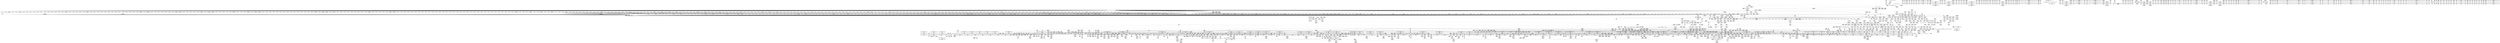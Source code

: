 digraph {
	CE0x50cd280 [shape=record,shape=Mrecord,label="{CE0x50cd280|i32_934|*Constant*|*SummSource*}"]
	CE0x50a2660 [shape=record,shape=Mrecord,label="{CE0x50a2660|selinux_nlmsg_perm:tmp24|security/selinux/hooks.c,4730|*SummSource*}"]
	CE0x50b3590 [shape=record,shape=Mrecord,label="{CE0x50b3590|rcu_read_unlock:call|include/linux/rcupdate.h,933|*SummSource*}"]
	CE0x50ae390 [shape=record,shape=Mrecord,label="{CE0x50ae390|rcu_lock_release:__here|*SummSink*}"]
	CE0x509c020 [shape=record,shape=Mrecord,label="{CE0x509c020|task_sid:bb|*SummSource*}"]
	CE0x4ff67f0 [shape=record,shape=Mrecord,label="{CE0x4ff67f0|720:_i32,_1216:_i8*,_:_CRE_724,728_|Function::selinux_netlink_send&Arg::sk::}"]
	CE0x50731f0 [shape=record,shape=Mrecord,label="{CE0x50731f0|GLOBAL:sock_has_perm|*Constant*|*SummSource*}"]
	CE0x4fc8890 [shape=record,shape=Mrecord,label="{CE0x4fc8890|720:_i32,_1216:_i8*,_:_CRE_210,211_}"]
	CE0x5023d60 [shape=record,shape=Mrecord,label="{CE0x5023d60|720:_i32,_1216:_i8*,_:_CRE_1032,1040_|Function::selinux_netlink_send&Arg::sk::}"]
	CE0x50d5b70 [shape=record,shape=Mrecord,label="{CE0x50d5b70|rcu_read_lock:tmp21|include/linux/rcupdate.h,884|*SummSource*}"]
	CE0x4fe5c70 [shape=record,shape=Mrecord,label="{CE0x4fe5c70|720:_i32,_1216:_i8*,_:_CRE_364,365_}"]
	CE0x4ff1b80 [shape=record,shape=Mrecord,label="{CE0x4ff1b80|720:_i32,_1216:_i8*,_:_CRE_34,35_}"]
	CE0x50a81f0 [shape=record,shape=Mrecord,label="{CE0x50a81f0|selinux_nlmsg_perm:call20|security/selinux/hooks.c,4740}"]
	CE0x50b4c40 [shape=record,shape=Mrecord,label="{CE0x50b4c40|i64*_getelementptr_inbounds_(_11_x_i64_,_11_x_i64_*___llvm_gcov_ctr132,_i64_0,_i64_0)|*Constant*}"]
	CE0x4fff930 [shape=record,shape=Mrecord,label="{CE0x4fff930|720:_i32,_1216:_i8*,_:_CRE_603,604_}"]
	CE0x50ef5f0 [shape=record,shape=Mrecord,label="{CE0x50ef5f0|i64_2|*Constant*}"]
	CE0x50b0640 [shape=record,shape=Mrecord,label="{CE0x50b0640|rcu_read_unlock:do.body|*SummSource*}"]
	CE0x50b48c0 [shape=record,shape=Mrecord,label="{CE0x50b48c0|rcu_lock_acquire:tmp1}"]
	CE0x50e8530 [shape=record,shape=Mrecord,label="{CE0x50e8530|rcu_read_lock:if.then}"]
	CE0x51b5c40 [shape=record,shape=Mrecord,label="{CE0x51b5c40|i64*_getelementptr_inbounds_(_4_x_i64_,_4_x_i64_*___llvm_gcov_ctr129,_i64_0,_i64_0)|*Constant*|*SummSource*}"]
	CE0x504e390 [shape=record,shape=Mrecord,label="{CE0x504e390|sock_has_perm:tmp6|security/selinux/hooks.c,3969|*SummSource*}"]
	CE0x50d7080 [shape=record,shape=Mrecord,label="{CE0x50d7080|rcu_read_unlock:tobool1|include/linux/rcupdate.h,933}"]
	CE0x5052780 [shape=record,shape=Mrecord,label="{CE0x5052780|_call_void_mcount()_#3|*SummSink*}"]
	CE0x4fff0e0 [shape=record,shape=Mrecord,label="{CE0x4fff0e0|720:_i32,_1216:_i8*,_:_CRE_596,597_}"]
	CE0x5029af0 [shape=record,shape=Mrecord,label="{CE0x5029af0|i32_4|*Constant*}"]
	CE0x5097bf0 [shape=record,shape=Mrecord,label="{CE0x5097bf0|8:_%struct.sock*,_:_SCME_42,43_}"]
	CE0x50363c0 [shape=record,shape=Mrecord,label="{CE0x50363c0|i64_10|*Constant*|*SummSink*}"]
	CE0x4fe6d10 [shape=record,shape=Mrecord,label="{CE0x4fe6d10|720:_i32,_1216:_i8*,_:_CRE_378,379_}"]
	CE0x5080350 [shape=record,shape=Mrecord,label="{CE0x5080350|selinux_nlmsg_perm:out}"]
	CE0x4ffcd40 [shape=record,shape=Mrecord,label="{CE0x4ffcd40|720:_i32,_1216:_i8*,_:_CRE_566,567_}"]
	CE0x4ff63a0 [shape=record,shape=Mrecord,label="{CE0x4ff63a0|selinux_netlink_send:skb|Function::selinux_netlink_send&Arg::skb::|*SummSink*}"]
	CE0x4fdaf50 [shape=record,shape=Mrecord,label="{CE0x4fdaf50|720:_i32,_1216:_i8*,_:_CRE_12,16_|Function::selinux_netlink_send&Arg::sk::}"]
	CE0x50266e0 [shape=record,shape=Mrecord,label="{CE0x50266e0|720:_i32,_1216:_i8*,_:_CRE_1184,1192_|Function::selinux_netlink_send&Arg::sk::}"]
	CE0x4fe3eb0 [shape=record,shape=Mrecord,label="{CE0x4fe3eb0|720:_i32,_1216:_i8*,_:_CRE_272,280_|Function::selinux_netlink_send&Arg::sk::}"]
	CE0x50e9560 [shape=record,shape=Mrecord,label="{CE0x50e9560|i64*_getelementptr_inbounds_(_2_x_i64_,_2_x_i64_*___llvm_gcov_ctr131,_i64_0,_i64_1)|*Constant*|*SummSink*}"]
	CE0x50d6760 [shape=record,shape=Mrecord,label="{CE0x50d6760|rcu_read_lock:tmp22|include/linux/rcupdate.h,884|*SummSink*}"]
	CE0x509f300 [shape=record,shape=Mrecord,label="{CE0x509f300|rcu_read_unlock:tmp1}"]
	CE0x5033f30 [shape=record,shape=Mrecord,label="{CE0x5033f30|__rcu_read_unlock:entry|*SummSink*}"]
	CE0x4fcd960 [shape=record,shape=Mrecord,label="{CE0x4fcd960|720:_i32,_1216:_i8*,_:_CRE_112,113_}"]
	CE0x5017a50 [shape=record,shape=Mrecord,label="{CE0x5017a50|720:_i32,_1216:_i8*,_:_CRE_695,696_}"]
	CE0x506b390 [shape=record,shape=Mrecord,label="{CE0x506b390|sock_has_perm:net3|security/selinux/hooks.c,3974|*SummSink*}"]
	CE0x50d29d0 [shape=record,shape=Mrecord,label="{CE0x50d29d0|i8*_getelementptr_inbounds_(_25_x_i8_,_25_x_i8_*_.str45,_i32_0,_i32_0)|*Constant*|*SummSink*}"]
	CE0x51792a0 [shape=record,shape=Mrecord,label="{CE0x51792a0|__preempt_count_sub:val|Function::__preempt_count_sub&Arg::val::}"]
	CE0x50ef370 [shape=record,shape=Mrecord,label="{CE0x50ef370|rcu_read_lock:tobool|include/linux/rcupdate.h,882|*SummSink*}"]
	CE0x50e6ab0 [shape=record,shape=Mrecord,label="{CE0x50e6ab0|rcu_read_lock:tmp4|include/linux/rcupdate.h,882|*SummSource*}"]
	CE0x4fdea50 [shape=record,shape=Mrecord,label="{CE0x4fdea50|720:_i32,_1216:_i8*,_:_CRE_145,146_}"]
	CE0x5032480 [shape=record,shape=Mrecord,label="{CE0x5032480|rcu_read_unlock:tmp22|include/linux/rcupdate.h,935|*SummSink*}"]
	CE0x4fdd990 [shape=record,shape=Mrecord,label="{CE0x4fdd990|i64*_getelementptr_inbounds_(_2_x_i64_,_2_x_i64_*___llvm_gcov_ctr98,_i64_0,_i64_1)|*Constant*}"]
	CE0x5178e70 [shape=record,shape=Mrecord,label="{CE0x5178e70|__preempt_count_sub:entry}"]
	CE0x519a980 [shape=record,shape=Mrecord,label="{CE0x519a980|__preempt_count_add:tmp7|./arch/x86/include/asm/preempt.h,73}"]
	CE0x507ddb0 [shape=record,shape=Mrecord,label="{CE0x507ddb0|i64*_getelementptr_inbounds_(_2_x_i64_,_2_x_i64_*___llvm_gcov_ctr98,_i64_0,_i64_0)|*Constant*|*SummSource*}"]
	CE0x504d540 [shape=record,shape=Mrecord,label="{CE0x504d540|selinux_netlink_send:tmp11|security/selinux/hooks.c,5074}"]
	CE0x4fdb190 [shape=record,shape=Mrecord,label="{CE0x4fdb190|selinux_netlink_send:call|security/selinux/hooks.c,5069|*SummSource*}"]
	CE0x503ac70 [shape=record,shape=Mrecord,label="{CE0x503ac70|selinux_nlmsg_perm:tmp29|security/selinux/hooks.c,4730|*SummSink*}"]
	CE0x5112d10 [shape=record,shape=Mrecord,label="{CE0x5112d10|rcu_read_lock:tmp17|include/linux/rcupdate.h,882|*SummSink*}"]
	CE0x5016c10 [shape=record,shape=Mrecord,label="{CE0x5016c10|720:_i32,_1216:_i8*,_:_CRE_683,684_}"]
	CE0x504e6e0 [shape=record,shape=Mrecord,label="{CE0x504e6e0|_call_void_rcu_lock_acquire(%struct.lockdep_map*_rcu_lock_map)_#10,_!dbg_!27711|include/linux/rcupdate.h,881|*SummSink*}"]
	CE0x4fd41c0 [shape=record,shape=Mrecord,label="{CE0x4fd41c0|720:_i32,_1216:_i8*,_:_CRE_173,174_}"]
	CE0x5177180 [shape=record,shape=Mrecord,label="{CE0x5177180|__preempt_count_sub:tmp|*SummSource*}"]
	CE0x503b940 [shape=record,shape=Mrecord,label="{CE0x503b940|selinux_nlmsg_perm:sclass6|security/selinux/hooks.c,4729|*SummSink*}"]
	CE0x4ff9560 [shape=record,shape=Mrecord,label="{CE0x4ff9560|720:_i32,_1216:_i8*,_:_CRE_456,458_|Function::selinux_netlink_send&Arg::sk::}"]
	CE0x501f4a0 [shape=record,shape=Mrecord,label="{CE0x501f4a0|720:_i32,_1216:_i8*,_:_CRE_852,853_}"]
	CE0x5026de0 [shape=record,shape=Mrecord,label="{CE0x5026de0|720:_i32,_1216:_i8*,_:_CRE_1208,1212_|Function::selinux_netlink_send&Arg::sk::}"]
	CE0x5020410 [shape=record,shape=Mrecord,label="{CE0x5020410|720:_i32,_1216:_i8*,_:_CRE_865,866_}"]
	CE0x4ffe170 [shape=record,shape=Mrecord,label="{CE0x4ffe170|720:_i32,_1216:_i8*,_:_CRE_583,584_}"]
	CE0x5003300 [shape=record,shape=Mrecord,label="{CE0x5003300|i32_59|*Constant*}"]
	CE0x5038830 [shape=record,shape=Mrecord,label="{CE0x5038830|i64_8|*Constant*|*SummSink*}"]
	CE0x501c030 [shape=record,shape=Mrecord,label="{CE0x501c030|720:_i32,_1216:_i8*,_:_CRE_808,809_}"]
	CE0x50e17b0 [shape=record,shape=Mrecord,label="{CE0x50e17b0|task_sid:do.body5|*SummSink*}"]
	CE0x50ec170 [shape=record,shape=Mrecord,label="{CE0x50ec170|task_sid:land.lhs.true|*SummSource*}"]
	CE0x5062250 [shape=record,shape=Mrecord,label="{CE0x5062250|i64*_getelementptr_inbounds_(_13_x_i64_,_13_x_i64_*___llvm_gcov_ctr126,_i64_0,_i64_10)|*Constant*|*SummSource*}"]
	CE0x4ffa2e0 [shape=record,shape=Mrecord,label="{CE0x4ffa2e0|720:_i32,_1216:_i8*,_:_CRE_496,512_|Function::selinux_netlink_send&Arg::sk::}"]
	CE0x5108b80 [shape=record,shape=Mrecord,label="{CE0x5108b80|rcu_read_unlock:tmp1|*SummSink*}"]
	CE0x4fe0360 [shape=record,shape=Mrecord,label="{CE0x4fe0360|720:_i32,_1216:_i8*,_:_CRE_195,196_}"]
	CE0x50215e0 [shape=record,shape=Mrecord,label="{CE0x50215e0|720:_i32,_1216:_i8*,_:_CRE_880,888_|Function::selinux_netlink_send&Arg::sk::}"]
	CE0x5014ad0 [shape=record,shape=Mrecord,label="{CE0x5014ad0|720:_i32,_1216:_i8*,_:_CRE_655,656_}"]
	CE0x5ac4f70 [shape=record,shape=Mrecord,label="{CE0x5ac4f70|720:_i32,_1216:_i8*,_:_CRE_96,97_}"]
	CE0x510e610 [shape=record,shape=Mrecord,label="{CE0x510e610|i64_4|*Constant*}"]
	CE0x4fea950 [shape=record,shape=Mrecord,label="{CE0x4fea950|selinux_netlink_send:return|*SummSink*}"]
	CE0x5173610 [shape=record,shape=Mrecord,label="{CE0x5173610|_call_void___preempt_count_sub(i32_1)_#10,_!dbg_!27715|include/linux/rcupdate.h,244}"]
	CE0x502d3e0 [shape=record,shape=Mrecord,label="{CE0x502d3e0|selinux_nlmsg_perm:if.then2|*SummSource*}"]
	CE0x5050610 [shape=record,shape=Mrecord,label="{CE0x5050610|i64*_getelementptr_inbounds_(_13_x_i64_,_13_x_i64_*___llvm_gcov_ctr126,_i64_0,_i64_0)|*Constant*|*SummSource*}"]
	CE0x50600c0 [shape=record,shape=Mrecord,label="{CE0x50600c0|i64*_getelementptr_inbounds_(_13_x_i64_,_13_x_i64_*___llvm_gcov_ctr126,_i64_0,_i64_9)|*Constant*}"]
	CE0x50cdcf0 [shape=record,shape=Mrecord,label="{CE0x50cdcf0|_call_void_mcount()_#3}"]
	CE0x516c720 [shape=record,shape=Mrecord,label="{CE0x516c720|i64*_getelementptr_inbounds_(_4_x_i64_,_4_x_i64_*___llvm_gcov_ctr133,_i64_0,_i64_3)|*Constant*|*SummSink*}"]
	CE0x5179ac0 [shape=record,shape=Mrecord,label="{CE0x5179ac0|__rcu_read_unlock:do.end|*SummSink*}"]
	CE0x5032020 [shape=record,shape=Mrecord,label="{CE0x5032020|rcu_read_unlock:tmp22|include/linux/rcupdate.h,935|*SummSource*}"]
	CE0x516aad0 [shape=record,shape=Mrecord,label="{CE0x516aad0|i64_1|*Constant*}"]
	CE0x510f5c0 [shape=record,shape=Mrecord,label="{CE0x510f5c0|rcu_read_lock:tmp11|include/linux/rcupdate.h,882|*SummSink*}"]
	CE0x4fef900 [shape=record,shape=Mrecord,label="{CE0x4fef900|selinux_netlink_send:tmp5|security/selinux/hooks.c,5070}"]
	CE0x50bdeb0 [shape=record,shape=Mrecord,label="{CE0x50bdeb0|i64*_getelementptr_inbounds_(_11_x_i64_,_11_x_i64_*___llvm_gcov_ctr132,_i64_0,_i64_8)|*Constant*}"]
	CE0x516fd30 [shape=record,shape=Mrecord,label="{CE0x516fd30|__rcu_read_lock:do.body|*SummSource*}"]
	CE0x5079a70 [shape=record,shape=Mrecord,label="{CE0x5079a70|selinux_nlmsg_perm:perm|security/selinux/hooks.c, 4713|*SummSink*}"]
	CE0x506c390 [shape=record,shape=Mrecord,label="{CE0x506c390|sock_has_perm:sid5|security/selinux/hooks.c,3976|*SummSink*}"]
	CE0x50b4f40 [shape=record,shape=Mrecord,label="{CE0x50b4f40|i64*_getelementptr_inbounds_(_11_x_i64_,_11_x_i64_*___llvm_gcov_ctr132,_i64_0,_i64_0)|*Constant*|*SummSink*}"]
	CE0x502eae0 [shape=record,shape=Mrecord,label="{CE0x502eae0|selinux_nlmsg_perm:cmp|security/selinux/hooks.c,4717|*SummSink*}"]
	CE0x5033380 [shape=record,shape=Mrecord,label="{CE0x5033380|_ret_void,_!dbg_!27717|include/linux/rcupdate.h,424|*SummSource*}"]
	CE0x4feb830 [shape=record,shape=Mrecord,label="{CE0x4feb830|selinux_nlmsg_perm:bf.load|*LoadInst*|security/selinux/hooks.c,4729}"]
	CE0x50da610 [shape=record,shape=Mrecord,label="{CE0x50da610|avc_has_perm:tsid|Function::avc_has_perm&Arg::tsid::}"]
	CE0x4ffeaf0 [shape=record,shape=Mrecord,label="{CE0x4ffeaf0|720:_i32,_1216:_i8*,_:_CRE_591,592_}"]
	CE0x504b0e0 [shape=record,shape=Mrecord,label="{CE0x504b0e0|selinux_nlmsg_perm:sk|Function::selinux_nlmsg_perm&Arg::sk::|*SummSink*}"]
	CE0x51bf370 [shape=record,shape=Mrecord,label="{CE0x51bf370|__preempt_count_sub:tmp2|*SummSink*}"]
	CE0x504a780 [shape=record,shape=Mrecord,label="{CE0x504a780|selinux_nlmsg_perm:entry|*SummSource*}"]
	CE0x503a520 [shape=record,shape=Mrecord,label="{CE0x503a520|i64_11|*Constant*|*SummSource*}"]
	CE0x5013ef0 [shape=record,shape=Mrecord,label="{CE0x5013ef0|720:_i32,_1216:_i8*,_:_CRE_632,640_|Function::selinux_netlink_send&Arg::sk::}"]
	CE0x50b08e0 [shape=record,shape=Mrecord,label="{CE0x50b08e0|__rcu_read_lock:tmp|*SummSource*}"]
	CE0x5073080 [shape=record,shape=Mrecord,label="{CE0x5073080|selinux_nlmsg_perm:call21|security/selinux/hooks.c,4740|*SummSink*}"]
	CE0x50b8640 [shape=record,shape=Mrecord,label="{CE0x50b8640|i64*_getelementptr_inbounds_(_4_x_i64_,_4_x_i64_*___llvm_gcov_ctr130,_i64_0,_i64_0)|*Constant*|*SummSink*}"]
	CE0x4ffce70 [shape=record,shape=Mrecord,label="{CE0x4ffce70|720:_i32,_1216:_i8*,_:_CRE_567,568_}"]
	CE0x502ee50 [shape=record,shape=Mrecord,label="{CE0x502ee50|GLOBAL:rcu_lock_acquire|*Constant*|*SummSource*}"]
	CE0x4fe5ed0 [shape=record,shape=Mrecord,label="{CE0x4fe5ed0|720:_i32,_1216:_i8*,_:_CRE_366,367_}"]
	CE0x4fe3fe0 [shape=record,shape=Mrecord,label="{CE0x4fe3fe0|720:_i32,_1216:_i8*,_:_CRE_280,288_|Function::selinux_netlink_send&Arg::sk::}"]
	CE0x4ff9030 [shape=record,shape=Mrecord,label="{CE0x4ff9030|720:_i32,_1216:_i8*,_:_CRE_440,448_|Function::selinux_netlink_send&Arg::sk::}"]
	CE0x4fd2ff0 [shape=record,shape=Mrecord,label="{CE0x4fd2ff0|720:_i32,_1216:_i8*,_:_CRE_158,159_}"]
	CE0x50ad930 [shape=record,shape=Mrecord,label="{CE0x50ad930|i32_8|*Constant*|*SummSink*}"]
	CE0x50ec2b0 [shape=record,shape=Mrecord,label="{CE0x50ec2b0|_call_void_mcount()_#3|*SummSource*}"]
	CE0x4ff0f20 [shape=record,shape=Mrecord,label="{CE0x4ff0f20|selinux_nlmsg_perm:tmp2|*LoadInst*|security/selinux/hooks.c,4715|*SummSink*}"]
	CE0x503e6e0 [shape=record,shape=Mrecord,label="{CE0x503e6e0|selinux_netlink_send:tmp2|security/selinux/hooks.c,5070|*SummSink*}"]
	"CONST[source:1(input),value:2(dynamic)][purpose:{object}][SrcIdx:6]"
	CE0x5186f80 [shape=record,shape=Mrecord,label="{CE0x5186f80|__rcu_read_lock:bb|*SummSource*}"]
	CE0x50163c0 [shape=record,shape=Mrecord,label="{CE0x50163c0|720:_i32,_1216:_i8*,_:_CRE_676,677_}"]
	CE0x50207a0 [shape=record,shape=Mrecord,label="{CE0x50207a0|720:_i32,_1216:_i8*,_:_CRE_868,869_}"]
	CE0x50386f0 [shape=record,shape=Mrecord,label="{CE0x50386f0|i64_8|*Constant*|*SummSource*}"]
	CE0x510dda0 [shape=record,shape=Mrecord,label="{CE0x510dda0|rcu_read_lock:tobool1|include/linux/rcupdate.h,882}"]
	CE0x4fdeb80 [shape=record,shape=Mrecord,label="{CE0x4fdeb80|720:_i32,_1216:_i8*,_:_CRE_146,147_}"]
	CE0x503e440 [shape=record,shape=Mrecord,label="{CE0x503e440|i64*_getelementptr_inbounds_(_6_x_i64_,_6_x_i64_*___llvm_gcov_ctr324,_i64_0,_i64_3)|*Constant*|*SummSink*}"]
	CE0x501f960 [shape=record,shape=Mrecord,label="{CE0x501f960|720:_i32,_1216:_i8*,_:_CRE_856,857_}"]
	CE0x510c590 [shape=record,shape=Mrecord,label="{CE0x510c590|rcu_read_unlock:tmp4|include/linux/rcupdate.h,933|*SummSource*}"]
	CE0x5105de0 [shape=record,shape=Mrecord,label="{CE0x5105de0|rcu_read_lock:if.end|*SummSink*}"]
	CE0x50a3f00 [shape=record,shape=Mrecord,label="{CE0x50a3f00|i64*_getelementptr_inbounds_(_20_x_i64_,_20_x_i64_*___llvm_gcov_ctr325,_i64_0,_i64_16)|*Constant*}"]
	CE0x4fc7920 [shape=record,shape=Mrecord,label="{CE0x4fc7920|720:_i32,_1216:_i8*,_:_CRE_197,198_}"]
	CE0x5004670 [shape=record,shape=Mrecord,label="{CE0x5004670|i64*_getelementptr_inbounds_(_2_x_i64_,_2_x_i64_*___llvm_gcov_ctr326,_i64_0,_i64_1)|*Constant*}"]
	CE0x50002e0 [shape=record,shape=Mrecord,label="{CE0x50002e0|nlmsg_hdr:entry|*SummSource*}"]
	CE0x50531d0 [shape=record,shape=Mrecord,label="{CE0x50531d0|sock_has_perm:net|security/selinux/hooks.c, 3966|*SummSource*}"]
	CE0x5109a00 [shape=record,shape=Mrecord,label="{CE0x5109a00|rcu_read_lock:tmp6|include/linux/rcupdate.h,882|*SummSink*}"]
	CE0x51a17d0 [shape=record,shape=Mrecord,label="{CE0x51a17d0|__preempt_count_sub:tmp3}"]
	CE0x4ffc9b0 [shape=record,shape=Mrecord,label="{CE0x4ffc9b0|720:_i32,_1216:_i8*,_:_CRE_563,564_}"]
	CE0x4ff18b0 [shape=record,shape=Mrecord,label="{CE0x4ff18b0|720:_i32,_1216:_i8*,_:_CRE_31,32_}"]
	CE0x5029d70 [shape=record,shape=Mrecord,label="{CE0x5029d70|selinux_nlmsg_perm:sclass|security/selinux/hooks.c,4723}"]
	CE0x5054e90 [shape=record,shape=Mrecord,label="{CE0x5054e90|selinux_nlmsg_perm:if.end18|*SummSource*}"]
	CE0x50f1a10 [shape=record,shape=Mrecord,label="{CE0x50f1a10|task_sid:call3|security/selinux/hooks.c,208|*SummSource*}"]
	CE0x50ba940 [shape=record,shape=Mrecord,label="{CE0x50ba940|__preempt_count_add:tmp4|./arch/x86/include/asm/preempt.h,72|*SummSource*}"]
	CE0x4fe6720 [shape=record,shape=Mrecord,label="{CE0x4fe6720|720:_i32,_1216:_i8*,_:_CRE_373,374_}"]
	CE0x507f610 [shape=record,shape=Mrecord,label="{CE0x507f610|COLLAPSED:_GCMRE___llvm_gcov_ctr98_internal_global_2_x_i64_zeroinitializer:_elem_0:default:}"]
	CE0x517b770 [shape=record,shape=Mrecord,label="{CE0x517b770|__preempt_count_sub:bb}"]
	CE0x506ef70 [shape=record,shape=Mrecord,label="{CE0x506ef70|task_sid:entry|*SummSource*}"]
	CE0x50db880 [shape=record,shape=Mrecord,label="{CE0x50db880|_ret_i32_%retval.0,_!dbg_!27728|security/selinux/avc.c,775|*SummSource*}"]
	CE0x5174f30 [shape=record,shape=Mrecord,label="{CE0x5174f30|_call_void_mcount()_#3}"]
	CE0x509bc50 [shape=record,shape=Mrecord,label="{CE0x509bc50|8:_%struct.sock*,_:_SCME_18,20_|*MultipleSource*|security/selinux/hooks.c, 3966|security/selinux/hooks.c,3966|security/selinux/hooks.c,3966}"]
	CE0x50e2a10 [shape=record,shape=Mrecord,label="{CE0x50e2a10|cred_sid:tmp6|security/selinux/hooks.c,197|*SummSink*}"]
	CE0x50b5220 [shape=record,shape=Mrecord,label="{CE0x50b5220|rcu_lock_acquire:tmp2|*SummSource*}"]
	CE0x50e4110 [shape=record,shape=Mrecord,label="{CE0x50e4110|8:_%struct.sock*,_:_SCME_24,25_}"]
	CE0x4ffcfa0 [shape=record,shape=Mrecord,label="{CE0x4ffcfa0|720:_i32,_1216:_i8*,_:_CRE_568,569_}"]
	CE0x50242a0 [shape=record,shape=Mrecord,label="{CE0x50242a0|720:_i32,_1216:_i8*,_:_CRE_1056,1064_|Function::selinux_netlink_send&Arg::sk::}"]
	CE0x503bbe0 [shape=record,shape=Mrecord,label="{CE0x503bbe0|selinux_nlmsg_perm:tmp22|security/selinux/hooks.c,4729}"]
	CE0x50d3b20 [shape=record,shape=Mrecord,label="{CE0x50d3b20|cred_sid:tmp4|*LoadInst*|security/selinux/hooks.c,196|*SummSource*}"]
	CE0x4fddc80 [shape=record,shape=Mrecord,label="{CE0x4fddc80|selinux_netlink_send:if.end|*SummSink*}"]
	CE0x4fe8ac0 [shape=record,shape=Mrecord,label="{CE0x4fe8ac0|720:_i32,_1216:_i8*,_:_CRE_403,404_}"]
	CE0x5025260 [shape=record,shape=Mrecord,label="{CE0x5025260|720:_i32,_1216:_i8*,_:_CRE_1136,1140_|Function::selinux_netlink_send&Arg::sk::}"]
	CE0x4fe64c0 [shape=record,shape=Mrecord,label="{CE0x4fe64c0|720:_i32,_1216:_i8*,_:_CRE_371,372_}"]
	CE0x5052e70 [shape=record,shape=Mrecord,label="{CE0x5052e70|rcu_read_lock:tmp2|*SummSource*}"]
	CE0x503b690 [shape=record,shape=Mrecord,label="{CE0x503b690|selinux_nlmsg_perm:sclass6|security/selinux/hooks.c,4729|*SummSource*}"]
	CE0x5028d80 [shape=record,shape=Mrecord,label="{CE0x5028d80|i64_6|*Constant*|*SummSink*}"]
	CE0x50ba100 [shape=record,shape=Mrecord,label="{CE0x50ba100|i64*_getelementptr_inbounds_(_4_x_i64_,_4_x_i64_*___llvm_gcov_ctr128,_i64_0,_i64_3)|*Constant*}"]
	CE0x4fdde30 [shape=record,shape=Mrecord,label="{CE0x4fdde30|720:_i32,_1216:_i8*,_:_CRE_2,3_}"]
	CE0x4fd1f40 [shape=record,shape=Mrecord,label="{CE0x4fd1f40|720:_i32,_1216:_i8*,_:_CRE_233,234_}"]
	CE0x5003ca0 [shape=record,shape=Mrecord,label="{CE0x5003ca0|selinux_nlmsg_perm:bf.load|*LoadInst*|security/selinux/hooks.c,4729|*SummSource*}"]
	CE0x4fc8500 [shape=record,shape=Mrecord,label="{CE0x4fc8500|720:_i32,_1216:_i8*,_:_CRE_207,208_}"]
	CE0x50d3660 [shape=record,shape=Mrecord,label="{CE0x50d3660|task_sid:task|Function::task_sid&Arg::task::}"]
	CE0x50359b0 [shape=record,shape=Mrecord,label="{CE0x50359b0|selinux_nlmsg_perm:tobool11|security/selinux/hooks.c,4730|*SummSource*}"]
	CE0x501ed80 [shape=record,shape=Mrecord,label="{CE0x501ed80|720:_i32,_1216:_i8*,_:_CRE_846,847_}"]
	CE0x50800b0 [shape=record,shape=Mrecord,label="{CE0x50800b0|_ret_void,_!dbg_!27735|include/linux/rcupdate.h,884|*SummSink*}"]
	CE0x50afe30 [shape=record,shape=Mrecord,label="{CE0x50afe30|rcu_read_unlock:tmp7|include/linux/rcupdate.h,933|*SummSource*}"]
	CE0x5017b80 [shape=record,shape=Mrecord,label="{CE0x5017b80|720:_i32,_1216:_i8*,_:_CRE_696,697_}"]
	CE0x504e810 [shape=record,shape=Mrecord,label="{CE0x504e810|rcu_lock_acquire:entry}"]
	CE0x50a4de0 [shape=record,shape=Mrecord,label="{CE0x50a4de0|selinux_nlmsg_perm:tmp41|security/selinux/hooks.c,4736|*SummSink*}"]
	CE0x5021120 [shape=record,shape=Mrecord,label="{CE0x5021120|720:_i32,_1216:_i8*,_:_CRE_876,877_}"]
	CE0x507f550 [shape=record,shape=Mrecord,label="{CE0x507f550|i64*_getelementptr_inbounds_(_20_x_i64_,_20_x_i64_*___llvm_gcov_ctr325,_i64_0,_i64_0)|*Constant*|*SummSource*}"]
	CE0x50a3340 [shape=record,shape=Mrecord,label="{CE0x50a3340|selinux_nlmsg_perm:tmp27|security/selinux/hooks.c,4730|*SummSource*}"]
	CE0x5020ff0 [shape=record,shape=Mrecord,label="{CE0x5020ff0|720:_i32,_1216:_i8*,_:_CRE_875,876_}"]
	CE0x5186670 [shape=record,shape=Mrecord,label="{CE0x5186670|__rcu_read_lock:bb}"]
	CE0x50e8610 [shape=record,shape=Mrecord,label="{CE0x50e8610|rcu_read_lock:if.then|*SummSource*}"]
	CE0x5025e90 [shape=record,shape=Mrecord,label="{CE0x5025e90|720:_i32,_1216:_i8*,_:_CRE_1159,1160_}"]
	CE0x50be210 [shape=record,shape=Mrecord,label="{CE0x50be210|i64*_getelementptr_inbounds_(_11_x_i64_,_11_x_i64_*___llvm_gcov_ctr132,_i64_0,_i64_8)|*Constant*|*SummSource*}"]
	CE0x4ffdb80 [shape=record,shape=Mrecord,label="{CE0x4ffdb80|720:_i32,_1216:_i8*,_:_CRE_578,579_}"]
	CE0x50e2090 [shape=record,shape=Mrecord,label="{CE0x50e2090|rcu_read_lock:entry|*SummSource*}"]
	CE0x5054620 [shape=record,shape=Mrecord,label="{CE0x5054620|_call_void_mcount()_#3|*SummSource*}"]
	CE0x50ac260 [shape=record,shape=Mrecord,label="{CE0x50ac260|sock_has_perm:tmp12|security/selinux/hooks.c,3970}"]
	CE0x4ff0330 [shape=record,shape=Mrecord,label="{CE0x4ff0330|720:_i32,_1216:_i8*,_:_CRE_37,38_}"]
	CE0x50d4e90 [shape=record,shape=Mrecord,label="{CE0x50d4e90|sock_has_perm:tmp|*SummSink*}"]
	CE0x50e7bb0 [shape=record,shape=Mrecord,label="{CE0x50e7bb0|i64*_getelementptr_inbounds_(_13_x_i64_,_13_x_i64_*___llvm_gcov_ctr126,_i64_0,_i64_0)|*Constant*|*SummSink*}"]
	CE0x5075a00 [shape=record,shape=Mrecord,label="{CE0x5075a00|selinux_nlmsg_perm:err.1|*SummSource*}"]
	CE0x50dbdd0 [shape=record,shape=Mrecord,label="{CE0x50dbdd0|sock_has_perm:retval.0}"]
	CE0x5020b30 [shape=record,shape=Mrecord,label="{CE0x5020b30|720:_i32,_1216:_i8*,_:_CRE_871,872_}"]
	CE0x4fe4920 [shape=record,shape=Mrecord,label="{CE0x4fe4920|720:_i32,_1216:_i8*,_:_CRE_328,336_|Function::selinux_netlink_send&Arg::sk::}"]
	CE0x506f7a0 [shape=record,shape=Mrecord,label="{CE0x506f7a0|selinux_nlmsg_perm:tmp3|security/selinux/hooks.c,4715|*SummSink*}"]
	"CONST[source:0(mediator),value:2(dynamic)][purpose:{subject}][SrcIdx:9]"
	CE0x50776a0 [shape=record,shape=Mrecord,label="{CE0x50776a0|i64_14|*Constant*|*SummSource*}"]
	CE0x510f730 [shape=record,shape=Mrecord,label="{CE0x510f730|rcu_read_lock:tmp12|include/linux/rcupdate.h,882}"]
	CE0x4fc7410 [shape=record,shape=Mrecord,label="{CE0x4fc7410|720:_i32,_1216:_i8*,_:_CRE_193,194_}"]
	CE0x4feab20 [shape=record,shape=Mrecord,label="{CE0x4feab20|selinux_nlmsg_perm:tmp19|security/selinux/hooks.c,4725|*SummSource*}"]
	CE0x4fff800 [shape=record,shape=Mrecord,label="{CE0x4fff800|720:_i32,_1216:_i8*,_:_CRE_602,603_}"]
	CE0x5016620 [shape=record,shape=Mrecord,label="{CE0x5016620|720:_i32,_1216:_i8*,_:_CRE_678,679_}"]
	CE0x5022060 [shape=record,shape=Mrecord,label="{CE0x5022060|720:_i32,_1216:_i8*,_:_CRE_912,920_|Function::selinux_netlink_send&Arg::sk::}"]
	CE0x50b49a0 [shape=record,shape=Mrecord,label="{CE0x50b49a0|rcu_lock_acquire:tmp1|*SummSink*}"]
	CE0x50b7b20 [shape=record,shape=Mrecord,label="{CE0x50b7b20|rcu_read_unlock:tmp8|include/linux/rcupdate.h,933}"]
	CE0x4fd9af0 [shape=record,shape=Mrecord,label="{CE0x4fd9af0|i64*_getelementptr_inbounds_(_20_x_i64_,_20_x_i64_*___llvm_gcov_ctr325,_i64_0,_i64_3)|*Constant*|*SummSink*}"]
	CE0x5104170 [shape=record,shape=Mrecord,label="{CE0x5104170|cred_sid:cred|Function::cred_sid&Arg::cred::|*SummSource*}"]
	CE0x507e9e0 [shape=record,shape=Mrecord,label="{CE0x507e9e0|i64_1|*Constant*}"]
	CE0x4fd8950 [shape=record,shape=Mrecord,label="{CE0x4fd8950|selinux_nlmsg_perm:tmp8|security/selinux/hooks.c,4717}"]
	CE0x50b1920 [shape=record,shape=Mrecord,label="{CE0x50b1920|rcu_read_unlock:tmp5|include/linux/rcupdate.h,933|*SummSink*}"]
	CE0x5066f10 [shape=record,shape=Mrecord,label="{CE0x5066f10|sock_has_perm:u|security/selinux/hooks.c,3973}"]
	CE0x504ba70 [shape=record,shape=Mrecord,label="{CE0x504ba70|_ret_i32_%err.3,_!dbg_!27764|security/selinux/hooks.c,4742|*SummSink*}"]
	CE0x4fef6d0 [shape=record,shape=Mrecord,label="{CE0x4fef6d0|selinux_netlink_send:tmp3|security/selinux/hooks.c,5070}"]
	CE0x50ed010 [shape=record,shape=Mrecord,label="{CE0x50ed010|i64_2|*Constant*}"]
	CE0x5015dd0 [shape=record,shape=Mrecord,label="{CE0x5015dd0|720:_i32,_1216:_i8*,_:_CRE_671,672_}"]
	CE0x51a1f00 [shape=record,shape=Mrecord,label="{CE0x51a1f00|__preempt_count_sub:tmp5|./arch/x86/include/asm/preempt.h,77}"]
	CE0x5189270 [shape=record,shape=Mrecord,label="{CE0x5189270|rcu_lock_acquire:tmp6|*SummSource*}"]
	CE0x4fc72e0 [shape=record,shape=Mrecord,label="{CE0x4fc72e0|720:_i32,_1216:_i8*,_:_CRE_192,193_}"]
	CE0x50405e0 [shape=record,shape=Mrecord,label="{CE0x50405e0|selinux_nlmsg_perm:tmp10|security/selinux/hooks.c,4718|*SummSink*}"]
	CE0x50e53c0 [shape=record,shape=Mrecord,label="{CE0x50e53c0|rcu_read_lock:tmp1|*SummSource*}"]
	CE0x50da550 [shape=record,shape=Mrecord,label="{CE0x50da550|avc_has_perm:ssid|Function::avc_has_perm&Arg::ssid::|*SummSink*}"]
	CE0x503d840 [shape=record,shape=Mrecord,label="{CE0x503d840|i32_0|*Constant*|*SummSink*}"]
	CE0x50ea9c0 [shape=record,shape=Mrecord,label="{CE0x50ea9c0|task_sid:if.end|*SummSource*}"]
	CE0x509daa0 [shape=record,shape=Mrecord,label="{CE0x509daa0|sock_has_perm:cmp|security/selinux/hooks.c,3969}"]
	CE0x51065d0 [shape=record,shape=Mrecord,label="{CE0x51065d0|0:_i8,_:_GCMR_rcu_read_lock.__warned_internal_global_i8_0,_section_.data.unlikely_,_align_1:_elem_0:default:}"]
	CE0x5105cb0 [shape=record,shape=Mrecord,label="{CE0x5105cb0|rcu_read_lock:if.end|*SummSource*}"]
	CE0x4fd4420 [shape=record,shape=Mrecord,label="{CE0x4fd4420|720:_i32,_1216:_i8*,_:_CRE_175,176_}"]
	CE0x5038430 [shape=record,shape=Mrecord,label="{CE0x5038430|i64_8|*Constant*}"]
	CE0x50496f0 [shape=record,shape=Mrecord,label="{CE0x50496f0|selinux_netlink_send:call1|security/selinux/hooks.c,5073|*SummSource*}"]
	CE0x4ff3d40 [shape=record,shape=Mrecord,label="{CE0x4ff3d40|i64_0|*Constant*}"]
	CE0x50ab410 [shape=record,shape=Mrecord,label="{CE0x50ab410|i64*_getelementptr_inbounds_(_11_x_i64_,_11_x_i64_*___llvm_gcov_ctr132,_i64_0,_i64_10)|*Constant*|*SummSink*}"]
	CE0x50eaa70 [shape=record,shape=Mrecord,label="{CE0x50eaa70|i64*_getelementptr_inbounds_(_2_x_i64_,_2_x_i64_*___llvm_gcov_ctr131,_i64_0,_i64_1)|*Constant*}"]
	CE0x507a530 [shape=record,shape=Mrecord,label="{CE0x507a530|selinux_nlmsg_perm:tmp18|security/selinux/hooks.c,4725|*SummSink*}"]
	CE0x4fd9390 [shape=record,shape=Mrecord,label="{CE0x4fd9390|720:_i32,_1216:_i8*,_:_CRE_61,62_}"]
	CE0x50546e0 [shape=record,shape=Mrecord,label="{CE0x50546e0|_call_void_mcount()_#3|*SummSink*}"]
	CE0x50e4d10 [shape=record,shape=Mrecord,label="{CE0x50e4d10|i8_0|*Constant*|*SummSink*}"]
	CE0x50aaf10 [shape=record,shape=Mrecord,label="{CE0x50aaf10|i64*_getelementptr_inbounds_(_11_x_i64_,_11_x_i64_*___llvm_gcov_ctr132,_i64_0,_i64_10)|*Constant*}"]
	CE0x50a5c10 [shape=record,shape=Mrecord,label="{CE0x50a5c10|i64*_getelementptr_inbounds_(_20_x_i64_,_20_x_i64_*___llvm_gcov_ctr325,_i64_0,_i64_17)|*Constant*|*SummSink*}"]
	CE0x50334f0 [shape=record,shape=Mrecord,label="{CE0x50334f0|_ret_void,_!dbg_!27717|include/linux/rcupdate.h,424|*SummSink*}"]
	CE0x501fe20 [shape=record,shape=Mrecord,label="{CE0x501fe20|720:_i32,_1216:_i8*,_:_CRE_860,861_}"]
	CE0x5061ec0 [shape=record,shape=Mrecord,label="{CE0x5061ec0|i64*_getelementptr_inbounds_(_13_x_i64_,_13_x_i64_*___llvm_gcov_ctr126,_i64_0,_i64_10)|*Constant*}"]
	CE0x506ee00 [shape=record,shape=Mrecord,label="{CE0x506ee00|GLOBAL:task_sid|*Constant*|*SummSink*}"]
	CE0x5102560 [shape=record,shape=Mrecord,label="{CE0x5102560|task_sid:tmp27|security/selinux/hooks.c,208}"]
	CE0x5176610 [shape=record,shape=Mrecord,label="{CE0x5176610|__preempt_count_add:bb|*SummSink*}"]
	CE0x516eba0 [shape=record,shape=Mrecord,label="{CE0x516eba0|_call_void_lock_acquire(%struct.lockdep_map*_%map,_i32_0,_i32_0,_i32_2,_i32_0,_%struct.lockdep_map*_null,_i64_ptrtoint_(i8*_blockaddress(_rcu_lock_acquire,_%__here)_to_i64))_#10,_!dbg_!27716|include/linux/rcupdate.h,418|*SummSource*}"]
	CE0x5185fc0 [shape=record,shape=Mrecord,label="{CE0x5185fc0|GLOBAL:lock_acquire|*Constant*|*SummSource*}"]
	CE0x5103c10 [shape=record,shape=Mrecord,label="{CE0x5103c10|cred_sid:entry}"]
	CE0x5039940 [shape=record,shape=Mrecord,label="{CE0x5039940|task_sid:tmp7|security/selinux/hooks.c,208|*SummSink*}"]
	CE0x519d8f0 [shape=record,shape=Mrecord,label="{CE0x519d8f0|void_(i32*,_i32,_i32*)*_asm_addl_$1,_%gs:$0_,_*m,ri,*m,_dirflag_,_fpsr_,_flags_|*SummSink*}"]
	CE0x50709a0 [shape=record,shape=Mrecord,label="{CE0x50709a0|sock_has_perm:perms|Function::sock_has_perm&Arg::perms::}"]
	CE0x503c0d0 [shape=record,shape=Mrecord,label="{CE0x503c0d0|selinux_nlmsg_perm:tmp22|security/selinux/hooks.c,4729|*SummSink*}"]
	CE0x50d45e0 [shape=record,shape=Mrecord,label="{CE0x50d45e0|8:_%struct.sock*,_:_SCME_52,53_}"]
	CE0x5046bf0 [shape=record,shape=Mrecord,label="{CE0x5046bf0|selinux_netlink_send:call1|security/selinux/hooks.c,5073}"]
	CE0x501e660 [shape=record,shape=Mrecord,label="{CE0x501e660|720:_i32,_1216:_i8*,_:_CRE_840,841_}"]
	CE0x501b340 [shape=record,shape=Mrecord,label="{CE0x501b340|selinux_nlmsg_perm:tmp33|security/selinux/hooks.c,4731|*SummSink*}"]
	CE0x4fedef0 [shape=record,shape=Mrecord,label="{CE0x4fedef0|720:_i32,_1216:_i8*,_:_CRE_97,98_}"]
	CE0x4fd9090 [shape=record,shape=Mrecord,label="{CE0x4fd9090|selinux_nlmsg_perm:if.end14|*SummSink*}"]
	CE0x507eac0 [shape=record,shape=Mrecord,label="{CE0x507eac0|selinux_nlmsg_perm:tmp1|*SummSource*}"]
	CE0x4fc6cf0 [shape=record,shape=Mrecord,label="{CE0x4fc6cf0|720:_i32,_1216:_i8*,_:_CRE_180,181_}"]
	CE0x501ac50 [shape=record,shape=Mrecord,label="{CE0x501ac50|selinux_nlmsg_perm:tmp32|security/selinux/hooks.c,4731|*SummSink*}"]
	CE0x4fc8760 [shape=record,shape=Mrecord,label="{CE0x4fc8760|720:_i32,_1216:_i8*,_:_CRE_209,210_}"]
	CE0x5071f60 [shape=record,shape=Mrecord,label="{CE0x5071f60|i64*_getelementptr_inbounds_(_20_x_i64_,_20_x_i64_*___llvm_gcov_ctr325,_i64_0,_i64_19)|*Constant*|*SummSink*}"]
	CE0x50d4100 [shape=record,shape=Mrecord,label="{CE0x50d4100|8:_%struct.sock*,_:_SCME_0,4_|*MultipleSource*|security/selinux/hooks.c, 3966|security/selinux/hooks.c,3966|security/selinux/hooks.c,3966}"]
	CE0x5112c30 [shape=record,shape=Mrecord,label="{CE0x5112c30|rcu_read_lock:tmp17|include/linux/rcupdate.h,882}"]
	CE0x4fd9260 [shape=record,shape=Mrecord,label="{CE0x4fd9260|720:_i32,_1216:_i8*,_:_CRE_75,76_}"]
	CE0x503c7a0 [shape=record,shape=Mrecord,label="{CE0x503c7a0|selinux_netlink_send:tobool|security/selinux/hooks.c,5070|*SummSource*}"]
	CE0x506a270 [shape=record,shape=Mrecord,label="{CE0x506a270|i64*_getelementptr_inbounds_(_2_x_i64_,_2_x_i64_*___llvm_gcov_ctr98,_i64_0,_i64_0)|*Constant*}"]
	CE0x62cc0e0 [shape=record,shape=Mrecord,label="{CE0x62cc0e0|COLLAPSED:_GCMRE___llvm_gcov_ctr324_internal_global_6_x_i64_zeroinitializer:_elem_0:default:}"]
	CE0x5035dc0 [shape=record,shape=Mrecord,label="{CE0x5035dc0|selinux_nlmsg_perm:tobool11|security/selinux/hooks.c,4730|*SummSink*}"]
	CE0x50e3650 [shape=record,shape=Mrecord,label="{CE0x50e3650|sock_has_perm:tmp3|security/selinux/hooks.c,3964|*SummSink*}"]
	CE0x4fdfda0 [shape=record,shape=Mrecord,label="{CE0x4fdfda0|720:_i32,_1216:_i8*,_:_CRE_259,260_}"]
	CE0x50eae60 [shape=record,shape=Mrecord,label="{CE0x50eae60|rcu_read_lock:do.body|*SummSource*}"]
	CE0x50ea000 [shape=record,shape=Mrecord,label="{CE0x50ea000|rcu_read_unlock:tmp3}"]
	CE0x50b4930 [shape=record,shape=Mrecord,label="{CE0x50b4930|rcu_lock_acquire:tmp1|*SummSource*}"]
	CE0x50f0bd0 [shape=record,shape=Mrecord,label="{CE0x50f0bd0|_ret_void,_!dbg_!27719|./arch/x86/include/asm/preempt.h,73|*SummSource*}"]
	CE0x50bc170 [shape=record,shape=Mrecord,label="{CE0x50bc170|_call_void___preempt_count_add(i32_1)_#10,_!dbg_!27711|include/linux/rcupdate.h,239|*SummSink*}"]
	CE0x518e670 [shape=record,shape=Mrecord,label="{CE0x518e670|_call_void_mcount()_#3|*SummSink*}"]
	CE0x5169570 [shape=record,shape=Mrecord,label="{CE0x5169570|_call_void_asm_sideeffect_,_memory_,_dirflag_,_fpsr_,_flags_()_#3,_!dbg_!27711,_!srcloc_!27714|include/linux/rcupdate.h,244}"]
	CE0x4fd22d0 [shape=record,shape=Mrecord,label="{CE0x4fd22d0|720:_i32,_1216:_i8*,_:_CRE_236,237_}"]
	CE0x51041e0 [shape=record,shape=Mrecord,label="{CE0x51041e0|cred_sid:cred|Function::cred_sid&Arg::cred::|*SummSink*}"]
	CE0x5036530 [shape=record,shape=Mrecord,label="{CE0x5036530|selinux_nlmsg_perm:tmp28|security/selinux/hooks.c,4730|*SummSink*}"]
	CE0x5187f60 [shape=record,shape=Mrecord,label="{CE0x5187f60|i64*_getelementptr_inbounds_(_4_x_i64_,_4_x_i64_*___llvm_gcov_ctr130,_i64_0,_i64_3)|*Constant*}"]
	CE0x50ad790 [shape=record,shape=Mrecord,label="{CE0x50ad790|i32_8|*Constant*|*SummSource*}"]
	CE0x4fd75e0 [shape=record,shape=Mrecord,label="{CE0x4fd75e0|720:_i32,_1216:_i8*,_:_CRE_138,139_}"]
	CE0x5016d40 [shape=record,shape=Mrecord,label="{CE0x5016d40|720:_i32,_1216:_i8*,_:_CRE_684,685_}"]
	CE0x50a0c00 [shape=record,shape=Mrecord,label="{CE0x50a0c00|task_sid:tmp8|security/selinux/hooks.c,208|*SummSink*}"]
	CE0x51857b0 [shape=record,shape=Mrecord,label="{CE0x51857b0|__preempt_count_add:tmp5|./arch/x86/include/asm/preempt.h,72|*SummSource*}"]
	CE0x50b72d0 [shape=record,shape=Mrecord,label="{CE0x50b72d0|rcu_read_unlock:if.then}"]
	CE0x4ffb580 [shape=record,shape=Mrecord,label="{CE0x4ffb580|720:_i32,_1216:_i8*,_:_CRE_546,547_}"]
	CE0x505d910 [shape=record,shape=Mrecord,label="{CE0x505d910|task_sid:tmp16|security/selinux/hooks.c,208|*SummSource*}"]
	CE0x4ff4630 [shape=record,shape=Mrecord,label="{CE0x4ff4630|720:_i32,_1216:_i8*,_:_CRE_115,116_}"]
	CE0x510c520 [shape=record,shape=Mrecord,label="{CE0x510c520|rcu_read_unlock:tobool|include/linux/rcupdate.h,933|*SummSink*}"]
	CE0x50024a0 [shape=record,shape=Mrecord,label="{CE0x50024a0|0:_i32,_:_SCRE:_elem_0:default:}"]
	CE0x5186e10 [shape=record,shape=Mrecord,label="{CE0x5186e10|i64*_getelementptr_inbounds_(_4_x_i64_,_4_x_i64_*___llvm_gcov_ctr134,_i64_0,_i64_2)|*Constant*}"]
	CE0x517b700 [shape=record,shape=Mrecord,label="{CE0x517b700|__preempt_count_sub:do.end|*SummSource*}"]
	CE0x50ec030 [shape=record,shape=Mrecord,label="{CE0x50ec030|task_sid:land.lhs.true}"]
	CE0x5182690 [shape=record,shape=Mrecord,label="{CE0x5182690|__preempt_count_add:tmp6|./arch/x86/include/asm/preempt.h,73|*SummSink*}"]
	CE0x510fee0 [shape=record,shape=Mrecord,label="{CE0x510fee0|rcu_read_lock:call3|include/linux/rcupdate.h,882|*SummSource*}"]
	CE0x5166260 [shape=record,shape=Mrecord,label="{CE0x5166260|_call_void_asm_addl_$1,_%gs:$0_,_*m,ri,*m,_dirflag_,_fpsr_,_flags_(i32*___preempt_count,_i32_%val,_i32*___preempt_count)_#3,_!dbg_!27714,_!srcloc_!27717|./arch/x86/include/asm/preempt.h,72|*SummSink*}"]
	CE0x4fd8640 [shape=record,shape=Mrecord,label="{CE0x4fd8640|selinux_nlmsg_perm:tmp7|security/selinux/hooks.c,4717}"]
	CE0x501ff50 [shape=record,shape=Mrecord,label="{CE0x501ff50|720:_i32,_1216:_i8*,_:_CRE_861,862_}"]
	CE0x4fdef10 [shape=record,shape=Mrecord,label="{CE0x4fdef10|720:_i32,_1216:_i8*,_:_CRE_149,150_}"]
	CE0x50e3c10 [shape=record,shape=Mrecord,label="{CE0x50e3c10|sock_has_perm:tmp5|security/selinux/hooks.c,3966}"]
	CE0x50381d0 [shape=record,shape=Mrecord,label="{CE0x50381d0|selinux_nlmsg_perm:tobool9|security/selinux/hooks.c,4730|*SummSource*}"]
	CE0x4ff81f0 [shape=record,shape=Mrecord,label="{CE0x4ff81f0|720:_i32,_1216:_i8*,_:_CRE_416,417_}"]
	CE0x501cd70 [shape=record,shape=Mrecord,label="{CE0x501cd70|720:_i32,_1216:_i8*,_:_CRE_819,820_}"]
	CE0x501c8b0 [shape=record,shape=Mrecord,label="{CE0x501c8b0|720:_i32,_1216:_i8*,_:_CRE_815,816_}"]
	CE0x5105780 [shape=record,shape=Mrecord,label="{CE0x5105780|_ret_void,_!dbg_!27735|include/linux/rcupdate.h,938|*SummSource*}"]
	CE0x5103f50 [shape=record,shape=Mrecord,label="{CE0x5103f50|cred_sid:cred|Function::cred_sid&Arg::cred::}"]
	CE0x502bd30 [shape=record,shape=Mrecord,label="{CE0x502bd30|__rcu_read_lock:entry}"]
	CE0x5169d00 [shape=record,shape=Mrecord,label="{CE0x5169d00|i64*_getelementptr_inbounds_(_4_x_i64_,_4_x_i64_*___llvm_gcov_ctr130,_i64_0,_i64_2)|*Constant*|*SummSink*}"]
	CE0x5065510 [shape=record,shape=Mrecord,label="{CE0x5065510|i8_2|*Constant*}"]
	CE0x504f660 [shape=record,shape=Mrecord,label="{CE0x504f660|task_sid:tmp7|security/selinux/hooks.c,208|*SummSource*}"]
	CE0x5001190 [shape=record,shape=Mrecord,label="{CE0x5001190|selinux_nlmsg_perm:nlmsg_type5|security/selinux/hooks.c,4729|*SummSource*}"]
	CE0x5064530 [shape=record,shape=Mrecord,label="{CE0x5064530|task_sid:tmp21|security/selinux/hooks.c,208|*SummSource*}"]
	CE0x504e8f0 [shape=record,shape=Mrecord,label="{CE0x504e8f0|GLOBAL:rcu_lock_acquire|*Constant*}"]
	CE0x4ff0d00 [shape=record,shape=Mrecord,label="{CE0x4ff0d00|selinux_nlmsg_perm:tmp2|*LoadInst*|security/selinux/hooks.c,4715|*SummSource*}"]
	CE0x505cf00 [shape=record,shape=Mrecord,label="{CE0x505cf00|task_sid:tmp15|security/selinux/hooks.c,208}"]
	CE0x5064e30 [shape=record,shape=Mrecord,label="{CE0x5064e30|sock_has_perm:type|security/selinux/hooks.c,3972|*SummSink*}"]
	CE0x50a35f0 [shape=record,shape=Mrecord,label="{CE0x50a35f0|selinux_nlmsg_perm:call10|security/selinux/hooks.c,4730}"]
	CE0x4fd3970 [shape=record,shape=Mrecord,label="{CE0x4fd3970|720:_i32,_1216:_i8*,_:_CRE_166,167_}"]
	CE0x505e410 [shape=record,shape=Mrecord,label="{CE0x505e410|task_sid:tmp18|security/selinux/hooks.c,208}"]
	CE0x5036cd0 [shape=record,shape=Mrecord,label="{CE0x5036cd0|selinux_nlmsg_perm:tmp31|security/selinux/hooks.c,4730}"]
	CE0x518e570 [shape=record,shape=Mrecord,label="{CE0x518e570|_call_void_mcount()_#3|*SummSource*}"]
	CE0x517a050 [shape=record,shape=Mrecord,label="{CE0x517a050|__preempt_count_add:tmp1}"]
	CE0x4ff74f0 [shape=record,shape=Mrecord,label="{CE0x4ff74f0|720:_i32,_1216:_i8*,_:_CRE_125,126_}"]
	CE0x5025d50 [shape=record,shape=Mrecord,label="{CE0x5025d50|720:_i32,_1216:_i8*,_:_CRE_1158,1159_}"]
	CE0x4fd34b0 [shape=record,shape=Mrecord,label="{CE0x4fd34b0|720:_i32,_1216:_i8*,_:_CRE_162,163_}"]
	CE0x50315d0 [shape=record,shape=Mrecord,label="{CE0x50315d0|rcu_read_lock:tmp4|include/linux/rcupdate.h,882|*SummSink*}"]
	CE0x501ad50 [shape=record,shape=Mrecord,label="{CE0x501ad50|selinux_nlmsg_perm:err.0}"]
	CE0x4fd1490 [shape=record,shape=Mrecord,label="{CE0x4fd1490|720:_i32,_1216:_i8*,_:_CRE_224,225_}"]
	CE0x510cb20 [shape=record,shape=Mrecord,label="{CE0x510cb20|_ret_void,_!dbg_!27717|include/linux/rcupdate.h,419}"]
	CE0x50778a0 [shape=record,shape=Mrecord,label="{CE0x50778a0|selinux_nlmsg_perm:tmp36|security/selinux/hooks.c,4735|*SummSink*}"]
	CE0x5169d90 [shape=record,shape=Mrecord,label="{CE0x5169d90|i64*_getelementptr_inbounds_(_4_x_i64_,_4_x_i64_*___llvm_gcov_ctr133,_i64_0,_i64_1)|*Constant*|*SummSource*}"]
	CE0x4ffb910 [shape=record,shape=Mrecord,label="{CE0x4ffb910|720:_i32,_1216:_i8*,_:_CRE_549,550_}"]
	CE0x4fe78f0 [shape=record,shape=Mrecord,label="{CE0x4fe78f0|720:_i32,_1216:_i8*,_:_CRE_388,389_}"]
	CE0x5051af0 [shape=record,shape=Mrecord,label="{CE0x5051af0|task_sid:tmp1|*SummSource*}"]
	CE0x5005510 [shape=record,shape=Mrecord,label="{CE0x5005510|sock_has_perm:tmp13|security/selinux/hooks.c,3972|*SummSource*}"]
	CE0x5013a90 [shape=record,shape=Mrecord,label="{CE0x5013a90|720:_i32,_1216:_i8*,_:_CRE_616,620_|Function::selinux_netlink_send&Arg::sk::}"]
	CE0x50d8fe0 [shape=record,shape=Mrecord,label="{CE0x50d8fe0|sock_has_perm:tmp9|security/selinux/hooks.c,3969|*SummSink*}"]
	CE0x5023590 [shape=record,shape=Mrecord,label="{CE0x5023590|720:_i32,_1216:_i8*,_:_CRE_1000,1008_|Function::selinux_netlink_send&Arg::sk::}"]
	CE0x5035f00 [shape=record,shape=Mrecord,label="{CE0x5035f00|i64_10|*Constant*}"]
	CE0x4fcf680 [shape=record,shape=Mrecord,label="{CE0x4fcf680|i64_1|*Constant*}"]
	CE0x510fbd0 [shape=record,shape=Mrecord,label="{CE0x510fbd0|rcu_read_lock:call3|include/linux/rcupdate.h,882}"]
	CE0x4fd87e0 [shape=record,shape=Mrecord,label="{CE0x4fd87e0|selinux_nlmsg_perm:tmp7|security/selinux/hooks.c,4717|*SummSink*}"]
	CE0x503aaa0 [shape=record,shape=Mrecord,label="{CE0x503aaa0|selinux_nlmsg_perm:tmp29|security/selinux/hooks.c,4730}"]
	CE0x50a5b10 [shape=record,shape=Mrecord,label="{CE0x50a5b10|i64*_getelementptr_inbounds_(_20_x_i64_,_20_x_i64_*___llvm_gcov_ctr325,_i64_0,_i64_17)|*Constant*|*SummSource*}"]
	CE0x50752a0 [shape=record,shape=Mrecord,label="{CE0x50752a0|selinux_nlmsg_perm:tmp35|security/selinux/hooks.c,4732|*SummSink*}"]
	CE0x4fff6d0 [shape=record,shape=Mrecord,label="{CE0x4fff6d0|720:_i32,_1216:_i8*,_:_CRE_601,602_}"]
	CE0x5000f40 [shape=record,shape=Mrecord,label="{CE0x5000f40|selinux_nlmsg_perm:bf.clear|security/selinux/hooks.c,4729|*SummSink*}"]
	CE0x5039110 [shape=record,shape=Mrecord,label="{CE0x5039110|sock_has_perm:sk_security|security/selinux/hooks.c,3964}"]
	CE0x50b2660 [shape=record,shape=Mrecord,label="{CE0x50b2660|i64*_getelementptr_inbounds_(_4_x_i64_,_4_x_i64_*___llvm_gcov_ctr128,_i64_0,_i64_0)|*Constant*|*SummSink*}"]
	CE0x50608e0 [shape=record,shape=Mrecord,label="{CE0x50608e0|task_sid:tmp18|security/selinux/hooks.c,208|*SummSource*}"]
	CE0x501d5c0 [shape=record,shape=Mrecord,label="{CE0x501d5c0|720:_i32,_1216:_i8*,_:_CRE_826,827_}"]
	CE0x50408c0 [shape=record,shape=Mrecord,label="{CE0x50408c0|selinux_nlmsg_perm:call|security/selinux/hooks.c,4721|*SummSource*}"]
	CE0x503ba70 [shape=record,shape=Mrecord,label="{CE0x503ba70|i8*_getelementptr_inbounds_(_81_x_i8_,_81_x_i8_*_.str70,_i32_0,_i32_0)|*Constant*}"]
	CE0x4fd9480 [shape=record,shape=Mrecord,label="{CE0x4fd9480|720:_i32,_1216:_i8*,_:_CRE_62,63_}"]
	CE0x50ba3d0 [shape=record,shape=Mrecord,label="{CE0x50ba3d0|rcu_read_unlock:if.end}"]
	CE0x5070060 [shape=record,shape=Mrecord,label="{CE0x5070060|_ret_%struct.task_struct*_%tmp4,_!dbg_!27714|./arch/x86/include/asm/current.h,14|*SummSink*}"]
	CE0x4fd6ec0 [shape=record,shape=Mrecord,label="{CE0x4fd6ec0|720:_i32,_1216:_i8*,_:_CRE_132,133_}"]
	CE0x50208d0 [shape=record,shape=Mrecord,label="{CE0x50208d0|720:_i32,_1216:_i8*,_:_CRE_869,870_}"]
	CE0x50b43d0 [shape=record,shape=Mrecord,label="{CE0x50b43d0|rcu_read_unlock:tmp15|include/linux/rcupdate.h,933|*SummSink*}"]
	CE0x5183310 [shape=record,shape=Mrecord,label="{CE0x5183310|i64*_getelementptr_inbounds_(_4_x_i64_,_4_x_i64_*___llvm_gcov_ctr135,_i64_0,_i64_3)|*Constant*|*SummSink*}"]
	CE0x50d7740 [shape=record,shape=Mrecord,label="{CE0x50d7740|i64*_getelementptr_inbounds_(_6_x_i64_,_6_x_i64_*___llvm_gcov_ctr327,_i64_0,_i64_0)|*Constant*|*SummSink*}"]
	CE0x4ff1ee0 [shape=record,shape=Mrecord,label="{CE0x4ff1ee0|i8*_getelementptr_inbounds_(_81_x_i8_,_81_x_i8_*_.str70,_i32_0,_i32_0)|*Constant*|*SummSource*}"]
	CE0x50a3a50 [shape=record,shape=Mrecord,label="{CE0x50a3a50|selinux_nlmsg_perm:call10|security/selinux/hooks.c,4730|*SummSink*}"]
	CE0x4fe9660 [shape=record,shape=Mrecord,label="{CE0x4fe9660|4:_i16,_:_CRE_0,4_|*MultipleSource*|security/selinux/hooks.c,4723|security/selinux/hooks.c,4721}"]
	CE0x5041910 [shape=record,shape=Mrecord,label="{CE0x5041910|4:_i16,_:_CRE_6,8_|*MultipleSource*|security/selinux/hooks.c,4723|security/selinux/hooks.c,4721}"]
	CE0x502b9b0 [shape=record,shape=Mrecord,label="{CE0x502b9b0|selinux_nlmsg_perm:if.then4}"]
	CE0x50aedf0 [shape=record,shape=Mrecord,label="{CE0x50aedf0|rcu_read_unlock:tmp13|include/linux/rcupdate.h,933|*SummSource*}"]
	CE0x4fe8d20 [shape=record,shape=Mrecord,label="{CE0x4fe8d20|720:_i32,_1216:_i8*,_:_CRE_405,406_}"]
	CE0x50ddd30 [shape=record,shape=Mrecord,label="{CE0x50ddd30|task_sid:tobool1|security/selinux/hooks.c,208}"]
	CE0x4fd3aa0 [shape=record,shape=Mrecord,label="{CE0x4fd3aa0|720:_i32,_1216:_i8*,_:_CRE_167,168_}"]
	CE0x50aaaa0 [shape=record,shape=Mrecord,label="{CE0x50aaaa0|rcu_read_unlock:tmp21|include/linux/rcupdate.h,935}"]
	CE0x50dacd0 [shape=record,shape=Mrecord,label="{CE0x50dacd0|avc_has_perm:tclass|Function::avc_has_perm&Arg::tclass::|*SummSink*}"]
	CE0x5029640 [shape=record,shape=Mrecord,label="{CE0x5029640|_ret_%struct.nlmsghdr*_%tmp5,_!dbg_!27714|include/linux/netlink.h,15|*SummSink*}"]
	CE0x50ba9b0 [shape=record,shape=Mrecord,label="{CE0x50ba9b0|__preempt_count_add:tmp4|./arch/x86/include/asm/preempt.h,72|*SummSink*}"]
	CE0x5078230 [shape=record,shape=Mrecord,label="{CE0x5078230|selinux_nlmsg_perm:tmp36|security/selinux/hooks.c,4735|*SummSource*}"]
	CE0x5060f00 [shape=record,shape=Mrecord,label="{CE0x5060f00|task_sid:tmp19|security/selinux/hooks.c,208|*SummSource*}"]
	CE0x5052e00 [shape=record,shape=Mrecord,label="{CE0x5052e00|rcu_read_lock:tmp2}"]
	CE0x4ff6ed0 [shape=record,shape=Mrecord,label="{CE0x4ff6ed0|720:_i32,_1216:_i8*,_:_CRE_744,752_|Function::selinux_netlink_send&Arg::sk::}"]
	CE0x5040850 [shape=record,shape=Mrecord,label="{CE0x5040850|selinux_nlmsg_perm:call|security/selinux/hooks.c,4721}"]
	CE0x4fdca80 [shape=record,shape=Mrecord,label="{CE0x4fdca80|720:_i32,_1216:_i8*,_:_CRE_102,103_}"]
	CE0x516f860 [shape=record,shape=Mrecord,label="{CE0x516f860|rcu_lock_acquire:tmp4|include/linux/rcupdate.h,418|*SummSink*}"]
	CE0x503e9d0 [shape=record,shape=Mrecord,label="{CE0x503e9d0|selinux_nlmsg_perm:if.end14}"]
	CE0x4ffa460 [shape=record,shape=Mrecord,label="{CE0x4ffa460|720:_i32,_1216:_i8*,_:_CRE_512,520_|Function::selinux_netlink_send&Arg::sk::}"]
	CE0x4fd21a0 [shape=record,shape=Mrecord,label="{CE0x4fd21a0|720:_i32,_1216:_i8*,_:_CRE_235,236_}"]
	CE0x50ce340 [shape=record,shape=Mrecord,label="{CE0x50ce340|rcu_read_lock:entry|*SummSink*}"]
	CE0x516cd40 [shape=record,shape=Mrecord,label="{CE0x516cd40|__rcu_read_unlock:bb|*SummSource*}"]
	CE0x502d5e0 [shape=record,shape=Mrecord,label="{CE0x502d5e0|task_sid:do.end|*SummSource*}"]
	CE0x503fdf0 [shape=record,shape=Mrecord,label="{CE0x503fdf0|nlmsg_hdr:tmp2|*SummSource*}"]
	CE0x4fdf310 [shape=record,shape=Mrecord,label="{CE0x4fdf310|720:_i32,_1216:_i8*,_:_CRE_119,120_}"]
	CE0x501e9f0 [shape=record,shape=Mrecord,label="{CE0x501e9f0|720:_i32,_1216:_i8*,_:_CRE_843,844_}"]
	CE0x50e3e00 [shape=record,shape=Mrecord,label="{CE0x50e3e00|sock_has_perm:tmp5|security/selinux/hooks.c,3966|*SummSink*}"]
	CE0x5028760 [shape=record,shape=Mrecord,label="{CE0x5028760|selinux_nlmsg_perm:cmp3|security/selinux/hooks.c,4725|*SummSink*}"]
	CE0x4ff9f50 [shape=record,shape=Mrecord,label="{CE0x4ff9f50|720:_i32,_1216:_i8*,_:_CRE_480,488_|Function::selinux_netlink_send&Arg::sk::}"]
	CE0x510b5b0 [shape=record,shape=Mrecord,label="{CE0x510b5b0|__preempt_count_add:entry|*SummSink*}"]
	CE0x51a61c0 [shape=record,shape=Mrecord,label="{CE0x51a61c0|GLOBAL:__preempt_count|Global_var:__preempt_count|*SummSink*}"]
	CE0x501cb10 [shape=record,shape=Mrecord,label="{CE0x501cb10|720:_i32,_1216:_i8*,_:_CRE_817,818_}"]
	CE0x50b09c0 [shape=record,shape=Mrecord,label="{CE0x50b09c0|i64*_getelementptr_inbounds_(_4_x_i64_,_4_x_i64_*___llvm_gcov_ctr128,_i64_0,_i64_0)|*Constant*|*SummSource*}"]
	CE0x5026110 [shape=record,shape=Mrecord,label="{CE0x5026110|720:_i32,_1216:_i8*,_:_CRE_1164,1168_|Function::selinux_netlink_send&Arg::sk::}"]
	CE0x506faa0 [shape=record,shape=Mrecord,label="{CE0x506faa0|i32_9|*Constant*|*SummSink*}"]
	CE0x509e0a0 [shape=record,shape=Mrecord,label="{CE0x509e0a0|sock_has_perm:cmp|security/selinux/hooks.c,3969|*SummSink*}"]
	CE0x5023230 [shape=record,shape=Mrecord,label="{CE0x5023230|720:_i32,_1216:_i8*,_:_CRE_984,992_|Function::selinux_netlink_send&Arg::sk::}"]
	CE0x5051dd0 [shape=record,shape=Mrecord,label="{CE0x5051dd0|sock_has_perm:cleanup|*SummSink*}"]
	CE0x507a0c0 [shape=record,shape=Mrecord,label="{CE0x507a0c0|selinux_nlmsg_perm:tmp17|security/selinux/hooks.c,4725}"]
	CE0x4fe8e50 [shape=record,shape=Mrecord,label="{CE0x4fe8e50|720:_i32,_1216:_i8*,_:_CRE_406,407_}"]
	CE0x501d950 [shape=record,shape=Mrecord,label="{CE0x501d950|720:_i32,_1216:_i8*,_:_CRE_829,830_}"]
	CE0x5020c60 [shape=record,shape=Mrecord,label="{CE0x5020c60|720:_i32,_1216:_i8*,_:_CRE_872,873_}"]
	CE0x50aa490 [shape=record,shape=Mrecord,label="{CE0x50aa490|rcu_read_unlock:tmp19|include/linux/rcupdate.h,933|*SummSink*}"]
	CE0x507b990 [shape=record,shape=Mrecord,label="{CE0x507b990|i32_0|*Constant*}"]
	CE0x50f0650 [shape=record,shape=Mrecord,label="{CE0x50f0650|GLOBAL:rcu_lock_map|Global_var:rcu_lock_map|*SummSource*}"]
	CE0x5014f90 [shape=record,shape=Mrecord,label="{CE0x5014f90|720:_i32,_1216:_i8*,_:_CRE_659,660_}"]
	CE0x50a0750 [shape=record,shape=Mrecord,label="{CE0x50a0750|sock_has_perm:tmp1}"]
	CE0x4ff7870 [shape=record,shape=Mrecord,label="{CE0x4ff7870|720:_i32,_1216:_i8*,_:_CRE_128,129_}"]
	CE0x50177f0 [shape=record,shape=Mrecord,label="{CE0x50177f0|720:_i32,_1216:_i8*,_:_CRE_693,694_}"]
	CE0x5174300 [shape=record,shape=Mrecord,label="{CE0x5174300|i32_1|*Constant*}"]
	CE0x4fea710 [shape=record,shape=Mrecord,label="{CE0x4fea710|720:_i32,_1216:_i8*,_:_CRE_7,8_}"]
	CE0x50befa0 [shape=record,shape=Mrecord,label="{CE0x50befa0|_call_void_mcount()_#3|*SummSource*}"]
	CE0x4fe71d0 [shape=record,shape=Mrecord,label="{CE0x4fe71d0|720:_i32,_1216:_i8*,_:_CRE_382,383_}"]
	CE0x50e1130 [shape=record,shape=Mrecord,label="{CE0x50e1130|task_sid:tmp4|*LoadInst*|security/selinux/hooks.c,208}"]
	CE0x5106460 [shape=record,shape=Mrecord,label="{CE0x5106460|GLOBAL:rcu_read_lock.__warned|Global_var:rcu_read_lock.__warned|*SummSink*}"]
	"CONST[source:1(input),value:2(dynamic)][purpose:{object}][SrcIdx:7]"
	CE0x50ee220 [shape=record,shape=Mrecord,label="{CE0x50ee220|GLOBAL:__llvm_gcov_ctr126|Global_var:__llvm_gcov_ctr126|*SummSink*}"]
	CE0x4fed190 [shape=record,shape=Mrecord,label="{CE0x4fed190|720:_i32,_1216:_i8*,_:_CRE_74,75_}"]
	CE0x50a5960 [shape=record,shape=Mrecord,label="{CE0x50a5960|selinux_nlmsg_perm:tmp42|security/selinux/hooks.c,4737}"]
	CE0x501be50 [shape=record,shape=Mrecord,label="{CE0x501be50|720:_i32,_1216:_i8*,_:_CRE_800,804_|Function::selinux_netlink_send&Arg::sk::}"]
	CE0x4fcc370 [shape=record,shape=Mrecord,label="{CE0x4fcc370|selinux_netlink_send:bb|*SummSink*}"]
	CE0x5003140 [shape=record,shape=Mrecord,label="{CE0x5003140|selinux_nlmsg_perm:tobool|security/selinux/hooks.c,4724|*SummSink*}"]
	CE0x4fd92d0 [shape=record,shape=Mrecord,label="{CE0x4fd92d0|720:_i32,_1216:_i8*,_:_CRE_60,61_}"]
	CE0x518d260 [shape=record,shape=Mrecord,label="{CE0x518d260|__preempt_count_sub:do.body|*SummSource*}"]
	CE0x503dbc0 [shape=record,shape=Mrecord,label="{CE0x503dbc0|selinux_netlink_send:tmp3|security/selinux/hooks.c,5070|*SummSink*}"]
	CE0x4fe65f0 [shape=record,shape=Mrecord,label="{CE0x4fe65f0|720:_i32,_1216:_i8*,_:_CRE_372,373_}"]
	CE0x50ef660 [shape=record,shape=Mrecord,label="{CE0x50ef660|i64_3|*Constant*}"]
	CE0x4fec740 [shape=record,shape=Mrecord,label="{CE0x4fec740|720:_i32,_1216:_i8*,_:_CRE_59,60_}"]
	CE0x5062aa0 [shape=record,shape=Mrecord,label="{CE0x5062aa0|task_sid:tmp23|security/selinux/hooks.c,208|*SummSink*}"]
	CE0x50eaf30 [shape=record,shape=Mrecord,label="{CE0x50eaf30|rcu_read_lock:do.body|*SummSink*}"]
	CE0x51a5fc0 [shape=record,shape=Mrecord,label="{CE0x51a5fc0|GLOBAL:__preempt_count|Global_var:__preempt_count|*SummSource*}"]
	CE0x50f0ce0 [shape=record,shape=Mrecord,label="{CE0x50f0ce0|__preempt_count_add:val|Function::__preempt_count_add&Arg::val::}"]
	CE0x4fdfb70 [shape=record,shape=Mrecord,label="{CE0x4fdfb70|720:_i32,_1216:_i8*,_:_CRE_257,258_}"]
	CE0x503bf60 [shape=record,shape=Mrecord,label="{CE0x503bf60|selinux_nlmsg_perm:tmp22|security/selinux/hooks.c,4729|*SummSource*}"]
	CE0x50ac9a0 [shape=record,shape=Mrecord,label="{CE0x50ac9a0|i64_0|*Constant*}"]
	CE0x50d92c0 [shape=record,shape=Mrecord,label="{CE0x50d92c0|sock_has_perm:tmp10|security/selinux/hooks.c,3969|*SummSource*}"]
	CE0x5042450 [shape=record,shape=Mrecord,label="{CE0x5042450|GLOBAL:selinux_nlmsg_lookup|*Constant*|*SummSink*}"]
	CE0x502f100 [shape=record,shape=Mrecord,label="{CE0x502f100|selinux_nlmsg_perm:if.end18|*SummSink*}"]
	CE0x4ff55f0 [shape=record,shape=Mrecord,label="{CE0x4ff55f0|720:_i32,_1216:_i8*,_:_CRE_243,244_}"]
	CE0x50190e0 [shape=record,shape=Mrecord,label="{CE0x50190e0|720:_i32,_1216:_i8*,_:_CRE_714,715_}"]
	CE0x5000e60 [shape=record,shape=Mrecord,label="{CE0x5000e60|selinux_nlmsg_perm:bf.clear|security/selinux/hooks.c,4729}"]
	CE0x5171660 [shape=record,shape=Mrecord,label="{CE0x5171660|i64*_getelementptr_inbounds_(_4_x_i64_,_4_x_i64_*___llvm_gcov_ctr134,_i64_0,_i64_1)|*Constant*|*SummSink*}"]
	CE0x502bec0 [shape=record,shape=Mrecord,label="{CE0x502bec0|GLOBAL:__rcu_read_lock|*Constant*|*SummSink*}"]
	CE0x51751f0 [shape=record,shape=Mrecord,label="{CE0x51751f0|_call_void_mcount()_#3|*SummSource*}"]
	CE0x50dc420 [shape=record,shape=Mrecord,label="{CE0x50dc420|i64*_getelementptr_inbounds_(_6_x_i64_,_6_x_i64_*___llvm_gcov_ctr327,_i64_0,_i64_5)|*Constant*|*SummSource*}"]
	CE0x4fff340 [shape=record,shape=Mrecord,label="{CE0x4fff340|720:_i32,_1216:_i8*,_:_CRE_598,599_}"]
	CE0x501b790 [shape=record,shape=Mrecord,label="{CE0x501b790|720:_i32,_1216:_i8*,_:_CRE_772,776_|Function::selinux_netlink_send&Arg::sk::}"]
	CE0x5103ba0 [shape=record,shape=Mrecord,label="{CE0x5103ba0|GLOBAL:cred_sid|*Constant*|*SummSink*}"]
	CE0x507e4e0 [shape=record,shape=Mrecord,label="{CE0x507e4e0|selinux_nlmsg_perm:tmp|*SummSink*}"]
	CE0x50ebb00 [shape=record,shape=Mrecord,label="{CE0x50ebb00|cred_sid:tmp1|*SummSource*}"]
	CE0x5027860 [shape=record,shape=Mrecord,label="{CE0x5027860|720:_i32,_1216:_i8*,_:_CRE_1240,1248_|Function::selinux_netlink_send&Arg::sk::}"]
	CE0x4fd2070 [shape=record,shape=Mrecord,label="{CE0x4fd2070|720:_i32,_1216:_i8*,_:_CRE_234,235_}"]
	CE0x504fd60 [shape=record,shape=Mrecord,label="{CE0x504fd60|cred_sid:tmp5|security/selinux/hooks.c,196|*SummSink*}"]
	CE0x50376d0 [shape=record,shape=Mrecord,label="{CE0x50376d0|i64*_getelementptr_inbounds_(_2_x_i64_,_2_x_i64_*___llvm_gcov_ctr326,_i64_0,_i64_0)|*Constant*|*SummSink*}"]
	CE0x50aa2e0 [shape=record,shape=Mrecord,label="{CE0x50aa2e0|rcu_read_unlock:tmp19|include/linux/rcupdate.h,933}"]
	CE0x4fd1230 [shape=record,shape=Mrecord,label="{CE0x4fd1230|720:_i32,_1216:_i8*,_:_CRE_222,223_}"]
	CE0x50af950 [shape=record,shape=Mrecord,label="{CE0x50af950|i64*_getelementptr_inbounds_(_4_x_i64_,_4_x_i64_*___llvm_gcov_ctr128,_i64_0,_i64_2)|*Constant*}"]
	CE0x501c4c0 [shape=record,shape=Mrecord,label="{CE0x501c4c0|720:_i32,_1216:_i8*,_:_CRE_811,812_}"]
	CE0x5105040 [shape=record,shape=Mrecord,label="{CE0x5105040|GLOBAL:rcu_read_unlock|*Constant*|*SummSource*}"]
	CE0x50b53f0 [shape=record,shape=Mrecord,label="{CE0x50b53f0|rcu_lock_acquire:tmp3}"]
	CE0x50dce80 [shape=record,shape=Mrecord,label="{CE0x50dce80|sock_has_perm:tmp19|security/selinux/hooks.c,3977|*SummSource*}"]
	CE0x51051f0 [shape=record,shape=Mrecord,label="{CE0x51051f0|rcu_read_unlock:entry|*SummSource*}"]
	CE0x50e8c80 [shape=record,shape=Mrecord,label="{CE0x50e8c80|i32_0|*Constant*}"]
	CE0x50538e0 [shape=record,shape=Mrecord,label="{CE0x50538e0|sock_has_perm:if.then|*SummSource*}"]
	CE0x510fa60 [shape=record,shape=Mrecord,label="{CE0x510fa60|rcu_read_lock:tmp12|include/linux/rcupdate.h,882|*SummSink*}"]
	CE0x5039d00 [shape=record,shape=Mrecord,label="{CE0x5039d00|sock_has_perm:if.end|*SummSource*}"]
	CE0x4fde920 [shape=record,shape=Mrecord,label="{CE0x4fde920|720:_i32,_1216:_i8*,_:_CRE_144,145_}"]
	CE0x50bbda0 [shape=record,shape=Mrecord,label="{CE0x50bbda0|GLOBAL:__llvm_gcov_ctr132|Global_var:__llvm_gcov_ctr132|*SummSink*}"]
	CE0x4fe70a0 [shape=record,shape=Mrecord,label="{CE0x4fe70a0|720:_i32,_1216:_i8*,_:_CRE_381,382_}"]
	CE0x50b8750 [shape=record,shape=Mrecord,label="{CE0x50b8750|rcu_lock_acquire:tmp}"]
	CE0x4fdd2d0 [shape=record,shape=Mrecord,label="{CE0x4fdd2d0|720:_i32,_1216:_i8*,_:_CRE_25,26_}"]
	CE0x51075e0 [shape=record,shape=Mrecord,label="{CE0x51075e0|rcu_read_lock:tobool|include/linux/rcupdate.h,882|*SummSource*}"]
	CE0x5051250 [shape=record,shape=Mrecord,label="{CE0x5051250|i32_2|*Constant*}"]
	CE0x50e4480 [shape=record,shape=Mrecord,label="{CE0x50e4480|cred_sid:security|security/selinux/hooks.c,196}"]
	CE0x5173780 [shape=record,shape=Mrecord,label="{CE0x5173780|_call_void___preempt_count_sub(i32_1)_#10,_!dbg_!27715|include/linux/rcupdate.h,244|*SummSource*}"]
	CE0x51a2090 [shape=record,shape=Mrecord,label="{CE0x51a2090|__preempt_count_sub:tmp5|./arch/x86/include/asm/preempt.h,77|*SummSource*}"]
	CE0x5108640 [shape=record,shape=Mrecord,label="{CE0x5108640|GLOBAL:rcu_lock_acquire|*Constant*|*SummSink*}"]
	CE0x502ffb0 [shape=record,shape=Mrecord,label="{CE0x502ffb0|8:_%struct.sock*,_:_SCME_16,18_|*MultipleSource*|security/selinux/hooks.c, 3966|security/selinux/hooks.c,3966|security/selinux/hooks.c,3966}"]
	CE0x50a7920 [shape=record,shape=Mrecord,label="{CE0x50a7920|selinux_nlmsg_perm:tmp45|security/selinux/hooks.c,4740|*SummSource*}"]
	CE0x4ff4880 [shape=record,shape=Mrecord,label="{CE0x4ff4880|720:_i32,_1216:_i8*,_:_CRE_117,118_}"]
	CE0x50233e0 [shape=record,shape=Mrecord,label="{CE0x50233e0|720:_i32,_1216:_i8*,_:_CRE_992,1000_|Function::selinux_netlink_send&Arg::sk::}"]
	CE0x4fe0260 [shape=record,shape=Mrecord,label="{CE0x4fe0260|720:_i32,_1216:_i8*,_:_CRE_263,264_}"]
	CE0x5015450 [shape=record,shape=Mrecord,label="{CE0x5015450|720:_i32,_1216:_i8*,_:_CRE_663,664_}"]
	CE0x5066d60 [shape=record,shape=Mrecord,label="{CE0x5066d60|sock_has_perm:u|security/selinux/hooks.c,3973|*SummSource*}"]
	CE0x4fece10 [shape=record,shape=Mrecord,label="{CE0x4fece10|720:_i32,_1216:_i8*,_:_CRE_65,66_}"]
	CE0x505fb00 [shape=record,shape=Mrecord,label="{CE0x505fb00|i8*_getelementptr_inbounds_(_41_x_i8_,_41_x_i8_*_.str44,_i32_0,_i32_0)|*Constant*}"]
	CE0x5181f90 [shape=record,shape=Mrecord,label="{CE0x5181f90|__rcu_read_unlock:tmp3}"]
	CE0x5020d90 [shape=record,shape=Mrecord,label="{CE0x5020d90|720:_i32,_1216:_i8*,_:_CRE_873,874_}"]
	CE0x5189560 [shape=record,shape=Mrecord,label="{CE0x5189560|rcu_lock_acquire:tmp7}"]
	CE0x5030960 [shape=record,shape=Mrecord,label="{CE0x5030960|i32_16|*Constant*|*SummSource*}"]
	CE0x503a1f0 [shape=record,shape=Mrecord,label="{CE0x503a1f0|nlmsg_hdr:tmp1|*SummSource*}"]
	CE0x5013960 [shape=record,shape=Mrecord,label="{CE0x5013960|720:_i32,_1216:_i8*,_:_CRE_612,616_|Function::selinux_netlink_send&Arg::sk::}"]
	CE0x509ebc0 [shape=record,shape=Mrecord,label="{CE0x509ebc0|task_sid:call3|security/selinux/hooks.c,208}"]
	CE0x5175b00 [shape=record,shape=Mrecord,label="{CE0x5175b00|__rcu_read_unlock:tmp6|include/linux/rcupdate.h,245|*SummSink*}"]
	CE0x50e11a0 [shape=record,shape=Mrecord,label="{CE0x50e11a0|task_sid:real_cred|security/selinux/hooks.c,208}"]
	CE0x4fd49f0 [shape=record,shape=Mrecord,label="{CE0x4fd49f0|selinux_netlink_send:tmp1}"]
	CE0x516ce70 [shape=record,shape=Mrecord,label="{CE0x516ce70|i64*_getelementptr_inbounds_(_4_x_i64_,_4_x_i64_*___llvm_gcov_ctr134,_i64_0,_i64_3)|*Constant*}"]
	CE0x516f0c0 [shape=record,shape=Mrecord,label="{CE0x516f0c0|GLOBAL:lock_acquire|*Constant*}"]
	CE0x5079490 [shape=record,shape=Mrecord,label="{CE0x5079490|_call_void_mcount()_#3|*SummSource*}"]
	CE0x50ed7d0 [shape=record,shape=Mrecord,label="{CE0x50ed7d0|task_sid:do.end6|*SummSink*}"]
	CE0x510ef20 [shape=record,shape=Mrecord,label="{CE0x510ef20|rcu_read_lock:tmp10|include/linux/rcupdate.h,882|*SummSource*}"]
	CE0x50b42a0 [shape=record,shape=Mrecord,label="{CE0x50b42a0|rcu_read_unlock:tmp15|include/linux/rcupdate.h,933|*SummSource*}"]
	CE0x50d5a00 [shape=record,shape=Mrecord,label="{CE0x50d5a00|i64*_getelementptr_inbounds_(_11_x_i64_,_11_x_i64_*___llvm_gcov_ctr127,_i64_0,_i64_10)|*Constant*}"]
	CE0x516eb30 [shape=record,shape=Mrecord,label="{CE0x516eb30|_call_void_lock_acquire(%struct.lockdep_map*_%map,_i32_0,_i32_0,_i32_2,_i32_0,_%struct.lockdep_map*_null,_i64_ptrtoint_(i8*_blockaddress(_rcu_lock_acquire,_%__here)_to_i64))_#10,_!dbg_!27716|include/linux/rcupdate.h,418}"]
	CE0x5027320 [shape=record,shape=Mrecord,label="{CE0x5027320|720:_i32,_1216:_i8*,_:_CRE_1224,1228_|Function::selinux_netlink_send&Arg::sk::}"]
	CE0x510c950 [shape=record,shape=Mrecord,label="{CE0x510c950|rcu_read_lock:call|include/linux/rcupdate.h,882}"]
	CE0x50e6360 [shape=record,shape=Mrecord,label="{CE0x50e6360|task_sid:tmp4|*LoadInst*|security/selinux/hooks.c,208|*SummSource*}"]
	CE0x5176a30 [shape=record,shape=Mrecord,label="{CE0x5176a30|__preempt_count_add:do.end}"]
	CE0x502b940 [shape=record,shape=Mrecord,label="{CE0x502b940|selinux_nlmsg_perm:if.end|*SummSink*}"]
	CE0x50ee910 [shape=record,shape=Mrecord,label="{CE0x50ee910|i64_0|*Constant*}"]
	CE0x4ffb320 [shape=record,shape=Mrecord,label="{CE0x4ffb320|720:_i32,_1216:_i8*,_:_CRE_544,545_}"]
	CE0x5047690 [shape=record,shape=Mrecord,label="{CE0x5047690|selinux_netlink_send:tmp7|security/selinux/hooks.c,5071|*SummSource*}"]
	CE0x5060b70 [shape=record,shape=Mrecord,label="{CE0x5060b70|task_sid:tmp18|security/selinux/hooks.c,208|*SummSink*}"]
	CE0x50429f0 [shape=record,shape=Mrecord,label="{CE0x50429f0|selinux_nlmsg_perm:tmp5|security/selinux/hooks.c,4717|*SummSource*}"]
	CE0x4ff9a40 [shape=record,shape=Mrecord,label="{CE0x4ff9a40|720:_i32,_1216:_i8*,_:_CRE_468,472_|Function::selinux_netlink_send&Arg::sk::}"]
	CE0x5050e30 [shape=record,shape=Mrecord,label="{CE0x5050e30|i64*_getelementptr_inbounds_(_11_x_i64_,_11_x_i64_*___llvm_gcov_ctr132,_i64_0,_i64_1)|*Constant*|*SummSink*}"]
	CE0x50a10b0 [shape=record,shape=Mrecord,label="{CE0x50a10b0|8:_%struct.sock*,_:_SCME_35,36_}"]
	CE0x5108770 [shape=record,shape=Mrecord,label="{CE0x5108770|_call_void_asm_sideeffect_,_memory_,_dirflag_,_fpsr_,_flags_()_#3,_!dbg_!27714,_!srcloc_!27715|include/linux/rcupdate.h,239|*SummSource*}"]
	CE0x4fed960 [shape=record,shape=Mrecord,label="{CE0x4fed960|720:_i32,_1216:_i8*,_:_CRE_19,20_|Function::selinux_netlink_send&Arg::sk::}"]
	CE0x4fe5da0 [shape=record,shape=Mrecord,label="{CE0x4fe5da0|720:_i32,_1216:_i8*,_:_CRE_365,366_}"]
	CE0x50274e0 [shape=record,shape=Mrecord,label="{CE0x50274e0|720:_i32,_1216:_i8*,_:_CRE_1228,1232_|Function::selinux_netlink_send&Arg::sk::}"]
	CE0x4fd4eb0 [shape=record,shape=Mrecord,label="{CE0x4fd4eb0|selinux_nlmsg_perm:sk_security|security/selinux/hooks.c,4715}"]
	CE0x50486c0 [shape=record,shape=Mrecord,label="{CE0x50486c0|i64_4|*Constant*|*SummSink*}"]
	CE0x50048b0 [shape=record,shape=Mrecord,label="{CE0x50048b0|nlmsg_hdr:tmp1|*SummSink*}"]
	CE0x5099f80 [shape=record,shape=Mrecord,label="{CE0x5099f80|i64*_getelementptr_inbounds_(_11_x_i64_,_11_x_i64_*___llvm_gcov_ctr127,_i64_0,_i64_9)|*Constant*|*SummSink*}"]
	CE0x5073470 [shape=record,shape=Mrecord,label="{CE0x5073470|GLOBAL:sock_has_perm|*Constant*|*SummSink*}"]
	CE0x502b2c0 [shape=record,shape=Mrecord,label="{CE0x502b2c0|selinux_nlmsg_perm:if.end19|*SummSink*}"]
	CE0x5108e10 [shape=record,shape=Mrecord,label="{CE0x5108e10|i64*_getelementptr_inbounds_(_11_x_i64_,_11_x_i64_*___llvm_gcov_ctr132,_i64_0,_i64_1)|*Constant*}"]
	CE0x50edca0 [shape=record,shape=Mrecord,label="{CE0x50edca0|cred_sid:tmp|*SummSink*}"]
	CE0x510da00 [shape=record,shape=Mrecord,label="{CE0x510da00|rcu_read_lock:tmp8|include/linux/rcupdate.h,882}"]
	CE0x50a0060 [shape=record,shape=Mrecord,label="{CE0x50a0060|i64_56|*Constant*}"]
	CE0x5169760 [shape=record,shape=Mrecord,label="{CE0x5169760|__rcu_read_unlock:tmp5|include/linux/rcupdate.h,244|*SummSource*}"]
	CE0x4ffba40 [shape=record,shape=Mrecord,label="{CE0x4ffba40|720:_i32,_1216:_i8*,_:_CRE_550,551_}"]
	CE0x50dc870 [shape=record,shape=Mrecord,label="{CE0x50dc870|sock_has_perm:tmp18|security/selinux/hooks.c,3977}"]
	CE0x5060da0 [shape=record,shape=Mrecord,label="{CE0x5060da0|i8_1|*Constant*}"]
	CE0x50b8970 [shape=record,shape=Mrecord,label="{CE0x50b8970|__rcu_read_lock:tmp4|include/linux/rcupdate.h,239}"]
	CE0x5015320 [shape=record,shape=Mrecord,label="{CE0x5015320|720:_i32,_1216:_i8*,_:_CRE_662,663_}"]
	CE0x504bda0 [shape=record,shape=Mrecord,label="{CE0x504bda0|selinux_netlink_send:retval.0}"]
	CE0x50ee3d0 [shape=record,shape=Mrecord,label="{CE0x50ee3d0|rcu_lock_acquire:map|Function::rcu_lock_acquire&Arg::map::}"]
	CE0x50a94b0 [shape=record,shape=Mrecord,label="{CE0x50a94b0|i64*_getelementptr_inbounds_(_2_x_i64_,_2_x_i64_*___llvm_gcov_ctr326,_i64_0,_i64_0)|*Constant*}"]
	CE0x5039680 [shape=record,shape=Mrecord,label="{CE0x5039680|rcu_read_unlock:land.lhs.true2}"]
	CE0x510c000 [shape=record,shape=Mrecord,label="{CE0x510c000|__rcu_read_lock:tmp3|*SummSink*}"]
	CE0x5076fe0 [shape=record,shape=Mrecord,label="{CE0x5076fe0|selinux_nlmsg_perm:cmp15|security/selinux/hooks.c,4735}"]
	CE0x5050ff0 [shape=record,shape=Mrecord,label="{CE0x5050ff0|i32_2|*Constant*|*SummSink*}"]
	CE0x50d3f40 [shape=record,shape=Mrecord,label="{CE0x50d3f40|sock_has_perm:tmp3|security/selinux/hooks.c,3964}"]
	CE0x506d2d0 [shape=record,shape=Mrecord,label="{CE0x506d2d0|sock_has_perm:tmp17|security/selinux/hooks.c,3976}"]
	CE0x5022d80 [shape=record,shape=Mrecord,label="{CE0x5022d80|720:_i32,_1216:_i8*,_:_CRE_970,972_|Function::selinux_netlink_send&Arg::sk::}"]
	CE0x501ab70 [shape=record,shape=Mrecord,label="{CE0x501ab70|i64*_getelementptr_inbounds_(_20_x_i64_,_20_x_i64_*___llvm_gcov_ctr325,_i64_0,_i64_12)|*Constant*|*SummSink*}"]
	CE0x50264d0 [shape=record,shape=Mrecord,label="{CE0x50264d0|720:_i32,_1216:_i8*,_:_CRE_1176,1184_|Function::selinux_netlink_send&Arg::sk::}"]
	CE0x509aef0 [shape=record,shape=Mrecord,label="{CE0x509aef0|GLOBAL:current_task|Global_var:current_task|*SummSource*}"]
	CE0x4ffe9c0 [shape=record,shape=Mrecord,label="{CE0x4ffe9c0|720:_i32,_1216:_i8*,_:_CRE_590,591_}"]
	CE0x503f7a0 [shape=record,shape=Mrecord,label="{CE0x503f7a0|selinux_nlmsg_perm:cmp3|security/selinux/hooks.c,4725|*SummSource*}"]
	CE0x5074dd0 [shape=record,shape=Mrecord,label="{CE0x5074dd0|selinux_nlmsg_perm:tmp35|security/selinux/hooks.c,4732}"]
	CE0x4ffb7e0 [shape=record,shape=Mrecord,label="{CE0x4ffb7e0|720:_i32,_1216:_i8*,_:_CRE_548,549_}"]
	CE0x4ffc030 [shape=record,shape=Mrecord,label="{CE0x4ffc030|720:_i32,_1216:_i8*,_:_CRE_555,556_}"]
	CE0x50145b0 [shape=record,shape=Mrecord,label="{CE0x50145b0|720:_i32,_1216:_i8*,_:_CRE_650,651_}"]
	CE0x5025fd0 [shape=record,shape=Mrecord,label="{CE0x5025fd0|720:_i32,_1216:_i8*,_:_CRE_1160,1162_|Function::selinux_netlink_send&Arg::sk::}"]
	CE0x516ffe0 [shape=record,shape=Mrecord,label="{CE0x516ffe0|__preempt_count_add:tmp2}"]
	CE0x5099e20 [shape=record,shape=Mrecord,label="{CE0x5099e20|i64*_getelementptr_inbounds_(_11_x_i64_,_11_x_i64_*___llvm_gcov_ctr127,_i64_0,_i64_9)|*Constant*|*SummSource*}"]
	CE0x4fd1e10 [shape=record,shape=Mrecord,label="{CE0x4fd1e10|720:_i32,_1216:_i8*,_:_CRE_232,233_}"]
	CE0x510c180 [shape=record,shape=Mrecord,label="{CE0x510c180|GLOBAL:__llvm_gcov_ctr127|Global_var:__llvm_gcov_ctr127|*SummSource*}"]
	CE0x4fddb70 [shape=record,shape=Mrecord,label="{CE0x4fddb70|get_current:tmp1|*SummSink*}"]
	CE0x5018af0 [shape=record,shape=Mrecord,label="{CE0x5018af0|720:_i32,_1216:_i8*,_:_CRE_709,710_}"]
	CE0x51bf300 [shape=record,shape=Mrecord,label="{CE0x51bf300|__preempt_count_sub:tmp2|*SummSource*}"]
	CE0x5048860 [shape=record,shape=Mrecord,label="{CE0x5048860|selinux_nlmsg_perm:tmp13|security/selinux/hooks.c,4724}"]
	CE0x5070ca0 [shape=record,shape=Mrecord,label="{CE0x5070ca0|sock_has_perm:perms|Function::sock_has_perm&Arg::perms::|*SummSink*}"]
	CE0x5018890 [shape=record,shape=Mrecord,label="{CE0x5018890|720:_i32,_1216:_i8*,_:_CRE_707,708_}"]
	CE0x501c390 [shape=record,shape=Mrecord,label="{CE0x501c390|720:_i32,_1216:_i8*,_:_CRE_810,811_}"]
	CE0x4ff0150 [shape=record,shape=Mrecord,label="{CE0x4ff0150|720:_i32,_1216:_i8*,_:_CRE_35,36_}"]
	CE0x50345c0 [shape=record,shape=Mrecord,label="{CE0x50345c0|_ret_void,_!dbg_!27717|include/linux/rcupdate.h,245|*SummSink*}"]
	CE0x51695e0 [shape=record,shape=Mrecord,label="{CE0x51695e0|__rcu_read_unlock:tmp5|include/linux/rcupdate.h,244}"]
	CE0x50d60d0 [shape=record,shape=Mrecord,label="{CE0x50d60d0|rcu_read_lock:tmp22|include/linux/rcupdate.h,884}"]
	CE0x50e80e0 [shape=record,shape=Mrecord,label="{CE0x50e80e0|rcu_read_unlock:tobool|include/linux/rcupdate.h,933|*SummSource*}"]
	CE0x4ffe760 [shape=record,shape=Mrecord,label="{CE0x4ffe760|720:_i32,_1216:_i8*,_:_CRE_588,589_}"]
	CE0x5050890 [shape=record,shape=Mrecord,label="{CE0x5050890|8:_%struct.sock*,_:_SCME_44,45_}"]
	CE0x510d560 [shape=record,shape=Mrecord,label="{CE0x510d560|__rcu_read_lock:tmp6|include/linux/rcupdate.h,240|*SummSource*}"]
	CE0x50bece0 [shape=record,shape=Mrecord,label="{CE0x50bece0|_call_void_mcount()_#3}"]
	CE0x50b39a0 [shape=record,shape=Mrecord,label="{CE0x50b39a0|i64*_getelementptr_inbounds_(_4_x_i64_,_4_x_i64_*___llvm_gcov_ctr128,_i64_0,_i64_3)|*Constant*|*SummSink*}"]
	CE0x5018040 [shape=record,shape=Mrecord,label="{CE0x5018040|720:_i32,_1216:_i8*,_:_CRE_700,701_}"]
	CE0x50189c0 [shape=record,shape=Mrecord,label="{CE0x50189c0|720:_i32,_1216:_i8*,_:_CRE_708,709_}"]
	CE0x507ce80 [shape=record,shape=Mrecord,label="{CE0x507ce80|nlmsg_hdr:tmp5|include/linux/netlink.h,15|*SummSource*}"]
	CE0x5173b10 [shape=record,shape=Mrecord,label="{CE0x5173b10|rcu_lock_release:tmp5|include/linux/rcupdate.h,423|*SummSource*}"]
	CE0x50b3c50 [shape=record,shape=Mrecord,label="{CE0x50b3c50|__rcu_read_lock:tmp6|include/linux/rcupdate.h,240}"]
	CE0x5176270 [shape=record,shape=Mrecord,label="{CE0x5176270|rcu_lock_acquire:__here|*SummSink*}"]
	CE0x509ff30 [shape=record,shape=Mrecord,label="{CE0x509ff30|8:_%struct.sock*,_:_SCME_55,56_}"]
	CE0x4fd86b0 [shape=record,shape=Mrecord,label="{CE0x4fd86b0|selinux_nlmsg_perm:tmp7|security/selinux/hooks.c,4717|*SummSource*}"]
	CE0x5041fb0 [shape=record,shape=Mrecord,label="{CE0x5041fb0|selinux_nlmsg_perm:tmp12|security/selinux/hooks.c,4723}"]
	CE0x5171fe0 [shape=record,shape=Mrecord,label="{CE0x5171fe0|rcu_lock_release:tmp6|*SummSource*}"]
	CE0x5105a40 [shape=record,shape=Mrecord,label="{CE0x5105a40|rcu_read_lock:if.end}"]
	CE0x4fe5b40 [shape=record,shape=Mrecord,label="{CE0x4fe5b40|720:_i32,_1216:_i8*,_:_CRE_363,364_}"]
	CE0x501eeb0 [shape=record,shape=Mrecord,label="{CE0x501eeb0|720:_i32,_1216:_i8*,_:_CRE_847,848_}"]
	CE0x503ed10 [shape=record,shape=Mrecord,label="{CE0x503ed10|selinux_nlmsg_perm:tmp15|security/selinux/hooks.c,4724|*SummSink*}"]
	CE0x50b2760 [shape=record,shape=Mrecord,label="{CE0x50b2760|__rcu_read_unlock:tmp}"]
	CE0x50d5ee0 [shape=record,shape=Mrecord,label="{CE0x50d5ee0|rcu_read_lock:tmp21|include/linux/rcupdate.h,884|*SummSink*}"]
	CE0x50a2fa0 [shape=record,shape=Mrecord,label="{CE0x50a2fa0|selinux_nlmsg_perm:tmp26|security/selinux/hooks.c,4730|*SummSink*}"]
	CE0x510c600 [shape=record,shape=Mrecord,label="{CE0x510c600|rcu_read_unlock:tmp4|include/linux/rcupdate.h,933|*SummSink*}"]
	CE0x5013830 [shape=record,shape=Mrecord,label="{CE0x5013830|720:_i32,_1216:_i8*,_:_CRE_608,612_|Function::selinux_netlink_send&Arg::sk::}"]
	CE0x503a720 [shape=record,shape=Mrecord,label="{CE0x503a720|selinux_nlmsg_perm:tmp28|security/selinux/hooks.c,4730}"]
	CE0x5027a20 [shape=record,shape=Mrecord,label="{CE0x5027a20|720:_i32,_1216:_i8*,_:_CRE_1248,1256_|Function::selinux_netlink_send&Arg::sk::}"]
	CE0x509fb20 [shape=record,shape=Mrecord,label="{CE0x509fb20|_call_void_rcu_read_lock()_#10,_!dbg_!27712|security/selinux/hooks.c,207}"]
	CE0x5168fd0 [shape=record,shape=Mrecord,label="{CE0x5168fd0|rcu_lock_acquire:tmp5|include/linux/rcupdate.h,418|*SummSink*}"]
	CE0x50e1ba0 [shape=record,shape=Mrecord,label="{CE0x50e1ba0|_ret_void,_!dbg_!27717|include/linux/rcupdate.h,240|*SummSink*}"]
	CE0x50343f0 [shape=record,shape=Mrecord,label="{CE0x50343f0|_ret_void,_!dbg_!27717|include/linux/rcupdate.h,245}"]
	CE0x502e1f0 [shape=record,shape=Mrecord,label="{CE0x502e1f0|selinux_nlmsg_perm:if.then|*SummSource*}"]
	CE0x4fdc6b0 [shape=record,shape=Mrecord,label="{CE0x4fdc6b0|selinux_netlink_send:entry|*SummSource*}"]
	CE0x50d4000 [shape=record,shape=Mrecord,label="{CE0x50d4000|sock_has_perm:tmp3|security/selinux/hooks.c,3964|*SummSource*}"]
	"CONST[source:0(mediator),value:2(dynamic)][purpose:{object}][SnkIdx:2]"
	CE0x5018170 [shape=record,shape=Mrecord,label="{CE0x5018170|720:_i32,_1216:_i8*,_:_CRE_701,702_}"]
	CE0x5052710 [shape=record,shape=Mrecord,label="{CE0x5052710|_call_void_mcount()_#3|*SummSource*}"]
	CE0x50483a0 [shape=record,shape=Mrecord,label="{CE0x50483a0|selinux_nlmsg_perm:tmp13|security/selinux/hooks.c,4724|*SummSink*}"]
	CE0x50337d0 [shape=record,shape=Mrecord,label="{CE0x50337d0|_call_void___rcu_read_unlock()_#10,_!dbg_!27734|include/linux/rcupdate.h,937|*SummSink*}"]
	CE0x5026fa0 [shape=record,shape=Mrecord,label="{CE0x5026fa0|720:_i32,_1216:_i8*,_:_CRE_1212,1216_|Function::selinux_netlink_send&Arg::sk::}"]
	CE0x4fed060 [shape=record,shape=Mrecord,label="{CE0x4fed060|720:_i32,_1216:_i8*,_:_CRE_73,74_}"]
	CE0x506c6c0 [shape=record,shape=Mrecord,label="{CE0x506c6c0|avc_has_perm:entry}"]
	CE0x51138f0 [shape=record,shape=Mrecord,label="{CE0x51138f0|i8_1|*Constant*}"]
	CE0x50a9c10 [shape=record,shape=Mrecord,label="{CE0x50a9c10|i64*_getelementptr_inbounds_(_11_x_i64_,_11_x_i64_*___llvm_gcov_ctr132,_i64_0,_i64_9)|*Constant*|*SummSource*}"]
	CE0x5022a20 [shape=record,shape=Mrecord,label="{CE0x5022a20|720:_i32,_1216:_i8*,_:_CRE_964,968_|Function::selinux_netlink_send&Arg::sk::}"]
	CE0x507dd20 [shape=record,shape=Mrecord,label="{CE0x507dd20|_call_void_mcount()_#3|*SummSink*}"]
	CE0x504ea30 [shape=record,shape=Mrecord,label="{CE0x504ea30|_call_void_rcu_lock_acquire(%struct.lockdep_map*_rcu_lock_map)_#10,_!dbg_!27711|include/linux/rcupdate.h,881|*SummSource*}"]
	CE0x5042ef0 [shape=record,shape=Mrecord,label="{CE0x5042ef0|GLOBAL:__llvm_gcov_ctr325|Global_var:__llvm_gcov_ctr325|*SummSink*}"]
	CE0x5022f00 [shape=record,shape=Mrecord,label="{CE0x5022f00|720:_i32,_1216:_i8*,_:_CRE_972,976_|Function::selinux_netlink_send&Arg::sk::}"]
	CE0x5034fc0 [shape=record,shape=Mrecord,label="{CE0x5034fc0|GLOBAL:rcu_lock_release|*Constant*}"]
	CE0x501eb20 [shape=record,shape=Mrecord,label="{CE0x501eb20|720:_i32,_1216:_i8*,_:_CRE_844,845_}"]
	CE0x505fc20 [shape=record,shape=Mrecord,label="{CE0x505fc20|i8*_getelementptr_inbounds_(_41_x_i8_,_41_x_i8_*_.str44,_i32_0,_i32_0)|*Constant*|*SummSink*}"]
	CE0x50aff60 [shape=record,shape=Mrecord,label="{CE0x50aff60|rcu_read_unlock:tmp7|include/linux/rcupdate.h,933|*SummSink*}"]
	CE0x51746e0 [shape=record,shape=Mrecord,label="{CE0x51746e0|GLOBAL:lock_release|*Constant*}"]
	CE0x509eac0 [shape=record,shape=Mrecord,label="{CE0x509eac0|task_sid:tmp12|security/selinux/hooks.c,208|*SummSource*}"]
	CE0x4ff8450 [shape=record,shape=Mrecord,label="{CE0x4ff8450|720:_i32,_1216:_i8*,_:_CRE_418,419_}"]
	CE0x5039bb0 [shape=record,shape=Mrecord,label="{CE0x5039bb0|task_sid:tmp8|security/selinux/hooks.c,208|*SummSource*}"]
	CE0x51789a0 [shape=record,shape=Mrecord,label="{CE0x51789a0|__preempt_count_add:tmp2|*SummSource*}"]
	CE0x502e960 [shape=record,shape=Mrecord,label="{CE0x502e960|i32_16|*Constant*|*SummSink*}"]
	CE0x516d600 [shape=record,shape=Mrecord,label="{CE0x516d600|i64*_getelementptr_inbounds_(_4_x_i64_,_4_x_i64_*___llvm_gcov_ctr134,_i64_0,_i64_1)|*Constant*}"]
	CE0x4fc7860 [shape=record,shape=Mrecord,label="{CE0x4fc7860|720:_i32,_1216:_i8*,_:_CRE_255,256_}"]
	CE0x50e2d60 [shape=record,shape=Mrecord,label="{CE0x50e2d60|task_sid:tobool1|security/selinux/hooks.c,208|*SummSource*}"]
	CE0x4ffc620 [shape=record,shape=Mrecord,label="{CE0x4ffc620|720:_i32,_1216:_i8*,_:_CRE_560,561_}"]
	CE0x5005f70 [shape=record,shape=Mrecord,label="{CE0x5005f70|nlmsg_hdr:tmp3}"]
	CE0x50ee6a0 [shape=record,shape=Mrecord,label="{CE0x50ee6a0|rcu_lock_acquire:map|Function::rcu_lock_acquire&Arg::map::|*SummSink*}"]
	CE0x5070360 [shape=record,shape=Mrecord,label="{CE0x5070360|sock_has_perm:task|Function::sock_has_perm&Arg::task::|*SummSink*}"]
	CE0x5060130 [shape=record,shape=Mrecord,label="{CE0x5060130|i64*_getelementptr_inbounds_(_13_x_i64_,_13_x_i64_*___llvm_gcov_ctr126,_i64_0,_i64_9)|*Constant*|*SummSource*}"]
	CE0x50e12b0 [shape=record,shape=Mrecord,label="{CE0x50e12b0|__rcu_read_lock:entry|*SummSource*}"]
	CE0x4ffc750 [shape=record,shape=Mrecord,label="{CE0x4ffc750|720:_i32,_1216:_i8*,_:_CRE_561,562_}"]
	CE0x502fa00 [shape=record,shape=Mrecord,label="{CE0x502fa00|i64_0|*Constant*}"]
	CE0x5072040 [shape=record,shape=Mrecord,label="{CE0x5072040|selinux_nlmsg_perm:tmp47|security/selinux/hooks.c,4742|*SummSink*}"]
	CE0x5179180 [shape=record,shape=Mrecord,label="{CE0x5179180|_ret_void,_!dbg_!27720|./arch/x86/include/asm/preempt.h,78}"]
	CE0x50b0770 [shape=record,shape=Mrecord,label="{CE0x50b0770|rcu_read_unlock:do.body|*SummSink*}"]
	CE0x50ce6d0 [shape=record,shape=Mrecord,label="{CE0x50ce6d0|_call_void_lockdep_rcu_suspicious(i8*_getelementptr_inbounds_(_25_x_i8_,_25_x_i8_*_.str45,_i32_0,_i32_0),_i32_883,_i8*_getelementptr_inbounds_(_42_x_i8_,_42_x_i8_*_.str46,_i32_0,_i32_0))_#10,_!dbg_!27728|include/linux/rcupdate.h,882}"]
	CE0x4fe09b0 [shape=record,shape=Mrecord,label="{CE0x4fe09b0|selinux_nlmsg_perm:lor.lhs.false|*SummSource*}"]
	CE0x5072130 [shape=record,shape=Mrecord,label="{CE0x5072130|nlmsg_hdr:bb}"]
	CE0x5021eb0 [shape=record,shape=Mrecord,label="{CE0x5021eb0|720:_i32,_1216:_i8*,_:_CRE_904,912_|Function::selinux_netlink_send&Arg::sk::}"]
	CE0x504bbf0 [shape=record,shape=Mrecord,label="{CE0x504bbf0|i64*_getelementptr_inbounds_(_6_x_i64_,_6_x_i64_*___llvm_gcov_ctr324,_i64_0,_i64_5)|*Constant*}"]
	CE0x505eb40 [shape=record,shape=Mrecord,label="{CE0x505eb40|GLOBAL:lockdep_rcu_suspicious|*Constant*|*SummSource*}"]
	CE0x510be40 [shape=record,shape=Mrecord,label="{CE0x510be40|__rcu_read_lock:tmp3}"]
	CE0x51105d0 [shape=record,shape=Mrecord,label="{CE0x51105d0|i64_6|*Constant*}"]
	CE0x5175d40 [shape=record,shape=Mrecord,label="{CE0x5175d40|__preempt_count_add:bb}"]
	CE0x50e7070 [shape=record,shape=Mrecord,label="{CE0x50e7070|cred_sid:tmp2|*SummSink*}"]
	CE0x4ffe3d0 [shape=record,shape=Mrecord,label="{CE0x4ffe3d0|720:_i32,_1216:_i8*,_:_CRE_585,586_}"]
	CE0x4ffc3c0 [shape=record,shape=Mrecord,label="{CE0x4ffc3c0|720:_i32,_1216:_i8*,_:_CRE_558,559_}"]
	CE0x5074a40 [shape=record,shape=Mrecord,label="{CE0x5074a40|selinux_nlmsg_perm:tmp34|security/selinux/hooks.c,4732|*SummSource*}"]
	CE0x50be9a0 [shape=record,shape=Mrecord,label="{CE0x50be9a0|rcu_read_unlock:tmp17|include/linux/rcupdate.h,933|*SummSink*}"]
	CE0x506b1a0 [shape=record,shape=Mrecord,label="{CE0x506b1a0|sock_has_perm:net3|security/selinux/hooks.c,3974}"]
	CE0x502fb80 [shape=record,shape=Mrecord,label="{CE0x502fb80|selinux_nlmsg_perm:tmp5|security/selinux/hooks.c,4717|*SummSink*}"]
	CE0x4fccc10 [shape=record,shape=Mrecord,label="{CE0x4fccc10|GLOBAL:cap_netlink_send|*Constant*}"]
	CE0x50e16c0 [shape=record,shape=Mrecord,label="{CE0x50e16c0|task_sid:do.body5|*SummSource*}"]
	CE0x50736f0 [shape=record,shape=Mrecord,label="{CE0x50736f0|sock_has_perm:entry|*SummSource*}"]
	CE0x504f890 [shape=record,shape=Mrecord,label="{CE0x504f890|8:_%struct.sock*,_:_SCME_32,33_}"]
	CE0x50e52e0 [shape=record,shape=Mrecord,label="{CE0x50e52e0|i64_1|*Constant*}"]
	CE0x504e000 [shape=record,shape=Mrecord,label="{CE0x504e000|sock_has_perm:sid|security/selinux/hooks.c,3969|*SummSource*}"]
	CE0x506fd20 [shape=record,shape=Mrecord,label="{CE0x506fd20|get_current:entry|*SummSink*}"]
	CE0x5035270 [shape=record,shape=Mrecord,label="{CE0x5035270|GLOBAL:rcu_lock_release|*Constant*|*SummSink*}"]
	CE0x509e210 [shape=record,shape=Mrecord,label="{CE0x509e210|i64_2|*Constant*}"]
	CE0x50b7d70 [shape=record,shape=Mrecord,label="{CE0x50b7d70|rcu_lock_release:tmp1|*SummSource*}"]
	"CONST[source:2(external),value:2(dynamic)][purpose:{subject}][SrcIdx:8]"
	CE0x50ebb70 [shape=record,shape=Mrecord,label="{CE0x50ebb70|cred_sid:tmp1|*SummSink*}"]
	CE0x5030370 [shape=record,shape=Mrecord,label="{CE0x5030370|i32_16|*Constant*}"]
	CE0x51b5fa0 [shape=record,shape=Mrecord,label="{CE0x51b5fa0|__preempt_count_add:do.end|*SummSource*}"]
	CE0x506d160 [shape=record,shape=Mrecord,label="{CE0x506d160|sock_has_perm:sclass|security/selinux/hooks.c,3976|*SummSource*}"]
	CE0x5186460 [shape=record,shape=Mrecord,label="{CE0x5186460|i32_2|*Constant*}"]
	CE0x505e340 [shape=record,shape=Mrecord,label="{CE0x505e340|i64*_getelementptr_inbounds_(_13_x_i64_,_13_x_i64_*___llvm_gcov_ctr126,_i64_0,_i64_8)|*Constant*|*SummSink*}"]
	CE0x5170c00 [shape=record,shape=Mrecord,label="{CE0x5170c00|GLOBAL:__preempt_count_sub|*Constant*}"]
	CE0x5020080 [shape=record,shape=Mrecord,label="{CE0x5020080|720:_i32,_1216:_i8*,_:_CRE_862,863_}"]
	CE0x4ff79a0 [shape=record,shape=Mrecord,label="{CE0x4ff79a0|720:_i32,_1216:_i8*,_:_CRE_129,130_}"]
	CE0x507d350 [shape=record,shape=Mrecord,label="{CE0x507d350|selinux_nlmsg_perm:tmp}"]
	CE0x5186290 [shape=record,shape=Mrecord,label="{CE0x5186290|GLOBAL:lock_acquire|*Constant*|*SummSink*}"]
	CE0x4fd1a80 [shape=record,shape=Mrecord,label="{CE0x4fd1a80|720:_i32,_1216:_i8*,_:_CRE_229,230_}"]
	CE0x4fc7f10 [shape=record,shape=Mrecord,label="{CE0x4fc7f10|720:_i32,_1216:_i8*,_:_CRE_202,203_}"]
	CE0x50d9440 [shape=record,shape=Mrecord,label="{CE0x50d9440|sock_has_perm:tmp10|security/selinux/hooks.c,3969|*SummSink*}"]
	CE0x510cc70 [shape=record,shape=Mrecord,label="{CE0x510cc70|_ret_void,_!dbg_!27717|include/linux/rcupdate.h,419|*SummSource*}"]
	CE0x5048260 [shape=record,shape=Mrecord,label="{CE0x5048260|i64_5|*Constant*|*SummSink*}"]
	CE0x5111e10 [shape=record,shape=Mrecord,label="{CE0x5111e10|rcu_read_lock:tmp16|include/linux/rcupdate.h,882}"]
	CE0x50ab080 [shape=record,shape=Mrecord,label="{CE0x50ab080|rcu_read_unlock:tmp21|include/linux/rcupdate.h,935|*SummSource*}"]
	CE0x504b870 [shape=record,shape=Mrecord,label="{CE0x504b870|selinux_nlmsg_perm:skb|Function::selinux_nlmsg_perm&Arg::skb::|*SummSink*}"]
	CE0x50f21d0 [shape=record,shape=Mrecord,label="{CE0x50f21d0|i64_6|*Constant*}"]
	CE0x4fdbd70 [shape=record,shape=Mrecord,label="{CE0x4fdbd70|720:_i32,_1216:_i8*,_:_CRE_39,40_}"]
	CE0x506ce70 [shape=record,shape=Mrecord,label="{CE0x506ce70|i32_4|*Constant*}"]
	CE0x506de60 [shape=record,shape=Mrecord,label="{CE0x506de60|i32_(i32,_i32,_i16,_i32,_%struct.common_audit_data*)*_bitcast_(i32_(i32,_i32,_i16,_i32,_%struct.common_audit_data.495*)*_avc_has_perm_to_i32_(i32,_i32,_i16,_i32,_%struct.common_audit_data*)*)|*Constant*}"]
	CE0x5077630 [shape=record,shape=Mrecord,label="{CE0x5077630|selinux_nlmsg_perm:cmp15|security/selinux/hooks.c,4735|*SummSink*}"]
	CE0x50b8e70 [shape=record,shape=Mrecord,label="{CE0x50b8e70|rcu_read_unlock:tmp10|include/linux/rcupdate.h,933}"]
	CE0x509c330 [shape=record,shape=Mrecord,label="{CE0x509c330|task_sid:task|Function::task_sid&Arg::task::|*SummSource*}"]
	CE0x50739b0 [shape=record,shape=Mrecord,label="{CE0x50739b0|sock_has_perm:task|Function::sock_has_perm&Arg::task::}"]
	CE0x516ba70 [shape=record,shape=Mrecord,label="{CE0x516ba70|i64_ptrtoint_(i8*_blockaddress(_rcu_lock_release,_%__here)_to_i64)|*Constant*}"]
	CE0x5080e30 [shape=record,shape=Mrecord,label="{CE0x5080e30|16:_i32,_24:_i16,_:_CRE_16,20_|*MultipleSource*|*LoadInst*|security/selinux/hooks.c,4715|security/selinux/hooks.c,4715|security/selinux/hooks.c,4723}"]
	CE0x51125c0 [shape=record,shape=Mrecord,label="{CE0x51125c0|i64*_getelementptr_inbounds_(_11_x_i64_,_11_x_i64_*___llvm_gcov_ctr127,_i64_0,_i64_8)|*Constant*|*SummSource*}"]
	CE0x4ff7610 [shape=record,shape=Mrecord,label="{CE0x4ff7610|720:_i32,_1216:_i8*,_:_CRE_126,127_}"]
	CE0x50b1a30 [shape=record,shape=Mrecord,label="{CE0x50b1a30|rcu_read_unlock:tmp6|include/linux/rcupdate.h,933}"]
	CE0x4fd0b10 [shape=record,shape=Mrecord,label="{CE0x4fd0b10|720:_i32,_1216:_i8*,_:_CRE_216,217_}"]
	CE0x50bb200 [shape=record,shape=Mrecord,label="{CE0x50bb200|rcu_lock_acquire:bb|*SummSource*}"]
	CE0x5038f60 [shape=record,shape=Mrecord,label="{CE0x5038f60|nlmsg_hdr:tmp|*SummSink*}"]
	CE0x50bf010 [shape=record,shape=Mrecord,label="{CE0x50bf010|_call_void_mcount()_#3|*SummSink*}"]
	CE0x517a0c0 [shape=record,shape=Mrecord,label="{CE0x517a0c0|__preempt_count_add:tmp1|*SummSource*}"]
	CE0x509be30 [shape=record,shape=Mrecord,label="{CE0x509be30|task_sid:land.lhs.true|*SummSink*}"]
	CE0x5107a80 [shape=record,shape=Mrecord,label="{CE0x5107a80|rcu_read_unlock:tmp2|*SummSink*}"]
	CE0x5048930 [shape=record,shape=Mrecord,label="{CE0x5048930|selinux_nlmsg_perm:tmp13|security/selinux/hooks.c,4724|*SummSource*}"]
	CE0x5111270 [shape=record,shape=Mrecord,label="{CE0x5111270|rcu_read_lock:tmp13|include/linux/rcupdate.h,882|*SummSink*}"]
	CE0x507d0c0 [shape=record,shape=Mrecord,label="{CE0x507d0c0|get_current:bb}"]
	CE0x5176ef0 [shape=record,shape=Mrecord,label="{CE0x5176ef0|_call_void_asm_addl_$1,_%gs:$0_,_*m,ri,*m,_dirflag_,_fpsr_,_flags_(i32*___preempt_count,_i32_%sub,_i32*___preempt_count)_#3,_!dbg_!27717,_!srcloc_!27718|./arch/x86/include/asm/preempt.h,77}"]
	CE0x507b100 [shape=record,shape=Mrecord,label="{CE0x507b100|i32_41|*Constant*|*SummSink*}"]
	CE0x5018fb0 [shape=record,shape=Mrecord,label="{CE0x5018fb0|720:_i32,_1216:_i8*,_:_CRE_713,714_}"]
	CE0x5068b70 [shape=record,shape=Mrecord,label="{CE0x5068b70|cred_sid:security|security/selinux/hooks.c,196|*SummSource*}"]
	CE0x5102a00 [shape=record,shape=Mrecord,label="{CE0x5102a00|task_sid:tmp26|security/selinux/hooks.c,208|*SummSource*}"]
	CE0x510e360 [shape=record,shape=Mrecord,label="{CE0x510e360|i64_5|*Constant*}"]
	CE0x5016750 [shape=record,shape=Mrecord,label="{CE0x5016750|720:_i32,_1216:_i8*,_:_CRE_679,680_}"]
	CE0x50613d0 [shape=record,shape=Mrecord,label="{CE0x50613d0|i8_1|*Constant*|*SummSink*}"]
	CE0x5102bf0 [shape=record,shape=Mrecord,label="{CE0x5102bf0|task_sid:call7|security/selinux/hooks.c,208}"]
	CE0x50e0820 [shape=record,shape=Mrecord,label="{CE0x50e0820|task_sid:tmp6|security/selinux/hooks.c,208|*SummSource*}"]
	CE0x505ddb0 [shape=record,shape=Mrecord,label="{CE0x505ddb0|task_sid:tmp17|security/selinux/hooks.c,208|*SummSink*}"]
	CE0x501b1d0 [shape=record,shape=Mrecord,label="{CE0x501b1d0|selinux_nlmsg_perm:tmp33|security/selinux/hooks.c,4731|*SummSource*}"]
	CE0x518a7e0 [shape=record,shape=Mrecord,label="{CE0x518a7e0|COLLAPSED:_GCMRE___llvm_gcov_ctr135_internal_global_4_x_i64_zeroinitializer:_elem_0:default:}"]
	CE0x509eb30 [shape=record,shape=Mrecord,label="{CE0x509eb30|task_sid:tmp12|security/selinux/hooks.c,208|*SummSink*}"]
	CE0x51095f0 [shape=record,shape=Mrecord,label="{CE0x51095f0|0:_i8,_:_GCMR_rcu_read_unlock.__warned_internal_global_i8_0,_section_.data.unlikely_,_align_1:_elem_0:default:}"]
	CE0x5014780 [shape=record,shape=Mrecord,label="{CE0x5014780|720:_i32,_1216:_i8*,_:_CRE_652,653_}"]
	CE0x4fe7c80 [shape=record,shape=Mrecord,label="{CE0x4fe7c80|720:_i32,_1216:_i8*,_:_CRE_391,392_}"]
	CE0x5077fd0 [shape=record,shape=Mrecord,label="{CE0x5077fd0|i64_15|*Constant*|*SummSink*}"]
	CE0x5001ca0 [shape=record,shape=Mrecord,label="{CE0x5001ca0|selinux_nlmsg_perm:conv|security/selinux/hooks.c,4729}"]
	CE0x504fb30 [shape=record,shape=Mrecord,label="{CE0x504fb30|cred_sid:tmp5|security/selinux/hooks.c,196}"]
	CE0x4ffefb0 [shape=record,shape=Mrecord,label="{CE0x4ffefb0|720:_i32,_1216:_i8*,_:_CRE_595,596_}"]
	CE0x501d6f0 [shape=record,shape=Mrecord,label="{CE0x501d6f0|720:_i32,_1216:_i8*,_:_CRE_827,828_}"]
	CE0x50a4590 [shape=record,shape=Mrecord,label="{CE0x50a4590|i64*_getelementptr_inbounds_(_20_x_i64_,_20_x_i64_*___llvm_gcov_ctr325,_i64_0,_i64_16)|*Constant*|*SummSink*}"]
	CE0x506a7c0 [shape=record,shape=Mrecord,label="{CE0x506a7c0|sock_has_perm:net1|security/selinux/hooks.c,3973}"]
	CE0x50ad010 [shape=record,shape=Mrecord,label="{CE0x50ad010|GLOBAL:__llvm_gcov_ctr327|Global_var:__llvm_gcov_ctr327|*SummSink*}"]
	CE0x5021710 [shape=record,shape=Mrecord,label="{CE0x5021710|720:_i32,_1216:_i8*,_:_CRE_888,892_|Function::selinux_netlink_send&Arg::sk::}"]
	CE0x51122b0 [shape=record,shape=Mrecord,label="{CE0x51122b0|i64*_getelementptr_inbounds_(_11_x_i64_,_11_x_i64_*___llvm_gcov_ctr127,_i64_0,_i64_8)|*Constant*}"]
	CE0x50b4540 [shape=record,shape=Mrecord,label="{CE0x50b4540|rcu_read_unlock:tmp16|include/linux/rcupdate.h,933}"]
	CE0x4fead80 [shape=record,shape=Mrecord,label="{CE0x4fead80|selinux_nlmsg_perm:tmp20|security/selinux/hooks.c,4725}"]
	CE0x50710b0 [shape=record,shape=Mrecord,label="{CE0x50710b0|_ret_i32_%retval.0,_!dbg_!27740|security/selinux/hooks.c,3977|*SummSource*}"]
	CE0x5031bd0 [shape=record,shape=Mrecord,label="{CE0x5031bd0|rcu_read_unlock:tmp18|include/linux/rcupdate.h,933|*SummSource*}"]
	CE0x50a9e00 [shape=record,shape=Mrecord,label="{CE0x50a9e00|i64*_getelementptr_inbounds_(_11_x_i64_,_11_x_i64_*___llvm_gcov_ctr132,_i64_0,_i64_9)|*Constant*|*SummSink*}"]
	CE0x4ffa130 [shape=record,shape=Mrecord,label="{CE0x4ffa130|720:_i32,_1216:_i8*,_:_CRE_488,496_|Function::selinux_netlink_send&Arg::sk::}"]
	CE0x50247e0 [shape=record,shape=Mrecord,label="{CE0x50247e0|720:_i32,_1216:_i8*,_:_CRE_1076,1080_|Function::selinux_netlink_send&Arg::sk::}"]
	CE0x503dd30 [shape=record,shape=Mrecord,label="{CE0x503dd30|i64*_getelementptr_inbounds_(_6_x_i64_,_6_x_i64_*___llvm_gcov_ctr324,_i64_0,_i64_3)|*Constant*}"]
	CE0x50a44e0 [shape=record,shape=Mrecord,label="{CE0x50a44e0|i64*_getelementptr_inbounds_(_20_x_i64_,_20_x_i64_*___llvm_gcov_ctr325,_i64_0,_i64_16)|*Constant*|*SummSource*}"]
	CE0x50714c0 [shape=record,shape=Mrecord,label="{CE0x50714c0|selinux_nlmsg_perm:err.3}"]
	CE0x5027be0 [shape=record,shape=Mrecord,label="{CE0x5027be0|720:_i32,_1216:_i8*,_:_CRE_1256,1264_|Function::selinux_netlink_send&Arg::sk::}"]
	CE0x5001b00 [shape=record,shape=Mrecord,label="{CE0x5001b00|selinux_nlmsg_perm:tmp21|security/selinux/hooks.c,4729|*SummSink*}"]
	CE0x5026250 [shape=record,shape=Mrecord,label="{CE0x5026250|720:_i32,_1216:_i8*,_:_CRE_1168,1176_|Function::selinux_netlink_send&Arg::sk::}"]
	CE0x4fcf730 [shape=record,shape=Mrecord,label="{CE0x4fcf730|i64_1|*Constant*|*SummSource*}"]
	CE0x506d850 [shape=record,shape=Mrecord,label="{CE0x506d850|sock_has_perm:tmp17|security/selinux/hooks.c,3976|*SummSink*}"]
	CE0x509fce0 [shape=record,shape=Mrecord,label="{CE0x509fce0|_call_void_rcu_read_lock()_#10,_!dbg_!27712|security/selinux/hooks.c,207|*SummSink*}"]
	CE0x4ff3c80 [shape=record,shape=Mrecord,label="{CE0x4ff3c80|selinux_netlink_send:call|security/selinux/hooks.c,5069|*SummSink*}"]
	CE0x5015b70 [shape=record,shape=Mrecord,label="{CE0x5015b70|720:_i32,_1216:_i8*,_:_CRE_669,670_}"]
	CE0x5063bb0 [shape=record,shape=Mrecord,label="{CE0x5063bb0|task_sid:tmp25|security/selinux/hooks.c,208|*SummSink*}"]
	CE0x5076bb0 [shape=record,shape=Mrecord,label="{CE0x5076bb0|i32_-2|*Constant*|*SummSink*}"]
	CE0x504ca60 [shape=record,shape=Mrecord,label="{CE0x504ca60|i64*_getelementptr_inbounds_(_6_x_i64_,_6_x_i64_*___llvm_gcov_ctr324,_i64_0,_i64_5)|*Constant*|*SummSource*}"]
	CE0x50acab0 [shape=record,shape=Mrecord,label="{CE0x50acab0|sock_has_perm:tmp7|security/selinux/hooks.c,3969|*SummSink*}"]
	CE0x510c8a0 [shape=record,shape=Mrecord,label="{CE0x510c8a0|GLOBAL:__llvm_gcov_ctr132|Global_var:__llvm_gcov_ctr132}"]
	CE0x50156b0 [shape=record,shape=Mrecord,label="{CE0x50156b0|720:_i32,_1216:_i8*,_:_CRE_665,666_}"]
	CE0x5105890 [shape=record,shape=Mrecord,label="{CE0x5105890|_ret_void,_!dbg_!27735|include/linux/rcupdate.h,938|*SummSink*}"]
	CE0x50b80a0 [shape=record,shape=Mrecord,label="{CE0x50b80a0|i64_1|*Constant*}"]
	CE0x5040340 [shape=record,shape=Mrecord,label="{CE0x5040340|selinux_nlmsg_perm:tmp10|security/selinux/hooks.c,4718}"]
	CE0x5000110 [shape=record,shape=Mrecord,label="{CE0x5000110|nlmsg_hdr:entry}"]
	CE0x503b5b0 [shape=record,shape=Mrecord,label="{CE0x503b5b0|selinux_nlmsg_perm:conv|security/selinux/hooks.c,4729|*SummSink*}"]
	CE0x5046a20 [shape=record,shape=Mrecord,label="{CE0x5046a20|selinux_netlink_send:tmp8|security/selinux/hooks.c,5073|*SummSink*}"]
	CE0x50a6370 [shape=record,shape=Mrecord,label="{CE0x50a6370|selinux_nlmsg_perm:tmp43|security/selinux/hooks.c,4737|*SummSource*}"]
	CE0x502e0c0 [shape=record,shape=Mrecord,label="{CE0x502e0c0|selinux_nlmsg_perm:if.then}"]
	CE0x5066dd0 [shape=record,shape=Mrecord,label="{CE0x5066dd0|i8_2|*Constant*|*SummSink*}"]
	CE0x4fd3380 [shape=record,shape=Mrecord,label="{CE0x4fd3380|720:_i32,_1216:_i8*,_:_CRE_161,162_}"]
	CE0x4fe5330 [shape=record,shape=Mrecord,label="{CE0x4fe5330|720:_i32,_1216:_i8*,_:_CRE_356,357_}"]
	CE0x507c4c0 [shape=record,shape=Mrecord,label="{CE0x507c4c0|selinux_nlmsg_perm:tmp9|security/selinux/hooks.c,4718|*SummSink*}"]
	CE0x506fa10 [shape=record,shape=Mrecord,label="{CE0x506fa10|i32_9|*Constant*|*SummSource*}"]
	CE0x50ea640 [shape=record,shape=Mrecord,label="{CE0x50ea640|task_sid:land.lhs.true2}"]
	CE0x519d5f0 [shape=record,shape=Mrecord,label="{CE0x519d5f0|void_(i32*,_i32,_i32*)*_asm_addl_$1,_%gs:$0_,_*m,ri,*m,_dirflag_,_fpsr_,_flags_|*SummSource*}"]
	CE0x50efe90 [shape=record,shape=Mrecord,label="{CE0x50efe90|i64*_getelementptr_inbounds_(_2_x_i64_,_2_x_i64_*___llvm_gcov_ctr131,_i64_0,_i64_0)|*Constant*|*SummSink*}"]
	CE0x5022510 [shape=record,shape=Mrecord,label="{CE0x5022510|720:_i32,_1216:_i8*,_:_CRE_944,948_|Function::selinux_netlink_send&Arg::sk::}"]
	CE0x5078bf0 [shape=record,shape=Mrecord,label="{CE0x5078bf0|selinux_nlmsg_perm:tmp38|security/selinux/hooks.c,4735|*SummSink*}"]
	CE0x50ef780 [shape=record,shape=Mrecord,label="{CE0x50ef780|task_sid:tmp5|security/selinux/hooks.c,208}"]
	CE0x50df230 [shape=record,shape=Mrecord,label="{CE0x50df230|rcu_read_lock:if.then|*SummSink*}"]
	CE0x50b11d0 [shape=record,shape=Mrecord,label="{CE0x50b11d0|_call_void_mcount()_#3|*SummSource*}"]
	CE0x50411a0 [shape=record,shape=Mrecord,label="{CE0x50411a0|selinux_nlmsg_perm:len|security/selinux/hooks.c,4717|*SummSource*}"]
	CE0x504a870 [shape=record,shape=Mrecord,label="{CE0x504a870|selinux_nlmsg_perm:entry|*SummSink*}"]
	CE0x4ff93b0 [shape=record,shape=Mrecord,label="{CE0x4ff93b0|720:_i32,_1216:_i8*,_:_CRE_452,456_|Function::selinux_netlink_send&Arg::sk::}"]
	CE0x50b2c40 [shape=record,shape=Mrecord,label="{CE0x50b2c40|i64*_getelementptr_inbounds_(_4_x_i64_,_4_x_i64_*___llvm_gcov_ctr128,_i64_0,_i64_1)|*Constant*|*SummSink*}"]
	CE0x503c340 [shape=record,shape=Mrecord,label="{CE0x503c340|selinux_nlmsg_perm:conv7|security/selinux/hooks.c,4729|*SummSource*}"]
	CE0x50ef210 [shape=record,shape=Mrecord,label="{CE0x50ef210|task_sid:tmp9|security/selinux/hooks.c,208|*SummSource*}"]
	CE0x5037040 [shape=record,shape=Mrecord,label="{CE0x5037040|selinux_nlmsg_perm:tmp31|security/selinux/hooks.c,4730|*SummSink*}"]
	CE0x5081850 [shape=record,shape=Mrecord,label="{CE0x5081850|%struct.task_struct*_(%struct.task_struct**)*_asm_movq_%gs:$_1:P_,$0_,_r,im,_dirflag_,_fpsr_,_flags_|*SummSource*}"]
	CE0x504b1f0 [shape=record,shape=Mrecord,label="{CE0x504b1f0|_ret_i32_%err.3,_!dbg_!27764|security/selinux/hooks.c,4742}"]
	CE0x50012d0 [shape=record,shape=Mrecord,label="{CE0x50012d0|selinux_nlmsg_perm:nlmsg_type5|security/selinux/hooks.c,4729|*SummSink*}"]
	CE0x4fd6d90 [shape=record,shape=Mrecord,label="{CE0x4fd6d90|720:_i32,_1216:_i8*,_:_CRE_131,132_}"]
	CE0x5018c20 [shape=record,shape=Mrecord,label="{CE0x5018c20|720:_i32,_1216:_i8*,_:_CRE_710,711_}"]
	CE0x50a3910 [shape=record,shape=Mrecord,label="{CE0x50a3910|selinux_nlmsg_perm:call10|security/selinux/hooks.c,4730|*SummSource*}"]
	CE0x50ae560 [shape=record,shape=Mrecord,label="{CE0x50ae560|rcu_read_unlock:tmp3|*SummSink*}"]
	CE0x516b020 [shape=record,shape=Mrecord,label="{CE0x516b020|i64*_getelementptr_inbounds_(_4_x_i64_,_4_x_i64_*___llvm_gcov_ctr130,_i64_0,_i64_0)|*Constant*}"]
	CE0x50dc950 [shape=record,shape=Mrecord,label="{CE0x50dc950|sock_has_perm:tmp18|security/selinux/hooks.c,3977|*SummSink*}"]
	CE0x50ded80 [shape=record,shape=Mrecord,label="{CE0x50ded80|task_sid:tmp11|security/selinux/hooks.c,208|*SummSink*}"]
	CE0x4fe45f0 [shape=record,shape=Mrecord,label="{CE0x4fe45f0|720:_i32,_1216:_i8*,_:_CRE_312,316_|Function::selinux_netlink_send&Arg::sk::}"]
	CE0x50a7670 [shape=record,shape=Mrecord,label="{CE0x50a7670|selinux_nlmsg_perm:tmp45|security/selinux/hooks.c,4740}"]
	CE0x502f990 [shape=record,shape=Mrecord,label="{CE0x502f990|selinux_nlmsg_perm:cmp|security/selinux/hooks.c,4717}"]
	CE0x5189a70 [shape=record,shape=Mrecord,label="{CE0x5189a70|i64*_getelementptr_inbounds_(_4_x_i64_,_4_x_i64_*___llvm_gcov_ctr135,_i64_0,_i64_3)|*Constant*}"]
	CE0x5037a60 [shape=record,shape=Mrecord,label="{CE0x5037a60|VOIDTB_TE_array:_GCE_.str70_private_unnamed_addr_constant_81_x_i8_c_014SELinux:_unrecognized_netlink_message:_protocol_%hu_nlmsg_type_%hu_sclass_%hu_0A_00_,_align_1:_elem_0:default:}"]
	CE0x5173c80 [shape=record,shape=Mrecord,label="{CE0x5173c80|rcu_lock_release:tmp5|include/linux/rcupdate.h,423|*SummSink*}"]
	CE0x4fe90b0 [shape=record,shape=Mrecord,label="{CE0x4fe90b0|720:_i32,_1216:_i8*,_:_CRE_408,409_}"]
	CE0x50e1f00 [shape=record,shape=Mrecord,label="{CE0x50e1f00|GLOBAL:rcu_read_lock|*Constant*|*SummSource*}"]
	CE0x51118a0 [shape=record,shape=Mrecord,label="{CE0x51118a0|rcu_read_lock:tmp15|include/linux/rcupdate.h,882}"]
	CE0x4febb20 [shape=record,shape=Mrecord,label="{CE0x4febb20|selinux_netlink_send:sk|Function::selinux_netlink_send&Arg::sk::|*SummSource*}"]
	CE0x50d8910 [shape=record,shape=Mrecord,label="{CE0x50d8910|COLLAPSED:_GCMRE_current_task_external_global_%struct.task_struct*:_elem_0:default:}"]
	CE0x5036670 [shape=record,shape=Mrecord,label="{CE0x5036670|i64_11|*Constant*}"]
	CE0x501f700 [shape=record,shape=Mrecord,label="{CE0x501f700|720:_i32,_1216:_i8*,_:_CRE_854,855_}"]
	CE0x50b1350 [shape=record,shape=Mrecord,label="{CE0x50b1350|rcu_read_unlock:call|include/linux/rcupdate.h,933}"]
	CE0x50acd70 [shape=record,shape=Mrecord,label="{CE0x50acd70|sock_has_perm:tmp8|security/selinux/hooks.c,3969}"]
	CE0x4fd6ff0 [shape=record,shape=Mrecord,label="{CE0x4fd6ff0|720:_i32,_1216:_i8*,_:_CRE_133,134_}"]
	CE0x503f340 [shape=record,shape=Mrecord,label="{CE0x503f340|i32_-22|*Constant*|*SummSource*}"]
	CE0x507d240 [shape=record,shape=Mrecord,label="{CE0x507d240|i64*_getelementptr_inbounds_(_20_x_i64_,_20_x_i64_*___llvm_gcov_ctr325,_i64_0,_i64_0)|*Constant*|*SummSink*}"]
	CE0x4fd3120 [shape=record,shape=Mrecord,label="{CE0x4fd3120|720:_i32,_1216:_i8*,_:_CRE_159,160_}"]
	CE0x4ffd920 [shape=record,shape=Mrecord,label="{CE0x4ffd920|720:_i32,_1216:_i8*,_:_CRE_576,577_}"]
	CE0x50519c0 [shape=record,shape=Mrecord,label="{CE0x50519c0|task_sid:tmp1}"]
	CE0x50cddc0 [shape=record,shape=Mrecord,label="{CE0x50cddc0|_call_void_mcount()_#3|*SummSource*}"]
	CE0x4fdbf50 [shape=record,shape=Mrecord,label="{CE0x4fdbf50|720:_i32,_1216:_i8*,_:_CRE_48,56_|Function::selinux_netlink_send&Arg::sk::}"]
	CE0x4ff8320 [shape=record,shape=Mrecord,label="{CE0x4ff8320|720:_i32,_1216:_i8*,_:_CRE_417,418_}"]
	CE0x509c8c0 [shape=record,shape=Mrecord,label="{CE0x509c8c0|COLLAPSED:_GCMRE___llvm_gcov_ctr127_internal_global_11_x_i64_zeroinitializer:_elem_0:default:}"]
	CE0x50e61f0 [shape=record,shape=Mrecord,label="{CE0x50e61f0|_call_void_mcount()_#3}"]
	CE0x510a540 [shape=record,shape=Mrecord,label="{CE0x510a540|rcu_read_lock:tmp7|include/linux/rcupdate.h,882|*SummSource*}"]
	CE0x5170fa0 [shape=record,shape=Mrecord,label="{CE0x5170fa0|GLOBAL:__preempt_count_sub|*Constant*|*SummSink*}"]
	CE0x50b5290 [shape=record,shape=Mrecord,label="{CE0x50b5290|rcu_lock_acquire:tmp2|*SummSink*}"]
	CE0x5035740 [shape=record,shape=Mrecord,label="{CE0x5035740|rcu_lock_release:entry|*SummSink*}"]
	CE0x5014870 [shape=record,shape=Mrecord,label="{CE0x5014870|720:_i32,_1216:_i8*,_:_CRE_653,654_}"]
	CE0x50ab360 [shape=record,shape=Mrecord,label="{CE0x50ab360|i64*_getelementptr_inbounds_(_11_x_i64_,_11_x_i64_*___llvm_gcov_ctr132,_i64_0,_i64_10)|*Constant*|*SummSource*}"]
	CE0x510a440 [shape=record,shape=Mrecord,label="{CE0x510a440|rcu_read_unlock:tmp7|include/linux/rcupdate.h,933}"]
	CE0x5038160 [shape=record,shape=Mrecord,label="{CE0x5038160|selinux_nlmsg_perm:tobool9|security/selinux/hooks.c,4730}"]
	CE0x519cd20 [shape=record,shape=Mrecord,label="{CE0x519cd20|i64_1|*Constant*}"]
	CE0x4ff8dd0 [shape=record,shape=Mrecord,label="{CE0x4ff8dd0|720:_i32,_1216:_i8*,_:_CRE_432,440_|Function::selinux_netlink_send&Arg::sk::}"]
	CE0x5005580 [shape=record,shape=Mrecord,label="{CE0x5005580|sock_has_perm:tmp13|security/selinux/hooks.c,3972|*SummSink*}"]
	CE0x504dec0 [shape=record,shape=Mrecord,label="{CE0x504dec0|sock_has_perm:tmp6|security/selinux/hooks.c,3969}"]
	CE0x50a8510 [shape=record,shape=Mrecord,label="{CE0x50a8510|GLOBAL:get_current|*Constant*|*SummSource*}"]
	CE0x505d300 [shape=record,shape=Mrecord,label="{CE0x505d300|task_sid:tmp16|security/selinux/hooks.c,208}"]
	CE0x5109b70 [shape=record,shape=Mrecord,label="{CE0x5109b70|rcu_read_lock:tmp7|include/linux/rcupdate.h,882}"]
	CE0x50aa930 [shape=record,shape=Mrecord,label="{CE0x50aa930|rcu_read_unlock:tmp20|include/linux/rcupdate.h,933|*SummSink*}"]
	CE0x516bbe0 [shape=record,shape=Mrecord,label="{CE0x516bbe0|i64_ptrtoint_(i8*_blockaddress(_rcu_lock_release,_%__here)_to_i64)|*Constant*|*SummSource*}"]
	CE0x50ef8f0 [shape=record,shape=Mrecord,label="{CE0x50ef8f0|task_sid:tmp5|security/selinux/hooks.c,208|*SummSink*}"]
	CE0x50bb820 [shape=record,shape=Mrecord,label="{CE0x50bb820|rcu_lock_acquire:tmp|*SummSource*}"]
	CE0x5039450 [shape=record,shape=Mrecord,label="{CE0x5039450|sock_has_perm:sk_security|security/selinux/hooks.c,3964|*SummSink*}"]
	CE0x50cc850 [shape=record,shape=Mrecord,label="{CE0x50cc850|_call_void_lockdep_rcu_suspicious(i8*_getelementptr_inbounds_(_25_x_i8_,_25_x_i8_*_.str45,_i32_0,_i32_0),_i32_934,_i8*_getelementptr_inbounds_(_44_x_i8_,_44_x_i8_*_.str47,_i32_0,_i32_0))_#10,_!dbg_!27726|include/linux/rcupdate.h,933|*SummSink*}"]
	CE0x4fe0000 [shape=record,shape=Mrecord,label="{CE0x4fe0000|720:_i32,_1216:_i8*,_:_CRE_261,262_}"]
	CE0x4fde6c0 [shape=record,shape=Mrecord,label="{CE0x4fde6c0|720:_i32,_1216:_i8*,_:_CRE_142,143_}"]
	CE0x4fc6bc0 [shape=record,shape=Mrecord,label="{CE0x4fc6bc0|720:_i32,_1216:_i8*,_:_CRE_179,180_}"]
	CE0x4ff7420 [shape=record,shape=Mrecord,label="{CE0x4ff7420|720:_i32,_1216:_i8*,_:_CRE_410,411_}"]
	CE0x4fff210 [shape=record,shape=Mrecord,label="{CE0x4fff210|720:_i32,_1216:_i8*,_:_CRE_597,598_}"]
	CE0x510bab0 [shape=record,shape=Mrecord,label="{CE0x510bab0|rcu_read_lock:tmp5|include/linux/rcupdate.h,882|*SummSink*}"]
	CE0x5099870 [shape=record,shape=Mrecord,label="{CE0x5099870|i8*_getelementptr_inbounds_(_42_x_i8_,_42_x_i8_*_.str46,_i32_0,_i32_0)|*Constant*}"]
	CE0x4fd4550 [shape=record,shape=Mrecord,label="{CE0x4fd4550|720:_i32,_1216:_i8*,_:_CRE_176,177_}"]
	CE0x519ab40 [shape=record,shape=Mrecord,label="{CE0x519ab40|__preempt_count_add:tmp7|./arch/x86/include/asm/preempt.h,73|*SummSource*}"]
	"CONST[source:0(mediator),value:0(static)][purpose:{operation}][SnkIdx:3]"
	CE0x506f030 [shape=record,shape=Mrecord,label="{CE0x506f030|task_sid:entry|*SummSink*}"]
	CE0x4fd7710 [shape=record,shape=Mrecord,label="{CE0x4fd7710|720:_i32,_1216:_i8*,_:_CRE_139,140_}"]
	CE0x50d7920 [shape=record,shape=Mrecord,label="{CE0x50d7920|sock_has_perm:tmp}"]
	CE0x50ac830 [shape=record,shape=Mrecord,label="{CE0x50ac830|i64*_getelementptr_inbounds_(_6_x_i64_,_6_x_i64_*___llvm_gcov_ctr327,_i64_0,_i64_4)|*Constant*}"]
	CE0x5022360 [shape=record,shape=Mrecord,label="{CE0x5022360|720:_i32,_1216:_i8*,_:_CRE_936,944_|Function::selinux_netlink_send&Arg::sk::}"]
	CE0x4fea160 [shape=record,shape=Mrecord,label="{CE0x4fea160|720:_i32,_1216:_i8*,_:_CRE_1,2_}"]
	CE0x5022bd0 [shape=record,shape=Mrecord,label="{CE0x5022bd0|720:_i32,_1216:_i8*,_:_CRE_968,970_|Function::selinux_netlink_send&Arg::sk::}"]
	CE0x4ff4e30 [shape=record,shape=Mrecord,label="{CE0x4ff4e30|720:_i32,_1216:_i8*,_:_CRE_56,57_}"]
	CE0x504cf70 [shape=record,shape=Mrecord,label="{CE0x504cf70|selinux_netlink_send:tmp10|security/selinux/hooks.c,5074}"]
	CE0x5028ff0 [shape=record,shape=Mrecord,label="{CE0x5028ff0|sock_has_perm:call|security/selinux/hooks.c,3967|*SummSink*}"]
	CE0x50221e0 [shape=record,shape=Mrecord,label="{CE0x50221e0|720:_i32,_1216:_i8*,_:_CRE_920,936_|Function::selinux_netlink_send&Arg::sk::}"]
	CE0x4fd09e0 [shape=record,shape=Mrecord,label="{CE0x4fd09e0|720:_i32,_1216:_i8*,_:_CRE_215,216_}"]
	CE0x5168ce0 [shape=record,shape=Mrecord,label="{CE0x5168ce0|rcu_lock_acquire:tmp5|include/linux/rcupdate.h,418}"]
	CE0x4ff8b70 [shape=record,shape=Mrecord,label="{CE0x4ff8b70|720:_i32,_1216:_i8*,_:_CRE_424,428_|Function::selinux_netlink_send&Arg::sk::}"]
	CE0x5076c70 [shape=record,shape=Mrecord,label="{CE0x5076c70|selinux_nlmsg_perm:cmp15|security/selinux/hooks.c,4735|*SummSource*}"]
	CE0x50dcd00 [shape=record,shape=Mrecord,label="{CE0x50dcd00|sock_has_perm:tmp19|security/selinux/hooks.c,3977}"]
	CE0x50b21b0 [shape=record,shape=Mrecord,label="{CE0x50b21b0|__rcu_read_lock:tmp5|include/linux/rcupdate.h,239|*SummSink*}"]
	CE0x4ffd590 [shape=record,shape=Mrecord,label="{CE0x4ffd590|720:_i32,_1216:_i8*,_:_CRE_573,574_}"]
	CE0x5188850 [shape=record,shape=Mrecord,label="{CE0x5188850|i64_ptrtoint_(i8*_blockaddress(_rcu_lock_acquire,_%__here)_to_i64)|*Constant*|*SummSink*}"]
	CE0x5187430 [shape=record,shape=Mrecord,label="{CE0x5187430|__rcu_read_unlock:do.end}"]
	CE0x5069120 [shape=record,shape=Mrecord,label="{CE0x5069120|8:_%struct.sock*,_:_SCME_28,29_}"]
	CE0x503dab0 [shape=record,shape=Mrecord,label="{CE0x503dab0|i64_0|*Constant*|*SummSink*}"]
	CE0x50cdf40 [shape=record,shape=Mrecord,label="{CE0x50cdf40|_call_void_mcount()_#3|*SummSink*}"]
	CE0x50a8890 [shape=record,shape=Mrecord,label="{CE0x50a8890|GLOBAL:get_current|*Constant*|*SummSink*}"]
	CE0x50a0fb0 [shape=record,shape=Mrecord,label="{CE0x50a0fb0|8:_%struct.sock*,_:_SCME_34,35_}"]
	CE0x5063360 [shape=record,shape=Mrecord,label="{CE0x5063360|i64*_getelementptr_inbounds_(_13_x_i64_,_13_x_i64_*___llvm_gcov_ctr126,_i64_0,_i64_11)|*Constant*|*SummSource*}"]
	CE0x518a770 [shape=record,shape=Mrecord,label="{CE0x518a770|__preempt_count_sub:tmp}"]
	CE0x50d38c0 [shape=record,shape=Mrecord,label="{CE0x50d38c0|sock_has_perm:call|security/selinux/hooks.c,3967|*SummSource*}"]
	CE0x5054de0 [shape=record,shape=Mrecord,label="{CE0x5054de0|selinux_nlmsg_perm:if.end18}"]
	CE0x4ffe2a0 [shape=record,shape=Mrecord,label="{CE0x4ffe2a0|720:_i32,_1216:_i8*,_:_CRE_584,585_}"]
	CE0x502b110 [shape=record,shape=Mrecord,label="{CE0x502b110|selinux_nlmsg_perm:if.end19}"]
	CE0x507a190 [shape=record,shape=Mrecord,label="{CE0x507a190|selinux_nlmsg_perm:tmp17|security/selinux/hooks.c,4725|*SummSource*}"]
	CE0x507fcd0 [shape=record,shape=Mrecord,label="{CE0x507fcd0|i32_59|*Constant*}"]
	CE0x4ff10a0 [shape=record,shape=Mrecord,label="{CE0x4ff10a0|selinux_netlink_send:sk|Function::selinux_netlink_send&Arg::sk::|*SummSink*}"]
	CE0x4fd5c90 [shape=record,shape=Mrecord,label="{CE0x4fd5c90|720:_i32,_1216:_i8*,_:_CRE_0,1_}"]
	CE0x4fe7560 [shape=record,shape=Mrecord,label="{CE0x4fe7560|720:_i32,_1216:_i8*,_:_CRE_385,386_}"]
	CE0x501a4e0 [shape=record,shape=Mrecord,label="{CE0x501a4e0|i64*_getelementptr_inbounds_(_20_x_i64_,_20_x_i64_*___llvm_gcov_ctr325,_i64_0,_i64_12)|*Constant*}"]
	CE0x4fd2c60 [shape=record,shape=Mrecord,label="{CE0x4fd2c60|720:_i32,_1216:_i8*,_:_CRE_155,156_}"]
	CE0x50749d0 [shape=record,shape=Mrecord,label="{CE0x50749d0|i64*_getelementptr_inbounds_(_20_x_i64_,_20_x_i64_*___llvm_gcov_ctr325,_i64_0,_i64_13)|*Constant*|*SummSink*}"]
	CE0x510c480 [shape=record,shape=Mrecord,label="{CE0x510c480|rcu_read_lock:tmp5|include/linux/rcupdate.h,882}"]
	CE0x4fee3e0 [shape=record,shape=Mrecord,label="{CE0x4fee3e0|720:_i32,_1216:_i8*,_:_CRE_70,71_}"]
	CE0x5000470 [shape=record,shape=Mrecord,label="{CE0x5000470|nlmsg_hdr:entry|*SummSink*}"]
	CE0x5033050 [shape=record,shape=Mrecord,label="{CE0x5033050|GLOBAL:__rcu_read_unlock|*Constant*}"]
	CE0x5021250 [shape=record,shape=Mrecord,label="{CE0x5021250|720:_i32,_1216:_i8*,_:_CRE_877,878_}"]
	CE0x517a740 [shape=record,shape=Mrecord,label="{CE0x517a740|__rcu_read_unlock:tmp6|include/linux/rcupdate.h,245}"]
	CE0x51a0b50 [shape=record,shape=Mrecord,label="{CE0x51a0b50|i64_1|*Constant*}"]
	CE0x5113600 [shape=record,shape=Mrecord,label="{CE0x5113600|rcu_read_lock:tmp18|include/linux/rcupdate.h,882|*SummSource*}"]
	CE0x516f5c0 [shape=record,shape=Mrecord,label="{CE0x516f5c0|rcu_lock_release:tmp}"]
	CE0x50425d0 [shape=record,shape=Mrecord,label="{CE0x50425d0|selinux_nlmsg_perm:sk_security|security/selinux/hooks.c,4715|*SummSource*}"]
	CE0x4fdcce0 [shape=record,shape=Mrecord,label="{CE0x4fdcce0|720:_i32,_1216:_i8*,_:_CRE_104,108_|Function::selinux_netlink_send&Arg::sk::}"]
	CE0x4ff8580 [shape=record,shape=Mrecord,label="{CE0x4ff8580|720:_i32,_1216:_i8*,_:_CRE_419,420_}"]
	CE0x5016e70 [shape=record,shape=Mrecord,label="{CE0x5016e70|720:_i32,_1216:_i8*,_:_CRE_685,686_}"]
	CE0x5188fc0 [shape=record,shape=Mrecord,label="{CE0x5188fc0|rcu_lock_acquire:tmp6}"]
	CE0x5033b40 [shape=record,shape=Mrecord,label="{CE0x5033b40|GLOBAL:__rcu_read_unlock|*Constant*|*SummSink*}"]
	CE0x507bba0 [shape=record,shape=Mrecord,label="{CE0x507bba0|nlmsg_hdr:data|include/linux/netlink.h,15|*SummSink*}"]
	CE0x5105260 [shape=record,shape=Mrecord,label="{CE0x5105260|rcu_read_unlock:entry|*SummSink*}"]
	CE0x50716b0 [shape=record,shape=Mrecord,label="{CE0x50716b0|selinux_nlmsg_perm:err.3|*SummSource*}"]
	CE0x5111730 [shape=record,shape=Mrecord,label="{CE0x5111730|rcu_read_lock:tmp14|include/linux/rcupdate.h,882|*SummSink*}"]
	CE0x50d4810 [shape=record,shape=Mrecord,label="{CE0x50d4810|8:_%struct.sock*,_:_SCME_54,55_}"]
	CE0x505fb70 [shape=record,shape=Mrecord,label="{CE0x505fb70|i8*_getelementptr_inbounds_(_41_x_i8_,_41_x_i8_*_.str44,_i32_0,_i32_0)|*Constant*|*SummSource*}"]
	CE0x50182a0 [shape=record,shape=Mrecord,label="{CE0x50182a0|720:_i32,_1216:_i8*,_:_CRE_702,703_}"]
	CE0x4fe8600 [shape=record,shape=Mrecord,label="{CE0x4fe8600|720:_i32,_1216:_i8*,_:_CRE_399,400_}"]
	CE0x5042dc0 [shape=record,shape=Mrecord,label="{CE0x5042dc0|GLOBAL:__llvm_gcov_ctr325|Global_var:__llvm_gcov_ctr325|*SummSource*}"]
	CE0x50d9150 [shape=record,shape=Mrecord,label="{CE0x50d9150|sock_has_perm:tmp10|security/selinux/hooks.c,3969}"]
	CE0x4fe7a20 [shape=record,shape=Mrecord,label="{CE0x4fe7a20|720:_i32,_1216:_i8*,_:_CRE_389,390_}"]
	CE0x5072d70 [shape=record,shape=Mrecord,label="{CE0x5072d70|selinux_nlmsg_perm:tmp46|security/selinux/hooks.c,4740|*SummSink*}"]
	CE0x5099930 [shape=record,shape=Mrecord,label="{CE0x5099930|i8*_getelementptr_inbounds_(_42_x_i8_,_42_x_i8_*_.str46,_i32_0,_i32_0)|*Constant*|*SummSource*}"]
	CE0x51658c0 [shape=record,shape=Mrecord,label="{CE0x51658c0|__preempt_count_sub:val|Function::__preempt_count_sub&Arg::val::|*SummSource*}"]
	CE0x510b1d0 [shape=record,shape=Mrecord,label="{CE0x510b1d0|i64*_getelementptr_inbounds_(_4_x_i64_,_4_x_i64_*___llvm_gcov_ctr130,_i64_0,_i64_2)|*Constant*|*SummSource*}"]
	CE0x507f340 [shape=record,shape=Mrecord,label="{CE0x507f340|selinux_nlmsg_perm:if.then12|*SummSink*}"]
	CE0x6d36a70 [shape=record,shape=Mrecord,label="{CE0x6d36a70|720:_i32,_1216:_i8*,_:_CRE_6,7_}"]
	CE0x5102d90 [shape=record,shape=Mrecord,label="{CE0x5102d90|task_sid:tmp27|security/selinux/hooks.c,208|*SummSource*}"]
	CE0x503d4f0 [shape=record,shape=Mrecord,label="{CE0x503d4f0|i32_0|*Constant*}"]
	CE0x5070830 [shape=record,shape=Mrecord,label="{CE0x5070830|sock_has_perm:sk|Function::sock_has_perm&Arg::sk::|*SummSink*}"]
	CE0x4fde7f0 [shape=record,shape=Mrecord,label="{CE0x4fde7f0|720:_i32,_1216:_i8*,_:_CRE_143,144_}"]
	CE0x5050050 [shape=record,shape=Mrecord,label="{CE0x5050050|sock_has_perm:net|security/selinux/hooks.c, 3966}"]
	CE0x50d6270 [shape=record,shape=Mrecord,label="{CE0x50d6270|rcu_read_lock:tmp22|include/linux/rcupdate.h,884|*SummSource*}"]
	CE0x502d8a0 [shape=record,shape=Mrecord,label="{CE0x502d8a0|get_current:tmp3|*SummSource*}"]
	CE0x507c960 [shape=record,shape=Mrecord,label="{CE0x507c960|_call_void_mcount()_#3}"]
	CE0x50430a0 [shape=record,shape=Mrecord,label="{CE0x50430a0|get_current:tmp3}"]
	CE0x4fe7300 [shape=record,shape=Mrecord,label="{CE0x4fe7300|720:_i32,_1216:_i8*,_:_CRE_383,384_}"]
	CE0x50a5cf0 [shape=record,shape=Mrecord,label="{CE0x50a5cf0|selinux_nlmsg_perm:tmp42|security/selinux/hooks.c,4737|*SummSink*}"]
	CE0x50e8b50 [shape=record,shape=Mrecord,label="{CE0x50e8b50|cred_sid:tmp6|security/selinux/hooks.c,197|*SummSource*}"]
	CE0x50e4410 [shape=record,shape=Mrecord,label="{CE0x50e4410|COLLAPSED:_CMRE:_elem_0::|security/selinux/hooks.c,196}"]
	CE0x51768b0 [shape=record,shape=Mrecord,label="{CE0x51768b0|__preempt_count_add:do.body|*SummSource*}"]
	CE0x5003790 [shape=record,shape=Mrecord,label="{CE0x5003790|selinux_nlmsg_perm:sk_protocol|security/selinux/hooks.c,4729}"]
	CE0x5075d20 [shape=record,shape=Mrecord,label="{CE0x5075d20|i32_-2|*Constant*|*SummSource*}"]
	CE0x509c110 [shape=record,shape=Mrecord,label="{CE0x509c110|task_sid:bb|*SummSink*}"]
	CE0x4ffae00 [shape=record,shape=Mrecord,label="{CE0x4ffae00|720:_i32,_1216:_i8*,_:_CRE_539,540_}"]
	CE0x501a620 [shape=record,shape=Mrecord,label="{CE0x501a620|selinux_nlmsg_perm:tmp32|security/selinux/hooks.c,4731}"]
	CE0x5017330 [shape=record,shape=Mrecord,label="{CE0x5017330|720:_i32,_1216:_i8*,_:_CRE_689,690_}"]
	CE0x50d6b10 [shape=record,shape=Mrecord,label="{CE0x50d6b10|cred_sid:bb|*SummSource*}"]
	CE0x504f310 [shape=record,shape=Mrecord,label="{CE0x504f310|task_sid:tmp6|security/selinux/hooks.c,208|*SummSink*}"]
	CE0x4fd9e80 [shape=record,shape=Mrecord,label="{CE0x4fd9e80|720:_i32,_1216:_i8*,_:_CRE_78,79_}"]
	CE0x5031e80 [shape=record,shape=Mrecord,label="{CE0x5031e80|rcu_read_unlock:tmp22|include/linux/rcupdate.h,935}"]
	CE0x4ff6920 [shape=record,shape=Mrecord,label="{CE0x4ff6920|720:_i32,_1216:_i8*,_:_CRE_728,732_|Function::selinux_netlink_send&Arg::sk::}"]
	CE0x5061040 [shape=record,shape=Mrecord,label="{CE0x5061040|i8_1|*Constant*|*SummSource*}"]
	CE0x51a6b30 [shape=record,shape=Mrecord,label="{CE0x51a6b30|__preempt_count_sub:tmp3|*SummSource*}"]
	CE0x51048d0 [shape=record,shape=Mrecord,label="{CE0x51048d0|GLOBAL:rcu_read_unlock|*Constant*}"]
	CE0x4ff7740 [shape=record,shape=Mrecord,label="{CE0x4ff7740|720:_i32,_1216:_i8*,_:_CRE_127,128_}"]
	CE0x5186d00 [shape=record,shape=Mrecord,label="{CE0x5186d00|_call_void_mcount()_#3|*SummSink*}"]
	CE0x4fd2d90 [shape=record,shape=Mrecord,label="{CE0x4fd2d90|720:_i32,_1216:_i8*,_:_CRE_156,157_}"]
	CE0x501b5e0 [shape=record,shape=Mrecord,label="{CE0x501b5e0|720:_i32,_1216:_i8*,_:_CRE_768,770_|Function::selinux_netlink_send&Arg::sk::}"]
	CE0x5027da0 [shape=record,shape=Mrecord,label="{CE0x5027da0|720:_i32,_1216:_i8*,_:_CRE_1264,1272_|Function::selinux_netlink_send&Arg::sk::}"]
	CE0x50d4ad0 [shape=record,shape=Mrecord,label="{CE0x50d4ad0|_call_void___rcu_read_lock()_#10,_!dbg_!27710|include/linux/rcupdate.h,879|*SummSink*}"]
	CE0x4fe5420 [shape=record,shape=Mrecord,label="{CE0x4fe5420|720:_i32,_1216:_i8*,_:_CRE_357,358_}"]
	CE0x5185050 [shape=record,shape=Mrecord,label="{CE0x5185050|_call_void___preempt_count_sub(i32_1)_#10,_!dbg_!27715|include/linux/rcupdate.h,244|*SummSink*}"]
	CE0x4ffe500 [shape=record,shape=Mrecord,label="{CE0x4ffe500|720:_i32,_1216:_i8*,_:_CRE_586,587_}"]
	CE0x510b940 [shape=record,shape=Mrecord,label="{CE0x510b940|rcu_read_lock:tmp6|include/linux/rcupdate.h,882}"]
	CE0x5005d50 [shape=record,shape=Mrecord,label="{CE0x5005d50|sock_has_perm:tmp14|security/selinux/hooks.c,3972|*SummSink*}"]
	CE0x5112d80 [shape=record,shape=Mrecord,label="{CE0x5112d80|rcu_read_lock:tmp18|include/linux/rcupdate.h,882}"]
	CE0x5024460 [shape=record,shape=Mrecord,label="{CE0x5024460|720:_i32,_1216:_i8*,_:_CRE_1064,1072_|Function::selinux_netlink_send&Arg::sk::}"]
	CE0x5080b30 [shape=record,shape=Mrecord,label="{CE0x5080b30|selinux_nlmsg_perm:sclass|security/selinux/hooks.c,4723|*SummSource*}"]
	CE0x4ff7e60 [shape=record,shape=Mrecord,label="{CE0x4ff7e60|720:_i32,_1216:_i8*,_:_CRE_413,414_}"]
	CE0x6b59f10 [shape=record,shape=Mrecord,label="{CE0x6b59f10|720:_i32,_1216:_i8*,_:_CRE_20,24_|Function::selinux_netlink_send&Arg::sk::}"]
	CE0x5036b60 [shape=record,shape=Mrecord,label="{CE0x5036b60|selinux_nlmsg_perm:tmp30|security/selinux/hooks.c,4730|*SummSink*}"]
	CE0x5182f00 [shape=record,shape=Mrecord,label="{CE0x5182f00|_call_void_mcount()_#3|*SummSink*}"]
	CE0x5107da0 [shape=record,shape=Mrecord,label="{CE0x5107da0|rcu_read_lock:bb|*SummSink*}"]
	CE0x4ffaea0 [shape=record,shape=Mrecord,label="{CE0x4ffaea0|720:_i32,_1216:_i8*,_:_CRE_540,541_}"]
	CE0x507d8e0 [shape=record,shape=Mrecord,label="{CE0x507d8e0|get_current:bb|*SummSink*}"]
	CE0x504b6f0 [shape=record,shape=Mrecord,label="{CE0x504b6f0|selinux_nlmsg_perm:skb|Function::selinux_nlmsg_perm&Arg::skb::|*SummSource*}"]
	CE0x50ae2b0 [shape=record,shape=Mrecord,label="{CE0x50ae2b0|rcu_lock_release:__here|*SummSource*}"]
	CE0x5053350 [shape=record,shape=Mrecord,label="{CE0x5053350|sock_has_perm:net|security/selinux/hooks.c, 3966|*SummSink*}"]
	CE0x5047840 [shape=record,shape=Mrecord,label="{CE0x5047840|selinux_netlink_send:tmp7|security/selinux/hooks.c,5071|*SummSink*}"]
	CE0x5070e40 [shape=record,shape=Mrecord,label="{CE0x5070e40|_ret_i32_%retval.0,_!dbg_!27740|security/selinux/hooks.c,3977}"]
	CE0x4fdfed0 [shape=record,shape=Mrecord,label="{CE0x4fdfed0|720:_i32,_1216:_i8*,_:_CRE_260,261_}"]
	CE0x50ed420 [shape=record,shape=Mrecord,label="{CE0x50ed420|rcu_read_lock:tmp3}"]
	CE0x4fd27a0 [shape=record,shape=Mrecord,label="{CE0x4fd27a0|720:_i32,_1216:_i8*,_:_CRE_151,152_}"]
	CE0x517d3b0 [shape=record,shape=Mrecord,label="{CE0x517d3b0|__preempt_count_sub:tmp4|./arch/x86/include/asm/preempt.h,77|*SummSource*}"]
	CE0x5063540 [shape=record,shape=Mrecord,label="{CE0x5063540|task_sid:tmp24|security/selinux/hooks.c,208|*SummSink*}"]
	CE0x5176f90 [shape=record,shape=Mrecord,label="{CE0x5176f90|__preempt_count_add:do.end|*SummSink*}"]
	CE0x506c0a0 [shape=record,shape=Mrecord,label="{CE0x506c0a0|sock_has_perm:sid5|security/selinux/hooks.c,3976}"]
	CE0x5ac4e40 [shape=record,shape=Mrecord,label="{CE0x5ac4e40|720:_i32,_1216:_i8*,_:_CRE_95,96_}"]
	CE0x4fcad40 [shape=record,shape=Mrecord,label="{CE0x4fcad40|720:_i32,_1216:_i8*,_:_CRE_82,83_}"]
	CE0x5173190 [shape=record,shape=Mrecord,label="{CE0x5173190|_call_void_asm_addl_$1,_%gs:$0_,_*m,ri,*m,_dirflag_,_fpsr_,_flags_(i32*___preempt_count,_i32_%sub,_i32*___preempt_count)_#3,_!dbg_!27717,_!srcloc_!27718|./arch/x86/include/asm/preempt.h,77|*SummSource*}"]
	CE0x50dfa50 [shape=record,shape=Mrecord,label="{CE0x50dfa50|i64*_getelementptr_inbounds_(_11_x_i64_,_11_x_i64_*___llvm_gcov_ctr127,_i64_0,_i64_1)|*Constant*|*SummSource*}"]
	CE0x5037d90 [shape=record,shape=Mrecord,label="{CE0x5037d90|GLOBAL:selinux_enforcing|Global_var:selinux_enforcing|*SummSource*}"]
	CE0x503a110 [shape=record,shape=Mrecord,label="{CE0x503a110|i64_1|*Constant*}"]
	CE0x5072f70 [shape=record,shape=Mrecord,label="{CE0x5072f70|selinux_nlmsg_perm:call21|security/selinux/hooks.c,4740|*SummSource*}"]
	CE0x50f1170 [shape=record,shape=Mrecord,label="{CE0x50f1170|_ret_void,_!dbg_!27717|include/linux/rcupdate.h,419|*SummSink*}"]
	CE0x50e1a90 [shape=record,shape=Mrecord,label="{CE0x50e1a90|_ret_void,_!dbg_!27717|include/linux/rcupdate.h,240|*SummSource*}"]
	CE0x51044e0 [shape=record,shape=Mrecord,label="{CE0x51044e0|_ret_i32_%tmp6,_!dbg_!27716|security/selinux/hooks.c,197|*SummSource*}"]
	CE0x5078d60 [shape=record,shape=Mrecord,label="{CE0x5078d60|selinux_nlmsg_perm:tmp39|security/selinux/hooks.c,4735}"]
	CE0x50f14f0 [shape=record,shape=Mrecord,label="{CE0x50f14f0|task_sid:tmp13|security/selinux/hooks.c,208|*SummSink*}"]
	"CONST[source:0(mediator),value:2(dynamic)][purpose:{operation}][SrcIdx:5]"
	CE0x4ff5ab0 [shape=record,shape=Mrecord,label="{CE0x4ff5ab0|720:_i32,_1216:_i8*,_:_CRE_247,248_}"]
	CE0x4fd5740 [shape=record,shape=Mrecord,label="{CE0x4fd5740|720:_i32,_1216:_i8*,_:_CRE_93,94_}"]
	CE0x506e1f0 [shape=record,shape=Mrecord,label="{CE0x506e1f0|i32_(i32,_i32,_i16,_i32,_%struct.common_audit_data*)*_bitcast_(i32_(i32,_i32,_i16,_i32,_%struct.common_audit_data.495*)*_avc_has_perm_to_i32_(i32,_i32,_i16,_i32,_%struct.common_audit_data*)*)|*Constant*|*SummSink*}"]
	CE0x509e730 [shape=record,shape=Mrecord,label="{CE0x509e730|task_sid:tmp13|security/selinux/hooks.c,208}"]
	CE0x50eb110 [shape=record,shape=Mrecord,label="{CE0x50eb110|rcu_read_lock:do.end|*SummSource*}"]
	CE0x51024f0 [shape=record,shape=Mrecord,label="{CE0x51024f0|i64*_getelementptr_inbounds_(_13_x_i64_,_13_x_i64_*___llvm_gcov_ctr126,_i64_0,_i64_12)|*Constant*}"]
	CE0x50e2130 [shape=record,shape=Mrecord,label="{CE0x50e2130|rcu_read_lock:tmp3|*SummSink*}"]
	CE0x4fe0aa0 [shape=record,shape=Mrecord,label="{CE0x4fe0aa0|selinux_nlmsg_perm:lor.lhs.false|*SummSink*}"]
	CE0x5186ff0 [shape=record,shape=Mrecord,label="{CE0x5186ff0|__rcu_read_lock:bb|*SummSink*}"]
	CE0x50d2d00 [shape=record,shape=Mrecord,label="{CE0x50d2d00|_call_void_lockdep_rcu_suspicious(i8*_getelementptr_inbounds_(_25_x_i8_,_25_x_i8_*_.str45,_i32_0,_i32_0),_i32_883,_i8*_getelementptr_inbounds_(_42_x_i8_,_42_x_i8_*_.str46,_i32_0,_i32_0))_#10,_!dbg_!27728|include/linux/rcupdate.h,882|*SummSink*}"]
	CE0x509f760 [shape=record,shape=Mrecord,label="{CE0x509f760|i32_1|*Constant*}"]
	CE0x4fffa60 [shape=record,shape=Mrecord,label="{CE0x4fffa60|720:_i32,_1216:_i8*,_:_CRE_604,605_}"]
	CE0x4fdf3b0 [shape=record,shape=Mrecord,label="{CE0x4fdf3b0|720:_i32,_1216:_i8*,_:_CRE_122,123_}"]
	CE0x50b2d70 [shape=record,shape=Mrecord,label="{CE0x50b2d70|rcu_read_unlock:if.then|*SummSink*}"]
	CE0x4fc6f50 [shape=record,shape=Mrecord,label="{CE0x4fc6f50|720:_i32,_1216:_i8*,_:_CRE_182,183_}"]
	CE0x506cbd0 [shape=record,shape=Mrecord,label="{CE0x506cbd0|sock_has_perm:tmp16|security/selinux/hooks.c,3976|*SummSource*}"]
	CE0x4fd4c00 [shape=record,shape=Mrecord,label="{CE0x4fd4c00|i64_1|*Constant*|*SummSink*}"]
	CE0x516c6b0 [shape=record,shape=Mrecord,label="{CE0x516c6b0|rcu_lock_release:tmp6}"]
	CE0x507b560 [shape=record,shape=Mrecord,label="{CE0x507b560|i32_1|*Constant*}"]
	CE0x5061440 [shape=record,shape=Mrecord,label="{CE0x5061440|i8*_getelementptr_inbounds_(_25_x_i8_,_25_x_i8_*_.str3,_i32_0,_i32_0)|*Constant*}"]
	CE0x4ff5d10 [shape=record,shape=Mrecord,label="{CE0x4ff5d10|720:_i32,_1216:_i8*,_:_CRE_249,250_}"]
	CE0x4ff60a0 [shape=record,shape=Mrecord,label="{CE0x4ff60a0|720:_i32,_1216:_i8*,_:_CRE_252,253_}"]
	CE0x4fd3710 [shape=record,shape=Mrecord,label="{CE0x4fd3710|720:_i32,_1216:_i8*,_:_CRE_164,165_}"]
	CE0x509d690 [shape=record,shape=Mrecord,label="{CE0x509d690|cred_sid:sid|security/selinux/hooks.c,197|*SummSource*}"]
	CE0x50d7110 [shape=record,shape=Mrecord,label="{CE0x50d7110|rcu_read_unlock:tobool1|include/linux/rcupdate.h,933|*SummSource*}"]
	CE0x51a4300 [shape=record,shape=Mrecord,label="{CE0x51a4300|i64*_getelementptr_inbounds_(_4_x_i64_,_4_x_i64_*___llvm_gcov_ctr135,_i64_0,_i64_0)|*Constant*|*SummSource*}"]
	"CONST[source:0(mediator),value:2(dynamic)][purpose:{object}][SnkIdx:1]"
	CE0x4ff9890 [shape=record,shape=Mrecord,label="{CE0x4ff9890|720:_i32,_1216:_i8*,_:_CRE_464,468_|Function::selinux_netlink_send&Arg::sk::}"]
	CE0x5073580 [shape=record,shape=Mrecord,label="{CE0x5073580|sock_has_perm:entry}"]
	CE0x50ad140 [shape=record,shape=Mrecord,label="{CE0x50ad140|GLOBAL:__llvm_gcov_ctr327|Global_var:__llvm_gcov_ctr327|*SummSource*}"]
	CE0x5032f40 [shape=record,shape=Mrecord,label="{CE0x5032f40|rcu_lock_release:map|Function::rcu_lock_release&Arg::map::|*SummSink*}"]
	CE0x5038ae0 [shape=record,shape=Mrecord,label="{CE0x5038ae0|i64_9|*Constant*}"]
	CE0x51b5ee0 [shape=record,shape=Mrecord,label="{CE0x51b5ee0|i64*_getelementptr_inbounds_(_4_x_i64_,_4_x_i64_*___llvm_gcov_ctr129,_i64_0,_i64_0)|*Constant*|*SummSink*}"]
	CE0x50146e0 [shape=record,shape=Mrecord,label="{CE0x50146e0|720:_i32,_1216:_i8*,_:_CRE_651,652_}"]
	CE0x5022870 [shape=record,shape=Mrecord,label="{CE0x5022870|720:_i32,_1216:_i8*,_:_CRE_960,964_|Function::selinux_netlink_send&Arg::sk::}"]
	CE0x50a8ba0 [shape=record,shape=Mrecord,label="{CE0x50a8ba0|get_current:entry|*SummSource*}"]
	CE0x507f250 [shape=record,shape=Mrecord,label="{CE0x507f250|selinux_nlmsg_perm:if.then12|*SummSource*}"]
	CE0x50151f0 [shape=record,shape=Mrecord,label="{CE0x50151f0|720:_i32,_1216:_i8*,_:_CRE_661,662_}"]
	CE0x50bdd40 [shape=record,shape=Mrecord,label="{CE0x50bdd40|rcu_read_unlock:tmp16|include/linux/rcupdate.h,933|*SummSink*}"]
	CE0x5002890 [shape=record,shape=Mrecord,label="{CE0x5002890|selinux_nlmsg_perm:tobool|security/selinux/hooks.c,4724|*SummSource*}"]
	CE0x50e07b0 [shape=record,shape=Mrecord,label="{CE0x50e07b0|task_sid:tmp6|security/selinux/hooks.c,208}"]
	CE0x5107a10 [shape=record,shape=Mrecord,label="{CE0x5107a10|rcu_read_unlock:tmp2|*SummSource*}"]
	CE0x50a4670 [shape=record,shape=Mrecord,label="{CE0x50a4670|selinux_nlmsg_perm:tmp40|security/selinux/hooks.c,4736|*SummSink*}"]
	CE0x50a8260 [shape=record,shape=Mrecord,label="{CE0x50a8260|selinux_nlmsg_perm:call20|security/selinux/hooks.c,4740|*SummSource*}"]
	CE0x501f370 [shape=record,shape=Mrecord,label="{CE0x501f370|720:_i32,_1216:_i8*,_:_CRE_851,852_}"]
	CE0x502d4c0 [shape=record,shape=Mrecord,label="{CE0x502d4c0|task_sid:do.end}"]
	CE0x50ea890 [shape=record,shape=Mrecord,label="{CE0x50ea890|task_sid:if.end}"]
	CE0x502eff0 [shape=record,shape=Mrecord,label="{CE0x502eff0|rcu_lock_acquire:entry|*SummSource*}"]
	CE0x50e2020 [shape=record,shape=Mrecord,label="{CE0x50e2020|rcu_read_lock:entry}"]
	CE0x4fea260 [shape=record,shape=Mrecord,label="{CE0x4fea260|GLOBAL:cap_netlink_send|*Constant*|*SummSink*}"]
	CE0x50722d0 [shape=record,shape=Mrecord,label="{CE0x50722d0|selinux_nlmsg_perm:tmp48|security/selinux/hooks.c,4742}"]
	CE0x5071ce0 [shape=record,shape=Mrecord,label="{CE0x5071ce0|selinux_nlmsg_perm:tmp47|security/selinux/hooks.c,4742}"]
	CE0x510a2d0 [shape=record,shape=Mrecord,label="{CE0x510a2d0|rcu_read_unlock:tmp6|include/linux/rcupdate.h,933|*SummSink*}"]
	CE0x50eea40 [shape=record,shape=Mrecord,label="{CE0x50eea40|i64_3|*Constant*|*SummSink*}"]
	CE0x50349c0 [shape=record,shape=Mrecord,label="{CE0x50349c0|__rcu_read_lock:do.end|*SummSink*}"]
	CE0x510b080 [shape=record,shape=Mrecord,label="{CE0x510b080|_call_void_mcount()_#3|*SummSink*}"]
	CE0x4fe6980 [shape=record,shape=Mrecord,label="{CE0x4fe6980|720:_i32,_1216:_i8*,_:_CRE_375,376_}"]
	CE0x51a0ae0 [shape=record,shape=Mrecord,label="{CE0x51a0ae0|__preempt_count_sub:tmp|*SummSink*}"]
	CE0x50b4830 [shape=record,shape=Mrecord,label="{CE0x50b4830|rcu_lock_acquire:tmp|*SummSink*}"]
	CE0x509c470 [shape=record,shape=Mrecord,label="{CE0x509c470|_ret_i32_%call7,_!dbg_!27749|security/selinux/hooks.c,210}"]
	CE0x501fa90 [shape=record,shape=Mrecord,label="{CE0x501fa90|720:_i32,_1216:_i8*,_:_CRE_857,858_}"]
	CE0x507c660 [shape=record,shape=Mrecord,label="{CE0x507c660|nlmsg_hdr:tmp4|*LoadInst*|include/linux/netlink.h,15|*SummSource*}"]
	CE0x5103e70 [shape=record,shape=Mrecord,label="{CE0x5103e70|cred_sid:entry|*SummSink*}"]
	CE0x5040470 [shape=record,shape=Mrecord,label="{CE0x5040470|selinux_nlmsg_perm:tmp10|security/selinux/hooks.c,4718|*SummSource*}"]
	CE0x5004150 [shape=record,shape=Mrecord,label="{CE0x5004150|selinux_nlmsg_perm:bf.lshr|security/selinux/hooks.c,4729|*SummSink*}"]
	CE0x50467a0 [shape=record,shape=Mrecord,label="{CE0x50467a0|selinux_netlink_send:tmp8|security/selinux/hooks.c,5073}"]
	CE0x4fd2b30 [shape=record,shape=Mrecord,label="{CE0x4fd2b30|720:_i32,_1216:_i8*,_:_CRE_154,155_}"]
	CE0x517cea0 [shape=record,shape=Mrecord,label="{CE0x517cea0|__preempt_count_sub:do.body}"]
	CE0x506ac30 [shape=record,shape=Mrecord,label="{CE0x506ac30|sock_has_perm:u2|security/selinux/hooks.c,3974}"]
	CE0x5021a70 [shape=record,shape=Mrecord,label="{CE0x5021a70|720:_i32,_1216:_i8*,_:_CRE_896,900_|Function::selinux_netlink_send&Arg::sk::}"]
	CE0x5075130 [shape=record,shape=Mrecord,label="{CE0x5075130|selinux_nlmsg_perm:tmp35|security/selinux/hooks.c,4732|*SummSource*}"]
	CE0x502b3a0 [shape=record,shape=Mrecord,label="{CE0x502b3a0|selinux_nlmsg_perm:if.end}"]
	CE0x519ad00 [shape=record,shape=Mrecord,label="{CE0x519ad00|__preempt_count_add:tmp3}"]
	CE0x506f210 [shape=record,shape=Mrecord,label="{CE0x506f210|selinux_nlmsg_perm:cmp3|security/selinux/hooks.c,4725}"]
	CE0x503b220 [shape=record,shape=Mrecord,label="{CE0x503b220|i64*_getelementptr_inbounds_(_2_x_i64_,_2_x_i64_*___llvm_gcov_ctr326,_i64_0,_i64_1)|*Constant*|*SummSink*}"]
	CE0x5106ca0 [shape=record,shape=Mrecord,label="{CE0x5106ca0|rcu_read_lock:land.lhs.true2|*SummSink*}"]
	CE0x4fcc6e0 [shape=record,shape=Mrecord,label="{CE0x4fcc6e0|selinux_netlink_send:entry}"]
	CE0x50d5e70 [shape=record,shape=Mrecord,label="{CE0x50d5e70|i64*_getelementptr_inbounds_(_11_x_i64_,_11_x_i64_*___llvm_gcov_ctr127,_i64_0,_i64_10)|*Constant*|*SummSink*}"]
	CE0x50db5b0 [shape=record,shape=Mrecord,label="{CE0x50db5b0|avc_has_perm:auditdata|Function::avc_has_perm&Arg::auditdata::|*SummSource*}"]
	CE0x516f630 [shape=record,shape=Mrecord,label="{CE0x516f630|COLLAPSED:_GCMRE___llvm_gcov_ctr133_internal_global_4_x_i64_zeroinitializer:_elem_0:default:}"]
	CE0x4ff6300 [shape=record,shape=Mrecord,label="{CE0x4ff6300|720:_i32,_1216:_i8*,_:_CRE_254,255_}"]
	CE0x4fdcbb0 [shape=record,shape=Mrecord,label="{CE0x4fdcbb0|720:_i32,_1216:_i8*,_:_CRE_103,104_}"]
	CE0x4fe4770 [shape=record,shape=Mrecord,label="{CE0x4fe4770|720:_i32,_1216:_i8*,_:_CRE_320,328_|Function::selinux_netlink_send&Arg::sk::}"]
	CE0x4ff47a0 [shape=record,shape=Mrecord,label="{CE0x4ff47a0|720:_i32,_1216:_i8*,_:_CRE_118,119_}"]
	CE0x5019340 [shape=record,shape=Mrecord,label="{CE0x5019340|720:_i32,_1216:_i8*,_:_CRE_716,717_}"]
	CE0x50a71c0 [shape=record,shape=Mrecord,label="{CE0x50a71c0|i64*_getelementptr_inbounds_(_20_x_i64_,_20_x_i64_*___llvm_gcov_ctr325,_i64_0,_i64_18)|*Constant*|*SummSource*}"]
	CE0x5110a40 [shape=record,shape=Mrecord,label="{CE0x5110a40|rcu_read_unlock:tmp12|include/linux/rcupdate.h,933|*SummSource*}"]
	CE0x5103ce0 [shape=record,shape=Mrecord,label="{CE0x5103ce0|cred_sid:entry|*SummSource*}"]
	CE0x4fc6990 [shape=record,shape=Mrecord,label="{CE0x4fc6990|720:_i32,_1216:_i8*,_:_CRE_177,178_}"]
	CE0x50d4380 [shape=record,shape=Mrecord,label="{CE0x50d4380|GLOBAL:task_sid.__warned|Global_var:task_sid.__warned|*SummSource*}"]
	CE0x5183010 [shape=record,shape=Mrecord,label="{CE0x5183010|i64*_getelementptr_inbounds_(_4_x_i64_,_4_x_i64_*___llvm_gcov_ctr129,_i64_0,_i64_2)|*Constant*}"]
	CE0x50d4490 [shape=record,shape=Mrecord,label="{CE0x50d4490|GLOBAL:task_sid.__warned|Global_var:task_sid.__warned|*SummSink*}"]
	CE0x506fdb0 [shape=record,shape=Mrecord,label="{CE0x506fdb0|_ret_%struct.task_struct*_%tmp4,_!dbg_!27714|./arch/x86/include/asm/current.h,14|*SummSource*}"]
	CE0x5102990 [shape=record,shape=Mrecord,label="{CE0x5102990|i64*_getelementptr_inbounds_(_13_x_i64_,_13_x_i64_*___llvm_gcov_ctr126,_i64_0,_i64_12)|*Constant*|*SummSink*}"]
	CE0x5000ed0 [shape=record,shape=Mrecord,label="{CE0x5000ed0|selinux_nlmsg_perm:bf.clear|security/selinux/hooks.c,4729|*SummSource*}"]
	CE0x516b3b0 [shape=record,shape=Mrecord,label="{CE0x516b3b0|__rcu_read_lock:tmp2|*SummSink*}"]
	CE0x4fd9fb0 [shape=record,shape=Mrecord,label="{CE0x4fd9fb0|720:_i32,_1216:_i8*,_:_CRE_79,80_}"]
	CE0x50b4d40 [shape=record,shape=Mrecord,label="{CE0x50b4d40|i64*_getelementptr_inbounds_(_11_x_i64_,_11_x_i64_*___llvm_gcov_ctr132,_i64_0,_i64_0)|*Constant*|*SummSource*}"]
	CE0x4fd08b0 [shape=record,shape=Mrecord,label="{CE0x4fd08b0|720:_i32,_1216:_i8*,_:_CRE_214,215_}"]
	CE0x50a51a0 [shape=record,shape=Mrecord,label="{CE0x50a51a0|selinux_nlmsg_perm:err.2|*SummSink*}"]
	CE0x5032b60 [shape=record,shape=Mrecord,label="{CE0x5032b60|rcu_lock_release:entry}"]
	CE0x505ec10 [shape=record,shape=Mrecord,label="{CE0x505ec10|GLOBAL:lockdep_rcu_suspicious|*Constant*|*SummSink*}"]
	CE0x510e790 [shape=record,shape=Mrecord,label="{CE0x510e790|rcu_read_lock:tmp9|include/linux/rcupdate.h,882}"]
	CE0x5017460 [shape=record,shape=Mrecord,label="{CE0x5017460|720:_i32,_1216:_i8*,_:_CRE_690,691_}"]
	CE0x5015ca0 [shape=record,shape=Mrecord,label="{CE0x5015ca0|720:_i32,_1216:_i8*,_:_CRE_670,671_}"]
	CE0x519cd90 [shape=record,shape=Mrecord,label="{CE0x519cd90|__rcu_read_unlock:do.body|*SummSink*}"]
	CE0x50634d0 [shape=record,shape=Mrecord,label="{CE0x50634d0|task_sid:tmp24|security/selinux/hooks.c,208|*SummSource*}"]
	CE0x50ef1a0 [shape=record,shape=Mrecord,label="{CE0x50ef1a0|0:_i8,_:_GCMR_task_sid.__warned_internal_global_i8_0,_section_.data.unlikely_,_align_1:_elem_0:default:}"]
	CE0x519ca20 [shape=record,shape=Mrecord,label="{CE0x519ca20|i64*_getelementptr_inbounds_(_4_x_i64_,_4_x_i64_*___llvm_gcov_ctr129,_i64_0,_i64_1)|*Constant*}"]
	CE0x50f0710 [shape=record,shape=Mrecord,label="{CE0x50f0710|GLOBAL:rcu_lock_map|Global_var:rcu_lock_map|*SummSink*}"]
	CE0x504eaf0 [shape=record,shape=Mrecord,label="{CE0x504eaf0|COLLAPSED:_GCMRE___llvm_gcov_ctr327_internal_global_6_x_i64_zeroinitializer:_elem_0:default:}"]
	CE0x51be9d0 [shape=record,shape=Mrecord,label="{CE0x51be9d0|__preempt_count_sub:tmp1|*SummSink*}"]
	CE0x504e0d0 [shape=record,shape=Mrecord,label="{CE0x504e0d0|sock_has_perm:sid|security/selinux/hooks.c,3969|*SummSink*}"]
	CE0x50b61c0 [shape=record,shape=Mrecord,label="{CE0x50b61c0|COLLAPSED:_GCMRE___llvm_gcov_ctr132_internal_global_11_x_i64_zeroinitializer:_elem_0:default:}"]
	CE0x50da4b0 [shape=record,shape=Mrecord,label="{CE0x50da4b0|avc_has_perm:ssid|Function::avc_has_perm&Arg::ssid::|*SummSource*}"]
	CE0x4fdf1e0 [shape=record,shape=Mrecord,label="{CE0x4fdf1e0|720:_i32,_1216:_i8*,_:_CRE_120,121_}"]
	CE0x4fe6390 [shape=record,shape=Mrecord,label="{CE0x4fe6390|720:_i32,_1216:_i8*,_:_CRE_370,371_}"]
	CE0x505ed90 [shape=record,shape=Mrecord,label="{CE0x505ed90|i8*_getelementptr_inbounds_(_25_x_i8_,_25_x_i8_*_.str3,_i32_0,_i32_0)|*Constant*|*SummSource*}"]
	CE0x50765a0 [shape=record,shape=Mrecord,label="{CE0x50765a0|selinux_nlmsg_perm:tmp23|security/selinux/hooks.c,4730|*SummSink*}"]
	CE0x50a7350 [shape=record,shape=Mrecord,label="{CE0x50a7350|selinux_nlmsg_perm:tmp44|security/selinux/hooks.c,4740|*SummSink*}"]
	CE0x4fd8470 [shape=record,shape=Mrecord,label="{CE0x4fd8470|720:_i32,_1216:_i8*,_:_CRE_69,70_}"]
	CE0x517a7b0 [shape=record,shape=Mrecord,label="{CE0x517a7b0|__rcu_read_unlock:tmp6|include/linux/rcupdate.h,245|*SummSource*}"]
	CE0x4feb6c0 [shape=record,shape=Mrecord,label="{CE0x4feb6c0|i32_23|*Constant*|*SummSink*}"]
	CE0x510ea80 [shape=record,shape=Mrecord,label="{CE0x510ea80|rcu_read_lock:tmp9|include/linux/rcupdate.h,882|*SummSource*}"]
	CE0x509b070 [shape=record,shape=Mrecord,label="{CE0x509b070|GLOBAL:current_task|Global_var:current_task|*SummSink*}"]
	CE0x4ff5290 [shape=record,shape=Mrecord,label="{CE0x4ff5290|720:_i32,_1216:_i8*,_:_CRE_240,241_}"]
	CE0x4ff7b90 [shape=record,shape=Mrecord,label="{CE0x4ff7b90|720:_i32,_1216:_i8*,_:_CRE_606,607_}"]
	CE0x51042b0 [shape=record,shape=Mrecord,label="{CE0x51042b0|_ret_i32_%tmp6,_!dbg_!27716|security/selinux/hooks.c,197}"]
	CE0x5078160 [shape=record,shape=Mrecord,label="{CE0x5078160|selinux_nlmsg_perm:tmp36|security/selinux/hooks.c,4735}"]
	CE0x4ffd6c0 [shape=record,shape=Mrecord,label="{CE0x4ffd6c0|720:_i32,_1216:_i8*,_:_CRE_574,575_}"]
	CE0x61996b0 [shape=record,shape=Mrecord,label="{CE0x61996b0|720:_i32,_1216:_i8*,_:_CRE_5,6_}"]
	CE0x6d36980 [shape=record,shape=Mrecord,label="{CE0x6d36980|720:_i32,_1216:_i8*,_:_CRE_18,19_|Function::selinux_netlink_send&Arg::sk::}"]
	CE0x510b6c0 [shape=record,shape=Mrecord,label="{CE0x510b6c0|i32_1|*Constant*}"]
	CE0x5165430 [shape=record,shape=Mrecord,label="{CE0x5165430|__preempt_count_sub:tmp6|./arch/x86/include/asm/preempt.h,78}"]
	CE0x5028120 [shape=record,shape=Mrecord,label="{CE0x5028120|720:_i32,_1216:_i8*,_:_CRE_1280,1288_|Function::selinux_netlink_send&Arg::sk::}"]
	CE0x50bf5d0 [shape=record,shape=Mrecord,label="{CE0x50bf5d0|rcu_read_unlock:tmp10|include/linux/rcupdate.h,933|*SummSink*}"]
	CE0x509c930 [shape=record,shape=Mrecord,label="{CE0x509c930|rcu_read_lock:tmp|*SummSource*}"]
	CE0x4fde0c0 [shape=record,shape=Mrecord,label="{CE0x4fde0c0|GLOBAL:__llvm_gcov_ctr324|Global_var:__llvm_gcov_ctr324|*SummSource*}"]
	CE0x50a9620 [shape=record,shape=Mrecord,label="{CE0x50a9620|i64*_getelementptr_inbounds_(_2_x_i64_,_2_x_i64_*___llvm_gcov_ctr326,_i64_0,_i64_0)|*Constant*|*SummSource*}"]
	CE0x4fe83a0 [shape=record,shape=Mrecord,label="{CE0x4fe83a0|720:_i32,_1216:_i8*,_:_CRE_397,398_}"]
	CE0x4fe4fb0 [shape=record,shape=Mrecord,label="{CE0x4fe4fb0|720:_i32,_1216:_i8*,_:_CRE_353,354_}"]
	CE0x507b1c0 [shape=record,shape=Mrecord,label="{CE0x507b1c0|nlmsg_hdr:data|include/linux/netlink.h,15|*SummSource*}"]
	CE0x5061910 [shape=record,shape=Mrecord,label="{CE0x5061910|_call_void_lockdep_rcu_suspicious(i8*_getelementptr_inbounds_(_25_x_i8_,_25_x_i8_*_.str3,_i32_0,_i32_0),_i32_208,_i8*_getelementptr_inbounds_(_41_x_i8_,_41_x_i8_*_.str44,_i32_0,_i32_0))_#10,_!dbg_!27732|security/selinux/hooks.c,208|*SummSource*}"]
	CE0x4fd1bb0 [shape=record,shape=Mrecord,label="{CE0x4fd1bb0|720:_i32,_1216:_i8*,_:_CRE_230,231_}"]
	CE0x509b610 [shape=record,shape=Mrecord,label="{CE0x509b610|cred_sid:tmp5|security/selinux/hooks.c,196|*SummSource*}"]
	CE0x50e89e0 [shape=record,shape=Mrecord,label="{CE0x50e89e0|cred_sid:tmp6|security/selinux/hooks.c,197}"]
	CE0x5048c50 [shape=record,shape=Mrecord,label="{CE0x5048c50|selinux_nlmsg_perm:tmp14|security/selinux/hooks.c,4724|*SummSource*}"]
	CE0x4fea7d0 [shape=record,shape=Mrecord,label="{CE0x4fea7d0|720:_i32,_1216:_i8*,_:_CRE_8,12_|Function::selinux_netlink_send&Arg::sk::}"]
	CE0x50d7560 [shape=record,shape=Mrecord,label="{CE0x50d7560|rcu_read_unlock:tmp9|include/linux/rcupdate.h,933|*SummSource*}"]
	CE0x4fdc760 [shape=record,shape=Mrecord,label="{CE0x4fdc760|selinux_netlink_send:if.then|*SummSink*}"]
	CE0x50bb3a0 [shape=record,shape=Mrecord,label="{CE0x50bb3a0|rcu_lock_acquire:__here|*SummSource*}"]
	CE0x50a47f0 [shape=record,shape=Mrecord,label="{CE0x50a47f0|selinux_nlmsg_perm:err.2}"]
	CE0x50979c0 [shape=record,shape=Mrecord,label="{CE0x50979c0|8:_%struct.sock*,_:_SCME_40,41_}"]
	CE0x5006130 [shape=record,shape=Mrecord,label="{CE0x5006130|nlmsg_hdr:tmp3|*SummSource*}"]
	CE0x510a6c0 [shape=record,shape=Mrecord,label="{CE0x510a6c0|rcu_read_lock:tmp7|include/linux/rcupdate.h,882|*SummSink*}"]
	CE0x509eef0 [shape=record,shape=Mrecord,label="{CE0x509eef0|8:_%struct.sock*,_:_SCME_46,47_}"]
	CE0x5016fa0 [shape=record,shape=Mrecord,label="{CE0x5016fa0|720:_i32,_1216:_i8*,_:_CRE_686,687_}"]
	CE0x5103740 [shape=record,shape=Mrecord,label="{CE0x5103740|GLOBAL:cred_sid|*Constant*|*SummSource*}"]
	CE0x50050d0 [shape=record,shape=Mrecord,label="{CE0x50050d0|i64*_getelementptr_inbounds_(_6_x_i64_,_6_x_i64_*___llvm_gcov_ctr327,_i64_0,_i64_4)|*Constant*|*SummSink*}"]
	CE0x5000a10 [shape=record,shape=Mrecord,label="{CE0x5000a10|sock_has_perm:tmp2|*LoadInst*|security/selinux/hooks.c,3964}"]
	CE0x50d6e00 [shape=record,shape=Mrecord,label="{CE0x50d6e00|i64*_getelementptr_inbounds_(_2_x_i64_,_2_x_i64_*___llvm_gcov_ctr131,_i64_0,_i64_0)|*Constant*}"]
	CE0x4ffbf00 [shape=record,shape=Mrecord,label="{CE0x4ffbf00|720:_i32,_1216:_i8*,_:_CRE_554,555_}"]
	CE0x5111ca0 [shape=record,shape=Mrecord,label="{CE0x5111ca0|rcu_read_lock:tmp15|include/linux/rcupdate.h,882|*SummSink*}"]
	CE0x50ba650 [shape=record,shape=Mrecord,label="{CE0x50ba650|rcu_read_unlock:bb}"]
	CE0x51a6030 [shape=record,shape=Mrecord,label="{CE0x51a6030|GLOBAL:__preempt_count|Global_var:__preempt_count}"]
	CE0x510dec0 [shape=record,shape=Mrecord,label="{CE0x510dec0|rcu_read_lock:tmp8|include/linux/rcupdate.h,882|*SummSink*}"]
	CE0x4fc6e20 [shape=record,shape=Mrecord,label="{CE0x4fc6e20|720:_i32,_1216:_i8*,_:_CRE_181,182_}"]
	CE0x5075ff0 [shape=record,shape=Mrecord,label="{CE0x5075ff0|GLOBAL:selinux_enforcing|Global_var:selinux_enforcing|*SummSink*}"]
	CE0x5036070 [shape=record,shape=Mrecord,label="{CE0x5036070|i64_10|*Constant*|*SummSource*}"]
	CE0x505d480 [shape=record,shape=Mrecord,label="{CE0x505d480|task_sid:tmp15|security/selinux/hooks.c,208|*SummSink*}"]
	CE0x50de870 [shape=record,shape=Mrecord,label="{CE0x50de870|task_sid:tmp10|security/selinux/hooks.c,208|*SummSource*}"]
	CE0x4fe6be0 [shape=record,shape=Mrecord,label="{CE0x4fe6be0|720:_i32,_1216:_i8*,_:_CRE_377,378_}"]
	CE0x50786b0 [shape=record,shape=Mrecord,label="{CE0x50786b0|selinux_nlmsg_perm:tmp37|security/selinux/hooks.c,4735|*SummSink*}"]
	CE0x5081ce0 [shape=record,shape=Mrecord,label="{CE0x5081ce0|selinux_nlmsg_perm:tmp6|security/selinux/hooks.c,4717}"]
	CE0x50328c0 [shape=record,shape=Mrecord,label="{CE0x50328c0|_call_void_rcu_lock_release(%struct.lockdep_map*_rcu_lock_map)_#10,_!dbg_!27733|include/linux/rcupdate.h,935|*SummSource*}"]
	CE0x50eb1b0 [shape=record,shape=Mrecord,label="{CE0x50eb1b0|rcu_read_lock:do.end|*SummSink*}"]
	CE0x50e7db0 [shape=record,shape=Mrecord,label="{CE0x50e7db0|task_sid:tmp}"]
	CE0x50edfe0 [shape=record,shape=Mrecord,label="{CE0x50edfe0|GLOBAL:__llvm_gcov_ctr126|Global_var:__llvm_gcov_ctr126}"]
	CE0x4fcae70 [shape=record,shape=Mrecord,label="{CE0x4fcae70|720:_i32,_1216:_i8*,_:_CRE_83,84_}"]
	CE0x4ff4f50 [shape=record,shape=Mrecord,label="{CE0x4ff4f50|720:_i32,_1216:_i8*,_:_CRE_57,58_}"]
	CE0x5013cf0 [shape=record,shape=Mrecord,label="{CE0x5013cf0|720:_i32,_1216:_i8*,_:_CRE_624,632_|Function::selinux_netlink_send&Arg::sk::}"]
	CE0x5048650 [shape=record,shape=Mrecord,label="{CE0x5048650|i64_4|*Constant*|*SummSource*}"]
	CE0x5003800 [shape=record,shape=Mrecord,label="{CE0x5003800|selinux_nlmsg_perm:sk_protocol|security/selinux/hooks.c,4729|*SummSource*}"]
	CE0x50ac500 [shape=record,shape=Mrecord,label="{CE0x50ac500|sock_has_perm:tmp12|security/selinux/hooks.c,3970|*SummSink*}"]
	CE0x50d8210 [shape=record,shape=Mrecord,label="{CE0x50d8210|i64*_getelementptr_inbounds_(_13_x_i64_,_13_x_i64_*___llvm_gcov_ctr126,_i64_0,_i64_1)|*Constant*|*SummSink*}"]
	CE0x5097ac0 [shape=record,shape=Mrecord,label="{CE0x5097ac0|8:_%struct.sock*,_:_SCME_41,42_}"]
	CE0x5035670 [shape=record,shape=Mrecord,label="{CE0x5035670|rcu_lock_release:entry|*SummSource*}"]
	CE0x50bf240 [shape=record,shape=Mrecord,label="{CE0x50bf240|__rcu_read_unlock:tmp2}"]
	CE0x4fdf920 [shape=record,shape=Mrecord,label="{CE0x4fdf920|selinux_netlink_send:tmp1|*SummSource*}"]
	CE0x50b01c0 [shape=record,shape=Mrecord,label="{CE0x50b01c0|__rcu_read_lock:tmp7|include/linux/rcupdate.h,240|*SummSource*}"]
	CE0x501cfd0 [shape=record,shape=Mrecord,label="{CE0x501cfd0|720:_i32,_1216:_i8*,_:_CRE_821,822_}"]
	CE0x5028f80 [shape=record,shape=Mrecord,label="{CE0x5028f80|i64_56|*Constant*|*SummSink*}"]
	CE0x5048be0 [shape=record,shape=Mrecord,label="{CE0x5048be0|selinux_nlmsg_perm:tmp14|security/selinux/hooks.c,4724}"]
	CE0x51898b0 [shape=record,shape=Mrecord,label="{CE0x51898b0|i8*_undef|*Constant*}"]
	CE0x4fd3f60 [shape=record,shape=Mrecord,label="{CE0x4fd3f60|720:_i32,_1216:_i8*,_:_CRE_171,172_}"]
	CE0x50318e0 [shape=record,shape=Mrecord,label="{CE0x50318e0|GLOBAL:__llvm_gcov_ctr127|Global_var:__llvm_gcov_ctr127}"]
	CE0x4fd8cb0 [shape=record,shape=Mrecord,label="{CE0x4fd8cb0|selinux_nlmsg_perm:tmp8|security/selinux/hooks.c,4717|*SummSink*}"]
	CE0x50a89a0 [shape=record,shape=Mrecord,label="{CE0x50a89a0|get_current:entry}"]
	CE0x5048d60 [shape=record,shape=Mrecord,label="{CE0x5048d60|selinux_nlmsg_perm:tmp14|security/selinux/hooks.c,4724|*SummSink*}"]
	CE0x5001980 [shape=record,shape=Mrecord,label="{CE0x5001980|selinux_nlmsg_perm:tmp21|security/selinux/hooks.c,4729|*SummSource*}"]
	CE0x50a2590 [shape=record,shape=Mrecord,label="{CE0x50a2590|selinux_nlmsg_perm:tmp24|security/selinux/hooks.c,4730}"]
	CE0x4ff7230 [shape=record,shape=Mrecord,label="{CE0x4ff7230|720:_i32,_1216:_i8*,_:_CRE_760,764_|Function::selinux_netlink_send&Arg::sk::}"]
	CE0x5002e50 [shape=record,shape=Mrecord,label="{CE0x5002e50|selinux_nlmsg_perm:tobool|security/selinux/hooks.c,4724}"]
	CE0x5049270 [shape=record,shape=Mrecord,label="{CE0x5049270|selinux_netlink_send:tmp9|security/selinux/hooks.c,5073|*SummSource*}"]
	CE0x50a9ba0 [shape=record,shape=Mrecord,label="{CE0x50a9ba0|i64*_getelementptr_inbounds_(_11_x_i64_,_11_x_i64_*___llvm_gcov_ctr132,_i64_0,_i64_9)|*Constant*}"]
	CE0x5053950 [shape=record,shape=Mrecord,label="{CE0x5053950|sock_has_perm:if.then|*SummSink*}"]
	CE0x501fbc0 [shape=record,shape=Mrecord,label="{CE0x501fbc0|720:_i32,_1216:_i8*,_:_CRE_858,859_}"]
	CE0x505c800 [shape=record,shape=Mrecord,label="{CE0x505c800|i64_2|*Constant*|*SummSource*}"]
	CE0x50a2460 [shape=record,shape=Mrecord,label="{CE0x50a2460|selinux_nlmsg_perm:tobool11|security/selinux/hooks.c,4730}"]
	CE0x5179390 [shape=record,shape=Mrecord,label="{CE0x5179390|__preempt_count_sub:tmp5|./arch/x86/include/asm/preempt.h,77|*SummSink*}"]
	CE0x504c6a0 [shape=record,shape=Mrecord,label="{CE0x504c6a0|selinux_netlink_send:retval.0|*SummSource*}"]
	CE0x50df980 [shape=record,shape=Mrecord,label="{CE0x50df980|task_sid:tmp2|*SummSink*}"]
	CE0x505f320 [shape=record,shape=Mrecord,label="{CE0x505f320|i32_208|*Constant*|*SummSource*}"]
	CE0x4ffc880 [shape=record,shape=Mrecord,label="{CE0x4ffc880|720:_i32,_1216:_i8*,_:_CRE_562,563_}"]
	CE0x4ff46a0 [shape=record,shape=Mrecord,label="{CE0x4ff46a0|720:_i32,_1216:_i8*,_:_CRE_114,115_}"]
	CE0x5028840 [shape=record,shape=Mrecord,label="{CE0x5028840|i64_7|*Constant*|*SummSink*}"]
	CE0x50e14d0 [shape=record,shape=Mrecord,label="{CE0x50e14d0|_call_void_rcu_lock_acquire(%struct.lockdep_map*_rcu_lock_map)_#10,_!dbg_!27711|include/linux/rcupdate.h,881}"]
	CE0x4fe8010 [shape=record,shape=Mrecord,label="{CE0x4fe8010|720:_i32,_1216:_i8*,_:_CRE_394,395_}"]
	CE0x4feb260 [shape=record,shape=Mrecord,label="{CE0x4feb260|i32_23|*Constant*}"]
	CE0x50e0930 [shape=record,shape=Mrecord,label="{CE0x50e0930|task_sid:tmp7|security/selinux/hooks.c,208}"]
	CE0x51935a0 [shape=record,shape=Mrecord,label="{CE0x51935a0|__preempt_count_add:tmp1|*SummSink*}"]
	CE0x50b1240 [shape=record,shape=Mrecord,label="{CE0x50b1240|_call_void_mcount()_#3|*SummSink*}"]
	CE0x50399d0 [shape=record,shape=Mrecord,label="{CE0x50399d0|task_sid:tmp8|security/selinux/hooks.c,208}"]
	CE0x4fd7380 [shape=record,shape=Mrecord,label="{CE0x4fd7380|720:_i32,_1216:_i8*,_:_CRE_136,137_}"]
	CE0x50a28e0 [shape=record,shape=Mrecord,label="{CE0x50a28e0|selinux_nlmsg_perm:tmp25|security/selinux/hooks.c,4730}"]
	CE0x509aa40 [shape=record,shape=Mrecord,label="{CE0x509aa40|GLOBAL:current_task|Global_var:current_task}"]
	CE0x509a820 [shape=record,shape=Mrecord,label="{CE0x509a820|rcu_read_lock:tmp20|include/linux/rcupdate.h,882}"]
	CE0x4fe8bf0 [shape=record,shape=Mrecord,label="{CE0x4fe8bf0|720:_i32,_1216:_i8*,_:_CRE_404,405_}"]
	CE0x503add0 [shape=record,shape=Mrecord,label="{CE0x503add0|selinux_nlmsg_perm:tmp11|security/selinux/hooks.c,4723|*SummSink*}"]
	CE0x4fd2a00 [shape=record,shape=Mrecord,label="{CE0x4fd2a00|720:_i32,_1216:_i8*,_:_CRE_153,154_}"]
	CE0x504cfe0 [shape=record,shape=Mrecord,label="{CE0x504cfe0|selinux_netlink_send:tmp10|security/selinux/hooks.c,5074|*SummSource*}"]
	CE0x5064420 [shape=record,shape=Mrecord,label="{CE0x5064420|task_sid:tmp22|security/selinux/hooks.c,208}"]
	CE0x5033cf0 [shape=record,shape=Mrecord,label="{CE0x5033cf0|GLOBAL:__rcu_read_unlock|*Constant*|*SummSource*}"]
	CE0x5063860 [shape=record,shape=Mrecord,label="{CE0x5063860|task_sid:tmp25|security/selinux/hooks.c,208|*SummSource*}"]
	CE0x5028660 [shape=record,shape=Mrecord,label="{CE0x5028660|selinux_netlink_send:skb|Function::selinux_netlink_send&Arg::skb::|*SummSource*}"]
	CE0x5099db0 [shape=record,shape=Mrecord,label="{CE0x5099db0|i64*_getelementptr_inbounds_(_11_x_i64_,_11_x_i64_*___llvm_gcov_ctr127,_i64_0,_i64_9)|*Constant*}"]
	CE0x4fe6260 [shape=record,shape=Mrecord,label="{CE0x4fe6260|720:_i32,_1216:_i8*,_:_CRE_369,370_}"]
	CE0x50ba8d0 [shape=record,shape=Mrecord,label="{CE0x50ba8d0|__preempt_count_add:tmp4|./arch/x86/include/asm/preempt.h,72}"]
	CE0x50f1480 [shape=record,shape=Mrecord,label="{CE0x50f1480|task_sid:tmp13|security/selinux/hooks.c,208|*SummSource*}"]
	CE0x50e42f0 [shape=record,shape=Mrecord,label="{CE0x50e42f0|i32_22|*Constant*|*SummSink*}"]
	CE0x509f120 [shape=record,shape=Mrecord,label="{CE0x509f120|8:_%struct.sock*,_:_SCME_48,49_}"]
	CE0x50636c0 [shape=record,shape=Mrecord,label="{CE0x50636c0|task_sid:tmp26|security/selinux/hooks.c,208}"]
	CE0x5184670 [shape=record,shape=Mrecord,label="{CE0x5184670|i8*_undef|*Constant*|*SummSink*}"]
	CE0x50df910 [shape=record,shape=Mrecord,label="{CE0x50df910|task_sid:tmp2|*SummSource*}"]
	CE0x5004550 [shape=record,shape=Mrecord,label="{CE0x5004550|selinux_nlmsg_perm:nlmsg_type5|security/selinux/hooks.c,4729}"]
	CE0x506f9a0 [shape=record,shape=Mrecord,label="{CE0x506f9a0|i32_9|*Constant*}"]
	CE0x4fd7250 [shape=record,shape=Mrecord,label="{CE0x4fd7250|720:_i32,_1216:_i8*,_:_CRE_135,136_}"]
	CE0x507fe30 [shape=record,shape=Mrecord,label="{CE0x507fe30|i32_0|*Constant*}"]
	CE0x5014e60 [shape=record,shape=Mrecord,label="{CE0x5014e60|720:_i32,_1216:_i8*,_:_CRE_658,659_}"]
	CE0x50e25d0 [shape=record,shape=Mrecord,label="{CE0x50e25d0|i64_1|*Constant*}"]
	CE0x50ec470 [shape=record,shape=Mrecord,label="{CE0x50ec470|GLOBAL:__rcu_read_lock|*Constant*}"]
	CE0x50af090 [shape=record,shape=Mrecord,label="{CE0x50af090|rcu_read_unlock:tmp14|include/linux/rcupdate.h,933}"]
	CE0x50abe80 [shape=record,shape=Mrecord,label="{CE0x50abe80|sock_has_perm:tmp11|security/selinux/hooks.c,3970|*SummSink*}"]
	CE0x4fd56d0 [shape=record,shape=Mrecord,label="{CE0x4fd56d0|720:_i32,_1216:_i8*,_:_CRE_92,93_}"]
	CE0x4fe8270 [shape=record,shape=Mrecord,label="{CE0x4fe8270|720:_i32,_1216:_i8*,_:_CRE_396,397_}"]
	CE0x50e7560 [shape=record,shape=Mrecord,label="{CE0x50e7560|task_sid:call|security/selinux/hooks.c,208|*SummSink*}"]
	CE0x5185b60 [shape=record,shape=Mrecord,label="{CE0x5185b60|rcu_lock_release:bb|*SummSource*}"]
	CE0x5075bb0 [shape=record,shape=Mrecord,label="{CE0x5075bb0|i32_-2|*Constant*}"]
	CE0x5062fc0 [shape=record,shape=Mrecord,label="{CE0x5062fc0|i64*_getelementptr_inbounds_(_13_x_i64_,_13_x_i64_*___llvm_gcov_ctr126,_i64_0,_i64_11)|*Constant*}"]
	CE0x50b63f0 [shape=record,shape=Mrecord,label="{CE0x50b63f0|rcu_read_unlock:tmp|*SummSink*}"]
	CE0x51724f0 [shape=record,shape=Mrecord,label="{CE0x51724f0|rcu_lock_release:tmp7|*SummSource*}"]
	CE0x50dba40 [shape=record,shape=Mrecord,label="{CE0x50dba40|_ret_i32_%retval.0,_!dbg_!27728|security/selinux/avc.c,775|*SummSink*}"]
	CE0x50b8d40 [shape=record,shape=Mrecord,label="{CE0x50b8d40|rcu_read_unlock:tmp9|include/linux/rcupdate.h,933|*SummSink*}"]
	CE0x50df460 [shape=record,shape=Mrecord,label="{CE0x50df460|i64*_getelementptr_inbounds_(_11_x_i64_,_11_x_i64_*___llvm_gcov_ctr127,_i64_0,_i64_0)|*Constant*|*SummSource*}"]
	CE0x506b6b0 [shape=record,shape=Mrecord,label="{CE0x506b6b0|sock_has_perm:tmp15|security/selinux/hooks.c,3974|*SummSource*}"]
	CE0x4fe4240 [shape=record,shape=Mrecord,label="{CE0x4fe4240|720:_i32,_1216:_i8*,_:_CRE_288,304_|Function::selinux_netlink_send&Arg::sk::}"]
	CE0x50528a0 [shape=record,shape=Mrecord,label="{CE0x50528a0|8:_%struct.sock*,_:_SCME_49,50_}"]
	CE0x501c1e0 [shape=record,shape=Mrecord,label="{CE0x501c1e0|720:_i32,_1216:_i8*,_:_CRE_809,810_}"]
	CE0x509c650 [shape=record,shape=Mrecord,label="{CE0x509c650|i64*_getelementptr_inbounds_(_11_x_i64_,_11_x_i64_*___llvm_gcov_ctr127,_i64_0,_i64_0)|*Constant*|*SummSink*}"]
	CE0x5104640 [shape=record,shape=Mrecord,label="{CE0x5104640|_ret_i32_%tmp6,_!dbg_!27716|security/selinux/hooks.c,197|*SummSink*}"]
	CE0x50202e0 [shape=record,shape=Mrecord,label="{CE0x50202e0|720:_i32,_1216:_i8*,_:_CRE_864,865_}"]
	CE0x5051bb0 [shape=record,shape=Mrecord,label="{CE0x5051bb0|i64*_getelementptr_inbounds_(_13_x_i64_,_13_x_i64_*___llvm_gcov_ctr126,_i64_0,_i64_1)|*Constant*}"]
	CE0x5060870 [shape=record,shape=Mrecord,label="{CE0x5060870|task_sid:tmp19|security/selinux/hooks.c,208}"]
	CE0x501aef0 [shape=record,shape=Mrecord,label="{CE0x501aef0|selinux_nlmsg_perm:tmp33|security/selinux/hooks.c,4731}"]
	CE0x4ff19a0 [shape=record,shape=Mrecord,label="{CE0x4ff19a0|720:_i32,_1216:_i8*,_:_CRE_32,33_}"]
	CE0x50ed700 [shape=record,shape=Mrecord,label="{CE0x50ed700|task_sid:do.end6}"]
	CE0x501aac0 [shape=record,shape=Mrecord,label="{CE0x501aac0|i64*_getelementptr_inbounds_(_20_x_i64_,_20_x_i64_*___llvm_gcov_ctr325,_i64_0,_i64_12)|*Constant*|*SummSource*}"]
	CE0x5178a10 [shape=record,shape=Mrecord,label="{CE0x5178a10|__preempt_count_add:tmp2|*SummSink*}"]
	CE0x4ff80c0 [shape=record,shape=Mrecord,label="{CE0x4ff80c0|720:_i32,_1216:_i8*,_:_CRE_415,416_}"]
	CE0x50e3a30 [shape=record,shape=Mrecord,label="{CE0x50e3a30|sock_has_perm:tmp4|security/selinux/hooks.c,3966|*SummSource*}"]
	CE0x5169a10 [shape=record,shape=Mrecord,label="{CE0x5169a10|rcu_lock_acquire:tmp4|include/linux/rcupdate.h,418}"]
	CE0x4fff5a0 [shape=record,shape=Mrecord,label="{CE0x4fff5a0|720:_i32,_1216:_i8*,_:_CRE_600,601_}"]
	CE0x50b7440 [shape=record,shape=Mrecord,label="{CE0x50b7440|rcu_read_unlock:if.then|*SummSource*}"]
	CE0x50031b0 [shape=record,shape=Mrecord,label="{CE0x50031b0|i64_5|*Constant*|*SummSource*}"]
	CE0x5046810 [shape=record,shape=Mrecord,label="{CE0x5046810|selinux_netlink_send:tmp8|security/selinux/hooks.c,5073|*SummSource*}"]
	CE0x501b940 [shape=record,shape=Mrecord,label="{CE0x501b940|720:_i32,_1216:_i8*,_:_CRE_776,784_|Function::selinux_netlink_send&Arg::sk::}"]
	CE0x501e8c0 [shape=record,shape=Mrecord,label="{CE0x501e8c0|720:_i32,_1216:_i8*,_:_CRE_842,843_}"]
	CE0x5039790 [shape=record,shape=Mrecord,label="{CE0x5039790|rcu_read_unlock:do.body}"]
	CE0x505d550 [shape=record,shape=Mrecord,label="{CE0x505d550|task_sid:tmp17|security/selinux/hooks.c,208}"]
	CE0x5004d30 [shape=record,shape=Mrecord,label="{CE0x5004d30|selinux_nlmsg_perm:call8|security/selinux/hooks.c,4726|*SummSink*}"]
	CE0x510a040 [shape=record,shape=Mrecord,label="{CE0x510a040|rcu_lock_release:tmp3|*SummSink*}"]
	CE0x506e5f0 [shape=record,shape=Mrecord,label="{CE0x506e5f0|avc_has_perm:entry|*SummSink*}"]
	CE0x5194710 [shape=record,shape=Mrecord,label="{CE0x5194710|__preempt_count_sub:tmp2}"]
	CE0x50524b0 [shape=record,shape=Mrecord,label="{CE0x50524b0|_call_void_mcount()_#3}"]
	CE0x51a1740 [shape=record,shape=Mrecord,label="{CE0x51a1740|i64*_getelementptr_inbounds_(_4_x_i64_,_4_x_i64_*___llvm_gcov_ctr129,_i64_0,_i64_2)|*Constant*|*SummSource*}"]
	CE0x5040b70 [shape=record,shape=Mrecord,label="{CE0x5040b70|GLOBAL:nlmsg_hdr|*Constant*|*SummSource*}"]
	CE0x4fde340 [shape=record,shape=Mrecord,label="{CE0x4fde340|i64_0|*Constant*|*SummSource*}"]
	CE0x5000580 [shape=record,shape=Mrecord,label="{CE0x5000580|nlmsg_hdr:skb|Function::nlmsg_hdr&Arg::skb::}"]
	CE0x50db300 [shape=record,shape=Mrecord,label="{CE0x50db300|avc_has_perm:requested|Function::avc_has_perm&Arg::requested::|*SummSink*}"]
	CE0x50ef820 [shape=record,shape=Mrecord,label="{CE0x50ef820|task_sid:tmp5|security/selinux/hooks.c,208|*SummSource*}"]
	CE0x50b0fe0 [shape=record,shape=Mrecord,label="{CE0x50b0fe0|rcu_lock_acquire:indirectgoto|*SummSink*}"]
	CE0x50a0190 [shape=record,shape=Mrecord,label="{CE0x50a0190|i64_56|*Constant*|*SummSource*}"]
	CE0x4ff5be0 [shape=record,shape=Mrecord,label="{CE0x4ff5be0|720:_i32,_1216:_i8*,_:_CRE_248,249_}"]
	CE0x4fd0ea0 [shape=record,shape=Mrecord,label="{CE0x4fd0ea0|720:_i32,_1216:_i8*,_:_CRE_219,220_}"]
	CE0x4ff3e50 [shape=record,shape=Mrecord,label="{CE0x4ff3e50|selinux_netlink_send:tmp2|security/selinux/hooks.c,5070|*SummSource*}"]
	CE0x5016030 [shape=record,shape=Mrecord,label="{CE0x5016030|720:_i32,_1216:_i8*,_:_CRE_673,674_}"]
	CE0x50de7a0 [shape=record,shape=Mrecord,label="{CE0x50de7a0|task_sid:tmp11|security/selinux/hooks.c,208}"]
	CE0x506bc00 [shape=record,shape=Mrecord,label="{CE0x506bc00|sock_has_perm:sk4|security/selinux/hooks.c,3974|*SummSink*}"]
	CE0x5164da0 [shape=record,shape=Mrecord,label="{CE0x5164da0|__preempt_count_sub:do.body|*SummSink*}"]
	CE0x50ecf80 [shape=record,shape=Mrecord,label="{CE0x50ecf80|task_sid:tobool|security/selinux/hooks.c,208|*SummSink*}"]
	CE0x51739b0 [shape=record,shape=Mrecord,label="{CE0x51739b0|rcu_lock_release:tmp5|include/linux/rcupdate.h,423}"]
	CE0x50169b0 [shape=record,shape=Mrecord,label="{CE0x50169b0|720:_i32,_1216:_i8*,_:_CRE_681,682_}"]
	CE0x5025960 [shape=record,shape=Mrecord,label="{CE0x5025960|720:_i32,_1216:_i8*,_:_CRE_1154,1155_}"]
	CE0x50bb410 [shape=record,shape=Mrecord,label="{CE0x50bb410|rcu_read_unlock:tmp8|include/linux/rcupdate.h,933|*SummSource*}"]
	CE0x50b1e80 [shape=record,shape=Mrecord,label="{CE0x50b1e80|_call_void_mcount()_#3}"]
	CE0x50a3480 [shape=record,shape=Mrecord,label="{CE0x50a3480|selinux_nlmsg_perm:tmp27|security/selinux/hooks.c,4730|*SummSink*}"]
	CE0x4fd5510 [shape=record,shape=Mrecord,label="{CE0x4fd5510|720:_i32,_1216:_i8*,_:_CRE_90,91_}"]
	CE0x50ee7e0 [shape=record,shape=Mrecord,label="{CE0x50ee7e0|i64_3|*Constant*|*SummSource*}"]
	CE0x501c780 [shape=record,shape=Mrecord,label="{CE0x501c780|720:_i32,_1216:_i8*,_:_CRE_814,815_}"]
	CE0x50dec00 [shape=record,shape=Mrecord,label="{CE0x50dec00|task_sid:tmp12|security/selinux/hooks.c,208}"]
	CE0x50f03b0 [shape=record,shape=Mrecord,label="{CE0x50f03b0|rcu_lock_acquire:entry|*SummSink*}"]
	CE0x50eaff0 [shape=record,shape=Mrecord,label="{CE0x50eaff0|rcu_read_lock:do.end}"]
	CE0x5081df0 [shape=record,shape=Mrecord,label="{CE0x5081df0|selinux_nlmsg_perm:tmp6|security/selinux/hooks.c,4717|*SummSink*}"]
	CE0x4fde050 [shape=record,shape=Mrecord,label="{CE0x4fde050|GLOBAL:__llvm_gcov_ctr324|Global_var:__llvm_gcov_ctr324}"]
	CE0x5098010 [shape=record,shape=Mrecord,label="{CE0x5098010|8:_%struct.sock*,_:_SCME_38,39_}"]
	CE0x519ce20 [shape=record,shape=Mrecord,label="{CE0x519ce20|i64*_getelementptr_inbounds_(_4_x_i64_,_4_x_i64_*___llvm_gcov_ctr134,_i64_0,_i64_0)|*Constant*}"]
	CE0x516cf90 [shape=record,shape=Mrecord,label="{CE0x516cf90|i64*_getelementptr_inbounds_(_4_x_i64_,_4_x_i64_*___llvm_gcov_ctr134,_i64_0,_i64_3)|*Constant*|*SummSource*}"]
	CE0x510ced0 [shape=record,shape=Mrecord,label="{CE0x510ced0|__rcu_read_lock:tmp5|include/linux/rcupdate.h,239}"]
	CE0x5016290 [shape=record,shape=Mrecord,label="{CE0x5016290|720:_i32,_1216:_i8*,_:_CRE_675,676_}"]
	CE0x50284a0 [shape=record,shape=Mrecord,label="{CE0x50284a0|selinux_netlink_send:skb|Function::selinux_netlink_send&Arg::skb::}"]
	CE0x50acea0 [shape=record,shape=Mrecord,label="{CE0x50acea0|GLOBAL:__llvm_gcov_ctr327|Global_var:__llvm_gcov_ctr327}"]
	CE0x50a11e0 [shape=record,shape=Mrecord,label="{CE0x50a11e0|8:_%struct.sock*,_:_SCME_36,37_}"]
	CE0x506d720 [shape=record,shape=Mrecord,label="{CE0x506d720|sock_has_perm:tmp17|security/selinux/hooks.c,3976|*SummSource*}"]
	CE0x50623c0 [shape=record,shape=Mrecord,label="{CE0x50623c0|task_sid:tmp22|security/selinux/hooks.c,208|*SummSource*}"]
	CE0x502ab10 [shape=record,shape=Mrecord,label="{CE0x502ab10|i64*_getelementptr_inbounds_(_4_x_i64_,_4_x_i64_*___llvm_gcov_ctr128,_i64_0,_i64_2)|*Constant*|*SummSource*}"]
	CE0x503af40 [shape=record,shape=Mrecord,label="{CE0x503af40|16:_i32,_24:_i16,_:_CRE_20,24_|*MultipleSource*|*LoadInst*|security/selinux/hooks.c,4715|security/selinux/hooks.c,4715|security/selinux/hooks.c,4723}"]
	CE0x4fff470 [shape=record,shape=Mrecord,label="{CE0x4fff470|720:_i32,_1216:_i8*,_:_CRE_599,600_}"]
	CE0x5074720 [shape=record,shape=Mrecord,label="{CE0x5074720|selinux_nlmsg_perm:tmp34|security/selinux/hooks.c,4732}"]
	CE0x4ffed50 [shape=record,shape=Mrecord,label="{CE0x4ffed50|720:_i32,_1216:_i8*,_:_CRE_593,594_}"]
	CE0x5033630 [shape=record,shape=Mrecord,label="{CE0x5033630|_call_void___rcu_read_unlock()_#10,_!dbg_!27734|include/linux/rcupdate.h,937}"]
	CE0x4ff5720 [shape=record,shape=Mrecord,label="{CE0x4ff5720|720:_i32,_1216:_i8*,_:_CRE_244,245_}"]
	CE0x50e04e0 [shape=record,shape=Mrecord,label="{CE0x50e04e0|rcu_read_lock:tmp1|*SummSink*}"]
	CE0x4fdd100 [shape=record,shape=Mrecord,label="{CE0x4fdd100|i64*_getelementptr_inbounds_(_2_x_i64_,_2_x_i64_*___llvm_gcov_ctr98,_i64_0,_i64_1)|*Constant*|*SummSource*}"]
	CE0x503c2d0 [shape=record,shape=Mrecord,label="{CE0x503c2d0|selinux_nlmsg_perm:conv7|security/selinux/hooks.c,4729}"]
	CE0x509a640 [shape=record,shape=Mrecord,label="{CE0x509a640|rcu_read_lock:tmp19|include/linux/rcupdate.h,882|*SummSource*}"]
	CE0x5175ee0 [shape=record,shape=Mrecord,label="{CE0x5175ee0|__rcu_read_unlock:tmp7|include/linux/rcupdate.h,245|*SummSource*}"]
	CE0x50a2e90 [shape=record,shape=Mrecord,label="{CE0x50a2e90|selinux_nlmsg_perm:tmp26|security/selinux/hooks.c,4730|*SummSource*}"]
	CE0x50a0cd0 [shape=record,shape=Mrecord,label="{CE0x50a0cd0|task_sid:tmp9|security/selinux/hooks.c,208}"]
	CE0x50de3e0 [shape=record,shape=Mrecord,label="{CE0x50de3e0|rcu_read_unlock:land.lhs.true}"]
	CE0x50396f0 [shape=record,shape=Mrecord,label="{CE0x50396f0|rcu_read_unlock:land.lhs.true2|*SummSource*}"]
	CE0x5004390 [shape=record,shape=Mrecord,label="{CE0x5004390|i32_255|*Constant*|*SummSource*}"]
	CE0x507ba00 [shape=record,shape=Mrecord,label="{CE0x507ba00|nlmsg_hdr:data|include/linux/netlink.h,15}"]
	CE0x50e60f0 [shape=record,shape=Mrecord,label="{CE0x50e60f0|cred_sid:tmp3|*SummSink*}"]
	CE0x504df30 [shape=record,shape=Mrecord,label="{CE0x504df30|sock_has_perm:sid|security/selinux/hooks.c,3969}"]
	CE0x50bbf70 [shape=record,shape=Mrecord,label="{CE0x50bbf70|rcu_read_unlock:tmp5|include/linux/rcupdate.h,933|*SummSource*}"]
	CE0x50e0070 [shape=record,shape=Mrecord,label="{CE0x50e0070|i32_77|*Constant*|*SummSink*}"]
	CE0x5050c40 [shape=record,shape=Mrecord,label="{CE0x5050c40|i64*_getelementptr_inbounds_(_11_x_i64_,_11_x_i64_*___llvm_gcov_ctr132,_i64_0,_i64_1)|*Constant*|*SummSource*}"]
	CE0x4ff86b0 [shape=record,shape=Mrecord,label="{CE0x4ff86b0|720:_i32,_1216:_i8*,_:_CRE_420,421_}"]
	CE0x4fe0bb0 [shape=record,shape=Mrecord,label="{CE0x4fe0bb0|selinux_nlmsg_perm:if.then12}"]
	CE0x51a6460 [shape=record,shape=Mrecord,label="{CE0x51a6460|i64*_getelementptr_inbounds_(_4_x_i64_,_4_x_i64_*___llvm_gcov_ctr129,_i64_0,_i64_3)|*Constant*|*SummSink*}"]
	CE0x5107eb0 [shape=record,shape=Mrecord,label="{CE0x5107eb0|rcu_read_lock:land.lhs.true2}"]
	CE0x5081f60 [shape=record,shape=Mrecord,label="{CE0x5081f60|selinux_nlmsg_perm:tmp6|security/selinux/hooks.c,4717|*SummSource*}"]
	CE0x5103600 [shape=record,shape=Mrecord,label="{CE0x5103600|task_sid:call7|security/selinux/hooks.c,208|*SummSource*}"]
	CE0x501f830 [shape=record,shape=Mrecord,label="{CE0x501f830|720:_i32,_1216:_i8*,_:_CRE_855,856_}"]
	CE0x519d110 [shape=record,shape=Mrecord,label="{CE0x519d110|__preempt_count_add:tmp|*SummSink*}"]
	CE0x4fef790 [shape=record,shape=Mrecord,label="{CE0x4fef790|selinux_netlink_send:tmp4|security/selinux/hooks.c,5070|*SummSink*}"]
	CE0x5166000 [shape=record,shape=Mrecord,label="{CE0x5166000|_call_void_asm_addl_$1,_%gs:$0_,_*m,ri,*m,_dirflag_,_fpsr_,_flags_(i32*___preempt_count,_i32_%val,_i32*___preempt_count)_#3,_!dbg_!27714,_!srcloc_!27717|./arch/x86/include/asm/preempt.h,72}"]
	CE0x5110ce0 [shape=record,shape=Mrecord,label="{CE0x5110ce0|rcu_read_unlock:call3|include/linux/rcupdate.h,933}"]
	CE0x5041e50 [shape=record,shape=Mrecord,label="{CE0x5041e50|GLOBAL:selinux_nlmsg_lookup|*Constant*}"]
	CE0x50e1630 [shape=record,shape=Mrecord,label="{CE0x50e1630|_ret_void,_!dbg_!27717|include/linux/rcupdate.h,240}"]
	CE0x510f050 [shape=record,shape=Mrecord,label="{CE0x510f050|rcu_read_lock:tmp10|include/linux/rcupdate.h,882|*SummSink*}"]
	CE0x50a7a90 [shape=record,shape=Mrecord,label="{CE0x50a7a90|selinux_nlmsg_perm:tmp45|security/selinux/hooks.c,4740|*SummSink*}"]
	CE0x51897b0 [shape=record,shape=Mrecord,label="{CE0x51897b0|rcu_lock_acquire:tmp7|*SummSink*}"]
	CE0x50aba30 [shape=record,shape=Mrecord,label="{CE0x50aba30|i64*_getelementptr_inbounds_(_6_x_i64_,_6_x_i64_*___llvm_gcov_ctr327,_i64_0,_i64_3)|*Constant*|*SummSink*}"]
	CE0x50a9300 [shape=record,shape=Mrecord,label="{CE0x50a9300|nlmsg_hdr:bb|*SummSource*}"]
	CE0x50ea3a0 [shape=record,shape=Mrecord,label="{CE0x50ea3a0|_call_void_mcount()_#3|*SummSource*}"]
	CE0x50efd30 [shape=record,shape=Mrecord,label="{CE0x50efd30|i64*_getelementptr_inbounds_(_2_x_i64_,_2_x_i64_*___llvm_gcov_ctr131,_i64_0,_i64_0)|*Constant*|*SummSource*}"]
	CE0x50dc5a0 [shape=record,shape=Mrecord,label="{CE0x50dc5a0|i64*_getelementptr_inbounds_(_6_x_i64_,_6_x_i64_*___llvm_gcov_ctr327,_i64_0,_i64_5)|*Constant*|*SummSink*}"]
	CE0x50d7280 [shape=record,shape=Mrecord,label="{CE0x50d7280|rcu_read_unlock:tobool1|include/linux/rcupdate.h,933|*SummSink*}"]
	CE0x503fe60 [shape=record,shape=Mrecord,label="{CE0x503fe60|nlmsg_hdr:tmp2|*SummSink*}"]
	CE0x50040e0 [shape=record,shape=Mrecord,label="{CE0x50040e0|selinux_nlmsg_perm:bf.lshr|security/selinux/hooks.c,4729|*SummSource*}"]
	CE0x509da30 [shape=record,shape=Mrecord,label="{CE0x509da30|cred_sid:sid|security/selinux/hooks.c,197|*SummSink*}"]
	CE0x4ffa610 [shape=record,shape=Mrecord,label="{CE0x4ffa610|720:_i32,_1216:_i8*,_:_CRE_520,528_|Function::selinux_netlink_send&Arg::sk::}"]
	CE0x4ff3db0 [shape=record,shape=Mrecord,label="{CE0x4ff3db0|selinux_netlink_send:tmp2|security/selinux/hooks.c,5070}"]
	CE0x4ffdf10 [shape=record,shape=Mrecord,label="{CE0x4ffdf10|720:_i32,_1216:_i8*,_:_CRE_581,582_}"]
	CE0x50bc8a0 [shape=record,shape=Mrecord,label="{CE0x50bc8a0|i64*_getelementptr_inbounds_(_4_x_i64_,_4_x_i64_*___llvm_gcov_ctr133,_i64_0,_i64_1)|*Constant*}"]
	CE0x50249a0 [shape=record,shape=Mrecord,label="{CE0x50249a0|720:_i32,_1216:_i8*,_:_CRE_1080,1088_|Function::selinux_netlink_send&Arg::sk::}"]
	CE0x5078820 [shape=record,shape=Mrecord,label="{CE0x5078820|selinux_nlmsg_perm:tmp38|security/selinux/hooks.c,4735}"]
	CE0x504ff70 [shape=record,shape=Mrecord,label="{CE0x504ff70|sock_has_perm:ad|security/selinux/hooks.c, 3965}"]
	CE0x507d430 [shape=record,shape=Mrecord,label="{CE0x507d430|selinux_nlmsg_perm:tmp|*SummSource*}"]
	CE0x50d3330 [shape=record,shape=Mrecord,label="{CE0x50d3330|i8*_getelementptr_inbounds_(_25_x_i8_,_25_x_i8_*_.str45,_i32_0,_i32_0)|*Constant*}"]
	CE0x4fe6e40 [shape=record,shape=Mrecord,label="{CE0x4fe6e40|720:_i32,_1216:_i8*,_:_CRE_379,380_}"]
	CE0x4fe7db0 [shape=record,shape=Mrecord,label="{CE0x4fe7db0|720:_i32,_1216:_i8*,_:_CRE_392,393_}"]
	CE0x502f300 [shape=record,shape=Mrecord,label="{CE0x502f300|selinux_nlmsg_perm:if.end13|*SummSource*}"]
	CE0x501f110 [shape=record,shape=Mrecord,label="{CE0x501f110|720:_i32,_1216:_i8*,_:_CRE_849,850_}"]
	CE0x505f4b0 [shape=record,shape=Mrecord,label="{CE0x505f4b0|i32_208|*Constant*|*SummSink*}"]
	CE0x501da80 [shape=record,shape=Mrecord,label="{CE0x501da80|720:_i32,_1216:_i8*,_:_CRE_830,831_}"]
	CE0x502d9b0 [shape=record,shape=Mrecord,label="{CE0x502d9b0|_call_void_mcount()_#3}"]
	CE0x50357b0 [shape=record,shape=Mrecord,label="{CE0x50357b0|rcu_lock_release:map|Function::rcu_lock_release&Arg::map::}"]
	CE0x506e940 [shape=record,shape=Mrecord,label="{CE0x506e940|task_sid:tmp3|*SummSource*}"]
	CE0x50e7e90 [shape=record,shape=Mrecord,label="{CE0x50e7e90|task_sid:tmp|*SummSource*}"]
	CE0x517d180 [shape=record,shape=Mrecord,label="{CE0x517d180|i64*_getelementptr_inbounds_(_4_x_i64_,_4_x_i64_*___llvm_gcov_ctr135,_i64_0,_i64_2)|*Constant*|*SummSink*}"]
	CE0x5071c20 [shape=record,shape=Mrecord,label="{CE0x5071c20|i64*_getelementptr_inbounds_(_20_x_i64_,_20_x_i64_*___llvm_gcov_ctr325,_i64_0,_i64_19)|*Constant*}"]
	CE0x5071fd0 [shape=record,shape=Mrecord,label="{CE0x5071fd0|selinux_nlmsg_perm:tmp47|security/selinux/hooks.c,4742|*SummSource*}"]
	CE0x50ed890 [shape=record,shape=Mrecord,label="{CE0x50ed890|task_sid:if.then}"]
	CE0x50a1c60 [shape=record,shape=Mrecord,label="{CE0x50a1c60|_ret_i32_%call7,_!dbg_!27749|security/selinux/hooks.c,210|*SummSink*}"]
	CE0x502e3a0 [shape=record,shape=Mrecord,label="{CE0x502e3a0|selinux_nlmsg_perm:if.then17}"]
	CE0x50b0330 [shape=record,shape=Mrecord,label="{CE0x50b0330|__rcu_read_lock:tmp7|include/linux/rcupdate.h,240|*SummSink*}"]
	CE0x5062750 [shape=record,shape=Mrecord,label="{CE0x5062750|task_sid:tmp23|security/selinux/hooks.c,208|*SummSource*}"]
	CE0x50d7f80 [shape=record,shape=Mrecord,label="{CE0x50d7f80|task_sid:tmp1|*SummSink*}"]
	CE0x503a7f0 [shape=record,shape=Mrecord,label="{CE0x503a7f0|selinux_nlmsg_perm:tmp28|security/selinux/hooks.c,4730|*SummSource*}"]
	CE0x5014d30 [shape=record,shape=Mrecord,label="{CE0x5014d30|720:_i32,_1216:_i8*,_:_CRE_657,658_}"]
	CE0x503f090 [shape=record,shape=Mrecord,label="{CE0x503f090|selinux_nlmsg_perm:tmp16|security/selinux/hooks.c,4724|*SummSource*}"]
	CE0x50e4e60 [shape=record,shape=Mrecord,label="{CE0x50e4e60|i32_8|*Constant*}"]
	CE0x504db40 [shape=record,shape=Mrecord,label="{CE0x504db40|_ret_i32_%retval.0,_!dbg_!27723|security/selinux/hooks.c,5074|*SummSource*}"]
	CE0x4ffbca0 [shape=record,shape=Mrecord,label="{CE0x4ffbca0|720:_i32,_1216:_i8*,_:_CRE_552,553_}"]
	CE0x50d8670 [shape=record,shape=Mrecord,label="{CE0x50d8670|get_current:tmp2}"]
	CE0x5188270 [shape=record,shape=Mrecord,label="{CE0x5188270|%struct.lockdep_map*_null|*Constant*|*SummSource*}"]
	CE0x50530c0 [shape=record,shape=Mrecord,label="{CE0x50530c0|sock_has_perm:ad|security/selinux/hooks.c, 3965|*SummSink*}"]
	CE0x4fed230 [shape=record,shape=Mrecord,label="{CE0x4fed230|720:_i32,_1216:_i8*,_:_CRE_76,77_}"]
	CE0x50816b0 [shape=record,shape=Mrecord,label="{CE0x50816b0|%struct.task_struct*_(%struct.task_struct**)*_asm_movq_%gs:$_1:P_,$0_,_r,im,_dirflag_,_fpsr_,_flags_}"]
	CE0x50238f0 [shape=record,shape=Mrecord,label="{CE0x50238f0|720:_i32,_1216:_i8*,_:_CRE_1016,1024_|Function::selinux_netlink_send&Arg::sk::}"]
	CE0x50abda0 [shape=record,shape=Mrecord,label="{CE0x50abda0|sock_has_perm:tmp11|security/selinux/hooks.c,3970}"]
	CE0x4fe4440 [shape=record,shape=Mrecord,label="{CE0x4fe4440|720:_i32,_1216:_i8*,_:_CRE_304,312_|Function::selinux_netlink_send&Arg::sk::}"]
	CE0x5079960 [shape=record,shape=Mrecord,label="{CE0x5079960|i32_1|*Constant*|*SummSink*}"]
	CE0x5052340 [shape=record,shape=Mrecord,label="{CE0x5052340|8:_%struct.sock*,_:_SCME_25,26_}"]
	CE0x50dee20 [shape=record,shape=Mrecord,label="{CE0x50dee20|__preempt_count_add:val|Function::__preempt_count_add&Arg::val::|*SummSource*}"]
	CE0x5001d10 [shape=record,shape=Mrecord,label="{CE0x5001d10|selinux_nlmsg_perm:conv|security/selinux/hooks.c,4729|*SummSource*}"]
	CE0x506b7e0 [shape=record,shape=Mrecord,label="{CE0x506b7e0|sock_has_perm:tmp15|security/selinux/hooks.c,3974|*SummSink*}"]
	CE0x50e8470 [shape=record,shape=Mrecord,label="{CE0x50e8470|rcu_read_lock:land.lhs.true|*SummSink*}"]
	CE0x50b24a0 [shape=record,shape=Mrecord,label="{CE0x50b24a0|_call_void___preempt_count_add(i32_1)_#10,_!dbg_!27711|include/linux/rcupdate.h,239}"]
	CE0x50157e0 [shape=record,shape=Mrecord,label="{CE0x50157e0|720:_i32,_1216:_i8*,_:_CRE_666,667_}"]
	CE0x5004e30 [shape=record,shape=Mrecord,label="{CE0x5004e30|i64*_getelementptr_inbounds_(_6_x_i64_,_6_x_i64_*___llvm_gcov_ctr327,_i64_0,_i64_4)|*Constant*|*SummSource*}"]
	CE0x509ca60 [shape=record,shape=Mrecord,label="{CE0x509ca60|__rcu_read_lock:tmp1}"]
	CE0x4fd1820 [shape=record,shape=Mrecord,label="{CE0x4fd1820|720:_i32,_1216:_i8*,_:_CRE_227,228_}"]
	CE0x518e780 [shape=record,shape=Mrecord,label="{CE0x518e780|i64*_getelementptr_inbounds_(_4_x_i64_,_4_x_i64_*___llvm_gcov_ctr135,_i64_0,_i64_2)|*Constant*}"]
	CE0x50a0830 [shape=record,shape=Mrecord,label="{CE0x50a0830|sock_has_perm:tmp1|*SummSink*}"]
	CE0x5038b50 [shape=record,shape=Mrecord,label="{CE0x5038b50|i64_9|*Constant*|*SummSource*}"]
	CE0x506ba80 [shape=record,shape=Mrecord,label="{CE0x506ba80|sock_has_perm:sk4|security/selinux/hooks.c,3974|*SummSource*}"]
	CE0x501dbb0 [shape=record,shape=Mrecord,label="{CE0x501dbb0|720:_i32,_1216:_i8*,_:_CRE_831,832_}"]
	CE0x5042310 [shape=record,shape=Mrecord,label="{CE0x5042310|GLOBAL:selinux_nlmsg_lookup|*Constant*|*SummSource*}"]
	CE0x50d30e0 [shape=record,shape=Mrecord,label="{CE0x50d30e0|GLOBAL:lockdep_rcu_suspicious|*Constant*}"]
	CE0x4ffcc10 [shape=record,shape=Mrecord,label="{CE0x4ffcc10|720:_i32,_1216:_i8*,_:_CRE_565,566_}"]
	CE0x506c220 [shape=record,shape=Mrecord,label="{CE0x506c220|sock_has_perm:sid5|security/selinux/hooks.c,3976|*SummSource*}"]
	CE0x4fcff40 [shape=record,shape=Mrecord,label="{CE0x4fcff40|selinux_netlink_send:bb}"]
	CE0x50e67a0 [shape=record,shape=Mrecord,label="{CE0x50e67a0|rcu_read_lock:tmp4|include/linux/rcupdate.h,882}"]
	CE0x50d3850 [shape=record,shape=Mrecord,label="{CE0x50d3850|sock_has_perm:call|security/selinux/hooks.c,3967}"]
	CE0x5074c30 [shape=record,shape=Mrecord,label="{CE0x5074c30|selinux_nlmsg_perm:err.1}"]
	CE0x505da10 [shape=record,shape=Mrecord,label="{CE0x505da10|i64*_getelementptr_inbounds_(_13_x_i64_,_13_x_i64_*___llvm_gcov_ctr126,_i64_0,_i64_8)|*Constant*}"]
	CE0x50cdae0 [shape=record,shape=Mrecord,label="{CE0x50cdae0|i8*_getelementptr_inbounds_(_44_x_i8_,_44_x_i8_*_.str47,_i32_0,_i32_0)|*Constant*|*SummSink*}"]
	CE0x51050b0 [shape=record,shape=Mrecord,label="{CE0x51050b0|GLOBAL:rcu_read_unlock|*Constant*|*SummSink*}"]
	CE0x5172660 [shape=record,shape=Mrecord,label="{CE0x5172660|i8*_undef|*Constant*}"]
	CE0x51830f0 [shape=record,shape=Mrecord,label="{CE0x51830f0|GLOBAL:__preempt_count|Global_var:__preempt_count}"]
	CE0x51708d0 [shape=record,shape=Mrecord,label="{CE0x51708d0|__preempt_count_sub:sub|./arch/x86/include/asm/preempt.h,77|*SummSink*}"]
	CE0x50ae670 [shape=record,shape=Mrecord,label="{CE0x50ae670|_call_void_mcount()_#3}"]
	CE0x50149a0 [shape=record,shape=Mrecord,label="{CE0x50149a0|720:_i32,_1216:_i8*,_:_CRE_654,655_}"]
	CE0x51a4180 [shape=record,shape=Mrecord,label="{CE0x51a4180|i64*_getelementptr_inbounds_(_4_x_i64_,_4_x_i64_*___llvm_gcov_ctr135,_i64_0,_i64_0)|*Constant*}"]
	CE0x4fdd890 [shape=record,shape=Mrecord,label="{CE0x4fdd890|i64*_getelementptr_inbounds_(_6_x_i64_,_6_x_i64_*___llvm_gcov_ctr324,_i64_0,_i64_0)|*Constant*|*SummSource*}"]
	CE0x50ebec0 [shape=record,shape=Mrecord,label="{CE0x50ebec0|task_sid:do.body|*SummSource*}"]
	CE0x5026c20 [shape=record,shape=Mrecord,label="{CE0x5026c20|720:_i32,_1216:_i8*,_:_CRE_1200,1208_|Function::selinux_netlink_send&Arg::sk::}"]
	CE0x50bc040 [shape=record,shape=Mrecord,label="{CE0x50bc040|_call_void___preempt_count_add(i32_1)_#10,_!dbg_!27711|include/linux/rcupdate.h,239|*SummSource*}"]
	CE0x5001f50 [shape=record,shape=Mrecord,label="{CE0x5001f50|nlmsg_hdr:tmp|*SummSource*}"]
	CE0x5080480 [shape=record,shape=Mrecord,label="{CE0x5080480|selinux_nlmsg_perm:out|*SummSource*}"]
	CE0x5042230 [shape=record,shape=Mrecord,label="{CE0x5042230|selinux_nlmsg_perm:call1|security/selinux/hooks.c,4723|*SummSink*}"]
	CE0x5029c10 [shape=record,shape=Mrecord,label="{CE0x5029c10|i32_4|*Constant*|*SummSource*}"]
	CE0x51765a0 [shape=record,shape=Mrecord,label="{CE0x51765a0|__preempt_count_add:bb|*SummSource*}"]
	CE0x503c5c0 [shape=record,shape=Mrecord,label="{CE0x503c5c0|selinux_nlmsg_perm:call8|security/selinux/hooks.c,4726}"]
	CE0x5177060 [shape=record,shape=Mrecord,label="{CE0x5177060|rcu_lock_acquire:__here}"]
	CE0x4ff7d30 [shape=record,shape=Mrecord,label="{CE0x4ff7d30|720:_i32,_1216:_i8*,_:_CRE_412,413_}"]
	CE0x50aea10 [shape=record,shape=Mrecord,label="{CE0x50aea10|GLOBAL:__preempt_count_add|*Constant*|*SummSink*}"]
	CE0x5104e70 [shape=record,shape=Mrecord,label="{CE0x5104e70|rcu_read_unlock:entry}"]
	CE0x5064070 [shape=record,shape=Mrecord,label="{CE0x5064070|task_sid:tmp21|security/selinux/hooks.c,208}"]
	CE0x4ffa7c0 [shape=record,shape=Mrecord,label="{CE0x4ffa7c0|720:_i32,_1216:_i8*,_:_CRE_528,536_|Function::selinux_netlink_send&Arg::sk::}"]
	CE0x50e2fa0 [shape=record,shape=Mrecord,label="{CE0x50e2fa0|i64_5|*Constant*}"]
	CE0x50054a0 [shape=record,shape=Mrecord,label="{CE0x50054a0|sock_has_perm:tmp13|security/selinux/hooks.c,3972}"]
	CE0x50e6600 [shape=record,shape=Mrecord,label="{CE0x50e6600|task_sid:call|security/selinux/hooks.c,208}"]
	CE0x50b28f0 [shape=record,shape=Mrecord,label="{CE0x50b28f0|__rcu_read_unlock:tmp|*SummSource*}"]
	CE0x50b27d0 [shape=record,shape=Mrecord,label="{CE0x50b27d0|COLLAPSED:_GCMRE___llvm_gcov_ctr134_internal_global_4_x_i64_zeroinitializer:_elem_0:default:}"]
	CE0x507d3c0 [shape=record,shape=Mrecord,label="{CE0x507d3c0|COLLAPSED:_GCMRE___llvm_gcov_ctr325_internal_global_20_x_i64_zeroinitializer:_elem_0:default:}"]
	CE0x50f0420 [shape=record,shape=Mrecord,label="{CE0x50f0420|GLOBAL:rcu_lock_map|Global_var:rcu_lock_map}"]
	CE0x517a490 [shape=record,shape=Mrecord,label="{CE0x517a490|i64*_getelementptr_inbounds_(_4_x_i64_,_4_x_i64_*___llvm_gcov_ctr134,_i64_0,_i64_3)|*Constant*|*SummSink*}"]
	CE0x5000ad0 [shape=record,shape=Mrecord,label="{CE0x5000ad0|sock_has_perm:sk_security|security/selinux/hooks.c,3964|*SummSource*}"]
	CE0x4ff6d20 [shape=record,shape=Mrecord,label="{CE0x4ff6d20|720:_i32,_1216:_i8*,_:_CRE_736,740_|Function::selinux_netlink_send&Arg::sk::}"]
	CE0x4ffd200 [shape=record,shape=Mrecord,label="{CE0x4ffd200|720:_i32,_1216:_i8*,_:_CRE_570,571_}"]
	CE0x5013700 [shape=record,shape=Mrecord,label="{CE0x5013700|720:_i32,_1216:_i8*,_:_CRE_607,608_}"]
	CE0x4fd0780 [shape=record,shape=Mrecord,label="{CE0x4fd0780|720:_i32,_1216:_i8*,_:_CRE_213,214_}"]
	CE0x50d46e0 [shape=record,shape=Mrecord,label="{CE0x50d46e0|8:_%struct.sock*,_:_SCME_53,54_}"]
	CE0x509e490 [shape=record,shape=Mrecord,label="{CE0x509e490|sock_has_perm:tmp7|security/selinux/hooks.c,3969}"]
	CE0x50790d0 [shape=record,shape=Mrecord,label="{CE0x50790d0|selinux_nlmsg_perm:tmp39|security/selinux/hooks.c,4735|*SummSink*}"]
	CE0x503f660 [shape=record,shape=Mrecord,label="{CE0x503f660|i32_-22|*Constant*|*SummSink*}"]
	CE0x5048760 [shape=record,shape=Mrecord,label="{CE0x5048760|i32_-22|*Constant*}"]
	CE0x5001ee0 [shape=record,shape=Mrecord,label="{CE0x5001ee0|COLLAPSED:_GCMRE___llvm_gcov_ctr326_internal_global_2_x_i64_zeroinitializer:_elem_0:default:}"]
	CE0x4fecc30 [shape=record,shape=Mrecord,label="{CE0x4fecc30|720:_i32,_1216:_i8*,_:_CRE_63,64_}"]
	CE0x5071830 [shape=record,shape=Mrecord,label="{CE0x5071830|selinux_nlmsg_perm:err.3|*SummSink*}"]
	CE0x50420b0 [shape=record,shape=Mrecord,label="{CE0x50420b0|selinux_nlmsg_perm:call1|security/selinux/hooks.c,4723}"]
	CE0x51b5a20 [shape=record,shape=Mrecord,label="{CE0x51b5a20|i64*_getelementptr_inbounds_(_4_x_i64_,_4_x_i64_*___llvm_gcov_ctr135,_i64_0,_i64_2)|*Constant*|*SummSource*}"]
	CE0x5186740 [shape=record,shape=Mrecord,label="{CE0x5186740|__rcu_read_unlock:tmp1}"]
	CE0x50df030 [shape=record,shape=Mrecord,label="{CE0x50df030|_call_void_asm_sideeffect_,_memory_,_dirflag_,_fpsr_,_flags_()_#3,_!dbg_!27714,_!srcloc_!27715|include/linux/rcupdate.h,239}"]
	CE0x5017cb0 [shape=record,shape=Mrecord,label="{CE0x5017cb0|720:_i32,_1216:_i8*,_:_CRE_697,698_}"]
	CE0x5026a60 [shape=record,shape=Mrecord,label="{CE0x5026a60|720:_i32,_1216:_i8*,_:_CRE_1196,1200_|Function::selinux_netlink_send&Arg::sk::}"]
	CE0x5071eb0 [shape=record,shape=Mrecord,label="{CE0x5071eb0|i64*_getelementptr_inbounds_(_20_x_i64_,_20_x_i64_*___llvm_gcov_ctr325,_i64_0,_i64_19)|*Constant*|*SummSource*}"]
	CE0x4fc8630 [shape=record,shape=Mrecord,label="{CE0x4fc8630|720:_i32,_1216:_i8*,_:_CRE_208,209_}"]
	CE0x502b770 [shape=record,shape=Mrecord,label="{CE0x502b770|sock_has_perm:cleanup|*SummSource*}"]
	CE0x4ff2020 [shape=record,shape=Mrecord,label="{CE0x4ff2020|i8*_getelementptr_inbounds_(_81_x_i8_,_81_x_i8_*_.str70,_i32_0,_i32_0)|*Constant*|*SummSink*}"]
	CE0x4fdf5d0 [shape=record,shape=Mrecord,label="{CE0x4fdf5d0|720:_i32,_1216:_i8*,_:_CRE_124,125_}"]
	CE0x4fc83d0 [shape=record,shape=Mrecord,label="{CE0x4fc83d0|720:_i32,_1216:_i8*,_:_CRE_206,207_}"]
	CE0x501baf0 [shape=record,shape=Mrecord,label="{CE0x501baf0|720:_i32,_1216:_i8*,_:_CRE_784,792_|Function::selinux_netlink_send&Arg::sk::}"]
	CE0x5018500 [shape=record,shape=Mrecord,label="{CE0x5018500|720:_i32,_1216:_i8*,_:_CRE_704,705_}"]
	CE0x5004a10 [shape=record,shape=Mrecord,label="{CE0x5004a10|i64*_getelementptr_inbounds_(_2_x_i64_,_2_x_i64_*___llvm_gcov_ctr326,_i64_0,_i64_1)|*Constant*|*SummSource*}"]
	CE0x4ff7080 [shape=record,shape=Mrecord,label="{CE0x4ff7080|720:_i32,_1216:_i8*,_:_CRE_752,760_|Function::selinux_netlink_send&Arg::sk::}"]
	CE0x510aed0 [shape=record,shape=Mrecord,label="{CE0x510aed0|rcu_read_unlock:tmp4|include/linux/rcupdate.h,933}"]
	CE0x50226c0 [shape=record,shape=Mrecord,label="{CE0x50226c0|720:_i32,_1216:_i8*,_:_CRE_952,960_|Function::selinux_netlink_send&Arg::sk::}"]
	CE0x516e990 [shape=record,shape=Mrecord,label="{CE0x516e990|i64*_getelementptr_inbounds_(_4_x_i64_,_4_x_i64_*___llvm_gcov_ctr133,_i64_0,_i64_0)|*Constant*|*SummSource*}"]
	CE0x4fd3d00 [shape=record,shape=Mrecord,label="{CE0x4fd3d00|720:_i32,_1216:_i8*,_:_CRE_169,170_}"]
	CE0x5034d40 [shape=record,shape=Mrecord,label="{CE0x5034d40|__rcu_read_lock:do.body|*SummSink*}"]
	CE0x51a0ed0 [shape=record,shape=Mrecord,label="{CE0x51a0ed0|i64*_getelementptr_inbounds_(_4_x_i64_,_4_x_i64_*___llvm_gcov_ctr135,_i64_0,_i64_1)|*Constant*}"]
	CE0x5113780 [shape=record,shape=Mrecord,label="{CE0x5113780|rcu_read_lock:tmp18|include/linux/rcupdate.h,882|*SummSink*}"]
	CE0x50702c0 [shape=record,shape=Mrecord,label="{CE0x50702c0|sock_has_perm:task|Function::sock_has_perm&Arg::task::|*SummSource*}"]
	CE0x5052b00 [shape=record,shape=Mrecord,label="{CE0x5052b00|8:_%struct.sock*,_:_SCME_51,52_}"]
	CE0x4fffb90 [shape=record,shape=Mrecord,label="{CE0x4fffb90|720:_i32,_1216:_i8*,_:_CRE_605,606_}"]
	CE0x50dd4c0 [shape=record,shape=Mrecord,label="{CE0x50dd4c0|sock_has_perm:tmp20|security/selinux/hooks.c,3977|*SummSink*}"]
	CE0x4ffb6b0 [shape=record,shape=Mrecord,label="{CE0x4ffb6b0|720:_i32,_1216:_i8*,_:_CRE_547,548_}"]
	CE0x50ae4f0 [shape=record,shape=Mrecord,label="{CE0x50ae4f0|rcu_read_unlock:tmp3|*SummSource*}"]
	CE0x5049760 [shape=record,shape=Mrecord,label="{CE0x5049760|selinux_netlink_send:call1|security/selinux/hooks.c,5073|*SummSink*}"]
	CE0x50b3e20 [shape=record,shape=Mrecord,label="{CE0x50b3e20|rcu_read_unlock:tmp14|include/linux/rcupdate.h,933|*SummSink*}"]
	CE0x50061a0 [shape=record,shape=Mrecord,label="{CE0x50061a0|nlmsg_hdr:tmp3|*SummSink*}"]
	CE0x507ac40 [shape=record,shape=Mrecord,label="{CE0x507ac40|rcu_read_lock:do.body}"]
	CE0x504a9d0 [shape=record,shape=Mrecord,label="{CE0x504a9d0|selinux_nlmsg_perm:sk|Function::selinux_nlmsg_perm&Arg::sk::}"]
	CE0x503e840 [shape=record,shape=Mrecord,label="{CE0x503e840|_ret_i32_%retval.0,_!dbg_!27723|security/selinux/hooks.c,5074|*SummSink*}"]
	CE0x51abb70 [shape=record,shape=Mrecord,label="{CE0x51abb70|i64*_getelementptr_inbounds_(_4_x_i64_,_4_x_i64_*___llvm_gcov_ctr135,_i64_0,_i64_1)|*Constant*|*SummSink*}"]
	CE0x506dcf0 [shape=record,shape=Mrecord,label="{CE0x506dcf0|sock_has_perm:call6|security/selinux/hooks.c,3976|*SummSink*}"]
	CE0x50d5330 [shape=record,shape=Mrecord,label="{CE0x50d5330|rcu_read_lock:tmp20|include/linux/rcupdate.h,882|*SummSource*}"]
	CE0x50e33f0 [shape=record,shape=Mrecord,label="{CE0x50e33f0|task_sid:tmp10|security/selinux/hooks.c,208}"]
	CE0x502b4b0 [shape=record,shape=Mrecord,label="{CE0x502b4b0|sock_has_perm:bb|*SummSource*}"]
	CE0x516c8b0 [shape=record,shape=Mrecord,label="{CE0x516c8b0|__rcu_read_unlock:bb}"]
	CE0x4fd2400 [shape=record,shape=Mrecord,label="{CE0x4fd2400|720:_i32,_1216:_i8*,_:_CRE_237,238_}"]
	CE0x5053f60 [shape=record,shape=Mrecord,label="{CE0x5053f60|COLLAPSED:_GCMRE___llvm_gcov_ctr128_internal_global_4_x_i64_zeroinitializer:_elem_0:default:}"]
	CE0x50aa800 [shape=record,shape=Mrecord,label="{CE0x50aa800|rcu_read_unlock:tmp20|include/linux/rcupdate.h,933|*SummSource*}"]
	CE0x50cda30 [shape=record,shape=Mrecord,label="{CE0x50cda30|i8*_getelementptr_inbounds_(_44_x_i8_,_44_x_i8_*_.str47,_i32_0,_i32_0)|*Constant*|*SummSource*}"]
	CE0x50b57c0 [shape=record,shape=Mrecord,label="{CE0x50b57c0|rcu_read_unlock:call3|include/linux/rcupdate.h,933|*SummSink*}"]
	CE0x5015910 [shape=record,shape=Mrecord,label="{CE0x5015910|720:_i32,_1216:_i8*,_:_CRE_667,668_}"]
	CE0x5014400 [shape=record,shape=Mrecord,label="{CE0x5014400|720:_i32,_1216:_i8*,_:_CRE_649,650_}"]
	CE0x5034730 [shape=record,shape=Mrecord,label="{CE0x5034730|__rcu_read_lock:do.end|*SummSource*}"]
	CE0x50b89e0 [shape=record,shape=Mrecord,label="{CE0x50b89e0|__rcu_read_lock:tmp4|include/linux/rcupdate.h,239|*SummSource*}"]
	CE0x501cc40 [shape=record,shape=Mrecord,label="{CE0x501cc40|720:_i32,_1216:_i8*,_:_CRE_818,819_}"]
	CE0x504c7d0 [shape=record,shape=Mrecord,label="{CE0x504c7d0|selinux_netlink_send:retval.0|*SummSink*}"]
	CE0x50eb680 [shape=record,shape=Mrecord,label="{CE0x50eb680|task_sid:tobool|security/selinux/hooks.c,208}"]
	CE0x4fdf4a0 [shape=record,shape=Mrecord,label="{CE0x4fdf4a0|720:_i32,_1216:_i8*,_:_CRE_123,124_}"]
	CE0x4ffd460 [shape=record,shape=Mrecord,label="{CE0x4ffd460|720:_i32,_1216:_i8*,_:_CRE_572,573_}"]
	CE0x509c850 [shape=record,shape=Mrecord,label="{CE0x509c850|rcu_read_lock:tmp}"]
	CE0x50a5130 [shape=record,shape=Mrecord,label="{CE0x50a5130|selinux_nlmsg_perm:err.2|*SummSource*}"]
	CE0x6199720 [shape=record,shape=Mrecord,label="{CE0x6199720|720:_i32,_1216:_i8*,_:_CRE_4,5_}"]
	CE0x5074020 [shape=record,shape=Mrecord,label="{CE0x5074020|selinux_nlmsg_perm:err.0|*SummSink*}"]
	CE0x4fc7a50 [shape=record,shape=Mrecord,label="{CE0x4fc7a50|720:_i32,_1216:_i8*,_:_CRE_198,199_}"]
	CE0x502d150 [shape=record,shape=Mrecord,label="{CE0x502d150|selinux_nlmsg_perm:if.then17|*SummSink*}"]
	CE0x5174750 [shape=record,shape=Mrecord,label="{CE0x5174750|GLOBAL:lock_release|*Constant*|*SummSource*}"]
	CE0x50defc0 [shape=record,shape=Mrecord,label="{CE0x50defc0|_ret_void,_!dbg_!27719|./arch/x86/include/asm/preempt.h,73|*SummSink*}"]
	CE0x5078ae0 [shape=record,shape=Mrecord,label="{CE0x5078ae0|selinux_nlmsg_perm:tmp38|security/selinux/hooks.c,4735|*SummSource*}"]
	CE0x50e4bd0 [shape=record,shape=Mrecord,label="{CE0x50e4bd0|i8_0|*Constant*}"]
	CE0x5185a90 [shape=record,shape=Mrecord,label="{CE0x5185a90|rcu_lock_release:bb}"]
	CE0x50257a0 [shape=record,shape=Mrecord,label="{CE0x50257a0|720:_i32,_1216:_i8*,_:_CRE_1153,1154_}"]
	CE0x506f1a0 [shape=record,shape=Mrecord,label="{CE0x506f1a0|i64_7|*Constant*}"]
	CE0x5036a50 [shape=record,shape=Mrecord,label="{CE0x5036a50|selinux_nlmsg_perm:tmp30|security/selinux/hooks.c,4730|*SummSource*}"]
	CE0x5079630 [shape=record,shape=Mrecord,label="{CE0x5079630|i32_41|*Constant*}"]
	CE0x4ff0a40 [shape=record,shape=Mrecord,label="{CE0x4ff0a40|720:_i32,_1216:_i8*,_:_CRE_89,90_}"]
	CE0x50389a0 [shape=record,shape=Mrecord,label="{CE0x50389a0|selinux_nlmsg_perm:tmp24|security/selinux/hooks.c,4730|*SummSink*}"]
	CE0x5166420 [shape=record,shape=Mrecord,label="{CE0x5166420|__rcu_read_unlock:tmp2|*SummSource*}"]
	CE0x50529d0 [shape=record,shape=Mrecord,label="{CE0x50529d0|8:_%struct.sock*,_:_SCME_50,51_}"]
	CE0x510f8e0 [shape=record,shape=Mrecord,label="{CE0x510f8e0|rcu_read_lock:tmp12|include/linux/rcupdate.h,882|*SummSource*}"]
	CE0x4fd16f0 [shape=record,shape=Mrecord,label="{CE0x4fd16f0|720:_i32,_1216:_i8*,_:_CRE_226,227_}"]
	CE0x5064000 [shape=record,shape=Mrecord,label="{CE0x5064000|task_sid:tmp20|security/selinux/hooks.c,208}"]
	CE0x5081930 [shape=record,shape=Mrecord,label="{CE0x5081930|%struct.task_struct*_(%struct.task_struct**)*_asm_movq_%gs:$_1:P_,$0_,_r,im,_dirflag_,_fpsr_,_flags_|*SummSink*}"]
	CE0x5069070 [shape=record,shape=Mrecord,label="{CE0x5069070|8:_%struct.sock*,_:_SCME_27,28_}"]
	CE0x5017590 [shape=record,shape=Mrecord,label="{CE0x5017590|720:_i32,_1216:_i8*,_:_CRE_691,692_}"]
	CE0x50da890 [shape=record,shape=Mrecord,label="{CE0x50da890|avc_has_perm:tsid|Function::avc_has_perm&Arg::tsid::|*SummSink*}"]
	CE0x50640e0 [shape=record,shape=Mrecord,label="{CE0x50640e0|task_sid:tmp20|security/selinux/hooks.c,208|*SummSource*}"]
	CE0x50b3f90 [shape=record,shape=Mrecord,label="{CE0x50b3f90|rcu_read_unlock:tmp15|include/linux/rcupdate.h,933}"]
	CE0x5021cd0 [shape=record,shape=Mrecord,label="{CE0x5021cd0|720:_i32,_1216:_i8*,_:_CRE_900,904_|Function::selinux_netlink_send&Arg::sk::}"]
	CE0x51b5db0 [shape=record,shape=Mrecord,label="{CE0x51b5db0|__preempt_count_sub:tmp1|*SummSource*}"]
	CE0x506e9b0 [shape=record,shape=Mrecord,label="{CE0x506e9b0|task_sid:tmp3|*SummSink*}"]
	CE0x509fa00 [shape=record,shape=Mrecord,label="{CE0x509fa00|sock_has_perm:ad|security/selinux/hooks.c, 3965|*SummSource*}"]
	CE0x5174e10 [shape=record,shape=Mrecord,label="{CE0x5174e10|rcu_lock_release:tmp3|*SummSource*}"]
	CE0x5047160 [shape=record,shape=Mrecord,label="{CE0x5047160|selinux_netlink_send:tmp6|security/selinux/hooks.c,5071|*SummSource*}"]
	CE0x50748d0 [shape=record,shape=Mrecord,label="{CE0x50748d0|i64*_getelementptr_inbounds_(_20_x_i64_,_20_x_i64_*___llvm_gcov_ctr325,_i64_0,_i64_13)|*Constant*|*SummSource*}"]
	CE0x50d9840 [shape=record,shape=Mrecord,label="{CE0x50d9840|i64*_getelementptr_inbounds_(_6_x_i64_,_6_x_i64_*___llvm_gcov_ctr327,_i64_0,_i64_3)|*Constant*|*SummSource*}"]
	CE0x4ffaf90 [shape=record,shape=Mrecord,label="{CE0x4ffaf90|720:_i32,_1216:_i8*,_:_CRE_541,542_}"]
	CE0x50062e0 [shape=record,shape=Mrecord,label="{CE0x50062e0|selinux_nlmsg_perm:if.end14|*SummSource*}"]
	CE0x4ff9230 [shape=record,shape=Mrecord,label="{CE0x4ff9230|720:_i32,_1216:_i8*,_:_CRE_448,452_|Function::selinux_netlink_send&Arg::sk::}"]
	CE0x51867b0 [shape=record,shape=Mrecord,label="{CE0x51867b0|__rcu_read_unlock:tmp1|*SummSource*}"]
	CE0x50140a0 [shape=record,shape=Mrecord,label="{CE0x50140a0|720:_i32,_1216:_i8*,_:_CRE_640,644_|Function::selinux_netlink_send&Arg::sk::}"]
	CE0x516aa40 [shape=record,shape=Mrecord,label="{CE0x516aa40|__rcu_read_lock:tmp|*SummSink*}"]
	CE0x50b7d00 [shape=record,shape=Mrecord,label="{CE0x50b7d00|rcu_lock_release:tmp1}"]
	CE0x4fe7ee0 [shape=record,shape=Mrecord,label="{CE0x4fe7ee0|720:_i32,_1216:_i8*,_:_CRE_393,394_}"]
	CE0x50437d0 [shape=record,shape=Mrecord,label="{CE0x50437d0|selinux_netlink_send:tmp4|security/selinux/hooks.c,5070|*SummSource*}"]
	CE0x5024ee0 [shape=record,shape=Mrecord,label="{CE0x5024ee0|720:_i32,_1216:_i8*,_:_CRE_1112,1128_|Function::selinux_netlink_send&Arg::sk::}"]
	CE0x502d7c0 [shape=record,shape=Mrecord,label="{CE0x502d7c0|task_sid:do.body}"]
	CE0x5066c20 [shape=record,shape=Mrecord,label="{CE0x5066c20|i8_2|*Constant*|*SummSource*}"]
	CE0x4ff6460 [shape=record,shape=Mrecord,label="{CE0x4ff6460|720:_i32,_1216:_i8*,_:_CRE_718,719_}"]
	CE0x51698d0 [shape=record,shape=Mrecord,label="{CE0x51698d0|__rcu_read_unlock:tmp5|include/linux/rcupdate.h,244|*SummSink*}"]
	CE0x51a6380 [shape=record,shape=Mrecord,label="{CE0x51a6380|i64*_getelementptr_inbounds_(_4_x_i64_,_4_x_i64_*___llvm_gcov_ctr129,_i64_0,_i64_3)|*Constant*|*SummSource*}"]
	CE0x50d5460 [shape=record,shape=Mrecord,label="{CE0x50d5460|rcu_read_lock:tmp20|include/linux/rcupdate.h,882|*SummSink*}"]
	CE0x516dd50 [shape=record,shape=Mrecord,label="{CE0x516dd50|rcu_lock_release:tmp4|include/linux/rcupdate.h,423|*SummSink*}"]
	CE0x5062430 [shape=record,shape=Mrecord,label="{CE0x5062430|task_sid:tmp22|security/selinux/hooks.c,208|*SummSink*}"]
	CE0x509a6b0 [shape=record,shape=Mrecord,label="{CE0x509a6b0|rcu_read_lock:tmp19|include/linux/rcupdate.h,882|*SummSink*}"]
	CE0x4fd4fe0 [shape=record,shape=Mrecord,label="{CE0x4fd4fe0|selinux_nlmsg_perm:tmp2|*LoadInst*|security/selinux/hooks.c,4715}"]
	CE0x4fe6000 [shape=record,shape=Mrecord,label="{CE0x4fe6000|720:_i32,_1216:_i8*,_:_CRE_367,368_}"]
	CE0x5060320 [shape=record,shape=Mrecord,label="{CE0x5060320|i64*_getelementptr_inbounds_(_13_x_i64_,_13_x_i64_*___llvm_gcov_ctr126,_i64_0,_i64_9)|*Constant*|*SummSink*}"]
	CE0x504d050 [shape=record,shape=Mrecord,label="{CE0x504d050|selinux_netlink_send:tmp10|security/selinux/hooks.c,5074|*SummSink*}"]
	CE0x5184cb0 [shape=record,shape=Mrecord,label="{CE0x5184cb0|rcu_lock_release:indirectgoto|*SummSink*}"]
	CE0x517d420 [shape=record,shape=Mrecord,label="{CE0x517d420|__preempt_count_sub:tmp4|./arch/x86/include/asm/preempt.h,77|*SummSink*}"]
	CE0x50a72e0 [shape=record,shape=Mrecord,label="{CE0x50a72e0|selinux_nlmsg_perm:tmp44|security/selinux/hooks.c,4740|*SummSource*}"]
	CE0x51b41c0 [shape=record,shape=Mrecord,label="{CE0x51b41c0|i64*_getelementptr_inbounds_(_4_x_i64_,_4_x_i64_*___llvm_gcov_ctr129,_i64_0,_i64_0)|*Constant*}"]
	CE0x5064fa0 [shape=record,shape=Mrecord,label="{CE0x5064fa0|0:_i8,_8:_%struct.lsm_network_audit*,_24:_%struct.selinux_audit_data*,_:_SCMRE_0,1_|*MultipleSource*|security/selinux/hooks.c, 3965|security/selinux/hooks.c,3972}"]
	CE0x4fe8860 [shape=record,shape=Mrecord,label="{CE0x4fe8860|720:_i32,_1216:_i8*,_:_CRE_401,402_}"]
	CE0x50b51b0 [shape=record,shape=Mrecord,label="{CE0x50b51b0|rcu_lock_acquire:tmp2}"]
	CE0x5182080 [shape=record,shape=Mrecord,label="{CE0x5182080|__rcu_read_unlock:tmp3|*SummSource*}"]
	CE0x50e6080 [shape=record,shape=Mrecord,label="{CE0x50e6080|cred_sid:tmp3|*SummSource*}"]
	CE0x50bb7b0 [shape=record,shape=Mrecord,label="{CE0x50bb7b0|rcu_read_unlock:tmp8|include/linux/rcupdate.h,933|*SummSink*}"]
	CE0x5020a00 [shape=record,shape=Mrecord,label="{CE0x5020a00|720:_i32,_1216:_i8*,_:_CRE_870,871_}"]
	CE0x50e6f90 [shape=record,shape=Mrecord,label="{CE0x50e6f90|cred_sid:tmp2}"]
	CE0x50cc720 [shape=record,shape=Mrecord,label="{CE0x50cc720|_call_void_lockdep_rcu_suspicious(i8*_getelementptr_inbounds_(_25_x_i8_,_25_x_i8_*_.str45,_i32_0,_i32_0),_i32_934,_i8*_getelementptr_inbounds_(_44_x_i8_,_44_x_i8_*_.str47,_i32_0,_i32_0))_#10,_!dbg_!27726|include/linux/rcupdate.h,933|*SummSource*}"]
	CE0x4ff87e0 [shape=record,shape=Mrecord,label="{CE0x4ff87e0|720:_i32,_1216:_i8*,_:_CRE_421,422_}"]
	CE0x5048ed0 [shape=record,shape=Mrecord,label="{CE0x5048ed0|selinux_nlmsg_perm:tmp15|security/selinux/hooks.c,4724}"]
	CE0x503ee60 [shape=record,shape=Mrecord,label="{CE0x503ee60|selinux_nlmsg_perm:tmp16|security/selinux/hooks.c,4724}"]
	CE0x506e7c0 [shape=record,shape=Mrecord,label="{CE0x506e7c0|task_sid:tmp3}"]
	CE0x5098fa0 [shape=record,shape=Mrecord,label="{CE0x5098fa0|i32_883|*Constant*}"]
	CE0x50b5c80 [shape=record,shape=Mrecord,label="{CE0x50b5c80|i64*_getelementptr_inbounds_(_4_x_i64_,_4_x_i64_*___llvm_gcov_ctr128,_i64_0,_i64_3)|*Constant*|*SummSource*}"]
	CE0x503ab10 [shape=record,shape=Mrecord,label="{CE0x503ab10|selinux_nlmsg_perm:tmp29|security/selinux/hooks.c,4730|*SummSource*}"]
	CE0x505e8f0 [shape=record,shape=Mrecord,label="{CE0x505e8f0|GLOBAL:lockdep_rcu_suspicious|*Constant*}"]
	CE0x5072b00 [shape=record,shape=Mrecord,label="{CE0x5072b00|GLOBAL:sock_has_perm|*Constant*}"]
	CE0x4feddd0 [shape=record,shape=Mrecord,label="{CE0x4feddd0|720:_i32,_1216:_i8*,_:_CRE_87,88_}"]
	CE0x501f5d0 [shape=record,shape=Mrecord,label="{CE0x501f5d0|720:_i32,_1216:_i8*,_:_CRE_853,854_}"]
	CE0x50bfa50 [shape=record,shape=Mrecord,label="{CE0x50bfa50|rcu_read_unlock:tmp11|include/linux/rcupdate.h,933|*SummSource*}"]
	CE0x4ff1220 [shape=record,shape=Mrecord,label="{CE0x4ff1220|selinux_netlink_send:return|*SummSource*}"]
	CE0x516dce0 [shape=record,shape=Mrecord,label="{CE0x516dce0|rcu_lock_release:tmp4|include/linux/rcupdate.h,423|*SummSource*}"]
	CE0x5017200 [shape=record,shape=Mrecord,label="{CE0x5017200|720:_i32,_1216:_i8*,_:_CRE_688,689_}"]
	CE0x507a3b0 [shape=record,shape=Mrecord,label="{CE0x507a3b0|selinux_nlmsg_perm:tmp18|security/selinux/hooks.c,4725}"]
	CE0x5079560 [shape=record,shape=Mrecord,label="{CE0x5079560|_call_void_mcount()_#3|*SummSink*}"]
	CE0x5033d60 [shape=record,shape=Mrecord,label="{CE0x5033d60|__rcu_read_unlock:entry}"]
	CE0x519cb30 [shape=record,shape=Mrecord,label="{CE0x519cb30|__rcu_read_unlock:do.body|*SummSource*}"]
	CE0x5032e80 [shape=record,shape=Mrecord,label="{CE0x5032e80|rcu_lock_release:map|Function::rcu_lock_release&Arg::map::|*SummSource*}"]
	CE0x5029de0 [shape=record,shape=Mrecord,label="{CE0x5029de0|16:_i32,_24:_i16,_:_CRE_0,4_|*MultipleSource*|*LoadInst*|security/selinux/hooks.c,4715|security/selinux/hooks.c,4715|security/selinux/hooks.c,4723}"]
	CE0x5102890 [shape=record,shape=Mrecord,label="{CE0x5102890|i64*_getelementptr_inbounds_(_13_x_i64_,_13_x_i64_*___llvm_gcov_ctr126,_i64_0,_i64_12)|*Constant*|*SummSource*}"]
	CE0x5041cf0 [shape=record,shape=Mrecord,label="{CE0x5041cf0|4:_i16,_:_CRE_12,16_|*MultipleSource*|security/selinux/hooks.c,4723|security/selinux/hooks.c,4721}"]
	CE0x5182e00 [shape=record,shape=Mrecord,label="{CE0x5182e00|_call_void_mcount()_#3|*SummSource*}"]
	CE0x5166070 [shape=record,shape=Mrecord,label="{CE0x5166070|_call_void_asm_addl_$1,_%gs:$0_,_*m,ri,*m,_dirflag_,_fpsr_,_flags_(i32*___preempt_count,_i32_%val,_i32*___preempt_count)_#3,_!dbg_!27714,_!srcloc_!27717|./arch/x86/include/asm/preempt.h,72|*SummSource*}"]
	CE0x4fe6130 [shape=record,shape=Mrecord,label="{CE0x4fe6130|720:_i32,_1216:_i8*,_:_CRE_368,369_}"]
	CE0x50a64e0 [shape=record,shape=Mrecord,label="{CE0x50a64e0|selinux_nlmsg_perm:tmp43|security/selinux/hooks.c,4737|*SummSink*}"]
	CE0x50be8c0 [shape=record,shape=Mrecord,label="{CE0x50be8c0|rcu_read_unlock:tmp17|include/linux/rcupdate.h,933}"]
	CE0x4ff9bf0 [shape=record,shape=Mrecord,label="{CE0x4ff9bf0|720:_i32,_1216:_i8*,_:_CRE_472,476_|Function::selinux_netlink_send&Arg::sk::}"]
	CE0x4ffbb70 [shape=record,shape=Mrecord,label="{CE0x4ffbb70|720:_i32,_1216:_i8*,_:_CRE_551,552_}"]
	CE0x50db190 [shape=record,shape=Mrecord,label="{CE0x50db190|avc_has_perm:requested|Function::avc_has_perm&Arg::requested::|*SummSource*}"]
	CE0x6b5a040 [shape=record,shape=Mrecord,label="{CE0x6b5a040|720:_i32,_1216:_i8*,_:_CRE_24,25_}"]
	CE0x4fe84d0 [shape=record,shape=Mrecord,label="{CE0x4fe84d0|720:_i32,_1216:_i8*,_:_CRE_398,399_}"]
	CE0x506f4d0 [shape=record,shape=Mrecord,label="{CE0x506f4d0|selinux_nlmsg_perm:tmp3|security/selinux/hooks.c,4715}"]
	CE0x51115b0 [shape=record,shape=Mrecord,label="{CE0x51115b0|rcu_read_lock:tmp14|include/linux/rcupdate.h,882|*SummSource*}"]
	CE0x50539f0 [shape=record,shape=Mrecord,label="{CE0x50539f0|sock_has_perm:if.end}"]
	CE0x501c650 [shape=record,shape=Mrecord,label="{CE0x501c650|720:_i32,_1216:_i8*,_:_CRE_813,814_}"]
	CE0x5077b50 [shape=record,shape=Mrecord,label="{CE0x5077b50|i64_15|*Constant*|*SummSource*}"]
	CE0x4fe7b50 [shape=record,shape=Mrecord,label="{CE0x4fe7b50|720:_i32,_1216:_i8*,_:_CRE_390,391_}"]
	CE0x5024b60 [shape=record,shape=Mrecord,label="{CE0x5024b60|720:_i32,_1216:_i8*,_:_CRE_1088,1104_|Function::selinux_netlink_send&Arg::sk::}"]
	CE0x50d4210 [shape=record,shape=Mrecord,label="{CE0x50d4210|GLOBAL:task_sid.__warned|Global_var:task_sid.__warned}"]
	CE0x4fccb30 [shape=record,shape=Mrecord,label="{CE0x4fccb30|_call_void_mcount()_#3|*SummSource*}"]
	CE0x50db0b0 [shape=record,shape=Mrecord,label="{CE0x50db0b0|avc_has_perm:requested|Function::avc_has_perm&Arg::requested::}"]
	CE0x50b2a70 [shape=record,shape=Mrecord,label="{CE0x50b2a70|__rcu_read_lock:tmp}"]
	CE0x509ba20 [shape=record,shape=Mrecord,label="{CE0x509ba20|i64*_getelementptr_inbounds_(_4_x_i64_,_4_x_i64_*___llvm_gcov_ctr128,_i64_0,_i64_1)|*Constant*}"]
	CE0x4fe4c80 [shape=record,shape=Mrecord,label="{CE0x4fe4c80|720:_i32,_1216:_i8*,_:_CRE_344,348_|Function::selinux_netlink_send&Arg::sk::}"]
	CE0x50150c0 [shape=record,shape=Mrecord,label="{CE0x50150c0|720:_i32,_1216:_i8*,_:_CRE_660,661_}"]
	CE0x5063030 [shape=record,shape=Mrecord,label="{CE0x5063030|task_sid:tmp25|security/selinux/hooks.c,208}"]
	CE0x50017c0 [shape=record,shape=Mrecord,label="{CE0x50017c0|selinux_nlmsg_perm:tmp21|security/selinux/hooks.c,4729}"]
	CE0x50e7000 [shape=record,shape=Mrecord,label="{CE0x50e7000|cred_sid:tmp2|*SummSource*}"]
	CE0x5112ca0 [shape=record,shape=Mrecord,label="{CE0x5112ca0|rcu_read_lock:tmp17|include/linux/rcupdate.h,882|*SummSource*}"]
	CE0x50d3dc0 [shape=record,shape=Mrecord,label="{CE0x50d3dc0|sock_has_perm:tmp2|*LoadInst*|security/selinux/hooks.c,3964|*SummSource*}"]
	CE0x5034aa0 [shape=record,shape=Mrecord,label="{CE0x5034aa0|__rcu_read_lock:do.body}"]
	CE0x50aea80 [shape=record,shape=Mrecord,label="{CE0x50aea80|GLOBAL:__preempt_count_add|*Constant*|*SummSource*}"]
	CE0x5063460 [shape=record,shape=Mrecord,label="{CE0x5063460|i64*_getelementptr_inbounds_(_13_x_i64_,_13_x_i64_*___llvm_gcov_ctr126,_i64_0,_i64_11)|*Constant*|*SummSink*}"]
	CE0x516ecd0 [shape=record,shape=Mrecord,label="{CE0x516ecd0|_call_void_lock_acquire(%struct.lockdep_map*_%map,_i32_0,_i32_0,_i32_2,_i32_0,_%struct.lockdep_map*_null,_i64_ptrtoint_(i8*_blockaddress(_rcu_lock_acquire,_%__here)_to_i64))_#10,_!dbg_!27716|include/linux/rcupdate.h,418|*SummSink*}"]
	CE0x5189030 [shape=record,shape=Mrecord,label="{CE0x5189030|i64*_getelementptr_inbounds_(_4_x_i64_,_4_x_i64_*___llvm_gcov_ctr130,_i64_0,_i64_3)|*Constant*|*SummSink*}"]
	CE0x5046c60 [shape=record,shape=Mrecord,label="{CE0x5046c60|selinux_netlink_send:tmp9|security/selinux/hooks.c,5073}"]
	CE0x509cad0 [shape=record,shape=Mrecord,label="{CE0x509cad0|__rcu_read_lock:tmp1|*SummSource*}"]
	CE0x5172970 [shape=record,shape=Mrecord,label="{CE0x5172970|_call_void_mcount()_#3|*SummSink*}"]
	CE0x50e2ed0 [shape=record,shape=Mrecord,label="{CE0x50e2ed0|task_sid:tobool1|security/selinux/hooks.c,208|*SummSink*}"]
	CE0x5074ab0 [shape=record,shape=Mrecord,label="{CE0x5074ab0|selinux_nlmsg_perm:tmp34|security/selinux/hooks.c,4732|*SummSink*}"]
	CE0x4fedca0 [shape=record,shape=Mrecord,label="{CE0x4fedca0|720:_i32,_1216:_i8*,_:_CRE_86,87_}"]
	CE0x50dbfd0 [shape=record,shape=Mrecord,label="{CE0x50dbfd0|sock_has_perm:retval.0|*SummSource*}"]
	CE0x516c050 [shape=record,shape=Mrecord,label="{CE0x516c050|i64_ptrtoint_(i8*_blockaddress(_rcu_lock_release,_%__here)_to_i64)|*Constant*|*SummSink*}"]
	CE0x4ffcae0 [shape=record,shape=Mrecord,label="{CE0x4ffcae0|720:_i32,_1216:_i8*,_:_CRE_564,565_}"]
	CE0x5020670 [shape=record,shape=Mrecord,label="{CE0x5020670|720:_i32,_1216:_i8*,_:_CRE_867,868_}"]
	CE0x5054c70 [shape=record,shape=Mrecord,label="{CE0x5054c70|selinux_nlmsg_perm:bb|*SummSource*}"]
	CE0x50e83a0 [shape=record,shape=Mrecord,label="{CE0x50e83a0|rcu_read_lock:land.lhs.true|*SummSource*}"]
	CE0x50ba590 [shape=record,shape=Mrecord,label="{CE0x50ba590|rcu_read_unlock:if.end|*SummSink*}"]
	CE0x507c860 [shape=record,shape=Mrecord,label="{CE0x507c860|nlmsg_hdr:tmp5|include/linux/netlink.h,15}"]
	CE0x5047b50 [shape=record,shape=Mrecord,label="{CE0x5047b50|i64*_getelementptr_inbounds_(_6_x_i64_,_6_x_i64_*___llvm_gcov_ctr324,_i64_0,_i64_4)|*Constant*|*SummSource*}"]
	CE0x50f2090 [shape=record,shape=Mrecord,label="{CE0x50f2090|task_sid:tobool4|security/selinux/hooks.c,208|*SummSink*}"]
	CE0x50999a0 [shape=record,shape=Mrecord,label="{CE0x50999a0|i8*_getelementptr_inbounds_(_42_x_i8_,_42_x_i8_*_.str46,_i32_0,_i32_0)|*Constant*|*SummSink*}"]
	CE0x50319a0 [shape=record,shape=Mrecord,label="{CE0x50319a0|rcu_read_unlock:tmp18|include/linux/rcupdate.h,933}"]
	CE0x4fe6f70 [shape=record,shape=Mrecord,label="{CE0x4fe6f70|720:_i32,_1216:_i8*,_:_CRE_380,381_}"]
	CE0x507a6a0 [shape=record,shape=Mrecord,label="{CE0x507a6a0|selinux_nlmsg_perm:tmp19|security/selinux/hooks.c,4725}"]
	CE0x50cd500 [shape=record,shape=Mrecord,label="{CE0x50cd500|i32_934|*Constant*|*SummSink*}"]
	CE0x51a6150 [shape=record,shape=Mrecord,label="{CE0x51a6150|i64*_getelementptr_inbounds_(_4_x_i64_,_4_x_i64_*___llvm_gcov_ctr129,_i64_0,_i64_3)|*Constant*}"]
	CE0x5017de0 [shape=record,shape=Mrecord,label="{CE0x5017de0|720:_i32,_1216:_i8*,_:_CRE_698,699_}"]
	CE0x506ad60 [shape=record,shape=Mrecord,label="{CE0x506ad60|sock_has_perm:u2|security/selinux/hooks.c,3974|*SummSource*}"]
	CE0x51885b0 [shape=record,shape=Mrecord,label="{CE0x51885b0|i64_ptrtoint_(i8*_blockaddress(_rcu_lock_acquire,_%__here)_to_i64)|*Constant*}"]
	CE0x50b2e50 [shape=record,shape=Mrecord,label="{CE0x50b2e50|rcu_read_unlock:do.end}"]
	CE0x5018760 [shape=record,shape=Mrecord,label="{CE0x5018760|720:_i32,_1216:_i8*,_:_CRE_706,707_}"]
	CE0x4fc7080 [shape=record,shape=Mrecord,label="{CE0x4fc7080|720:_i32,_1216:_i8*,_:_CRE_183,184_}"]
	CE0x5ac4d10 [shape=record,shape=Mrecord,label="{CE0x5ac4d10|720:_i32,_1216:_i8*,_:_CRE_94,95_}"]
	CE0x50da280 [shape=record,shape=Mrecord,label="{CE0x50da280|avc_has_perm:ssid|Function::avc_has_perm&Arg::ssid::}"]
	CE0x4fd6c60 [shape=record,shape=Mrecord,label="{CE0x4fd6c60|720:_i32,_1216:_i8*,_:_CRE_130,131_}"]
	CE0x4ffe040 [shape=record,shape=Mrecord,label="{CE0x4ffe040|720:_i32,_1216:_i8*,_:_CRE_582,583_}"]
	CE0x50bcae0 [shape=record,shape=Mrecord,label="{CE0x50bcae0|rcu_lock_release:tmp1|*SummSink*}"]
	CE0x517b380 [shape=record,shape=Mrecord,label="{CE0x517b380|__preempt_count_add:tmp7|./arch/x86/include/asm/preempt.h,73|*SummSink*}"]
	CE0x4ff1160 [shape=record,shape=Mrecord,label="{CE0x4ff1160|GLOBAL:cap_netlink_send|*Constant*|*SummSource*}"]
	CE0x51a1050 [shape=record,shape=Mrecord,label="{CE0x51a1050|COLLAPSED:_GCMRE___llvm_gcov_ctr129_internal_global_4_x_i64_zeroinitializer:_elem_0:default:}"]
	CE0x4fd15c0 [shape=record,shape=Mrecord,label="{CE0x4fd15c0|720:_i32,_1216:_i8*,_:_CRE_225,226_}"]
	CE0x5061f30 [shape=record,shape=Mrecord,label="{CE0x5061f30|task_sid:tmp23|security/selinux/hooks.c,208}"]
	CE0x4fe5290 [shape=record,shape=Mrecord,label="{CE0x4fe5290|720:_i32,_1216:_i8*,_:_CRE_355,356_}"]
	CE0x4ffc160 [shape=record,shape=Mrecord,label="{CE0x4ffc160|720:_i32,_1216:_i8*,_:_CRE_556,557_}"]
	CE0x6b59ea0 [shape=record,shape=Mrecord,label="{CE0x6b59ea0|720:_i32,_1216:_i8*,_:_CRE_27,28_}"]
	CE0x50f0df0 [shape=record,shape=Mrecord,label="{CE0x50f0df0|__preempt_count_add:val|Function::__preempt_count_add&Arg::val::|*SummSink*}"]
	CE0x5072be0 [shape=record,shape=Mrecord,label="{CE0x5072be0|selinux_nlmsg_perm:tmp46|security/selinux/hooks.c,4740}"]
	CE0x4ffc290 [shape=record,shape=Mrecord,label="{CE0x4ffc290|720:_i32,_1216:_i8*,_:_CRE_557,558_}"]
	CE0x503a590 [shape=record,shape=Mrecord,label="{CE0x503a590|i64_11|*Constant*|*SummSink*}"]
	CE0x5078550 [shape=record,shape=Mrecord,label="{CE0x5078550|selinux_nlmsg_perm:tmp37|security/selinux/hooks.c,4735|*SummSource*}"]
	CE0x50ac390 [shape=record,shape=Mrecord,label="{CE0x50ac390|sock_has_perm:tmp12|security/selinux/hooks.c,3970|*SummSource*}"]
	CE0x50e5620 [shape=record,shape=Mrecord,label="{CE0x50e5620|rcu_read_lock:tmp|*SummSink*}"]
	CE0x5033ec0 [shape=record,shape=Mrecord,label="{CE0x5033ec0|__rcu_read_unlock:entry|*SummSource*}"]
	CE0x5098140 [shape=record,shape=Mrecord,label="{CE0x5098140|8:_%struct.sock*,_:_SCME_39,40_}"]
	CE0x50a58a0 [shape=record,shape=Mrecord,label="{CE0x50a58a0|i64*_getelementptr_inbounds_(_20_x_i64_,_20_x_i64_*___llvm_gcov_ctr325,_i64_0,_i64_17)|*Constant*}"]
	CE0x4feb0f0 [shape=record,shape=Mrecord,label="{CE0x4feb0f0|selinux_nlmsg_perm:tmp20|security/selinux/hooks.c,4725|*SummSink*}"]
	CE0x509df70 [shape=record,shape=Mrecord,label="{CE0x509df70|sock_has_perm:cmp|security/selinux/hooks.c,3969|*SummSource*}"]
	CE0x509f370 [shape=record,shape=Mrecord,label="{CE0x509f370|rcu_read_unlock:tmp1|*SummSource*}"]
	CE0x5169340 [shape=record,shape=Mrecord,label="{CE0x5169340|__rcu_read_lock:tmp1|*SummSink*}"]
	CE0x4fe5160 [shape=record,shape=Mrecord,label="{CE0x4fe5160|720:_i32,_1216:_i8*,_:_CRE_354,355_}"]
	CE0x50410d0 [shape=record,shape=Mrecord,label="{CE0x50410d0|selinux_nlmsg_perm:len|security/selinux/hooks.c,4717}"]
	CE0x5041f40 [shape=record,shape=Mrecord,label="{CE0x5041f40|selinux_nlmsg_perm:tmp12|security/selinux/hooks.c,4723|*SummSource*}"]
	CE0x4fc8040 [shape=record,shape=Mrecord,label="{CE0x4fc8040|720:_i32,_1216:_i8*,_:_CRE_203,204_}"]
	CE0x51702a0 [shape=record,shape=Mrecord,label="{CE0x51702a0|__rcu_read_unlock:tmp4|include/linux/rcupdate.h,244|*SummSink*}"]
	CE0x4fcac10 [shape=record,shape=Mrecord,label="{CE0x4fcac10|720:_i32,_1216:_i8*,_:_CRE_81,82_}"]
	CE0x4fe8f80 [shape=record,shape=Mrecord,label="{CE0x4fe8f80|720:_i32,_1216:_i8*,_:_CRE_407,408_}"]
	CE0x5169f20 [shape=record,shape=Mrecord,label="{CE0x5169f20|i64*_getelementptr_inbounds_(_4_x_i64_,_4_x_i64_*___llvm_gcov_ctr133,_i64_0,_i64_1)|*Constant*|*SummSink*}"]
	CE0x4fd2530 [shape=record,shape=Mrecord,label="{CE0x4fd2530|720:_i32,_1216:_i8*,_:_CRE_238,239_}"]
	CE0x50784e0 [shape=record,shape=Mrecord,label="{CE0x50784e0|selinux_nlmsg_perm:tmp37|security/selinux/hooks.c,4735}"]
	CE0x50f1b50 [shape=record,shape=Mrecord,label="{CE0x50f1b50|task_sid:tobool4|security/selinux/hooks.c,208|*SummSource*}"]
	CE0x504cd00 [shape=record,shape=Mrecord,label="{CE0x504cd00|i64*_getelementptr_inbounds_(_6_x_i64_,_6_x_i64_*___llvm_gcov_ctr324,_i64_0,_i64_5)|*Constant*|*SummSink*}"]
	CE0x5048510 [shape=record,shape=Mrecord,label="{CE0x5048510|i64_4|*Constant*}"]
	CE0x509e610 [shape=record,shape=Mrecord,label="{CE0x509e610|sock_has_perm:tmp7|security/selinux/hooks.c,3969|*SummSource*}"]
	CE0x506cfe0 [shape=record,shape=Mrecord,label="{CE0x506cfe0|sock_has_perm:sclass|security/selinux/hooks.c,3976}"]
	CE0x4ff5850 [shape=record,shape=Mrecord,label="{CE0x4ff5850|720:_i32,_1216:_i8*,_:_CRE_245,246_}"]
	CE0x507c230 [shape=record,shape=Mrecord,label="{CE0x507c230|selinux_nlmsg_perm:tmp9|security/selinux/hooks.c,4718|*SummSource*}"]
	CE0x4fd7870 [shape=record,shape=Mrecord,label="{CE0x4fd7870|selinux_netlink_send:return}"]
	CE0x5104af0 [shape=record,shape=Mrecord,label="{CE0x5104af0|_call_void_rcu_read_unlock()_#10,_!dbg_!27748|security/selinux/hooks.c,209|*SummSource*}"]
	CE0x510e160 [shape=record,shape=Mrecord,label="{CE0x510e160|rcu_read_lock:tobool1|include/linux/rcupdate.h,882|*SummSource*}"]
	CE0x5165c80 [shape=record,shape=Mrecord,label="{CE0x5165c80|_ret_void,_!dbg_!27720|./arch/x86/include/asm/preempt.h,78|*SummSink*}"]
	CE0x50007b0 [shape=record,shape=Mrecord,label="{CE0x50007b0|nlmsg_hdr:skb|Function::nlmsg_hdr&Arg::skb::|*SummSource*}"]
	CE0x507d970 [shape=record,shape=Mrecord,label="{CE0x507d970|get_current:tmp4|./arch/x86/include/asm/current.h,14}"]
	CE0x502ddd0 [shape=record,shape=Mrecord,label="{CE0x502ddd0|sock_has_perm:bb}"]
	CE0x5068c40 [shape=record,shape=Mrecord,label="{CE0x5068c40|cred_sid:security|security/selinux/hooks.c,196|*SummSink*}"]
	CE0x5185c50 [shape=record,shape=Mrecord,label="{CE0x5185c50|rcu_lock_release:bb|*SummSink*}"]
	CE0x4ffdde0 [shape=record,shape=Mrecord,label="{CE0x4ffdde0|720:_i32,_1216:_i8*,_:_CRE_580,581_}"]
	CE0x505de80 [shape=record,shape=Mrecord,label="{CE0x505de80|i64*_getelementptr_inbounds_(_13_x_i64_,_13_x_i64_*___llvm_gcov_ctr126,_i64_0,_i64_8)|*Constant*|*SummSource*}"]
	CE0x50e6490 [shape=record,shape=Mrecord,label="{CE0x50e6490|task_sid:tmp4|*LoadInst*|security/selinux/hooks.c,208|*SummSink*}"]
	CE0x4ffc4f0 [shape=record,shape=Mrecord,label="{CE0x4ffc4f0|720:_i32,_1216:_i8*,_:_CRE_559,560_}"]
	CE0x50de470 [shape=record,shape=Mrecord,label="{CE0x50de470|rcu_read_unlock:land.lhs.true|*SummSource*}"]
	CE0x50e2560 [shape=record,shape=Mrecord,label="{CE0x50e2560|task_sid:tmp|*SummSink*}"]
	CE0x505cdf0 [shape=record,shape=Mrecord,label="{CE0x505cdf0|task_sid:tmp14|security/selinux/hooks.c,208|*SummSink*}"]
	CE0x4fd2ec0 [shape=record,shape=Mrecord,label="{CE0x4fd2ec0|720:_i32,_1216:_i8*,_:_CRE_157,158_}"]
	CE0x4fd47e0 [shape=record,shape=Mrecord,label="{CE0x4fd47e0|selinux_netlink_send:entry|*SummSink*}"]
	CE0x4ffe890 [shape=record,shape=Mrecord,label="{CE0x4ffe890|720:_i32,_1216:_i8*,_:_CRE_589,590_}"]
	CE0x50db540 [shape=record,shape=Mrecord,label="{CE0x50db540|avc_has_perm:auditdata|Function::avc_has_perm&Arg::auditdata::}"]
	CE0x50d6c90 [shape=record,shape=Mrecord,label="{CE0x50d6c90|cred_sid:bb|*SummSink*}"]
	CE0x5081350 [shape=record,shape=Mrecord,label="{CE0x5081350|selinux_nlmsg_perm:nlmsg_type|security/selinux/hooks.c,4723}"]
	CE0x4fde590 [shape=record,shape=Mrecord,label="{CE0x4fde590|720:_i32,_1216:_i8*,_:_CRE_141,142_}"]
	CE0x5169b70 [shape=record,shape=Mrecord,label="{CE0x5169b70|i64*_getelementptr_inbounds_(_4_x_i64_,_4_x_i64_*___llvm_gcov_ctr130,_i64_0,_i64_2)|*Constant*}"]
	CE0x5051800 [shape=record,shape=Mrecord,label="{CE0x5051800|get_current:tmp2|*SummSink*}"]
	CE0x50e4180 [shape=record,shape=Mrecord,label="{CE0x50e4180|i32_22|*Constant*}"]
	CE0x4fec610 [shape=record,shape=Mrecord,label="{CE0x4fec610|720:_i32,_1216:_i8*,_:_CRE_26,27_}"]
	CE0x4fe02f0 [shape=record,shape=Mrecord,label="{CE0x4fe02f0|720:_i32,_1216:_i8*,_:_CRE_121,122_}"]
	CE0x507b7a0 [shape=record,shape=Mrecord,label="{CE0x507b7a0|selinux_nlmsg_perm:tmp1|*SummSink*}"]
	CE0x503f1d0 [shape=record,shape=Mrecord,label="{CE0x503f1d0|selinux_nlmsg_perm:tmp16|security/selinux/hooks.c,4724|*SummSink*}"]
	CE0x51659b0 [shape=record,shape=Mrecord,label="{CE0x51659b0|__preempt_count_sub:val|Function::__preempt_count_sub&Arg::val::|*SummSink*}"]
	CE0x51a21f0 [shape=record,shape=Mrecord,label="{CE0x51a21f0|__preempt_count_add:do.body|*SummSink*}"]
	CE0x4fd5660 [shape=record,shape=Mrecord,label="{CE0x4fd5660|720:_i32,_1216:_i8*,_:_CRE_113,114_}"]
	CE0x4feda80 [shape=record,shape=Mrecord,label="{CE0x4feda80|720:_i32,_1216:_i8*,_:_CRE_84,85_}"]
	CE0x4ffb450 [shape=record,shape=Mrecord,label="{CE0x4ffb450|720:_i32,_1216:_i8*,_:_CRE_545,546_}"]
	CE0x5021380 [shape=record,shape=Mrecord,label="{CE0x5021380|720:_i32,_1216:_i8*,_:_CRE_878,879_}"]
	CE0x4fecf40 [shape=record,shape=Mrecord,label="{CE0x4fecf40|720:_i32,_1216:_i8*,_:_CRE_66,67_}"]
	CE0x4ff8ca0 [shape=record,shape=Mrecord,label="{CE0x4ff8ca0|720:_i32,_1216:_i8*,_:_CRE_428,432_|Function::selinux_netlink_send&Arg::sk::}"]
	CE0x50378e0 [shape=record,shape=Mrecord,label="{CE0x50378e0|GLOBAL:printk|*Constant*|*SummSink*}"]
	CE0x4fc77c0 [shape=record,shape=Mrecord,label="{CE0x4fc77c0|720:_i32,_1216:_i8*,_:_CRE_196,197_}"]
	CE0x4fe7430 [shape=record,shape=Mrecord,label="{CE0x4fe7430|720:_i32,_1216:_i8*,_:_CRE_384,385_}"]
	CE0x5176b80 [shape=record,shape=Mrecord,label="{CE0x5176b80|__preempt_count_sub:sub|./arch/x86/include/asm/preempt.h,77}"]
	CE0x4ffd7f0 [shape=record,shape=Mrecord,label="{CE0x4ffd7f0|720:_i32,_1216:_i8*,_:_CRE_575,576_}"]
	CE0x50276a0 [shape=record,shape=Mrecord,label="{CE0x50276a0|720:_i32,_1216:_i8*,_:_CRE_1232,1240_|Function::selinux_netlink_send&Arg::sk::}"]
	CE0x51079a0 [shape=record,shape=Mrecord,label="{CE0x51079a0|rcu_read_unlock:tmp2}"]
	CE0x4ff73b0 [shape=record,shape=Mrecord,label="{CE0x4ff73b0|720:_i32,_1216:_i8*,_:_CRE_256,257_}"]
	CE0x4ffbdd0 [shape=record,shape=Mrecord,label="{CE0x4ffbdd0|720:_i32,_1216:_i8*,_:_CRE_553,554_}"]
	CE0x5070b70 [shape=record,shape=Mrecord,label="{CE0x5070b70|sock_has_perm:perms|Function::sock_has_perm&Arg::perms::|*SummSource*}"]
	CE0x501bca0 [shape=record,shape=Mrecord,label="{CE0x501bca0|720:_i32,_1216:_i8*,_:_CRE_792,800_|Function::selinux_netlink_send&Arg::sk::}"]
	CE0x4ff50d0 [shape=record,shape=Mrecord,label="{CE0x4ff50d0|720:_i32,_1216:_i8*,_:_CRE_58,59_}"]
	CE0x4ffb1f0 [shape=record,shape=Mrecord,label="{CE0x4ffb1f0|720:_i32,_1216:_i8*,_:_CRE_543,544_}"]
	CE0x51796d0 [shape=record,shape=Mrecord,label="{CE0x51796d0|i32_0|*Constant*}"]
	CE0x50f1a80 [shape=record,shape=Mrecord,label="{CE0x50f1a80|task_sid:call3|security/selinux/hooks.c,208|*SummSink*}"]
	CE0x505f180 [shape=record,shape=Mrecord,label="{CE0x505f180|i32_208|*Constant*}"]
	CE0x4ff9710 [shape=record,shape=Mrecord,label="{CE0x4ff9710|720:_i32,_1216:_i8*,_:_CRE_460,464_|Function::selinux_netlink_send&Arg::sk::}"]
	CE0x5013650 [shape=record,shape=Mrecord,label="{CE0x5013650|720:_i32,_1216:_i8*,_:_CRE_717,718_}"]
	CE0x4fd35e0 [shape=record,shape=Mrecord,label="{CE0x4fd35e0|720:_i32,_1216:_i8*,_:_CRE_163,164_}"]
	CE0x505ccc0 [shape=record,shape=Mrecord,label="{CE0x505ccc0|task_sid:tmp14|security/selinux/hooks.c,208}"]
	CE0x50a83a0 [shape=record,shape=Mrecord,label="{CE0x50a83a0|selinux_nlmsg_perm:call20|security/selinux/hooks.c,4740|*SummSink*}"]
	CE0x4ff8a40 [shape=record,shape=Mrecord,label="{CE0x4ff8a40|720:_i32,_1216:_i8*,_:_CRE_423,424_}"]
	CE0x5061980 [shape=record,shape=Mrecord,label="{CE0x5061980|_call_void_lockdep_rcu_suspicious(i8*_getelementptr_inbounds_(_25_x_i8_,_25_x_i8_*_.str3,_i32_0,_i32_0),_i32_208,_i8*_getelementptr_inbounds_(_41_x_i8_,_41_x_i8_*_.str44,_i32_0,_i32_0))_#10,_!dbg_!27732|security/selinux/hooks.c,208|*SummSink*}"]
	CE0x505d980 [shape=record,shape=Mrecord,label="{CE0x505d980|task_sid:tmp16|security/selinux/hooks.c,208|*SummSink*}"]
	CE0x4fe95a0 [shape=record,shape=Mrecord,label="{CE0x4fe95a0|selinux_nlmsg_perm:nlmsg_type|security/selinux/hooks.c,4723|*SummSink*}"]
	CE0x516f3c0 [shape=record,shape=Mrecord,label="{CE0x516f3c0|i64*_getelementptr_inbounds_(_4_x_i64_,_4_x_i64_*___llvm_gcov_ctr133,_i64_0,_i64_0)|*Constant*|*SummSink*}"]
	CE0x50abe10 [shape=record,shape=Mrecord,label="{CE0x50abe10|sock_has_perm:tmp11|security/selinux/hooks.c,3970|*SummSource*}"]
	CE0x4ff9da0 [shape=record,shape=Mrecord,label="{CE0x4ff9da0|720:_i32,_1216:_i8*,_:_CRE_476,480_|Function::selinux_netlink_send&Arg::sk::}"]
	CE0x510eb50 [shape=record,shape=Mrecord,label="{CE0x510eb50|rcu_read_lock:tmp9|include/linux/rcupdate.h,882|*SummSink*}"]
	CE0x50625b0 [shape=record,shape=Mrecord,label="{CE0x50625b0|task_sid:tmp24|security/selinux/hooks.c,208}"]
	CE0x516e4f0 [shape=record,shape=Mrecord,label="{CE0x516e4f0|void_(i32*,_i32,_i32*)*_asm_addl_$1,_%gs:$0_,_*m,ri,*m,_dirflag_,_fpsr_,_flags_}"]
	CE0x510a830 [shape=record,shape=Mrecord,label="{CE0x510a830|GLOBAL:rcu_read_lock.__warned|Global_var:rcu_read_lock.__warned}"]
	CE0x5032850 [shape=record,shape=Mrecord,label="{CE0x5032850|_call_void_rcu_lock_release(%struct.lockdep_map*_rcu_lock_map)_#10,_!dbg_!27733|include/linux/rcupdate.h,935}"]
	CE0x517a940 [shape=record,shape=Mrecord,label="{CE0x517a940|__rcu_read_unlock:do.end|*SummSource*}"]
	CE0x517b690 [shape=record,shape=Mrecord,label="{CE0x517b690|__preempt_count_sub:do.end}"]
	CE0x51694c0 [shape=record,shape=Mrecord,label="{CE0x51694c0|i64*_getelementptr_inbounds_(_4_x_i64_,_4_x_i64_*___llvm_gcov_ctr128,_i64_0,_i64_1)|*Constant*|*SummSource*}"]
	CE0x5111fc0 [shape=record,shape=Mrecord,label="{CE0x5111fc0|rcu_read_lock:tmp16|include/linux/rcupdate.h,882|*SummSource*}"]
	CE0x4ffec20 [shape=record,shape=Mrecord,label="{CE0x4ffec20|720:_i32,_1216:_i8*,_:_CRE_592,593_}"]
	CE0x5042040 [shape=record,shape=Mrecord,label="{CE0x5042040|selinux_nlmsg_perm:tmp12|security/selinux/hooks.c,4723|*SummSink*}"]
	CE0x50287d0 [shape=record,shape=Mrecord,label="{CE0x50287d0|i64_7|*Constant*|*SummSource*}"]
	CE0x4fda0e0 [shape=record,shape=Mrecord,label="{CE0x4fda0e0|720:_i32,_1216:_i8*,_:_CRE_80,81_}"]
	CE0x516f7f0 [shape=record,shape=Mrecord,label="{CE0x516f7f0|rcu_lock_acquire:tmp4|include/linux/rcupdate.h,418|*SummSource*}"]
	CE0x51858d0 [shape=record,shape=Mrecord,label="{CE0x51858d0|__preempt_count_add:tmp5|./arch/x86/include/asm/preempt.h,72|*SummSink*}"]
	CE0x4fecd20 [shape=record,shape=Mrecord,label="{CE0x4fecd20|720:_i32,_1216:_i8*,_:_CRE_64,65_}"]
	CE0x5016880 [shape=record,shape=Mrecord,label="{CE0x5016880|720:_i32,_1216:_i8*,_:_CRE_680,681_}"]
	CE0x50aef20 [shape=record,shape=Mrecord,label="{CE0x50aef20|rcu_read_unlock:tmp13|include/linux/rcupdate.h,933|*SummSink*}"]
	CE0x50a8fb0 [shape=record,shape=Mrecord,label="{CE0x50a8fb0|selinux_nlmsg_perm:tmp48|security/selinux/hooks.c,4742|*SummSink*}"]
	CE0x4fde490 [shape=record,shape=Mrecord,label="{CE0x4fde490|720:_i32,_1216:_i8*,_:_CRE_140,141_}"]
	CE0x501df40 [shape=record,shape=Mrecord,label="{CE0x501df40|720:_i32,_1216:_i8*,_:_CRE_834,835_}"]
	CE0x5049a20 [shape=record,shape=Mrecord,label="{CE0x5049a20|GLOBAL:selinux_nlmsg_perm|*Constant*|*SummSource*}"]
	CE0x4fd0d70 [shape=record,shape=Mrecord,label="{CE0x4fd0d70|720:_i32,_1216:_i8*,_:_CRE_218,219_}"]
	CE0x505c870 [shape=record,shape=Mrecord,label="{CE0x505c870|i64_2|*Constant*}"]
	CE0x50354d0 [shape=record,shape=Mrecord,label="{CE0x50354d0|GLOBAL:rcu_lock_release|*Constant*|*SummSource*}"]
	CE0x4fdede0 [shape=record,shape=Mrecord,label="{CE0x4fdede0|720:_i32,_1216:_i8*,_:_CRE_148,149_}"]
	CE0x504a6f0 [shape=record,shape=Mrecord,label="{CE0x504a6f0|selinux_netlink_send:tobool|security/selinux/hooks.c,5070}"]
	CE0x4fdc980 [shape=record,shape=Mrecord,label="{CE0x4fdc980|720:_i32,_1216:_i8*,_:_CRE_101,102_}"]
	CE0x50ee150 [shape=record,shape=Mrecord,label="{CE0x50ee150|GLOBAL:__llvm_gcov_ctr126|Global_var:__llvm_gcov_ctr126|*SummSource*}"]
	CE0x518ee20 [shape=record,shape=Mrecord,label="{CE0x518ee20|__preempt_count_sub:tmp7|./arch/x86/include/asm/preempt.h,78}"]
	CE0x50b1d60 [shape=record,shape=Mrecord,label="{CE0x50b1d60|rcu_lock_acquire:tmp3|*SummSource*}"]
	CE0x4fe9410 [shape=record,shape=Mrecord,label="{CE0x4fe9410|selinux_nlmsg_perm:tmp11|security/selinux/hooks.c,4723|*SummSource*}"]
	CE0x50e3d70 [shape=record,shape=Mrecord,label="{CE0x50e3d70|sock_has_perm:tmp5|security/selinux/hooks.c,3966|*SummSource*}"]
	CE0x50eec50 [shape=record,shape=Mrecord,label="{CE0x50eec50|COLLAPSED:_GCMRE___llvm_gcov_ctr131_internal_global_2_x_i64_zeroinitializer:_elem_0:default:}"]
	CE0x5023f20 [shape=record,shape=Mrecord,label="{CE0x5023f20|720:_i32,_1216:_i8*,_:_CRE_1040,1048_|Function::selinux_netlink_send&Arg::sk::}"]
	CE0x50b8450 [shape=record,shape=Mrecord,label="{CE0x50b8450|__preempt_count_add:tmp5|./arch/x86/include/asm/preempt.h,72}"]
	CE0x4fd2660 [shape=record,shape=Mrecord,label="{CE0x4fd2660|720:_i32,_1216:_i8*,_:_CRE_239,240_}"]
	CE0x5165c10 [shape=record,shape=Mrecord,label="{CE0x5165c10|_ret_void,_!dbg_!27720|./arch/x86/include/asm/preempt.h,78|*SummSource*}"]
	CE0x4fd0550 [shape=record,shape=Mrecord,label="{CE0x4fd0550|720:_i32,_1216:_i8*,_:_CRE_211,212_}"]
	CE0x50382c0 [shape=record,shape=Mrecord,label="{CE0x50382c0|selinux_nlmsg_perm:tobool9|security/selinux/hooks.c,4730|*SummSink*}"]
	CE0x51700a0 [shape=record,shape=Mrecord,label="{CE0x51700a0|__rcu_read_unlock:tmp4|include/linux/rcupdate.h,244}"]
	CE0x5068fc0 [shape=record,shape=Mrecord,label="{CE0x5068fc0|8:_%struct.sock*,_:_SCME_26,27_}"]
	CE0x50504c0 [shape=record,shape=Mrecord,label="{CE0x50504c0|i64*_getelementptr_inbounds_(_13_x_i64_,_13_x_i64_*___llvm_gcov_ctr126,_i64_0,_i64_0)|*Constant*}"]
	CE0x501abe0 [shape=record,shape=Mrecord,label="{CE0x501abe0|selinux_nlmsg_perm:tmp32|security/selinux/hooks.c,4731|*SummSource*}"]
	CE0x502b000 [shape=record,shape=Mrecord,label="{CE0x502b000|selinux_nlmsg_perm:if.then2|*SummSink*}"]
	CE0x507ea50 [shape=record,shape=Mrecord,label="{CE0x507ea50|selinux_nlmsg_perm:tmp1}"]
	CE0x50344b0 [shape=record,shape=Mrecord,label="{CE0x50344b0|_ret_void,_!dbg_!27717|include/linux/rcupdate.h,245|*SummSource*}"]
	CE0x5168e60 [shape=record,shape=Mrecord,label="{CE0x5168e60|rcu_lock_acquire:tmp5|include/linux/rcupdate.h,418|*SummSource*}"]
	CE0x5170b00 [shape=record,shape=Mrecord,label="{CE0x5170b00|i64*_getelementptr_inbounds_(_4_x_i64_,_4_x_i64_*___llvm_gcov_ctr134,_i64_0,_i64_0)|*Constant*|*SummSink*}"]
	CE0x50eda80 [shape=record,shape=Mrecord,label="{CE0x50eda80|task_sid:if.then|*SummSink*}"]
	CE0x5072b70 [shape=record,shape=Mrecord,label="{CE0x5072b70|selinux_nlmsg_perm:tmp46|security/selinux/hooks.c,4740|*SummSource*}"]
	CE0x506fbc0 [shape=record,shape=Mrecord,label="{CE0x506fbc0|selinux_nlmsg_perm:tmp4|*LoadInst*|security/selinux/hooks.c,4717}"]
	CE0x51847c0 [shape=record,shape=Mrecord,label="{CE0x51847c0|rcu_lock_release:__here}"]
	CE0x5186c60 [shape=record,shape=Mrecord,label="{CE0x5186c60|_call_void_mcount()_#3|*SummSource*}"]
	CE0x5075a70 [shape=record,shape=Mrecord,label="{CE0x5075a70|selinux_nlmsg_perm:err.1|*SummSink*}"]
	CE0x51a1500 [shape=record,shape=Mrecord,label="{CE0x51a1500|i64*_getelementptr_inbounds_(_4_x_i64_,_4_x_i64_*___llvm_gcov_ctr129,_i64_0,_i64_2)|*Constant*|*SummSink*}"]
	CE0x5047510 [shape=record,shape=Mrecord,label="{CE0x5047510|i64*_getelementptr_inbounds_(_6_x_i64_,_6_x_i64_*___llvm_gcov_ctr324,_i64_0,_i64_4)|*Constant*}"]
	CE0x5054010 [shape=record,shape=Mrecord,label="{CE0x5054010|get_current:tmp|*SummSource*}"]
	CE0x501cea0 [shape=record,shape=Mrecord,label="{CE0x501cea0|720:_i32,_1216:_i8*,_:_CRE_820,821_}"]
	CE0x4fc7de0 [shape=record,shape=Mrecord,label="{CE0x4fc7de0|720:_i32,_1216:_i8*,_:_CRE_201,202_}"]
	CE0x5080550 [shape=record,shape=Mrecord,label="{CE0x5080550|selinux_nlmsg_perm:out|*SummSink*}"]
	CE0x510d900 [shape=record,shape=Mrecord,label="{CE0x510d900|__rcu_read_lock:tmp7|include/linux/rcupdate.h,240}"]
	CE0x4fd96a0 [shape=record,shape=Mrecord,label="{CE0x4fd96a0|i64*_getelementptr_inbounds_(_20_x_i64_,_20_x_i64_*___llvm_gcov_ctr325,_i64_0,_i64_3)|*Constant*|*SummSource*}"]
	CE0x504a020 [shape=record,shape=Mrecord,label="{CE0x504a020|selinux_nlmsg_perm:entry}"]
	CE0x5064c90 [shape=record,shape=Mrecord,label="{CE0x5064c90|sock_has_perm:type|security/selinux/hooks.c,3972}"]
	CE0x50ed600 [shape=record,shape=Mrecord,label="{CE0x50ed600|rcu_read_lock:tmp3|*SummSource*}"]
	CE0x50a6cb0 [shape=record,shape=Mrecord,label="{CE0x50a6cb0|i64*_getelementptr_inbounds_(_20_x_i64_,_20_x_i64_*___llvm_gcov_ctr325,_i64_0,_i64_18)|*Constant*}"]
	CE0x4ff4810 [shape=record,shape=Mrecord,label="{CE0x4ff4810|720:_i32,_1216:_i8*,_:_CRE_116,117_}"]
	CE0x5043760 [shape=record,shape=Mrecord,label="{CE0x5043760|selinux_netlink_send:tmp4|security/selinux/hooks.c,5070}"]
	CE0x50a9370 [shape=record,shape=Mrecord,label="{CE0x50a9370|nlmsg_hdr:bb|*SummSink*}"]
	CE0x510e900 [shape=record,shape=Mrecord,label="{CE0x510e900|rcu_read_lock:tmp10|include/linux/rcupdate.h,882}"]
	CE0x504f9c0 [shape=record,shape=Mrecord,label="{CE0x504f9c0|8:_%struct.sock*,_:_SCME_33,34_}"]
	CE0x503de40 [shape=record,shape=Mrecord,label="{CE0x503de40|selinux_netlink_send:tmp5|security/selinux/hooks.c,5070|*SummSink*}"]
	CE0x50255e0 [shape=record,shape=Mrecord,label="{CE0x50255e0|720:_i32,_1216:_i8*,_:_CRE_1152,1153_}"]
	CE0x51031b0 [shape=record,shape=Mrecord,label="{CE0x51031b0|GLOBAL:cred_sid|*Constant*}"]
	CE0x50282e0 [shape=record,shape=Mrecord,label="{CE0x50282e0|128:_i32,_216:_i8*,_:_CRE:_elem_0:default:}"]
	CE0x4ffe630 [shape=record,shape=Mrecord,label="{CE0x4ffe630|720:_i32,_1216:_i8*,_:_CRE_587,588_}"]
	CE0x4ff6b50 [shape=record,shape=Mrecord,label="{CE0x4ff6b50|720:_i32,_1216:_i8*,_:_CRE_732,736_|Function::selinux_netlink_send&Arg::sk::}"]
	CE0x51b5d40 [shape=record,shape=Mrecord,label="{CE0x51b5d40|__preempt_count_sub:tmp1}"]
	CE0x5062350 [shape=record,shape=Mrecord,label="{CE0x5062350|i64*_getelementptr_inbounds_(_13_x_i64_,_13_x_i64_*___llvm_gcov_ctr126,_i64_0,_i64_10)|*Constant*|*SummSink*}"]
	CE0x5183df0 [shape=record,shape=Mrecord,label="{CE0x5183df0|i8*_undef|*Constant*|*SummSource*}"]
	CE0x5001e70 [shape=record,shape=Mrecord,label="{CE0x5001e70|nlmsg_hdr:tmp}"]
	CE0x5071190 [shape=record,shape=Mrecord,label="{CE0x5071190|_ret_i32_%retval.0,_!dbg_!27740|security/selinux/hooks.c,3977|*SummSink*}"]
	CE0x50d95b0 [shape=record,shape=Mrecord,label="{CE0x50d95b0|i64*_getelementptr_inbounds_(_6_x_i64_,_6_x_i64_*___llvm_gcov_ctr327,_i64_0,_i64_3)|*Constant*}"]
	CE0x50e8000 [shape=record,shape=Mrecord,label="{CE0x50e8000|rcu_read_unlock:tobool|include/linux/rcupdate.h,933}"]
	CE0x509d950 [shape=record,shape=Mrecord,label="{CE0x509d950|0:_i32,_4:_i32,_8:_i32,_12:_i32,_:_CMRE_4,8_|*MultipleSource*|security/selinux/hooks.c,196|*LoadInst*|security/selinux/hooks.c,196|security/selinux/hooks.c,197}"]
	CE0x5025a60 [shape=record,shape=Mrecord,label="{CE0x5025a60|720:_i32,_1216:_i8*,_:_CRE_1155,1156_}"]
	CE0x4fe57b0 [shape=record,shape=Mrecord,label="{CE0x4fe57b0|720:_i32,_1216:_i8*,_:_CRE_360,361_}"]
	CE0x4fd8210 [shape=record,shape=Mrecord,label="{CE0x4fd8210|720:_i32,_1216:_i8*,_:_CRE_67,68_}"]
	CE0x4fd0fd0 [shape=record,shape=Mrecord,label="{CE0x4fd0fd0|720:_i32,_1216:_i8*,_:_CRE_220,221_}"]
	CE0x50a2bd0 [shape=record,shape=Mrecord,label="{CE0x50a2bd0|selinux_nlmsg_perm:tmp26|security/selinux/hooks.c,4730}"]
	CE0x50ea730 [shape=record,shape=Mrecord,label="{CE0x50ea730|task_sid:land.lhs.true2|*SummSource*}"]
	CE0x4fedff0 [shape=record,shape=Mrecord,label="{CE0x4fedff0|720:_i32,_1216:_i8*,_:_CRE_98,99_}"]
	CE0x50dd320 [shape=record,shape=Mrecord,label="{CE0x50dd320|sock_has_perm:tmp20|security/selinux/hooks.c,3977}"]
	CE0x50ad3f0 [shape=record,shape=Mrecord,label="{CE0x50ad3f0|sock_has_perm:tmp9|security/selinux/hooks.c,3969}"]
	CE0x4fe0d10 [shape=record,shape=Mrecord,label="{CE0x4fe0d10|720:_i32,_1216:_i8*,_:_CRE_29,30_}"]
	CE0x5023ba0 [shape=record,shape=Mrecord,label="{CE0x5023ba0|720:_i32,_1216:_i8*,_:_CRE_1024,1032_|Function::selinux_netlink_send&Arg::sk::}"]
	CE0x503a180 [shape=record,shape=Mrecord,label="{CE0x503a180|nlmsg_hdr:tmp1}"]
	CE0x5015580 [shape=record,shape=Mrecord,label="{CE0x5015580|720:_i32,_1216:_i8*,_:_CRE_664,665_}"]
	CE0x50bb620 [shape=record,shape=Mrecord,label="{CE0x50bb620|rcu_read_unlock:tmp9|include/linux/rcupdate.h,933}"]
	CE0x506d9c0 [shape=record,shape=Mrecord,label="{CE0x506d9c0|sock_has_perm:call6|security/selinux/hooks.c,3976}"]
	CE0x50268a0 [shape=record,shape=Mrecord,label="{CE0x50268a0|720:_i32,_1216:_i8*,_:_CRE_1192,1196_|Function::selinux_netlink_send&Arg::sk::}"]
	CE0x50b6c20 [shape=record,shape=Mrecord,label="{CE0x50b6c20|GLOBAL:rcu_read_unlock.__warned|Global_var:rcu_read_unlock.__warned|*SummSource*}"]
	CE0x510e1f0 [shape=record,shape=Mrecord,label="{CE0x510e1f0|rcu_read_lock:tobool1|include/linux/rcupdate.h,882|*SummSink*}"]
	CE0x50b1ba0 [shape=record,shape=Mrecord,label="{CE0x50b1ba0|rcu_read_unlock:tmp6|include/linux/rcupdate.h,933|*SummSource*}"]
	CE0x50b0f20 [shape=record,shape=Mrecord,label="{CE0x50b0f20|rcu_lock_acquire:indirectgoto|*SummSource*}"]
	CE0x509a980 [shape=record,shape=Mrecord,label="{CE0x509a980|get_current:tmp4|./arch/x86/include/asm/current.h,14|*SummSink*}"]
	CE0x502fa70 [shape=record,shape=Mrecord,label="{CE0x502fa70|selinux_nlmsg_perm:tmp5|security/selinux/hooks.c,4717}"]
	CE0x5043440 [shape=record,shape=Mrecord,label="{CE0x5043440|selinux_netlink_send:tmp3|security/selinux/hooks.c,5070|*SummSource*}"]
	CE0x50766e0 [shape=record,shape=Mrecord,label="{CE0x50766e0|selinux_nlmsg_perm:tmp23|security/selinux/hooks.c,4730|*SummSource*}"]
	CE0x517af70 [shape=record,shape=Mrecord,label="{CE0x517af70|__preempt_count_sub:tmp6|./arch/x86/include/asm/preempt.h,78|*SummSource*}"]
	CE0x50346c0 [shape=record,shape=Mrecord,label="{CE0x50346c0|__rcu_read_lock:do.end}"]
	CE0x5172560 [shape=record,shape=Mrecord,label="{CE0x5172560|rcu_lock_release:tmp7|*SummSink*}"]
	CE0x507a420 [shape=record,shape=Mrecord,label="{CE0x507a420|selinux_nlmsg_perm:tmp18|security/selinux/hooks.c,4725|*SummSource*}"]
	CE0x505c910 [shape=record,shape=Mrecord,label="{CE0x505c910|i64_2|*Constant*|*SummSink*}"]
	CE0x502fd30 [shape=record,shape=Mrecord,label="{CE0x502fd30|8:_%struct.sock*,_:_SCME_8,16_|*MultipleSource*|security/selinux/hooks.c, 3966|security/selinux/hooks.c,3966|security/selinux/hooks.c,3966}"]
	CE0x50d39f0 [shape=record,shape=Mrecord,label="{CE0x50d39f0|cred_sid:tmp4|*LoadInst*|security/selinux/hooks.c,196}"]
	CE0x503fd80 [shape=record,shape=Mrecord,label="{CE0x503fd80|nlmsg_hdr:tmp2}"]
	CE0x4fe58e0 [shape=record,shape=Mrecord,label="{CE0x4fe58e0|720:_i32,_1216:_i8*,_:_CRE_361,362_}"]
	CE0x502b820 [shape=record,shape=Mrecord,label="{CE0x502b820|selinux_nlmsg_perm:if.end|*SummSource*}"]
	CE0x5104a10 [shape=record,shape=Mrecord,label="{CE0x5104a10|_call_void_rcu_read_unlock()_#10,_!dbg_!27748|security/selinux/hooks.c,209}"]
	CE0x518c120 [shape=record,shape=Mrecord,label="{CE0x518c120|__preempt_count_sub:tmp7|./arch/x86/include/asm/preempt.h,78|*SummSink*}"]
	CE0x50e3ff0 [shape=record,shape=Mrecord,label="{CE0x50e3ff0|8:_%struct.sock*,_:_SCME_20,22_|*MultipleSource*|security/selinux/hooks.c, 3966|security/selinux/hooks.c,3966|security/selinux/hooks.c,3966}"]
	CE0x5080a60 [shape=record,shape=Mrecord,label="{CE0x5080a60|selinux_nlmsg_perm:sclass|security/selinux/hooks.c,4723|*SummSink*}"]
	CE0x504d650 [shape=record,shape=Mrecord,label="{CE0x504d650|selinux_netlink_send:tmp11|security/selinux/hooks.c,5074|*SummSource*}"]
	CE0x50b70d0 [shape=record,shape=Mrecord,label="{CE0x50b70d0|rcu_read_unlock:bb|*SummSource*}"]
	CE0x5168bb0 [shape=record,shape=Mrecord,label="{CE0x5168bb0|__rcu_read_unlock:tmp4|include/linux/rcupdate.h,244|*SummSource*}"]
	CE0x4fe9530 [shape=record,shape=Mrecord,label="{CE0x4fe9530|selinux_nlmsg_perm:nlmsg_type|security/selinux/hooks.c,4723|*SummSource*}"]
	CE0x50ed9b0 [shape=record,shape=Mrecord,label="{CE0x50ed9b0|task_sid:if.then|*SummSource*}"]
	CE0x5051ec0 [shape=record,shape=Mrecord,label="{CE0x5051ec0|sock_has_perm:if.then}"]
	CE0x4fcd5d0 [shape=record,shape=Mrecord,label="{CE0x4fcd5d0|720:_i32,_1216:_i8*,_:_CRE_108,112_|Function::selinux_netlink_send&Arg::sk::}"]
	CE0x4fdd490 [shape=record,shape=Mrecord,label="{CE0x4fdd490|selinux_netlink_send:tmp}"]
	CE0x50493e0 [shape=record,shape=Mrecord,label="{CE0x50493e0|selinux_netlink_send:tmp9|security/selinux/hooks.c,5073|*SummSink*}"]
	CE0x50b68b0 [shape=record,shape=Mrecord,label="{CE0x50b68b0|GLOBAL:rcu_read_unlock.__warned|Global_var:rcu_read_unlock.__warned}"]
	CE0x50a6df0 [shape=record,shape=Mrecord,label="{CE0x50a6df0|selinux_nlmsg_perm:tmp44|security/selinux/hooks.c,4740}"]
	CE0x50b3cc0 [shape=record,shape=Mrecord,label="{CE0x50b3cc0|__rcu_read_lock:tmp6|include/linux/rcupdate.h,240|*SummSink*}"]
	CE0x50dfef0 [shape=record,shape=Mrecord,label="{CE0x50dfef0|i32_77|*Constant*}"]
	CE0x4fdf040 [shape=record,shape=Mrecord,label="{CE0x4fdf040|720:_i32,_1216:_i8*,_:_CRE_150,151_}"]
	CE0x51886f0 [shape=record,shape=Mrecord,label="{CE0x51886f0|i64_ptrtoint_(i8*_blockaddress(_rcu_lock_acquire,_%__here)_to_i64)|*Constant*|*SummSource*}"]
	CE0x5187190 [shape=record,shape=Mrecord,label="{CE0x5187190|i64*_getelementptr_inbounds_(_4_x_i64_,_4_x_i64_*___llvm_gcov_ctr128,_i64_0,_i64_0)|*Constant*}"]
	CE0x502f920 [shape=record,shape=Mrecord,label="{CE0x502f920|i64_2|*Constant*}"]
	CE0x516ee40 [shape=record,shape=Mrecord,label="{CE0x516ee40|i32_0|*Constant*}"]
	CE0x50250a0 [shape=record,shape=Mrecord,label="{CE0x50250a0|720:_i32,_1216:_i8*,_:_CRE_1128,1136_|Function::selinux_netlink_send&Arg::sk::}"]
	CE0x5029390 [shape=record,shape=Mrecord,label="{CE0x5029390|_ret_%struct.nlmsghdr*_%tmp5,_!dbg_!27714|include/linux/netlink.h,15}"]
	CE0x50eb980 [shape=record,shape=Mrecord,label="{CE0x50eb980|task_sid:tobool|security/selinux/hooks.c,208|*SummSource*}"]
	CE0x51825b0 [shape=record,shape=Mrecord,label="{CE0x51825b0|__preempt_count_add:tmp6|./arch/x86/include/asm/preempt.h,73}"]
	CE0x4fee120 [shape=record,shape=Mrecord,label="{CE0x4fee120|720:_i32,_1216:_i8*,_:_CRE_99,100_}"]
	CE0x4ffdcb0 [shape=record,shape=Mrecord,label="{CE0x4ffdcb0|720:_i32,_1216:_i8*,_:_CRE_579,580_}"]
	CE0x50be930 [shape=record,shape=Mrecord,label="{CE0x50be930|rcu_read_unlock:tmp17|include/linux/rcupdate.h,933|*SummSource*}"]
	CE0x501efe0 [shape=record,shape=Mrecord,label="{CE0x501efe0|720:_i32,_1216:_i8*,_:_CRE_848,849_}"]
	CE0x50de650 [shape=record,shape=Mrecord,label="{CE0x50de650|task_sid:tmp10|security/selinux/hooks.c,208|*SummSink*}"]
	CE0x5005be0 [shape=record,shape=Mrecord,label="{CE0x5005be0|sock_has_perm:tmp14|security/selinux/hooks.c,3972|*SummSource*}"]
	CE0x516dc40 [shape=record,shape=Mrecord,label="{CE0x516dc40|i64*_getelementptr_inbounds_(_4_x_i64_,_4_x_i64_*___llvm_gcov_ctr133,_i64_0,_i64_2)|*Constant*|*SummSink*}"]
	CE0x5173430 [shape=record,shape=Mrecord,label="{CE0x5173430|void_(i32*,_i32,_i32*)*_asm_addl_$1,_%gs:$0_,_*m,ri,*m,_dirflag_,_fpsr_,_flags_}"]
	CE0x50329f0 [shape=record,shape=Mrecord,label="{CE0x50329f0|_call_void_rcu_lock_release(%struct.lockdep_map*_rcu_lock_map)_#10,_!dbg_!27733|include/linux/rcupdate.h,935|*SummSink*}"]
	CE0x5069280 [shape=record,shape=Mrecord,label="{CE0x5069280|8:_%struct.sock*,_:_SCME_30,31_}"]
	CE0x50e02f0 [shape=record,shape=Mrecord,label="{CE0x50e02f0|i64*_getelementptr_inbounds_(_11_x_i64_,_11_x_i64_*___llvm_gcov_ctr127,_i64_0,_i64_1)|*Constant*}"]
	CE0x503d660 [shape=record,shape=Mrecord,label="{CE0x503d660|selinux_netlink_send:tobool|security/selinux/hooks.c,5070|*SummSink*}"]
	CE0x4fe6850 [shape=record,shape=Mrecord,label="{CE0x4fe6850|720:_i32,_1216:_i8*,_:_CRE_374,375_}"]
	CE0x50f1300 [shape=record,shape=Mrecord,label="{CE0x50f1300|rcu_read_lock:call|include/linux/rcupdate.h,882|*SummSink*}"]
	CE0x502e2c0 [shape=record,shape=Mrecord,label="{CE0x502e2c0|selinux_nlmsg_perm:if.then|*SummSink*}"]
	CE0x50bf740 [shape=record,shape=Mrecord,label="{CE0x50bf740|rcu_read_unlock:tmp11|include/linux/rcupdate.h,933}"]
	CE0x50038d0 [shape=record,shape=Mrecord,label="{CE0x50038d0|selinux_nlmsg_perm:sk_protocol|security/selinux/hooks.c,4729|*SummSink*}"]
	CE0x50a4c70 [shape=record,shape=Mrecord,label="{CE0x50a4c70|selinux_nlmsg_perm:tmp41|security/selinux/hooks.c,4736|*SummSource*}"]
	CE0x506cb60 [shape=record,shape=Mrecord,label="{CE0x506cb60|sock_has_perm:tmp16|security/selinux/hooks.c,3976}"]
	CE0x50183d0 [shape=record,shape=Mrecord,label="{CE0x50183d0|720:_i32,_1216:_i8*,_:_CRE_703,704_}"]
	CE0x50bb190 [shape=record,shape=Mrecord,label="{CE0x50bb190|rcu_lock_acquire:bb}"]
	CE0x5111b20 [shape=record,shape=Mrecord,label="{CE0x5111b20|rcu_read_lock:tmp15|include/linux/rcupdate.h,882|*SummSource*}"]
	CE0x5184b30 [shape=record,shape=Mrecord,label="{CE0x5184b30|rcu_lock_release:indirectgoto}"]
	CE0x4fe3d80 [shape=record,shape=Mrecord,label="{CE0x4fe3d80|720:_i32,_1216:_i8*,_:_CRE_264,272_|Function::selinux_netlink_send&Arg::sk::}"]
	CE0x5028cb0 [shape=record,shape=Mrecord,label="{CE0x5028cb0|i64_6|*Constant*|*SummSource*}"]
	CE0x5041b90 [shape=record,shape=Mrecord,label="{CE0x5041b90|4:_i16,_:_CRE_8,12_|*MultipleSource*|security/selinux/hooks.c,4723|security/selinux/hooks.c,4721}"]
	CE0x502f3d0 [shape=record,shape=Mrecord,label="{CE0x502f3d0|selinux_nlmsg_perm:if.end13|*SummSink*}"]
	CE0x5003e60 [shape=record,shape=Mrecord,label="{CE0x5003e60|selinux_nlmsg_perm:bf.load|*LoadInst*|security/selinux/hooks.c,4729|*SummSink*}"]
	CE0x5080240 [shape=record,shape=Mrecord,label="{CE0x5080240|selinux_nlmsg_perm:if.then4|*SummSource*}"]
	CE0x51a40f0 [shape=record,shape=Mrecord,label="{CE0x51a40f0|__preempt_count_sub:bb|*SummSink*}"]
	CE0x516b2d0 [shape=record,shape=Mrecord,label="{CE0x516b2d0|__rcu_read_lock:tmp2}"]
	CE0x50b8fe0 [shape=record,shape=Mrecord,label="{CE0x50b8fe0|rcu_read_unlock:tmp10|include/linux/rcupdate.h,933|*SummSource*}"]
	CE0x4fe8730 [shape=record,shape=Mrecord,label="{CE0x4fe8730|720:_i32,_1216:_i8*,_:_CRE_400,401_}"]
	CE0x504b510 [shape=record,shape=Mrecord,label="{CE0x504b510|selinux_nlmsg_perm:skb|Function::selinux_nlmsg_perm&Arg::skb::}"]
	CE0x5078f90 [shape=record,shape=Mrecord,label="{CE0x5078f90|selinux_nlmsg_perm:tmp39|security/selinux/hooks.c,4735|*SummSource*}"]
	CE0x51aee90 [shape=record,shape=Mrecord,label="{CE0x51aee90|__preempt_count_sub:bb|*SummSource*}"]
	CE0x51128b0 [shape=record,shape=Mrecord,label="{CE0x51128b0|i64*_getelementptr_inbounds_(_11_x_i64_,_11_x_i64_*___llvm_gcov_ctr127,_i64_0,_i64_8)|*Constant*|*SummSink*}"]
	CE0x5171b00 [shape=record,shape=Mrecord,label="{CE0x5171b00|i64*_getelementptr_inbounds_(_4_x_i64_,_4_x_i64_*___llvm_gcov_ctr134,_i64_0,_i64_2)|*Constant*|*SummSource*}"]
	CE0x5024d20 [shape=record,shape=Mrecord,label="{CE0x5024d20|720:_i32,_1216:_i8*,_:_CRE_1104,1112_|Function::selinux_netlink_send&Arg::sk::}"]
	CE0x5004430 [shape=record,shape=Mrecord,label="{CE0x5004430|i32_255|*Constant*|*SummSink*}"]
	CE0x503df90 [shape=record,shape=Mrecord,label="{CE0x503df90|i64*_getelementptr_inbounds_(_6_x_i64_,_6_x_i64_*___llvm_gcov_ctr324,_i64_0,_i64_3)|*Constant*|*SummSource*}"]
	CE0x4fffc40 [shape=record,shape=Mrecord,label="{CE0x4fffc40|i64*_getelementptr_inbounds_(_2_x_i64_,_2_x_i64_*___llvm_gcov_ctr98,_i64_0,_i64_1)|*Constant*|*SummSink*}"]
	CE0x50e3ac0 [shape=record,shape=Mrecord,label="{CE0x50e3ac0|sock_has_perm:tmp4|security/selinux/hooks.c,3966|*SummSink*}"]
	CE0x519d180 [shape=record,shape=Mrecord,label="{CE0x519d180|i64*_getelementptr_inbounds_(_4_x_i64_,_4_x_i64_*___llvm_gcov_ctr134,_i64_0,_i64_0)|*Constant*|*SummSource*}"]
	CE0x4fdbc00 [shape=record,shape=Mrecord,label="{CE0x4fdbc00|_call_void_mcount()_#3}"]
	CE0x5187120 [shape=record,shape=Mrecord,label="{CE0x5187120|__rcu_read_unlock:tmp|*SummSink*}"]
	CE0x507dcb0 [shape=record,shape=Mrecord,label="{CE0x507dcb0|_call_void_mcount()_#3|*SummSource*}"]
	CE0x50b2f80 [shape=record,shape=Mrecord,label="{CE0x50b2f80|rcu_read_unlock:do.end|*SummSource*}"]
	CE0x50d4d90 [shape=record,shape=Mrecord,label="{CE0x50d4d90|_call_void___rcu_read_lock()_#10,_!dbg_!27710|include/linux/rcupdate.h,879|*SummSource*}"]
	CE0x5099190 [shape=record,shape=Mrecord,label="{CE0x5099190|i32_883|*Constant*|*SummSink*}"]
	CE0x5033290 [shape=record,shape=Mrecord,label="{CE0x5033290|_ret_void,_!dbg_!27717|include/linux/rcupdate.h,424}"]
	CE0x50dfc20 [shape=record,shape=Mrecord,label="{CE0x50dfc20|i64*_getelementptr_inbounds_(_11_x_i64_,_11_x_i64_*___llvm_gcov_ctr127,_i64_0,_i64_1)|*Constant*|*SummSink*}"]
	CE0x516bd40 [shape=record,shape=Mrecord,label="{CE0x516bd40|i64*_getelementptr_inbounds_(_4_x_i64_,_4_x_i64_*___llvm_gcov_ctr133,_i64_0,_i64_3)|*Constant*}"]
	CE0x50534d0 [shape=record,shape=Mrecord,label="{CE0x50534d0|GLOBAL:rcu_read_lock|*Constant*}"]
	CE0x50e1210 [shape=record,shape=Mrecord,label="{CE0x50e1210|task_sid:real_cred|security/selinux/hooks.c,208|*SummSource*}"]
	CE0x507c780 [shape=record,shape=Mrecord,label="{CE0x507c780|nlmsg_hdr:tmp4|*LoadInst*|include/linux/netlink.h,15|*SummSink*}"]
	CE0x50cc3e0 [shape=record,shape=Mrecord,label="{CE0x50cc3e0|_call_void_lockdep_rcu_suspicious(i8*_getelementptr_inbounds_(_25_x_i8_,_25_x_i8_*_.str45,_i32_0,_i32_0),_i32_934,_i8*_getelementptr_inbounds_(_44_x_i8_,_44_x_i8_*_.str47,_i32_0,_i32_0))_#10,_!dbg_!27726|include/linux/rcupdate.h,933}"]
	CE0x4fe0130 [shape=record,shape=Mrecord,label="{CE0x4fe0130|720:_i32,_1216:_i8*,_:_CRE_262,263_}"]
	CE0x502df80 [shape=record,shape=Mrecord,label="{CE0x502df80|sock_has_perm:bb|*SummSink*}"]
	CE0x5025ad0 [shape=record,shape=Mrecord,label="{CE0x5025ad0|720:_i32,_1216:_i8*,_:_CRE_1156,1157_}"]
	CE0x5049870 [shape=record,shape=Mrecord,label="{CE0x5049870|GLOBAL:selinux_nlmsg_perm|*Constant*}"]
	CE0x5029770 [shape=record,shape=Mrecord,label="{CE0x5029770|i32_4|*Constant*|*SummSink*}"]
	CE0x51892e0 [shape=record,shape=Mrecord,label="{CE0x51892e0|rcu_lock_acquire:tmp6|*SummSink*}"]
	CE0x51098d0 [shape=record,shape=Mrecord,label="{CE0x51098d0|rcu_read_lock:tmp6|include/linux/rcupdate.h,882|*SummSource*}"]
	CE0x50509c0 [shape=record,shape=Mrecord,label="{CE0x50509c0|8:_%struct.sock*,_:_SCME_45,46_}"]
	CE0x50eecc0 [shape=record,shape=Mrecord,label="{CE0x50eecc0|cred_sid:tmp|*SummSource*}"]
	CE0x4fc82a0 [shape=record,shape=Mrecord,label="{CE0x4fc82a0|720:_i32,_1216:_i8*,_:_CRE_205,206_}"]
	CE0x50a4600 [shape=record,shape=Mrecord,label="{CE0x50a4600|selinux_nlmsg_perm:tmp40|security/selinux/hooks.c,4736|*SummSource*}"]
	CE0x502b1f0 [shape=record,shape=Mrecord,label="{CE0x502b1f0|selinux_nlmsg_perm:if.end19|*SummSource*}"]
	CE0x504dad0 [shape=record,shape=Mrecord,label="{CE0x504dad0|_ret_i32_%retval.0,_!dbg_!27723|security/selinux/hooks.c,5074}"]
	CE0x50aec10 [shape=record,shape=Mrecord,label="{CE0x50aec10|__preempt_count_add:entry}"]
	CE0x519d9c0 [shape=record,shape=Mrecord,label="{CE0x519d9c0|__rcu_read_unlock:tmp1|*SummSink*}"]
	CE0x518bf10 [shape=record,shape=Mrecord,label="{CE0x518bf10|i64*_getelementptr_inbounds_(_4_x_i64_,_4_x_i64_*___llvm_gcov_ctr135,_i64_0,_i64_1)|*Constant*|*SummSource*}"]
	CE0x50f1290 [shape=record,shape=Mrecord,label="{CE0x50f1290|rcu_read_lock:call|include/linux/rcupdate.h,882|*SummSource*}"]
	CE0x506eee0 [shape=record,shape=Mrecord,label="{CE0x506eee0|task_sid:entry}"]
	CE0x4fc71b0 [shape=record,shape=Mrecord,label="{CE0x4fc71b0|720:_i32,_1216:_i8*,_:_CRE_184,188_|Function::selinux_netlink_send&Arg::sk::}"]
	CE0x50e1820 [shape=record,shape=Mrecord,label="{CE0x50e1820|task_sid:do.end6|*SummSource*}"]
	CE0x4fedb70 [shape=record,shape=Mrecord,label="{CE0x4fedb70|720:_i32,_1216:_i8*,_:_CRE_85,86_}"]
	CE0x4fd3e30 [shape=record,shape=Mrecord,label="{CE0x4fd3e30|720:_i32,_1216:_i8*,_:_CRE_170,171_}"]
	CE0x5076f40 [shape=record,shape=Mrecord,label="{CE0x5076f40|i64_14|*Constant*}"]
	CE0x50ec320 [shape=record,shape=Mrecord,label="{CE0x50ec320|_call_void_mcount()_#3|*SummSink*}"]
	CE0x5067080 [shape=record,shape=Mrecord,label="{CE0x5067080|sock_has_perm:u|security/selinux/hooks.c,3973|*SummSink*}"]
	CE0x504e510 [shape=record,shape=Mrecord,label="{CE0x504e510|sock_has_perm:tmp6|security/selinux/hooks.c,3969|*SummSink*}"]
	CE0x50645a0 [shape=record,shape=Mrecord,label="{CE0x50645a0|task_sid:tmp21|security/selinux/hooks.c,208|*SummSink*}"]
	CE0x50e6910 [shape=record,shape=Mrecord,label="{CE0x50e6910|i64_0|*Constant*}"]
	CE0x51030e0 [shape=record,shape=Mrecord,label="{CE0x51030e0|task_sid:tmp27|security/selinux/hooks.c,208|*SummSink*}"]
	CE0x5020ec0 [shape=record,shape=Mrecord,label="{CE0x5020ec0|720:_i32,_1216:_i8*,_:_CRE_874,875_}"]
	CE0x504abd0 [shape=record,shape=Mrecord,label="{CE0x504abd0|selinux_nlmsg_perm:sk|Function::selinux_nlmsg_perm&Arg::sk::|*SummSource*}"]
	CE0x50daba0 [shape=record,shape=Mrecord,label="{CE0x50daba0|avc_has_perm:tclass|Function::avc_has_perm&Arg::tclass::|*SummSource*}"]
	CE0x5099010 [shape=record,shape=Mrecord,label="{CE0x5099010|i32_883|*Constant*|*SummSource*}"]
	CE0x4fefb80 [shape=record,shape=Mrecord,label="{CE0x4fefb80|selinux_netlink_send:tmp5|security/selinux/hooks.c,5070|*SummSource*}"]
	CE0x504a2d0 [shape=record,shape=Mrecord,label="{CE0x504a2d0|selinux_netlink_send:tmp6|security/selinux/hooks.c,5071}"]
	CE0x5030270 [shape=record,shape=Mrecord,label="{CE0x5030270|selinux_nlmsg_perm:tmp4|*LoadInst*|security/selinux/hooks.c,4717|*SummSource*}"]
	CE0x50e5350 [shape=record,shape=Mrecord,label="{CE0x50e5350|rcu_read_lock:tmp1}"]
	CE0x51a18a0 [shape=record,shape=Mrecord,label="{CE0x51a18a0|__preempt_count_sub:tmp3|*SummSink*}"]
	CE0x50e2280 [shape=record,shape=Mrecord,label="{CE0x50e2280|_call_void_mcount()_#3}"]
	CE0x501d490 [shape=record,shape=Mrecord,label="{CE0x501d490|720:_i32,_1216:_i8*,_:_CRE_825,826_}"]
	CE0x5051790 [shape=record,shape=Mrecord,label="{CE0x5051790|get_current:tmp2|*SummSource*}"]
	CE0x502cae0 [shape=record,shape=Mrecord,label="{CE0x502cae0|i32_59|*Constant*|*SummSource*}"]
	CE0x5061510 [shape=record,shape=Mrecord,label="{CE0x5061510|_call_void_lockdep_rcu_suspicious(i8*_getelementptr_inbounds_(_25_x_i8_,_25_x_i8_*_.str3,_i32_0,_i32_0),_i32_208,_i8*_getelementptr_inbounds_(_41_x_i8_,_41_x_i8_*_.str44,_i32_0,_i32_0))_#10,_!dbg_!27732|security/selinux/hooks.c,208}"]
	CE0x50336a0 [shape=record,shape=Mrecord,label="{CE0x50336a0|_call_void___rcu_read_unlock()_#10,_!dbg_!27734|include/linux/rcupdate.h,937|*SummSource*}"]
	CE0x516b8a0 [shape=record,shape=Mrecord,label="{CE0x516b8a0|GLOBAL:lock_release|*Constant*|*SummSink*}"]
	CE0x5050760 [shape=record,shape=Mrecord,label="{CE0x5050760|8:_%struct.sock*,_:_SCME_43,44_}"]
	CE0x50e3770 [shape=record,shape=Mrecord,label="{CE0x50e3770|sock_has_perm:tmp4|security/selinux/hooks.c,3966}"]
	CE0x51088d0 [shape=record,shape=Mrecord,label="{CE0x51088d0|_call_void_asm_sideeffect_,_memory_,_dirflag_,_fpsr_,_flags_()_#3,_!dbg_!27714,_!srcloc_!27715|include/linux/rcupdate.h,239|*SummSink*}"]
	CE0x5018630 [shape=record,shape=Mrecord,label="{CE0x5018630|720:_i32,_1216:_i8*,_:_CRE_705,706_}"]
	CE0x5170450 [shape=record,shape=Mrecord,label="{CE0x5170450|i64*_getelementptr_inbounds_(_4_x_i64_,_4_x_i64_*___llvm_gcov_ctr129,_i64_0,_i64_1)|*Constant*|*SummSink*}"]
	CE0x50ed230 [shape=record,shape=Mrecord,label="{CE0x50ed230|i64_3|*Constant*}"]
	CE0x50b34a0 [shape=record,shape=Mrecord,label="{CE0x50b34a0|_call_void_asm_sideeffect_,_memory_,_dirflag_,_fpsr_,_flags_()_#3,_!dbg_!27711,_!srcloc_!27714|include/linux/rcupdate.h,244|*SummSink*}"]
	CE0x51832a0 [shape=record,shape=Mrecord,label="{CE0x51832a0|i64*_getelementptr_inbounds_(_4_x_i64_,_4_x_i64_*___llvm_gcov_ctr135,_i64_0,_i64_3)|*Constant*|*SummSource*}"]
	CE0x5003fe0 [shape=record,shape=Mrecord,label="{CE0x5003fe0|i32_8|*Constant*}"]
	CE0x51855f0 [shape=record,shape=Mrecord,label="{CE0x51855f0|rcu_lock_release:tmp3}"]
	CE0x5025420 [shape=record,shape=Mrecord,label="{CE0x5025420|720:_i32,_1216:_i8*,_:_CRE_1144,1152_|Function::selinux_netlink_send&Arg::sk::}"]
	CE0x5176050 [shape=record,shape=Mrecord,label="{CE0x5176050|__rcu_read_unlock:tmp7|include/linux/rcupdate.h,245|*SummSink*}"]
	CE0x506b950 [shape=record,shape=Mrecord,label="{CE0x506b950|sock_has_perm:sk4|security/selinux/hooks.c,3974}"]
	CE0x505dd40 [shape=record,shape=Mrecord,label="{CE0x505dd40|task_sid:tmp17|security/selinux/hooks.c,208|*SummSource*}"]
	CE0x50aa420 [shape=record,shape=Mrecord,label="{CE0x50aa420|rcu_read_unlock:tmp19|include/linux/rcupdate.h,933|*SummSource*}"]
	CE0x502dba0 [shape=record,shape=Mrecord,label="{CE0x502dba0|i32_59|*Constant*|*SummSink*}"]
	CE0x5019210 [shape=record,shape=Mrecord,label="{CE0x5019210|720:_i32,_1216:_i8*,_:_CRE_715,716_}"]
	CE0x50ba4a0 [shape=record,shape=Mrecord,label="{CE0x50ba4a0|rcu_read_unlock:if.end|*SummSource*}"]
	CE0x501e400 [shape=record,shape=Mrecord,label="{CE0x501e400|720:_i32,_1216:_i8*,_:_CRE_838,839_}"]
	CE0x50a4040 [shape=record,shape=Mrecord,label="{CE0x50a4040|selinux_nlmsg_perm:tmp40|security/selinux/hooks.c,4736}"]
	CE0x50b0ae0 [shape=record,shape=Mrecord,label="{CE0x50b0ae0|i64*_getelementptr_inbounds_(_4_x_i64_,_4_x_i64_*___llvm_gcov_ctr130,_i64_0,_i64_1)|*Constant*|*SummSource*}"]
	CE0x50a74d0 [shape=record,shape=Mrecord,label="{CE0x50a74d0|GLOBAL:get_current|*Constant*}"]
	CE0x4fd1950 [shape=record,shape=Mrecord,label="{CE0x4fd1950|720:_i32,_1216:_i8*,_:_CRE_228,229_}"]
	CE0x51a7230 [shape=record,shape=Mrecord,label="{CE0x51a7230|i64*_getelementptr_inbounds_(_4_x_i64_,_4_x_i64_*___llvm_gcov_ctr135,_i64_0,_i64_0)|*Constant*|*SummSink*}"]
	CE0x509a5d0 [shape=record,shape=Mrecord,label="{CE0x509a5d0|rcu_read_lock:tmp19|include/linux/rcupdate.h,882}"]
	CE0x50dae40 [shape=record,shape=Mrecord,label="{CE0x50dae40|_ret_i32_%retval.0,_!dbg_!27728|security/selinux/avc.c,775}"]
	CE0x506d490 [shape=record,shape=Mrecord,label="{CE0x506d490|sock_has_perm:sclass|security/selinux/hooks.c,3976|*SummSink*}"]
	CE0x5077710 [shape=record,shape=Mrecord,label="{CE0x5077710|i64_14|*Constant*|*SummSink*}"]
	CE0x4fd3bd0 [shape=record,shape=Mrecord,label="{CE0x4fd3bd0|720:_i32,_1216:_i8*,_:_CRE_168,169_}"]
	CE0x50b5930 [shape=record,shape=Mrecord,label="{CE0x50b5930|rcu_read_unlock:tmp13|include/linux/rcupdate.h,933}"]
	CE0x4fccba0 [shape=record,shape=Mrecord,label="{CE0x4fccba0|_call_void_mcount()_#3|*SummSink*}"]
	CE0x5052ee0 [shape=record,shape=Mrecord,label="{CE0x5052ee0|rcu_read_lock:tmp2|*SummSink*}"]
	CE0x501e790 [shape=record,shape=Mrecord,label="{CE0x501e790|720:_i32,_1216:_i8*,_:_CRE_841,842_}"]
	CE0x50e5f30 [shape=record,shape=Mrecord,label="{CE0x50e5f30|cred_sid:tmp3}"]
	CE0x4fde1d0 [shape=record,shape=Mrecord,label="{CE0x4fde1d0|GLOBAL:__llvm_gcov_ctr324|Global_var:__llvm_gcov_ctr324|*SummSink*}"]
	CE0x5181f20 [shape=record,shape=Mrecord,label="{CE0x5181f20|__rcu_read_unlock:tmp2|*SummSink*}"]
	CE0x50a5c80 [shape=record,shape=Mrecord,label="{CE0x50a5c80|selinux_nlmsg_perm:tmp42|security/selinux/hooks.c,4737|*SummSource*}"]
	CE0x50bb330 [shape=record,shape=Mrecord,label="{CE0x50bb330|rcu_lock_acquire:bb|*SummSink*}"]
	CE0x4fe4ad0 [shape=record,shape=Mrecord,label="{CE0x4fe4ad0|720:_i32,_1216:_i8*,_:_CRE_336,344_|Function::selinux_netlink_send&Arg::sk::}"]
	CE0x5000820 [shape=record,shape=Mrecord,label="{CE0x5000820|nlmsg_hdr:skb|Function::nlmsg_hdr&Arg::skb::|*SummSink*}"]
	CE0x4ff5390 [shape=record,shape=Mrecord,label="{CE0x4ff5390|720:_i32,_1216:_i8*,_:_CRE_241,242_}"]
	CE0x50a07c0 [shape=record,shape=Mrecord,label="{CE0x50a07c0|sock_has_perm:tmp1|*SummSource*}"]
	CE0x4fdb040 [shape=record,shape=Mrecord,label="{CE0x4fdb040|720:_i32,_1216:_i8*,_:_CRE_16,18_|Function::selinux_netlink_send&Arg::sk::}"]
	CE0x50e1320 [shape=record,shape=Mrecord,label="{CE0x50e1320|__rcu_read_lock:entry|*SummSink*}"]
	CE0x5081b10 [shape=record,shape=Mrecord,label="{CE0x5081b10|i64*_getelementptr_inbounds_(_20_x_i64_,_20_x_i64_*___llvm_gcov_ctr325,_i64_0,_i64_3)|*Constant*}"]
	CE0x50adab0 [shape=record,shape=Mrecord,label="{CE0x50adab0|i32_255|*Constant*}"]
	CE0x50d3e30 [shape=record,shape=Mrecord,label="{CE0x50d3e30|sock_has_perm:tmp2|*LoadInst*|security/selinux/hooks.c,3964|*SummSink*}"]
	CE0x5064250 [shape=record,shape=Mrecord,label="{CE0x5064250|task_sid:tmp20|security/selinux/hooks.c,208|*SummSink*}"]
	CE0x510b830 [shape=record,shape=Mrecord,label="{CE0x510b830|rcu_read_lock:tmp5|include/linux/rcupdate.h,882|*SummSource*}"]
	CE0x50201b0 [shape=record,shape=Mrecord,label="{CE0x50201b0|720:_i32,_1216:_i8*,_:_CRE_863,864_}"]
	CE0x50e41f0 [shape=record,shape=Mrecord,label="{CE0x50e41f0|i32_22|*Constant*|*SummSource*}"]
	CE0x50b8a50 [shape=record,shape=Mrecord,label="{CE0x50b8a50|__rcu_read_lock:tmp4|include/linux/rcupdate.h,239|*SummSink*}"]
	CE0x5021840 [shape=record,shape=Mrecord,label="{CE0x5021840|720:_i32,_1216:_i8*,_:_CRE_892,896_|Function::selinux_netlink_send&Arg::sk::}"]
	CE0x50e7e20 [shape=record,shape=Mrecord,label="{CE0x50e7e20|COLLAPSED:_GCMRE___llvm_gcov_ctr126_internal_global_13_x_i64_zeroinitializer:_elem_0:default:}"]
	CE0x516b1b0 [shape=record,shape=Mrecord,label="{CE0x516b1b0|i64*_getelementptr_inbounds_(_4_x_i64_,_4_x_i64_*___llvm_gcov_ctr130,_i64_0,_i64_0)|*Constant*|*SummSource*}"]
	CE0x5172a80 [shape=record,shape=Mrecord,label="{CE0x5172a80|i64*_getelementptr_inbounds_(_4_x_i64_,_4_x_i64_*___llvm_gcov_ctr133,_i64_0,_i64_2)|*Constant*}"]
	CE0x4feafb0 [shape=record,shape=Mrecord,label="{CE0x4feafb0|selinux_nlmsg_perm:tmp20|security/selinux/hooks.c,4725|*SummSource*}"]
	CE0x5079da0 [shape=record,shape=Mrecord,label="{CE0x5079da0|i32_41|*Constant*|*SummSource*}"]
	CE0x4ff5e40 [shape=record,shape=Mrecord,label="{CE0x4ff5e40|720:_i32,_1216:_i8*,_:_CRE_250,251_}"]
	CE0x4fc7b80 [shape=record,shape=Mrecord,label="{CE0x4fc7b80|720:_i32,_1216:_i8*,_:_CRE_199,200_}"]
	CE0x4feabe0 [shape=record,shape=Mrecord,label="{CE0x4feabe0|selinux_nlmsg_perm:tmp19|security/selinux/hooks.c,4725|*SummSink*}"]
	CE0x5171c80 [shape=record,shape=Mrecord,label="{CE0x5171c80|i64*_getelementptr_inbounds_(_4_x_i64_,_4_x_i64_*___llvm_gcov_ctr134,_i64_0,_i64_2)|*Constant*|*SummSink*}"]
	CE0x5107d00 [shape=record,shape=Mrecord,label="{CE0x5107d00|rcu_read_lock:bb|*SummSource*}"]
	CE0x4fe0e00 [shape=record,shape=Mrecord,label="{CE0x4fe0e00|720:_i32,_1216:_i8*,_:_CRE_30,31_}"]
	CE0x4feb580 [shape=record,shape=Mrecord,label="{CE0x4feb580|i32_23|*Constant*|*SummSource*}"]
	CE0x50d37e0 [shape=record,shape=Mrecord,label="{CE0x50d37e0|GLOBAL:task_sid|*Constant*}"]
	CE0x50cd9c0 [shape=record,shape=Mrecord,label="{CE0x50cd9c0|i8*_getelementptr_inbounds_(_44_x_i8_,_44_x_i8_*_.str47,_i32_0,_i32_0)|*Constant*}"]
	CE0x4fddcf0 [shape=record,shape=Mrecord,label="{CE0x4fddcf0|i64*_getelementptr_inbounds_(_6_x_i64_,_6_x_i64_*___llvm_gcov_ctr324,_i64_0,_i64_0)|*Constant*}"]
	CE0x4fee560 [shape=record,shape=Mrecord,label="{CE0x4fee560|720:_i32,_1216:_i8*,_:_CRE_71,72_}"]
	CE0x51111a0 [shape=record,shape=Mrecord,label="{CE0x51111a0|rcu_read_lock:tmp13|include/linux/rcupdate.h,882|*SummSource*}"]
	CE0x5028b30 [shape=record,shape=Mrecord,label="{CE0x5028b30|i64_6|*Constant*}"]
	CE0x510d050 [shape=record,shape=Mrecord,label="{CE0x510d050|__rcu_read_lock:tmp5|include/linux/rcupdate.h,239|*SummSource*}"]
	CE0x510ab40 [shape=record,shape=Mrecord,label="{CE0x510ab40|GLOBAL:rcu_read_lock.__warned|Global_var:rcu_read_lock.__warned|*SummSource*}"]
	CE0x504ba00 [shape=record,shape=Mrecord,label="{CE0x504ba00|_ret_i32_%err.3,_!dbg_!27764|security/selinux/hooks.c,4742|*SummSource*}"]
	CE0x5107470 [shape=record,shape=Mrecord,label="{CE0x5107470|rcu_read_lock:tobool|include/linux/rcupdate.h,882}"]
	CE0x4fe77c0 [shape=record,shape=Mrecord,label="{CE0x4fe77c0|720:_i32,_1216:_i8*,_:_CRE_387,388_}"]
	CE0x5175db0 [shape=record,shape=Mrecord,label="{CE0x5175db0|__rcu_read_unlock:tmp7|include/linux/rcupdate.h,245}"]
	CE0x4fed3a0 [shape=record,shape=Mrecord,label="{CE0x4fed3a0|720:_i32,_1216:_i8*,_:_CRE_77,78_}"]
	CE0x50a3110 [shape=record,shape=Mrecord,label="{CE0x50a3110|selinux_nlmsg_perm:tmp27|security/selinux/hooks.c,4730}"]
	CE0x501e530 [shape=record,shape=Mrecord,label="{CE0x501e530|720:_i32,_1216:_i8*,_:_CRE_839,840_}"]
	CE0x5017f10 [shape=record,shape=Mrecord,label="{CE0x5017f10|720:_i32,_1216:_i8*,_:_CRE_699,700_}"]
	CE0x5185420 [shape=record,shape=Mrecord,label="{CE0x5185420|rcu_lock_release:tmp2|*SummSource*}"]
	CE0x50ddf00 [shape=record,shape=Mrecord,label="{CE0x50ddf00|task_sid:tmp9|security/selinux/hooks.c,208|*SummSink*}"]
	CE0x519aed0 [shape=record,shape=Mrecord,label="{CE0x519aed0|__preempt_count_add:tmp3|*SummSink*}"]
	CE0x50dbc20 [shape=record,shape=Mrecord,label="{CE0x50dbc20|i64*_getelementptr_inbounds_(_6_x_i64_,_6_x_i64_*___llvm_gcov_ctr327,_i64_0,_i64_5)|*Constant*}"]
	CE0x5039e60 [shape=record,shape=Mrecord,label="{CE0x5039e60|i64*_getelementptr_inbounds_(_6_x_i64_,_6_x_i64_*___llvm_gcov_ctr327,_i64_0,_i64_0)|*Constant*}"]
	CE0x5108b10 [shape=record,shape=Mrecord,label="{CE0x5108b10|_ret_void,_!dbg_!27719|./arch/x86/include/asm/preempt.h,73}"]
	CE0x51110d0 [shape=record,shape=Mrecord,label="{CE0x51110d0|rcu_read_lock:tmp14|include/linux/rcupdate.h,882}"]
	CE0x50a1870 [shape=record,shape=Mrecord,label="{CE0x50a1870|get_current:tmp1}"]
	CE0x507cfe0 [shape=record,shape=Mrecord,label="{CE0x507cfe0|nlmsg_hdr:tmp5|include/linux/netlink.h,15|*SummSink*}"]
	CE0x50402d0 [shape=record,shape=Mrecord,label="{CE0x50402d0|GLOBAL:nlmsg_hdr|*Constant*}"]
	CE0x5176300 [shape=record,shape=Mrecord,label="{CE0x5176300|rcu_lock_acquire:indirectgoto}"]
	CE0x5002780 [shape=record,shape=Mrecord,label="{CE0x5002780|i64_5|*Constant*}"]
	CE0x4fd74b0 [shape=record,shape=Mrecord,label="{CE0x4fd74b0|720:_i32,_1216:_i8*,_:_CRE_137,138_}"]
	CE0x5042d50 [shape=record,shape=Mrecord,label="{CE0x5042d50|GLOBAL:__llvm_gcov_ctr325|Global_var:__llvm_gcov_ctr325}"]
	CE0x507e600 [shape=record,shape=Mrecord,label="{CE0x507e600|_ret_void,_!dbg_!27735|include/linux/rcupdate.h,884|*SummSource*}"]
	CE0x50b3660 [shape=record,shape=Mrecord,label="{CE0x50b3660|rcu_read_unlock:call|include/linux/rcupdate.h,933|*SummSink*}"]
	CE0x518efe0 [shape=record,shape=Mrecord,label="{CE0x518efe0|__preempt_count_sub:tmp7|./arch/x86/include/asm/preempt.h,78|*SummSource*}"]
	CE0x50aa660 [shape=record,shape=Mrecord,label="{CE0x50aa660|rcu_read_unlock:tmp20|include/linux/rcupdate.h,933}"]
	CE0x5106db0 [shape=record,shape=Mrecord,label="{CE0x5106db0|rcu_read_lock:land.lhs.true}"]
	CE0x5081200 [shape=record,shape=Mrecord,label="{CE0x5081200|16:_i32,_24:_i16,_:_CRE_24,26_|*MultipleSource*|*LoadInst*|security/selinux/hooks.c,4715|security/selinux/hooks.c,4715|security/selinux/hooks.c,4723}"]
	CE0x50d6aa0 [shape=record,shape=Mrecord,label="{CE0x50d6aa0|cred_sid:bb}"]
	CE0x4fe5680 [shape=record,shape=Mrecord,label="{CE0x4fe5680|720:_i32,_1216:_i8*,_:_CRE_359,360_}"]
	CE0x4ff7f90 [shape=record,shape=Mrecord,label="{CE0x4ff7f90|720:_i32,_1216:_i8*,_:_CRE_414,415_}"]
	CE0x506f5c0 [shape=record,shape=Mrecord,label="{CE0x506f5c0|selinux_nlmsg_perm:tmp3|security/selinux/hooks.c,4715|*SummSource*}"]
	CE0x50021e0 [shape=record,shape=Mrecord,label="{CE0x50021e0|selinux_nlmsg_perm:len|security/selinux/hooks.c,4717|*SummSink*}"]
	CE0x50da760 [shape=record,shape=Mrecord,label="{CE0x50da760|avc_has_perm:tsid|Function::avc_has_perm&Arg::tsid::|*SummSource*}"]
	CE0x5004bf0 [shape=record,shape=Mrecord,label="{CE0x5004bf0|selinux_nlmsg_perm:call8|security/selinux/hooks.c,4726|*SummSource*}"]
	CE0x502d6b0 [shape=record,shape=Mrecord,label="{CE0x502d6b0|task_sid:do.end|*SummSink*}"]
	CE0x4fdbcd0 [shape=record,shape=Mrecord,label="{CE0x4fdbcd0|720:_i32,_1216:_i8*,_:_CRE_38,39_}"]
	CE0x50170d0 [shape=record,shape=Mrecord,label="{CE0x50170d0|720:_i32,_1216:_i8*,_:_CRE_687,688_}"]
	CE0x4fd3840 [shape=record,shape=Mrecord,label="{CE0x4fd3840|720:_i32,_1216:_i8*,_:_CRE_165,166_}"]
	CE0x4ffb0c0 [shape=record,shape=Mrecord,label="{CE0x4ffb0c0|720:_i32,_1216:_i8*,_:_CRE_542,543_}"]
	CE0x4ffd330 [shape=record,shape=Mrecord,label="{CE0x4ffd330|720:_i32,_1216:_i8*,_:_CRE_571,572_}"]
	CE0x4fd9100 [shape=record,shape=Mrecord,label="{CE0x4fd9100|selinux_nlmsg_perm:bb}"]
	CE0x50cd030 [shape=record,shape=Mrecord,label="{CE0x50cd030|i32_934|*Constant*}"]
	CE0x50e3270 [shape=record,shape=Mrecord,label="{CE0x50e3270|i64_4|*Constant*}"]
	CE0x4fd4090 [shape=record,shape=Mrecord,label="{CE0x4fd4090|720:_i32,_1216:_i8*,_:_CRE_172,173_}"]
	CE0x50e4f40 [shape=record,shape=Mrecord,label="{CE0x50e4f40|task_sid:real_cred|security/selinux/hooks.c,208|*SummSink*}"]
	CE0x516da80 [shape=record,shape=Mrecord,label="{CE0x516da80|i64*_getelementptr_inbounds_(_4_x_i64_,_4_x_i64_*___llvm_gcov_ctr133,_i64_0,_i64_2)|*Constant*|*SummSource*}"]
	CE0x5015f00 [shape=record,shape=Mrecord,label="{CE0x5015f00|720:_i32,_1216:_i8*,_:_CRE_672,673_}"]
	CE0x4ff54c0 [shape=record,shape=Mrecord,label="{CE0x4ff54c0|720:_i32,_1216:_i8*,_:_CRE_242,243_}"]
	CE0x50ddbf0 [shape=record,shape=Mrecord,label="{CE0x50ddbf0|task_sid:do.body5}"]
	CE0x50b0c70 [shape=record,shape=Mrecord,label="{CE0x50b0c70|i64*_getelementptr_inbounds_(_4_x_i64_,_4_x_i64_*___llvm_gcov_ctr130,_i64_0,_i64_1)|*Constant*|*SummSink*}"]
	CE0x5172050 [shape=record,shape=Mrecord,label="{CE0x5172050|rcu_lock_release:tmp6|*SummSink*}"]
	CE0x4ffacd0 [shape=record,shape=Mrecord,label="{CE0x4ffacd0|720:_i32,_1216:_i8*,_:_CRE_538,539_}"]
	CE0x506ecd0 [shape=record,shape=Mrecord,label="{CE0x506ecd0|GLOBAL:task_sid|*Constant*|*SummSource*}"]
	CE0x50b0510 [shape=record,shape=Mrecord,label="{CE0x50b0510|rcu_read_unlock:land.lhs.true2|*SummSink*}"]
	CE0x4fee250 [shape=record,shape=Mrecord,label="{CE0x4fee250|720:_i32,_1216:_i8*,_:_CRE_100,101_}"]
	CE0x4ffda50 [shape=record,shape=Mrecord,label="{CE0x4ffda50|720:_i32,_1216:_i8*,_:_CRE_577,578_}"]
	CE0x506aed0 [shape=record,shape=Mrecord,label="{CE0x506aed0|sock_has_perm:u2|security/selinux/hooks.c,3974|*SummSink*}"]
	CE0x5016ae0 [shape=record,shape=Mrecord,label="{CE0x5016ae0|720:_i32,_1216:_i8*,_:_CRE_682,683_}"]
	CE0x509a8b0 [shape=record,shape=Mrecord,label="{CE0x509a8b0|get_current:tmp4|./arch/x86/include/asm/current.h,14|*SummSource*}"]
	CE0x517d340 [shape=record,shape=Mrecord,label="{CE0x517d340|__preempt_count_sub:tmp4|./arch/x86/include/asm/preempt.h,77}"]
	CE0x5015a40 [shape=record,shape=Mrecord,label="{CE0x5015a40|720:_i32,_1216:_i8*,_:_CRE_668,669_}"]
	CE0x509b750 [shape=record,shape=Mrecord,label="{CE0x509b750|i32_1|*Constant*}"]
	CE0x507cc50 [shape=record,shape=Mrecord,label="{CE0x507cc50|selinux_nlmsg_perm:perm|security/selinux/hooks.c, 4713|*SummSource*}"]
	CE0x5038bc0 [shape=record,shape=Mrecord,label="{CE0x5038bc0|i64_9|*Constant*|*SummSink*}"]
	CE0x50dc170 [shape=record,shape=Mrecord,label="{CE0x50dc170|sock_has_perm:retval.0|*SummSink*}"]
	CE0x5036790 [shape=record,shape=Mrecord,label="{CE0x5036790|selinux_nlmsg_perm:tmp30|security/selinux/hooks.c,4730}"]
	CE0x50b4fe0 [shape=record,shape=Mrecord,label="{CE0x50b4fe0|rcu_read_unlock:tmp}"]
	CE0x4fd3250 [shape=record,shape=Mrecord,label="{CE0x4fd3250|720:_i32,_1216:_i8*,_:_CRE_160,161_}"]
	CE0x509c3a0 [shape=record,shape=Mrecord,label="{CE0x509c3a0|task_sid:task|Function::task_sid&Arg::task::|*SummSink*}"]
	CE0x506b210 [shape=record,shape=Mrecord,label="{CE0x506b210|sock_has_perm:net3|security/selinux/hooks.c,3974|*SummSource*}"]
	CE0x503c450 [shape=record,shape=Mrecord,label="{CE0x503c450|selinux_nlmsg_perm:conv7|security/selinux/hooks.c,4729|*SummSink*}"]
	CE0x50a18e0 [shape=record,shape=Mrecord,label="{CE0x50a18e0|get_current:tmp1|*SummSource*}"]
	CE0x506b4c0 [shape=record,shape=Mrecord,label="{CE0x506b4c0|sock_has_perm:tmp15|security/selinux/hooks.c,3974}"]
	CE0x5024620 [shape=record,shape=Mrecord,label="{CE0x5024620|720:_i32,_1216:_i8*,_:_CRE_1072,1076_|Function::selinux_netlink_send&Arg::sk::}"]
	CE0x50bc2e0 [shape=record,shape=Mrecord,label="{CE0x50bc2e0|GLOBAL:__preempt_count_add|*Constant*}"]
	CE0x4fdbe60 [shape=record,shape=Mrecord,label="{CE0x4fdbe60|720:_i32,_1216:_i8*,_:_CRE_40,48_|Function::selinux_netlink_send&Arg::sk::}"]
	CE0x4fcbf40 [shape=record,shape=Mrecord,label="{CE0x4fcbf40|selinux_netlink_send:if.then|*SummSource*}"]
	CE0x4fee690 [shape=record,shape=Mrecord,label="{CE0x4fee690|720:_i32,_1216:_i8*,_:_CRE_72,73_}"]
	CE0x5179070 [shape=record,shape=Mrecord,label="{CE0x5179070|__preempt_count_sub:entry|*SummSink*}"]
	CE0x4fcf7e0 [shape=record,shape=Mrecord,label="{CE0x4fcf7e0|selinux_netlink_send:bb|*SummSource*}"]
	CE0x5103670 [shape=record,shape=Mrecord,label="{CE0x5103670|task_sid:call7|security/selinux/hooks.c,208|*SummSink*}"]
	CE0x501e070 [shape=record,shape=Mrecord,label="{CE0x501e070|720:_i32,_1216:_i8*,_:_CRE_835,836_}"]
	CE0x50dc8e0 [shape=record,shape=Mrecord,label="{CE0x50dc8e0|sock_has_perm:tmp18|security/selinux/hooks.c,3977|*SummSource*}"]
	CE0x5018d50 [shape=record,shape=Mrecord,label="{CE0x5018d50|720:_i32,_1216:_i8*,_:_CRE_711,712_}"]
	CE0x501d230 [shape=record,shape=Mrecord,label="{CE0x501d230|720:_i32,_1216:_i8*,_:_CRE_823,824_}"]
	CE0x50daa00 [shape=record,shape=Mrecord,label="{CE0x50daa00|avc_has_perm:tclass|Function::avc_has_perm&Arg::tclass::}"]
	CE0x502be50 [shape=record,shape=Mrecord,label="{CE0x502be50|GLOBAL:__rcu_read_lock|*Constant*|*SummSource*}"]
	CE0x506e0c0 [shape=record,shape=Mrecord,label="{CE0x506e0c0|i32_(i32,_i32,_i16,_i32,_%struct.common_audit_data*)*_bitcast_(i32_(i32,_i32,_i16,_i32,_%struct.common_audit_data.495*)*_avc_has_perm_to_i32_(i32,_i32,_i16,_i32,_%struct.common_audit_data*)*)|*Constant*|*SummSource*}"]
	CE0x50f2100 [shape=record,shape=Mrecord,label="{CE0x50f2100|i64_7|*Constant*}"]
	CE0x504d7c0 [shape=record,shape=Mrecord,label="{CE0x504d7c0|selinux_netlink_send:tmp11|security/selinux/hooks.c,5074|*SummSink*}"]
	CE0x50e7400 [shape=record,shape=Mrecord,label="{CE0x50e7400|task_sid:call|security/selinux/hooks.c,208|*SummSource*}"]
	CE0x502bae0 [shape=record,shape=Mrecord,label="{CE0x502bae0|selinux_nlmsg_perm:if.then4|*SummSink*}"]
	CE0x50d4d20 [shape=record,shape=Mrecord,label="{CE0x50d4d20|_call_void___rcu_read_lock()_#10,_!dbg_!27710|include/linux/rcupdate.h,879}"]
	CE0x4ff66c0 [shape=record,shape=Mrecord,label="{CE0x4ff66c0|720:_i32,_1216:_i8*,_:_CRE_720,724_|Function::selinux_netlink_send&Arg::sk::}"]
	CE0x510bf90 [shape=record,shape=Mrecord,label="{CE0x510bf90|__rcu_read_lock:tmp3|*SummSource*}"]
	CE0x506a830 [shape=record,shape=Mrecord,label="{CE0x506a830|sock_has_perm:net1|security/selinux/hooks.c,3973|*SummSource*}"]
	CE0x510f1c0 [shape=record,shape=Mrecord,label="{CE0x510f1c0|rcu_read_lock:tmp11|include/linux/rcupdate.h,882}"]
	CE0x4fe2d40 [shape=record,shape=Mrecord,label="{CE0x4fe2d40|selinux_netlink_send:if.then}"]
	CE0x5006270 [shape=record,shape=Mrecord,label="{CE0x5006270|_call_void_mcount()_#3}"]
	CE0x50bbc30 [shape=record,shape=Mrecord,label="{CE0x50bbc30|GLOBAL:__llvm_gcov_ctr132|Global_var:__llvm_gcov_ctr132|*SummSource*}"]
	CE0x507f420 [shape=record,shape=Mrecord,label="{CE0x507f420|i64*_getelementptr_inbounds_(_20_x_i64_,_20_x_i64_*___llvm_gcov_ctr325,_i64_0,_i64_0)|*Constant*}"]
	CE0x5027f60 [shape=record,shape=Mrecord,label="{CE0x5027f60|720:_i32,_1216:_i8*,_:_CRE_1272,1280_|Function::selinux_netlink_send&Arg::sk::}"]
	CE0x50813f0 [shape=record,shape=Mrecord,label="{CE0x50813f0|selinux_nlmsg_perm:tmp11|security/selinux/hooks.c,4723}"]
	CE0x5194e70 [shape=record,shape=Mrecord,label="{CE0x5194e70|_call_void_mcount()_#3}"]
	CE0x50db700 [shape=record,shape=Mrecord,label="{CE0x50db700|avc_has_perm:auditdata|Function::avc_has_perm&Arg::auditdata::|*SummSink*}"]
	CE0x50f15c0 [shape=record,shape=Mrecord,label="{CE0x50f15c0|task_sid:tobool4|security/selinux/hooks.c,208}"]
	CE0x50a0530 [shape=record,shape=Mrecord,label="{CE0x50a0530|cred_sid:sid|security/selinux/hooks.c,197}"]
	CE0x5039610 [shape=record,shape=Mrecord,label="{CE0x5039610|rcu_read_unlock:land.lhs.true|*SummSink*}"]
	CE0x51101d0 [shape=record,shape=Mrecord,label="{CE0x51101d0|i64_7|*Constant*}"]
	CE0x50ead00 [shape=record,shape=Mrecord,label="{CE0x50ead00|i64*_getelementptr_inbounds_(_2_x_i64_,_2_x_i64_*___llvm_gcov_ctr131,_i64_0,_i64_1)|*Constant*|*SummSource*}"]
	CE0x4fe5a10 [shape=record,shape=Mrecord,label="{CE0x4fe5a10|720:_i32,_1216:_i8*,_:_CRE_362,363_}"]
	CE0x501fcf0 [shape=record,shape=Mrecord,label="{CE0x501fcf0|720:_i32,_1216:_i8*,_:_CRE_859,860_}"]
	CE0x5104770 [shape=record,shape=Mrecord,label="{CE0x5104770|_call_void_rcu_read_unlock()_#10,_!dbg_!27748|security/selinux/hooks.c,209|*SummSink*}"]
	CE0x5184bf0 [shape=record,shape=Mrecord,label="{CE0x5184bf0|rcu_lock_release:indirectgoto|*SummSource*}"]
	CE0x501d360 [shape=record,shape=Mrecord,label="{CE0x501d360|720:_i32,_1216:_i8*,_:_CRE_824,825_}"]
	CE0x5182620 [shape=record,shape=Mrecord,label="{CE0x5182620|__preempt_count_add:tmp6|./arch/x86/include/asm/preempt.h,73|*SummSource*}"]
	CE0x50a4990 [shape=record,shape=Mrecord,label="{CE0x50a4990|selinux_nlmsg_perm:tmp41|security/selinux/hooks.c,4736}"]
	CE0x505eec0 [shape=record,shape=Mrecord,label="{CE0x505eec0|i8*_getelementptr_inbounds_(_25_x_i8_,_25_x_i8_*_.str3,_i32_0,_i32_0)|*Constant*|*SummSink*}"]
	CE0x5189740 [shape=record,shape=Mrecord,label="{CE0x5189740|rcu_lock_acquire:tmp7|*SummSource*}"]
	CE0x50ab480 [shape=record,shape=Mrecord,label="{CE0x50ab480|rcu_read_unlock:tmp21|include/linux/rcupdate.h,935|*SummSink*}"]
	CE0x4fe08b0 [shape=record,shape=Mrecord,label="{CE0x4fe08b0|selinux_nlmsg_perm:lor.lhs.false}"]
	CE0x5097ee0 [shape=record,shape=Mrecord,label="{CE0x5097ee0|8:_%struct.sock*,_:_SCME_37,38_}"]
	CE0x50b3430 [shape=record,shape=Mrecord,label="{CE0x50b3430|_call_void_asm_sideeffect_,_memory_,_dirflag_,_fpsr_,_flags_()_#3,_!dbg_!27711,_!srcloc_!27714|include/linux/rcupdate.h,244|*SummSource*}"]
	CE0x507dfe0 [shape=record,shape=Mrecord,label="{CE0x507dfe0|get_current:tmp}"]
	CE0x5074660 [shape=record,shape=Mrecord,label="{CE0x5074660|i64*_getelementptr_inbounds_(_20_x_i64_,_20_x_i64_*___llvm_gcov_ctr325,_i64_0,_i64_13)|*Constant*}"]
	CE0x502a850 [shape=record,shape=Mrecord,label="{CE0x502a850|i64*_getelementptr_inbounds_(_4_x_i64_,_4_x_i64_*___llvm_gcov_ctr128,_i64_0,_i64_2)|*Constant*|*SummSink*}"]
	CE0x5102a70 [shape=record,shape=Mrecord,label="{CE0x5102a70|task_sid:tmp26|security/selinux/hooks.c,208|*SummSink*}"]
	CE0x46b3fe0 [shape=record,shape=Mrecord,label="{CE0x46b3fe0|720:_i32,_1216:_i8*,_:_CRE_3,4_}"]
	CE0x50d80a0 [shape=record,shape=Mrecord,label="{CE0x50d80a0|i64*_getelementptr_inbounds_(_13_x_i64_,_13_x_i64_*___llvm_gcov_ctr126,_i64_0,_i64_1)|*Constant*|*SummSource*}"]
	CE0x50ad2e0 [shape=record,shape=Mrecord,label="{CE0x50ad2e0|sock_has_perm:tmp8|security/selinux/hooks.c,3969|*SummSink*}"]
	CE0x5181a10 [shape=record,shape=Mrecord,label="{CE0x5181a10|i64*_getelementptr_inbounds_(_4_x_i64_,_4_x_i64_*___llvm_gcov_ctr134,_i64_0,_i64_1)|*Constant*|*SummSource*}"]
	CE0x510b010 [shape=record,shape=Mrecord,label="{CE0x510b010|_call_void_mcount()_#3|*SummSource*}"]
	CE0x50a6010 [shape=record,shape=Mrecord,label="{CE0x50a6010|selinux_nlmsg_perm:tmp43|security/selinux/hooks.c,4737}"]
	CE0x5014250 [shape=record,shape=Mrecord,label="{CE0x5014250|720:_i32,_1216:_i8*,_:_CRE_648,649_}"]
	CE0x4ffffe0 [shape=record,shape=Mrecord,label="{CE0x4ffffe0|GLOBAL:nlmsg_hdr|*Constant*|*SummSink*}"]
	CE0x50e4c80 [shape=record,shape=Mrecord,label="{CE0x50e4c80|i8_0|*Constant*|*SummSource*}"]
	CE0x5070670 [shape=record,shape=Mrecord,label="{CE0x5070670|sock_has_perm:sk|Function::sock_has_perm&Arg::sk::|*SummSource*}"]
	CE0x4ff7c00 [shape=record,shape=Mrecord,label="{CE0x4ff7c00|720:_i32,_1216:_i8*,_:_CRE_411,412_}"]
	CE0x50ea410 [shape=record,shape=Mrecord,label="{CE0x50ea410|_call_void_mcount()_#3|*SummSink*}"]
	CE0x4ffd0d0 [shape=record,shape=Mrecord,label="{CE0x4ffd0d0|720:_i32,_1216:_i8*,_:_CRE_569,570_}"]
	CE0x502d080 [shape=record,shape=Mrecord,label="{CE0x502d080|selinux_nlmsg_perm:if.then17|*SummSource*}"]
	CE0x5017920 [shape=record,shape=Mrecord,label="{CE0x5017920|720:_i32,_1216:_i8*,_:_CRE_694,695_}"]
	CE0x5174060 [shape=record,shape=Mrecord,label="{CE0x5174060|_call_void_lock_release(%struct.lockdep_map*_%map,_i32_1,_i64_ptrtoint_(i8*_blockaddress(_rcu_lock_release,_%__here)_to_i64))_#10,_!dbg_!27716|include/linux/rcupdate.h,423|*SummSource*}"]
	CE0x501dce0 [shape=record,shape=Mrecord,label="{CE0x501dce0|720:_i32,_1216:_i8*,_:_CRE_832,833_}"]
	CE0x4fda680 [shape=record,shape=Mrecord,label="{CE0x4fda680|selinux_netlink_send:tmp1|*SummSink*}"]
	CE0x506ffc0 [shape=record,shape=Mrecord,label="{CE0x506ffc0|_ret_%struct.task_struct*_%tmp4,_!dbg_!27714|./arch/x86/include/asm/current.h,14}"]
	CE0x5176740 [shape=record,shape=Mrecord,label="{CE0x5176740|__preempt_count_add:do.body}"]
	CE0x5047cd0 [shape=record,shape=Mrecord,label="{CE0x5047cd0|i64*_getelementptr_inbounds_(_6_x_i64_,_6_x_i64_*___llvm_gcov_ctr324,_i64_0,_i64_4)|*Constant*|*SummSink*}"]
	CE0x50be4b0 [shape=record,shape=Mrecord,label="{CE0x50be4b0|i64*_getelementptr_inbounds_(_11_x_i64_,_11_x_i64_*___llvm_gcov_ctr132,_i64_0,_i64_8)|*Constant*|*SummSink*}"]
	CE0x5110b70 [shape=record,shape=Mrecord,label="{CE0x5110b70|rcu_read_unlock:tmp12|include/linux/rcupdate.h,933|*SummSink*}"]
	CE0x50a2a60 [shape=record,shape=Mrecord,label="{CE0x50a2a60|selinux_nlmsg_perm:tmp25|security/selinux/hooks.c,4730|*SummSink*}"]
	CE0x501b430 [shape=record,shape=Mrecord,label="{CE0x501b430|720:_i32,_1216:_i8*,_:_CRE_764,768_|Function::selinux_netlink_send&Arg::sk::}"]
	CE0x4fd1100 [shape=record,shape=Mrecord,label="{CE0x4fd1100|720:_i32,_1216:_i8*,_:_CRE_221,222_}"]
	CE0x5105570 [shape=record,shape=Mrecord,label="{CE0x5105570|_ret_void,_!dbg_!27735|include/linux/rcupdate.h,938}"]
	CE0x4fec7b0 [shape=record,shape=Mrecord,label="{CE0x4fec7b0|720:_i32,_1216:_i8*,_:_CRE_28,29_}"]
	CE0x4ffab20 [shape=record,shape=Mrecord,label="{CE0x4ffab20|720:_i32,_1216:_i8*,_:_CRE_537,538_}"]
	CE0x5110f60 [shape=record,shape=Mrecord,label="{CE0x5110f60|rcu_read_lock:tmp13|include/linux/rcupdate.h,882}"]
	CE0x4fd28d0 [shape=record,shape=Mrecord,label="{CE0x4fd28d0|720:_i32,_1216:_i8*,_:_CRE_152,153_}"]
	CE0x50214b0 [shape=record,shape=Mrecord,label="{CE0x50214b0|720:_i32,_1216:_i8*,_:_CRE_879,880_}"]
	CE0x4fd8340 [shape=record,shape=Mrecord,label="{CE0x4fd8340|720:_i32,_1216:_i8*,_:_CRE_68,69_}"]
	CE0x509bf40 [shape=record,shape=Mrecord,label="{CE0x509bf40|task_sid:bb}"]
	CE0x4ff0240 [shape=record,shape=Mrecord,label="{CE0x4ff0240|720:_i32,_1216:_i8*,_:_CRE_36,37_}"]
	CE0x501de10 [shape=record,shape=Mrecord,label="{CE0x501de10|720:_i32,_1216:_i8*,_:_CRE_833,834_}"]
	CE0x4fe6ab0 [shape=record,shape=Mrecord,label="{CE0x4fe6ab0|720:_i32,_1216:_i8*,_:_CRE_376,377_}"]
	CE0x50e0f10 [shape=record,shape=Mrecord,label="{CE0x50e0f10|i32_77|*Constant*|*SummSource*}"]
	CE0x4fe91e0 [shape=record,shape=Mrecord,label="{CE0x4fe91e0|720:_i32,_1216:_i8*,_:_CRE_409,410_}"]
	CE0x519add0 [shape=record,shape=Mrecord,label="{CE0x519add0|__preempt_count_add:tmp3|*SummSource*}"]
	CE0x51722d0 [shape=record,shape=Mrecord,label="{CE0x51722d0|rcu_lock_release:tmp7}"]
	CE0x4fd5050 [shape=record,shape=Mrecord,label="{CE0x4fd5050|selinux_nlmsg_perm:sk_security|security/selinux/hooks.c,4715|*SummSink*}"]
	CE0x5047310 [shape=record,shape=Mrecord,label="{CE0x5047310|selinux_netlink_send:tmp6|security/selinux/hooks.c,5071|*SummSink*}"]
	CE0x510c730 [shape=record,shape=Mrecord,label="{CE0x510c730|rcu_read_unlock:tmp5|include/linux/rcupdate.h,933}"]
	CE0x50af400 [shape=record,shape=Mrecord,label="{CE0x50af400|rcu_read_unlock:tmp14|include/linux/rcupdate.h,933|*SummSource*}"]
	CE0x4fd0200 [shape=record,shape=Mrecord,label="{CE0x4fd0200|selinux_netlink_send:tmp|*SummSink*}"]
	CE0x501d820 [shape=record,shape=Mrecord,label="{CE0x501d820|720:_i32,_1216:_i8*,_:_CRE_828,829_}"]
	CE0x5036f00 [shape=record,shape=Mrecord,label="{CE0x5036f00|selinux_nlmsg_perm:tmp31|security/selinux/hooks.c,4730|*SummSource*}"]
	CE0x5037ad0 [shape=record,shape=Mrecord,label="{CE0x5037ad0|0:_i32,_:_GCMRE_selinux_enforcing_global_i32_0,_align_4:_elem_0:default:}"]
	CE0x5185490 [shape=record,shape=Mrecord,label="{CE0x5185490|rcu_lock_release:tmp2|*SummSink*}"]
	CE0x50ea7a0 [shape=record,shape=Mrecord,label="{CE0x50ea7a0|task_sid:land.lhs.true2|*SummSink*}"]
	CE0x4ff22a0 [shape=record,shape=Mrecord,label="{CE0x4ff22a0|GLOBAL:printk|*Constant*}"]
	CE0x502d260 [shape=record,shape=Mrecord,label="{CE0x502d260|selinux_nlmsg_perm:if.then2}"]
	CE0x5110800 [shape=record,shape=Mrecord,label="{CE0x5110800|rcu_read_unlock:tmp12|include/linux/rcupdate.h,933}"]
	CE0x4fdecb0 [shape=record,shape=Mrecord,label="{CE0x4fdecb0|720:_i32,_1216:_i8*,_:_CRE_147,148_}"]
	CE0x50ebf60 [shape=record,shape=Mrecord,label="{CE0x50ebf60|task_sid:do.body|*SummSink*}"]
	CE0x5014c00 [shape=record,shape=Mrecord,label="{CE0x5014c00|720:_i32,_1216:_i8*,_:_CRE_656,657_}"]
	CE0x5187a70 [shape=record,shape=Mrecord,label="{CE0x5187a70|_call_void_mcount()_#3}"]
	CE0x516d900 [shape=record,shape=Mrecord,label="{CE0x516d900|rcu_lock_release:tmp4|include/linux/rcupdate.h,423}"]
	CE0x50b7620 [shape=record,shape=Mrecord,label="{CE0x50b7620|i64*_getelementptr_inbounds_(_4_x_i64_,_4_x_i64_*___llvm_gcov_ctr130,_i64_0,_i64_1)|*Constant*}"]
	CE0x4ff5f70 [shape=record,shape=Mrecord,label="{CE0x4ff5f70|720:_i32,_1216:_i8*,_:_CRE_251,252_}"]
	CE0x50dcff0 [shape=record,shape=Mrecord,label="{CE0x50dcff0|sock_has_perm:tmp19|security/selinux/hooks.c,3977|*SummSink*}"]
	CE0x5076440 [shape=record,shape=Mrecord,label="{CE0x5076440|selinux_nlmsg_perm:tmp23|security/selinux/hooks.c,4730}"]
	CE0x502b700 [shape=record,shape=Mrecord,label="{CE0x502b700|sock_has_perm:cleanup}"]
	CE0x507c1c0 [shape=record,shape=Mrecord,label="{CE0x507c1c0|selinux_nlmsg_perm:tmp9|security/selinux/hooks.c,4718}"]
	CE0x516c9d0 [shape=record,shape=Mrecord,label="{CE0x516c9d0|__rcu_read_unlock:bb|*SummSink*}"]
	CE0x502d910 [shape=record,shape=Mrecord,label="{CE0x502d910|get_current:tmp3|*SummSink*}"]
	CE0x50b8010 [shape=record,shape=Mrecord,label="{CE0x50b8010|rcu_lock_release:tmp|*SummSink*}"]
	CE0x4fd42f0 [shape=record,shape=Mrecord,label="{CE0x4fd42f0|720:_i32,_1216:_i8*,_:_CRE_174,175_}"]
	CE0x50ad560 [shape=record,shape=Mrecord,label="{CE0x50ad560|sock_has_perm:tmp9|security/selinux/hooks.c,3969|*SummSource*}"]
	CE0x510f440 [shape=record,shape=Mrecord,label="{CE0x510f440|rcu_read_lock:tmp11|include/linux/rcupdate.h,882|*SummSource*}"]
	CE0x505d410 [shape=record,shape=Mrecord,label="{CE0x505d410|task_sid:tmp15|security/selinux/hooks.c,208|*SummSource*}"]
	CE0x51a0fe0 [shape=record,shape=Mrecord,label="{CE0x51a0fe0|__preempt_count_add:tmp}"]
	CE0x5060f70 [shape=record,shape=Mrecord,label="{CE0x5060f70|task_sid:tmp19|security/selinux/hooks.c,208|*SummSink*}"]
	CE0x50ee520 [shape=record,shape=Mrecord,label="{CE0x50ee520|rcu_lock_acquire:map|Function::rcu_lock_acquire&Arg::map::|*SummSource*}"]
	CE0x50a2950 [shape=record,shape=Mrecord,label="{CE0x50a2950|selinux_nlmsg_perm:tmp25|security/selinux/hooks.c,4730|*SummSource*}"]
	CE0x516e820 [shape=record,shape=Mrecord,label="{CE0x516e820|i64*_getelementptr_inbounds_(_4_x_i64_,_4_x_i64_*___llvm_gcov_ctr133,_i64_0,_i64_0)|*Constant*}"]
	CE0x501c560 [shape=record,shape=Mrecord,label="{CE0x501c560|720:_i32,_1216:_i8*,_:_CRE_812,813_}"]
	CE0x504eb60 [shape=record,shape=Mrecord,label="{CE0x504eb60|sock_has_perm:tmp|*SummSource*}"]
	CE0x5110060 [shape=record,shape=Mrecord,label="{CE0x5110060|rcu_read_lock:call3|include/linux/rcupdate.h,882|*SummSink*}"]
	CE0x50eba90 [shape=record,shape=Mrecord,label="{CE0x50eba90|cred_sid:tmp1}"]
	CE0x501e2d0 [shape=record,shape=Mrecord,label="{CE0x501e2d0|720:_i32,_1216:_i8*,_:_CRE_837,838_}"]
	CE0x50294e0 [shape=record,shape=Mrecord,label="{CE0x50294e0|_ret_%struct.nlmsghdr*_%tmp5,_!dbg_!27714|include/linux/netlink.h,15|*SummSource*}"]
	CE0x4fe5550 [shape=record,shape=Mrecord,label="{CE0x4fe5550|720:_i32,_1216:_i8*,_:_CRE_358,359_}"]
	CE0x4fd8b80 [shape=record,shape=Mrecord,label="{CE0x4fd8b80|selinux_nlmsg_perm:tmp8|security/selinux/hooks.c,4717|*SummSource*}"]
	CE0x501c9e0 [shape=record,shape=Mrecord,label="{CE0x501c9e0|720:_i32,_1216:_i8*,_:_CRE_816,817_}"]
	CE0x50ce850 [shape=record,shape=Mrecord,label="{CE0x50ce850|_call_void_lockdep_rcu_suspicious(i8*_getelementptr_inbounds_(_25_x_i8_,_25_x_i8_*_.str45,_i32_0,_i32_0),_i32_883,_i8*_getelementptr_inbounds_(_42_x_i8_,_42_x_i8_*_.str46,_i32_0,_i32_0))_#10,_!dbg_!27728|include/linux/rcupdate.h,882|*SummSource*}"]
	CE0x50aeba0 [shape=record,shape=Mrecord,label="{CE0x50aeba0|__preempt_count_add:entry|*SummSource*}"]
	CE0x501f240 [shape=record,shape=Mrecord,label="{CE0x501f240|720:_i32,_1216:_i8*,_:_CRE_850,851_}"]
	CE0x50e1fb0 [shape=record,shape=Mrecord,label="{CE0x50e1fb0|GLOBAL:rcu_read_lock|*Constant*|*SummSink*}"]
	CE0x5073fb0 [shape=record,shape=Mrecord,label="{CE0x5073fb0|selinux_nlmsg_perm:err.0|*SummSource*}"]
	CE0x4ff43e0 [shape=record,shape=Mrecord,label="{CE0x4ff43e0|selinux_netlink_send:call|security/selinux/hooks.c,5069}"]
	CE0x507d810 [shape=record,shape=Mrecord,label="{CE0x507d810|get_current:bb|*SummSource*}"]
	CE0x5001440 [shape=record,shape=Mrecord,label="{CE0x5001440|selinux_nlmsg_perm:sclass6|security/selinux/hooks.c,4729}"]
	CE0x50d7600 [shape=record,shape=Mrecord,label="{CE0x50d7600|i64*_getelementptr_inbounds_(_6_x_i64_,_6_x_i64_*___llvm_gcov_ctr327,_i64_0,_i64_0)|*Constant*|*SummSource*}"]
	CE0x4fed2a0 [shape=record,shape=Mrecord,label="{CE0x4fed2a0|720:_i32,_1216:_i8*,_:_CRE_91,92_}"]
	CE0x507bb30 [shape=record,shape=Mrecord,label="{CE0x507bb30|nlmsg_hdr:tmp4|*LoadInst*|include/linux/netlink.h,15}"]
	CE0x510dbc0 [shape=record,shape=Mrecord,label="{CE0x510dbc0|rcu_read_lock:tmp8|include/linux/rcupdate.h,882|*SummSource*}"]
	CE0x51732c0 [shape=record,shape=Mrecord,label="{CE0x51732c0|_call_void_asm_addl_$1,_%gs:$0_,_*m,ri,*m,_dirflag_,_fpsr_,_flags_(i32*___preempt_count,_i32_%sub,_i32*___preempt_count)_#3,_!dbg_!27717,_!srcloc_!27718|./arch/x86/include/asm/preempt.h,77|*SummSink*}"]
	CE0x5049e70 [shape=record,shape=Mrecord,label="{CE0x5049e70|GLOBAL:selinux_nlmsg_perm|*Constant*|*SummSink*}"]
	CE0x50302e0 [shape=record,shape=Mrecord,label="{CE0x50302e0|selinux_nlmsg_perm:tmp4|*LoadInst*|security/selinux/hooks.c,4717|*SummSink*}"]
	CE0x50ad270 [shape=record,shape=Mrecord,label="{CE0x50ad270|sock_has_perm:tmp8|security/selinux/hooks.c,3969|*SummSource*}"]
	CE0x51865d0 [shape=record,shape=Mrecord,label="{CE0x51865d0|%struct.lockdep_map*_null|*Constant*}"]
	CE0x5076990 [shape=record,shape=Mrecord,label="{CE0x5076990|selinux_nlmsg_perm:bf.lshr|security/selinux/hooks.c,4729}"]
	CE0x4febb90 [shape=record,shape=Mrecord,label="{CE0x4febb90|selinux_netlink_send:sk|Function::selinux_netlink_send&Arg::sk::}"]
	CE0x50240e0 [shape=record,shape=Mrecord,label="{CE0x50240e0|720:_i32,_1216:_i8*,_:_CRE_1048,1056_|Function::selinux_netlink_send&Arg::sk::}"]
	CE0x501d100 [shape=record,shape=Mrecord,label="{CE0x501d100|720:_i32,_1216:_i8*,_:_CRE_822,823_}"]
	CE0x4fc7cb0 [shape=record,shape=Mrecord,label="{CE0x4fc7cb0|720:_i32,_1216:_i8*,_:_CRE_200,201_}"]
	CE0x50289c0 [shape=record,shape=Mrecord,label="{CE0x50289c0|selinux_nlmsg_perm:tmp17|security/selinux/hooks.c,4725|*SummSink*}"]
	CE0x51a6ca0 [shape=record,shape=Mrecord,label="{CE0x51a6ca0|__preempt_count_add:tmp|*SummSource*}"]
	CE0x4ff8910 [shape=record,shape=Mrecord,label="{CE0x4ff8910|720:_i32,_1216:_i8*,_:_CRE_422,423_}"]
	CE0x5039da0 [shape=record,shape=Mrecord,label="{CE0x5039da0|sock_has_perm:if.end|*SummSink*}"]
	CE0x5005ab0 [shape=record,shape=Mrecord,label="{CE0x5005ab0|sock_has_perm:tmp14|security/selinux/hooks.c,3972}"]
	CE0x50798a0 [shape=record,shape=Mrecord,label="{CE0x50798a0|i32_1|*Constant*|*SummSource*}"]
	CE0x4ffee80 [shape=record,shape=Mrecord,label="{CE0x4ffee80|720:_i32,_1216:_i8*,_:_CRE_594,595_}"]
	CE0x5031d00 [shape=record,shape=Mrecord,label="{CE0x5031d00|rcu_read_unlock:tmp18|include/linux/rcupdate.h,933|*SummSink*}"]
	CE0x50e4720 [shape=record,shape=Mrecord,label="{CE0x50e4720|i64*_getelementptr_inbounds_(_2_x_i64_,_2_x_i64_*___llvm_gcov_ctr98,_i64_0,_i64_0)|*Constant*|*SummSink*}"]
	CE0x4fc6a90 [shape=record,shape=Mrecord,label="{CE0x4fc6a90|720:_i32,_1216:_i8*,_:_CRE_178,179_}"]
	CE0x50b4780 [shape=record,shape=Mrecord,label="{CE0x50b4780|rcu_read_unlock:tmp16|include/linux/rcupdate.h,933|*SummSource*}"]
	CE0x4fd7120 [shape=record,shape=Mrecord,label="{CE0x4fd7120|720:_i32,_1216:_i8*,_:_CRE_134,135_}"]
	CE0x5178e00 [shape=record,shape=Mrecord,label="{CE0x5178e00|__preempt_count_sub:entry|*SummSource*}"]
	CE0x4fe9740 [shape=record,shape=Mrecord,label="{CE0x4fe9740|4:_i16,_:_CRE_4,6_|*MultipleSource*|security/selinux/hooks.c,4723|security/selinux/hooks.c,4721}"]
	CE0x50b6230 [shape=record,shape=Mrecord,label="{CE0x50b6230|rcu_read_unlock:tmp|*SummSource*}"]
	CE0x5020540 [shape=record,shape=Mrecord,label="{CE0x5020540|720:_i32,_1216:_i8*,_:_CRE_866,867_}"]
	CE0x5027160 [shape=record,shape=Mrecord,label="{CE0x5027160|720:_i32,_1216:_i8*,_:_CRE_1216,1224_|Function::selinux_netlink_send&Arg::sk::}"]
	CE0x506e360 [shape=record,shape=Mrecord,label="{CE0x506e360|avc_has_perm:entry|*SummSource*}"]
	CE0x505cfd0 [shape=record,shape=Mrecord,label="{CE0x505cfd0|task_sid:tmp14|security/selinux/hooks.c,208|*SummSource*}"]
	CE0x5188460 [shape=record,shape=Mrecord,label="{CE0x5188460|%struct.lockdep_map*_null|*Constant*|*SummSink*}"]
	CE0x5051380 [shape=record,shape=Mrecord,label="{CE0x5051380|i32_2|*Constant*|*SummSource*}"]
	CE0x4fc7640 [shape=record,shape=Mrecord,label="{CE0x4fc7640|720:_i32,_1216:_i8*,_:_CRE_194,195_}"]
	CE0x5187960 [shape=record,shape=Mrecord,label="{CE0x5187960|__rcu_read_unlock:tmp3|*SummSink*}"]
	CE0x62cc070 [shape=record,shape=Mrecord,label="{CE0x62cc070|selinux_netlink_send:tmp|*SummSource*}"]
	CE0x4ffa970 [shape=record,shape=Mrecord,label="{CE0x4ffa970|720:_i32,_1216:_i8*,_:_CRE_536,537_}"]
	CE0x5054080 [shape=record,shape=Mrecord,label="{CE0x5054080|get_current:tmp|*SummSink*}"]
	CE0x4fe7690 [shape=record,shape=Mrecord,label="{CE0x4fe7690|720:_i32,_1216:_i8*,_:_CRE_386,387_}"]
	CE0x4fdfc70 [shape=record,shape=Mrecord,label="{CE0x4fdfc70|720:_i32,_1216:_i8*,_:_CRE_258,259_}"]
	CE0x504f760 [shape=record,shape=Mrecord,label="{CE0x504f760|8:_%struct.sock*,_:_SCME_31,32_}"]
	CE0x4ff2c10 [shape=record,shape=Mrecord,label="{CE0x4ff2c10|rcu_lock_acquire:tmp3|*SummSink*}"]
	CE0x5023740 [shape=record,shape=Mrecord,label="{CE0x5023740|720:_i32,_1216:_i8*,_:_CRE_1008,1016_|Function::selinux_netlink_send&Arg::sk::}"]
	CE0x50a1b00 [shape=record,shape=Mrecord,label="{CE0x50a1b00|_ret_i32_%call7,_!dbg_!27749|security/selinux/hooks.c,210|*SummSource*}"]
	CE0x519c920 [shape=record,shape=Mrecord,label="{CE0x519c920|__rcu_read_unlock:do.body}"]
	CE0x5171010 [shape=record,shape=Mrecord,label="{CE0x5171010|GLOBAL:__preempt_count_sub|*Constant*|*SummSource*}"]
	CE0x4fd4e10 [shape=record,shape=Mrecord,label="{CE0x4fd4e10|i32_0|*Constant*}"]
	CE0x50988c0 [shape=record,shape=Mrecord,label="{CE0x50988c0|i8*_getelementptr_inbounds_(_25_x_i8_,_25_x_i8_*_.str45,_i32_0,_i32_0)|*Constant*|*SummSource*}"]
	CE0x51a08f0 [shape=record,shape=Mrecord,label="{CE0x51a08f0|i64*_getelementptr_inbounds_(_4_x_i64_,_4_x_i64_*___llvm_gcov_ctr129,_i64_0,_i64_1)|*Constant*|*SummSource*}"]
	CE0x4ff1a90 [shape=record,shape=Mrecord,label="{CE0x4ff1a90|720:_i32,_1216:_i8*,_:_CRE_33,34_}"]
	CE0x4fd0650 [shape=record,shape=Mrecord,label="{CE0x4fd0650|720:_i32,_1216:_i8*,_:_CRE_212,213_}"]
	CE0x4fe8990 [shape=record,shape=Mrecord,label="{CE0x4fe8990|720:_i32,_1216:_i8*,_:_CRE_402,403_}"]
	CE0x50ded10 [shape=record,shape=Mrecord,label="{CE0x50ded10|task_sid:tmp11|security/selinux/hooks.c,208|*SummSource*}"]
	CE0x507c9d0 [shape=record,shape=Mrecord,label="{CE0x507c9d0|selinux_nlmsg_perm:perm|security/selinux/hooks.c, 4713}"]
	CE0x4fe8140 [shape=record,shape=Mrecord,label="{CE0x4fe8140|720:_i32,_1216:_i8*,_:_CRE_395,396_}"]
	CE0x506a990 [shape=record,shape=Mrecord,label="{CE0x506a990|sock_has_perm:net1|security/selinux/hooks.c,3973|*SummSink*}"]
	CE0x50176c0 [shape=record,shape=Mrecord,label="{CE0x50176c0|720:_i32,_1216:_i8*,_:_CRE_692,693_}"]
	CE0x5016160 [shape=record,shape=Mrecord,label="{CE0x5016160|720:_i32,_1216:_i8*,_:_CRE_674,675_}"]
	CE0x501e1a0 [shape=record,shape=Mrecord,label="{CE0x501e1a0|720:_i32,_1216:_i8*,_:_CRE_836,837_}"]
	CE0x5054d70 [shape=record,shape=Mrecord,label="{CE0x5054d70|selinux_nlmsg_perm:bb|*SummSink*}"]
	CE0x50eff30 [shape=record,shape=Mrecord,label="{CE0x50eff30|cred_sid:tmp}"]
	CE0x50b71c0 [shape=record,shape=Mrecord,label="{CE0x50b71c0|rcu_read_unlock:bb|*SummSink*}"]
	CE0x501ec50 [shape=record,shape=Mrecord,label="{CE0x501ec50|720:_i32,_1216:_i8*,_:_CRE_845,846_}"]
	CE0x4fd0c40 [shape=record,shape=Mrecord,label="{CE0x4fd0c40|720:_i32,_1216:_i8*,_:_CRE_217,218_}"]
	CE0x5107b90 [shape=record,shape=Mrecord,label="{CE0x5107b90|rcu_read_lock:bb}"]
	CE0x51a2310 [shape=record,shape=Mrecord,label="{CE0x51a2310|_call_void_mcount()_#3}"]
	CE0x50dd390 [shape=record,shape=Mrecord,label="{CE0x50dd390|sock_has_perm:tmp20|security/selinux/hooks.c,3977|*SummSource*}"]
	CE0x5077a10 [shape=record,shape=Mrecord,label="{CE0x5077a10|i64_15|*Constant*}"]
	CE0x510c2f0 [shape=record,shape=Mrecord,label="{CE0x510c2f0|GLOBAL:__llvm_gcov_ctr127|Global_var:__llvm_gcov_ctr127|*SummSink*}"]
	CE0x509eff0 [shape=record,shape=Mrecord,label="{CE0x509eff0|8:_%struct.sock*,_:_SCME_47,48_}"]
	CE0x516b340 [shape=record,shape=Mrecord,label="{CE0x516b340|__rcu_read_lock:tmp2|*SummSource*}"]
	CE0x502f1c0 [shape=record,shape=Mrecord,label="{CE0x502f1c0|selinux_nlmsg_perm:if.end13}"]
	CE0x5064d00 [shape=record,shape=Mrecord,label="{CE0x5064d00|sock_has_perm:type|security/selinux/hooks.c,3972|*SummSource*}"]
	CE0x5173ff0 [shape=record,shape=Mrecord,label="{CE0x5173ff0|_call_void_lock_release(%struct.lockdep_map*_%map,_i32_1,_i64_ptrtoint_(i8*_blockaddress(_rcu_lock_release,_%__here)_to_i64))_#10,_!dbg_!27716|include/linux/rcupdate.h,423}"]
	CE0x50691d0 [shape=record,shape=Mrecord,label="{CE0x50691d0|8:_%struct.sock*,_:_SCME_29,30_}"]
	CE0x5188ea0 [shape=record,shape=Mrecord,label="{CE0x5188ea0|i64*_getelementptr_inbounds_(_4_x_i64_,_4_x_i64_*___llvm_gcov_ctr130,_i64_0,_i64_3)|*Constant*|*SummSource*}"]
	CE0x5110690 [shape=record,shape=Mrecord,label="{CE0x5110690|rcu_read_unlock:tmp11|include/linux/rcupdate.h,933|*SummSink*}"]
	CE0x5080dc0 [shape=record,shape=Mrecord,label="{CE0x5080dc0|16:_i32,_24:_i16,_:_CRE_8,16_|*MultipleSource*|*LoadInst*|security/selinux/hooks.c,4715|security/selinux/hooks.c,4715|security/selinux/hooks.c,4723}"]
	CE0x517afe0 [shape=record,shape=Mrecord,label="{CE0x517afe0|__preempt_count_sub:tmp6|./arch/x86/include/asm/preempt.h,78|*SummSink*}"]
	CE0x50a8e40 [shape=record,shape=Mrecord,label="{CE0x50a8e40|selinux_nlmsg_perm:tmp48|security/selinux/hooks.c,4742|*SummSource*}"]
	CE0x5070470 [shape=record,shape=Mrecord,label="{CE0x5070470|sock_has_perm:sk|Function::sock_has_perm&Arg::sk::}"]
	CE0x4fd1360 [shape=record,shape=Mrecord,label="{CE0x4fd1360|720:_i32,_1216:_i8*,_:_CRE_223,224_}"]
	CE0x5018e80 [shape=record,shape=Mrecord,label="{CE0x5018e80|720:_i32,_1216:_i8*,_:_CRE_712,713_}"]
	CE0x5112140 [shape=record,shape=Mrecord,label="{CE0x5112140|rcu_read_lock:tmp16|include/linux/rcupdate.h,882|*SummSink*}"]
	CE0x5023080 [shape=record,shape=Mrecord,label="{CE0x5023080|720:_i32,_1216:_i8*,_:_CRE_976,980_|Function::selinux_netlink_send&Arg::sk::}"]
	CE0x50a7270 [shape=record,shape=Mrecord,label="{CE0x50a7270|i64*_getelementptr_inbounds_(_20_x_i64_,_20_x_i64_*___llvm_gcov_ctr325,_i64_0,_i64_18)|*Constant*|*SummSink*}"]
	CE0x4ff5980 [shape=record,shape=Mrecord,label="{CE0x4ff5980|720:_i32,_1216:_i8*,_:_CRE_246,247_}"]
	CE0x4ff6590 [shape=record,shape=Mrecord,label="{CE0x4ff6590|720:_i32,_1216:_i8*,_:_CRE_719,720_}"]
	CE0x50b3040 [shape=record,shape=Mrecord,label="{CE0x50b3040|rcu_read_unlock:do.end|*SummSink*}"]
	CE0x5042120 [shape=record,shape=Mrecord,label="{CE0x5042120|selinux_nlmsg_perm:call1|security/selinux/hooks.c,4723|*SummSource*}"]
	CE0x5176d70 [shape=record,shape=Mrecord,label="{CE0x5176d70|__preempt_count_sub:sub|./arch/x86/include/asm/preempt.h,77|*SummSource*}"]
	CE0x4ff0910 [shape=record,shape=Mrecord,label="{CE0x4ff0910|720:_i32,_1216:_i8*,_:_CRE_88,89_}"]
	CE0x5037c50 [shape=record,shape=Mrecord,label="{CE0x5037c50|GLOBAL:selinux_enforcing|Global_var:selinux_enforcing}"]
	CE0x509fb90 [shape=record,shape=Mrecord,label="{CE0x509fb90|_call_void_rcu_read_lock()_#10,_!dbg_!27712|security/selinux/hooks.c,207|*SummSource*}"]
	CE0x50b5690 [shape=record,shape=Mrecord,label="{CE0x50b5690|rcu_read_unlock:call3|include/linux/rcupdate.h,933|*SummSource*}"]
	CE0x50738d0 [shape=record,shape=Mrecord,label="{CE0x50738d0|sock_has_perm:entry|*SummSink*}"]
	CE0x51853b0 [shape=record,shape=Mrecord,label="{CE0x51853b0|rcu_lock_release:tmp2}"]
	CE0x50d3c50 [shape=record,shape=Mrecord,label="{CE0x50d3c50|cred_sid:tmp4|*LoadInst*|security/selinux/hooks.c,196|*SummSink*}"]
	CE0x517b8f0 [shape=record,shape=Mrecord,label="{CE0x517b8f0|__preempt_count_sub:do.end|*SummSink*}"]
	CE0x4fdd420 [shape=record,shape=Mrecord,label="{CE0x4fdd420|i64*_getelementptr_inbounds_(_6_x_i64_,_6_x_i64_*___llvm_gcov_ctr324,_i64_0,_i64_0)|*Constant*|*SummSink*}"]
	CE0x50df8a0 [shape=record,shape=Mrecord,label="{CE0x50df8a0|task_sid:tmp2}"]
	CE0x516c590 [shape=record,shape=Mrecord,label="{CE0x516c590|i64*_getelementptr_inbounds_(_4_x_i64_,_4_x_i64_*___llvm_gcov_ctr133,_i64_0,_i64_3)|*Constant*|*SummSource*}"]
	CE0x5025c10 [shape=record,shape=Mrecord,label="{CE0x5025c10|720:_i32,_1216:_i8*,_:_CRE_1157,1158_}"]
	CE0x50503b0 [shape=record,shape=Mrecord,label="{CE0x50503b0|task_sid:if.end|*SummSink*}"]
	CE0x50df300 [shape=record,shape=Mrecord,label="{CE0x50df300|i64*_getelementptr_inbounds_(_11_x_i64_,_11_x_i64_*___llvm_gcov_ctr127,_i64_0,_i64_0)|*Constant*}"]
	CE0x506cd00 [shape=record,shape=Mrecord,label="{CE0x506cd00|sock_has_perm:tmp16|security/selinux/hooks.c,3976|*SummSink*}"]
	CE0x4fe4e30 [shape=record,shape=Mrecord,label="{CE0x4fe4e30|720:_i32,_1216:_i8*,_:_CRE_352,353_}"]
	CE0x5047580 [shape=record,shape=Mrecord,label="{CE0x5047580|selinux_netlink_send:tmp7|security/selinux/hooks.c,5071}"]
	CE0x5037870 [shape=record,shape=Mrecord,label="{CE0x5037870|GLOBAL:printk|*Constant*|*SummSource*}"]
	"CONST[source:0(mediator),value:2(dynamic)][purpose:{subject}][SnkIdx:0]"
	CE0x4fc8170 [shape=record,shape=Mrecord,label="{CE0x4fc8170|720:_i32,_1216:_i8*,_:_CRE_204,205_}"]
	CE0x50d5dc0 [shape=record,shape=Mrecord,label="{CE0x50d5dc0|i64*_getelementptr_inbounds_(_11_x_i64_,_11_x_i64_*___llvm_gcov_ctr127,_i64_0,_i64_10)|*Constant*|*SummSource*}"]
	CE0x50164f0 [shape=record,shape=Mrecord,label="{CE0x50164f0|720:_i32,_1216:_i8*,_:_CRE_677,678_}"]
	CE0x50d55d0 [shape=record,shape=Mrecord,label="{CE0x50d55d0|rcu_read_lock:tmp21|include/linux/rcupdate.h,884}"]
	CE0x4fcfc00 [shape=record,shape=Mrecord,label="{CE0x4fcfc00|selinux_netlink_send:if.end|*SummSource*}"]
	CE0x4ff61d0 [shape=record,shape=Mrecord,label="{CE0x4ff61d0|720:_i32,_1216:_i8*,_:_CRE_253,254_}"]
	CE0x5072d00 [shape=record,shape=Mrecord,label="{CE0x5072d00|selinux_nlmsg_perm:call21|security/selinux/hooks.c,4740}"]
	CE0x4fea9c0 [shape=record,shape=Mrecord,label="{CE0x4fea9c0|selinux_netlink_send:if.end}"]
	CE0x5040a00 [shape=record,shape=Mrecord,label="{CE0x5040a00|selinux_nlmsg_perm:call|security/selinux/hooks.c,4721|*SummSink*}"]
	CE0x4ff26f0 [shape=record,shape=Mrecord,label="{CE0x4ff26f0|selinux_nlmsg_perm:cmp|security/selinux/hooks.c,4717|*SummSource*}"]
	CE0x503d560 [shape=record,shape=Mrecord,label="{CE0x503d560|i32_0|*Constant*|*SummSource*}"]
	CE0x506dbc0 [shape=record,shape=Mrecord,label="{CE0x506dbc0|sock_has_perm:call6|security/selinux/hooks.c,3976|*SummSource*}"]
	CE0x50b79b0 [shape=record,shape=Mrecord,label="{CE0x50b79b0|GLOBAL:rcu_read_unlock.__warned|Global_var:rcu_read_unlock.__warned|*SummSink*}"]
	CE0x5174190 [shape=record,shape=Mrecord,label="{CE0x5174190|_call_void_lock_release(%struct.lockdep_map*_%map,_i32_1,_i64_ptrtoint_(i8*_blockaddress(_rcu_lock_release,_%__here)_to_i64))_#10,_!dbg_!27716|include/linux/rcupdate.h,423|*SummSink*}"]
	CE0x4fd1ce0 [shape=record,shape=Mrecord,label="{CE0x4fd1ce0|720:_i32,_1216:_i8*,_:_CRE_231,232_}"]
	CE0x5080010 [shape=record,shape=Mrecord,label="{CE0x5080010|_ret_void,_!dbg_!27735|include/linux/rcupdate.h,884}"]
	CE0x5106bd0 [shape=record,shape=Mrecord,label="{CE0x5106bd0|rcu_read_lock:land.lhs.true2|*SummSource*}"]
	CE0x516f6a0 [shape=record,shape=Mrecord,label="{CE0x516f6a0|rcu_lock_release:tmp|*SummSource*}"]
	CE0x50b87c0 [shape=record,shape=Mrecord,label="{CE0x50b87c0|COLLAPSED:_GCMRE___llvm_gcov_ctr130_internal_global_4_x_i64_zeroinitializer:_elem_0:default:}"]
	CE0x5049190 [shape=record,shape=Mrecord,label="{CE0x5049190|selinux_nlmsg_perm:tmp15|security/selinux/hooks.c,4724|*SummSource*}"]
	CE0x5070670 -> CE0x5070470
	"CONST[source:1(input),value:2(dynamic)][purpose:{object}][SrcIdx:6]" -> CE0x4ff0240
	CE0x507a0c0 -> CE0x507a3b0
	CE0x4ff4e30 -> CE0x4ff43e0
	CE0x50467a0 -> CE0x5046c60
	CE0x510f730 -> CE0x510fa60
	CE0x516ffe0 -> CE0x519ad00
	CE0x5099db0 -> CE0x5099f80
	CE0x4ff1b80 -> CE0x4ff43e0
	"CONST[source:1(input),value:2(dynamic)][purpose:{object}][SrcIdx:6]" -> CE0x4ff7420
	"CONST[source:1(input),value:2(dynamic)][purpose:{object}][SrcIdx:6]" -> CE0x4ffd6c0
	CE0x4fd6ec0 -> CE0x4ff43e0
	CE0x50eba90 -> CE0x50ebb70
	CE0x4fd1ce0 -> CE0x4ff43e0
	CE0x510f8e0 -> CE0x510f730
	CE0x4ff26f0 -> CE0x502f990
	CE0x501e660 -> CE0x4ff43e0
	CE0x5020c60 -> CE0x4ff43e0
	CE0x5062750 -> CE0x5061f30
	"CONST[source:1(input),value:2(dynamic)][purpose:{object}][SrcIdx:6]" -> CE0x4fd7120
	CE0x509fa00 -> CE0x504ff70
	"CONST[source:1(input),value:2(dynamic)][purpose:{object}][SrcIdx:6]" -> CE0x4ffc4f0
	CE0x502d080 -> CE0x502e3a0
	CE0x50e33f0 -> CE0x50de7a0
	CE0x5072d00 -> CE0x5073080
	"CONST[source:1(input),value:2(dynamic)][purpose:{object}][SrcIdx:6]" -> CE0x4fd08b0
	CE0x5185fc0 -> CE0x516f0c0
	CE0x4fd4e10 -> CE0x50a47f0
	CE0x5018e80 -> CE0x4ff43e0
	CE0x50e4bd0 -> CE0x50e4d10
	CE0x501ad50 -> CE0x5074020
	CE0x50e4bd0 -> CE0x50d4100
	CE0x50dc420 -> CE0x50dbc20
	CE0x50e07b0 -> CE0x504f310
	"CONST[source:1(input),value:2(dynamic)][purpose:{object}][SrcIdx:6]" -> CE0x5015b70
	CE0x50e52e0 -> CE0x5112d80
	CE0x50d60d0 -> CE0x509c8c0
	"CONST[source:1(input),value:2(dynamic)][purpose:{object}][SrcIdx:6]" -> CE0x501b940
	"CONST[source:1(input),value:2(dynamic)][purpose:{object}][SrcIdx:6]" -> CE0x5020ff0
	"CONST[source:1(input),value:2(dynamic)][purpose:{object}][SrcIdx:6]" -> CE0x5020d90
	CE0x50b2760 -> CE0x5186740
	CE0x510fbd0 -> CE0x5110f60
	CE0x509ca60 -> CE0x5169340
	CE0x4fc7cb0 -> CE0x4ff43e0
	CE0x50b1d60 -> CE0x50b53f0
	CE0x504dad0 -> CE0x503e840
	CE0x50e8000 -> CE0x510aed0
	CE0x501c8b0 -> CE0x4ff43e0
	"CONST[source:1(input),value:2(dynamic)][purpose:{object}][SrcIdx:6]" -> CE0x50208d0
	CE0x516f630 -> CE0x516f5c0
	CE0x5000ed0 -> CE0x5000e60
	CE0x5176d70 -> CE0x5176b80
	CE0x50eb110 -> CE0x50eaff0
	"CONST[source:1(input),value:2(dynamic)][purpose:{object}][SrcIdx:6]" -> CE0x50149a0
	CE0x5001190 -> CE0x5004550
	CE0x506a7c0 -> CE0x506a990
	CE0x4fe4e30 -> CE0x4ff43e0
	CE0x50e4bd0 -> CE0x5052340
	"CONST[source:1(input),value:2(dynamic)][purpose:{object}][SrcIdx:6]" -> CE0x4ff5390
	CE0x5048c50 -> CE0x5048be0
	CE0x50e8c80 -> CE0x503d840
	CE0x505d300 -> CE0x505d980
	CE0x506cfe0 -> CE0x506d2d0
	CE0x5027160 -> CE0x5000a10
	CE0x50abda0 -> CE0x50abe80
	CE0x4fdeb80 -> CE0x4ff43e0
	CE0x50420b0 -> CE0x506f210
	CE0x5020d90 -> CE0x4ff43e0
	CE0x5174f30 -> CE0x5172970
	CE0x506f9a0 -> CE0x506faa0
	"CONST[source:1(input),value:2(dynamic)][purpose:{object}][SrcIdx:6]" -> CE0x4fdb040
	"CONST[source:1(input),value:2(dynamic)][purpose:{object}][SrcIdx:6]" -> CE0x5017460
	CE0x4fda0e0 -> CE0x4ff43e0
	CE0x50e8b50 -> CE0x50e89e0
	CE0x50d5dc0 -> CE0x50d5a00
	CE0x51111a0 -> CE0x5110f60
	CE0x510b6c0 -> CE0x50f0ce0
	CE0x503bf60 -> CE0x503bbe0
	"CONST[source:1(input),value:2(dynamic)][purpose:{object}][SrcIdx:6]" -> CE0x4ffdde0
	CE0x50e0930 -> CE0x50399d0
	"CONST[source:1(input),value:2(dynamic)][purpose:{object}][SrcIdx:6]" -> CE0x4fe6000
	"CONST[source:1(input),value:2(dynamic)][purpose:{object}][SrcIdx:6]" -> CE0x4ffe500
	CE0x5048be0 -> CE0x5048d60
	CE0x519a980 -> CE0x517b380
	"CONST[source:1(input),value:2(dynamic)][purpose:{object}][SrcIdx:6]" -> CE0x5022870
	"CONST[source:1(input),value:2(dynamic)][purpose:{object}][SrcIdx:6]" -> CE0x4fdf5d0
	CE0x507b990 -> CE0x506c0a0
	"CONST[source:1(input),value:2(dynamic)][purpose:{object}][SrcIdx:6]" -> CE0x5026a60
	CE0x507e9e0 -> CE0x503ee60
	CE0x4ff0330 -> CE0x4ff43e0
	CE0x50176c0 -> CE0x4ff43e0
	CE0x517d340 -> CE0x51a1f00
	CE0x5016750 -> CE0x4ff43e0
	CE0x510e790 -> CE0x510e900
	CE0x4fdd490 -> CE0x4fd0200
	CE0x5171010 -> CE0x5170c00
	"CONST[source:1(input),value:2(dynamic)][purpose:{object}][SrcIdx:6]" -> CE0x50151f0
	CE0x4fdfed0 -> CE0x4ff43e0
	CE0x4ffb580 -> CE0x4ff43e0
	CE0x5176740 -> CE0x51a21f0
	CE0x509c850 -> CE0x50e5350
	"CONST[source:1(input),value:2(dynamic)][purpose:{object}][SrcIdx:6]" -> CE0x4ff9bf0
	CE0x5078f90 -> CE0x5078d60
	CE0x50a2e90 -> CE0x50a2bd0
	CE0x5062fc0 -> CE0x50625b0
	CE0x4fe7db0 -> CE0x4ff43e0
	CE0x5176300 -> CE0x50b0fe0
	CE0x4fd35e0 -> CE0x4ff43e0
	CE0x5186e10 -> CE0x51700a0
	CE0x501f4a0 -> CE0x4ff43e0
	CE0x501b1d0 -> CE0x501aef0
	CE0x5048650 -> CE0x50e3270
	CE0x50e6080 -> CE0x50e5f30
	CE0x50e4480 -> CE0x50d39f0
	CE0x510e610 -> CE0x50bb620
	"CONST[source:1(input),value:2(dynamic)][purpose:{object}][SrcIdx:6]" -> CE0x4ffae00
	"CONST[source:1(input),value:2(dynamic)][purpose:{object}][SrcIdx:6]" -> CE0x501c560
	CE0x5065510 -> CE0x5064fa0
	CE0x51031b0 -> CE0x5103ba0
	CE0x50ef5f0 -> CE0x505c910
	"CONST[source:1(input),value:2(dynamic)][purpose:{object}][SrcIdx:6]" -> CE0x5017330
	CE0x50d5330 -> CE0x509a820
	CE0x5066f10 -> CE0x5067080
	CE0x4ffcc10 -> CE0x4ff43e0
	CE0x5102a00 -> CE0x50636c0
	"CONST[source:1(input),value:2(dynamic)][purpose:{object}][SrcIdx:6]" -> CE0x5022510
	CE0x516e4f0 -> CE0x519d8f0
	CE0x50e11a0 -> CE0x50e1130
	CE0x5036670 -> CE0x503a720
	CE0x50504c0 -> CE0x50e7db0
	CE0x5004670 -> CE0x503fd80
	"CONST[source:1(input),value:2(dynamic)][purpose:{object}][SrcIdx:6]" -> CE0x4ffc620
	"CONST[source:1(input),value:2(dynamic)][purpose:{object}][SrcIdx:6]" -> CE0x4ff19a0
	CE0x50e2280 -> CE0x50ec320
	CE0x5186740 -> CE0x50b27d0
	CE0x50a89a0 -> CE0x506fd20
	CE0x505ccc0 -> CE0x505cdf0
	"CONST[source:1(input),value:2(dynamic)][purpose:{object}][SrcIdx:6]" -> CE0x5024d20
	"CONST[source:1(input),value:2(dynamic)][purpose:{object}][SrcIdx:6]" -> CE0x50268a0
	CE0x503a110 -> CE0x50dcd00
	CE0x506fdb0 -> CE0x506ffc0
	CE0x4fde340 -> CE0x50ac9a0
	CE0x51b5db0 -> CE0x51b5d40
	CE0x4fdc6b0 -> CE0x4fcc6e0
	CE0x50e4bd0 -> CE0x50691d0
	"CONST[source:1(input),value:2(dynamic)][purpose:{object}][SrcIdx:6]" -> CE0x501bca0
	"CONST[source:0(mediator),value:2(dynamic)][purpose:{operation}][SrcIdx:5]" -> CE0x50024a0
	"CONST[source:1(input),value:2(dynamic)][purpose:{object}][SrcIdx:6]" -> CE0x4fd0c40
	CE0x51b41c0 -> CE0x51b5ee0
	"CONST[source:1(input),value:2(dynamic)][purpose:{object}][SrcIdx:6]" -> CE0x4fed190
	"CONST[source:1(input),value:2(dynamic)][purpose:{object}][SrcIdx:6]" -> CE0x4ffcae0
	CE0x5107b90 -> CE0x5107da0
	CE0x507e9e0 -> CE0x4fd4c00
	CE0x50b0640 -> CE0x5039790
	"CONST[source:1(input),value:2(dynamic)][purpose:{object}][SrcIdx:6]" -> CE0x4ffe040
	CE0x4ffd0d0 -> CE0x4ff43e0
	CE0x50e4bd0 -> CE0x5097bf0
	CE0x517b690 -> CE0x517b8f0
	CE0x501c9e0 -> CE0x4ff43e0
	CE0x50328c0 -> CE0x5032850
	CE0x502b110 -> CE0x502b2c0
	"CONST[source:1(input),value:2(dynamic)][purpose:{object}][SrcIdx:6]" -> CE0x4ff5720
	CE0x5006130 -> CE0x5005f70
	CE0x5000580 -> CE0x507ba00
	CE0x50e4bd0 -> CE0x5097ac0
	CE0x5105cb0 -> CE0x5105a40
	CE0x50157e0 -> CE0x4ff43e0
	CE0x5183010 -> CE0x50ba8d0
	CE0x504a9d0 -> CE0x5003790
	CE0x5003790 -> CE0x4feb830
	"CONST[source:1(input),value:2(dynamic)][purpose:{object}][SrcIdx:6]" -> CE0x5ac4e40
	CE0x4fedef0 -> CE0x4ff43e0
	CE0x4fd0fd0 -> CE0x4ff43e0
	CE0x51885b0 -> CE0x5188850
	CE0x4fe3d80 -> CE0x4ff43e0
	CE0x501d230 -> CE0x4ff43e0
	CE0x501baf0 -> CE0x4ff43e0
	CE0x507d3c0 -> CE0x5036790
	CE0x50ce850 -> CE0x50ce6d0
	CE0x50238f0 -> CE0x4ff43e0
	CE0x50b5930 -> CE0x50aef20
	CE0x50b80a0 -> CE0x5181f90
	CE0x507b990 -> CE0x504df30
	CE0x5053f60 -> CE0x50b8970
	CE0x504cf70 -> CE0x504d050
	CE0x5042d50 -> CE0x50a28e0
	"CONST[source:1(input),value:2(dynamic)][purpose:{object}][SrcIdx:6]" -> CE0x4fdbcd0
	CE0x4ffb6b0 -> CE0x4ff43e0
	CE0x5048760 -> CE0x50714c0
	CE0x50284a0 -> CE0x4ff43e0
	CE0x50813f0 -> CE0x50420b0
	"CONST[source:1(input),value:2(dynamic)][purpose:{object}][SrcIdx:6]" -> CE0x501c8b0
	CE0x4fd0780 -> CE0x4ff43e0
	CE0x5061040 -> CE0x51138f0
	CE0x50354d0 -> CE0x5034fc0
	CE0x50284a0 -> CE0x4ff63a0
	CE0x4ff6ed0 -> CE0x4ff43e0
	CE0x5070e40 -> CE0x5072d00
	"CONST[source:1(input),value:2(dynamic)][purpose:{object}][SrcIdx:6]" -> CE0x5024ee0
	CE0x505ccc0 -> CE0x505cf00
	"CONST[source:1(input),value:2(dynamic)][purpose:{object}][SrcIdx:6]" -> CE0x5018c20
	"CONST[source:1(input),value:2(dynamic)][purpose:{object}][SrcIdx:6]" -> CE0x4ffe3d0
	CE0x507b560 -> CE0x507c9d0
	CE0x5182e00 -> CE0x51a2310
	CE0x50ac260 -> CE0x504eaf0
	CE0x516ffe0 -> CE0x5178a10
	CE0x519ca20 -> CE0x516ffe0
	"CONST[source:1(input),value:2(dynamic)][purpose:{object}][SrcIdx:6]" -> CE0x501c9e0
	CE0x4fd0550 -> CE0x4ff43e0
	CE0x50e1f00 -> CE0x50534d0
	"CONST[source:1(input),value:2(dynamic)][purpose:{object}][SrcIdx:6]" -> CE0x4fff930
	CE0x507c660 -> CE0x507bb30
	CE0x4fece10 -> CE0x4ff43e0
	CE0x5072be0 -> CE0x5072d70
	CE0x50a3f00 -> CE0x50a4040
	CE0x50b80a0 -> CE0x51855f0
	CE0x4fd8470 -> CE0x4ff43e0
	CE0x4fff6d0 -> CE0x4ff43e0
	CE0x50dce80 -> CE0x50dcd00
	CE0x50e7e20 -> CE0x50e7db0
	CE0x50eecc0 -> CE0x50eff30
	CE0x4ff6920 -> CE0x4ff43e0
	CE0x516aad0 -> CE0x5189560
	CE0x50b68b0 -> CE0x50b7b20
	"CONST[source:1(input),value:2(dynamic)][purpose:{object}][SrcIdx:6]" -> CE0x50201b0
	CE0x4fdfda0 -> CE0x4ff43e0
	CE0x50ee910 -> CE0x50de7a0
	CE0x5099e20 -> CE0x5099db0
	CE0x4fe7690 -> CE0x4ff43e0
	CE0x50ab080 -> CE0x50aaaa0
	CE0x507f420 -> CE0x507d240
	"CONST[source:1(input),value:2(dynamic)][purpose:{object}][SrcIdx:6]" -> CE0x5025d50
	"CONST[source:1(input),value:2(dynamic)][purpose:{object}][SrcIdx:6]" -> CE0x5014e60
	"CONST[source:1(input),value:2(dynamic)][purpose:{object}][SrcIdx:6]" -> CE0x5013700
	CE0x501f5d0 -> CE0x4ff43e0
	CE0x4fd2a00 -> CE0x4ff43e0
	CE0x50625b0 -> CE0x5063030
	CE0x4fd34b0 -> CE0x4ff43e0
	CE0x504b510 -> CE0x5000580
	CE0x50d3f40 -> CE0x504df30
	CE0x5004bf0 -> CE0x503c5c0
	"CONST[source:1(input),value:2(dynamic)][purpose:{object}][SrcIdx:6]" -> CE0x4ff7b90
	"CONST[source:1(input),value:2(dynamic)][purpose:{object}][SrcIdx:6]" -> CE0x5018040
	CE0x50f21d0 -> CE0x5028d80
	CE0x5110a40 -> CE0x5110800
	CE0x504d650 -> CE0x504d540
	CE0x510cc70 -> CE0x510cb20
	CE0x510d560 -> CE0x50b3c50
	CE0x50d92c0 -> CE0x50d9150
	CE0x5018040 -> CE0x4ff43e0
	CE0x5048860 -> CE0x50483a0
	CE0x5039790 -> CE0x50b0770
	CE0x50ef1a0 -> CE0x50a0cd0
	CE0x4ffc620 -> CE0x4ff43e0
	CE0x4fde050 -> CE0x4fde1d0
	CE0x50e4bd0 -> CE0x50a10b0
	CE0x50b8450 -> CE0x51a1050
	CE0x502f1c0 -> CE0x502f3d0
	CE0x4fe8730 -> CE0x4ff43e0
	CE0x516b2d0 -> CE0x510be40
	CE0x50031b0 -> CE0x5002780
	CE0x507c9d0 -> CE0x5079a70
	CE0x510d900 -> CE0x50b0330
	CE0x50266e0 -> CE0x4ff43e0
	CE0x5112ca0 -> CE0x5112c30
	CE0x516ee40 -> CE0x503d840
	"CONST[source:1(input),value:2(dynamic)][purpose:{object}][SrcIdx:6]" -> CE0x4fe4ad0
	CE0x50ad140 -> CE0x50acea0
	CE0x50f21d0 -> CE0x505ccc0
	"CONST[source:1(input),value:2(dynamic)][purpose:{object}][SrcIdx:6]" -> CE0x4fe02f0
	CE0x5003300 -> CE0x5039110
	CE0x50e7e20 -> CE0x505d300
	CE0x5105a40 -> CE0x5105de0
	CE0x501de10 -> CE0x4ff43e0
	"CONST[source:1(input),value:2(dynamic)][purpose:{object}][SrcIdx:6]" -> CE0x501eb20
	"CONST[source:1(input),value:2(dynamic)][purpose:{object}][SrcIdx:6]" -> CE0x5026110
	CE0x510cb20 -> CE0x50f1170
	CE0x4febb90 -> CE0x504a9d0
	CE0x50e2fa0 -> CE0x50e33f0
	CE0x50429f0 -> CE0x502fa70
	CE0x50164f0 -> CE0x4ff43e0
	CE0x510b940 -> CE0x5109b70
	CE0x5169d90 -> CE0x50bc8a0
	"CONST[source:1(input),value:2(dynamic)][purpose:{object}][SrcIdx:6]" -> CE0x4fee250
	CE0x4ff7080 -> CE0x4ff43e0
	CE0x506e940 -> CE0x506e7c0
	CE0x5189a70 -> CE0x5183310
	CE0x4fde490 -> CE0x4ff43e0
	CE0x50625b0 -> CE0x5063540
	CE0x4fe6260 -> CE0x4ff43e0
	CE0x50cdcf0 -> CE0x50cdf40
	CE0x50e4bd0 -> CE0x50a11e0
	CE0x50b48c0 -> CE0x50b49a0
	CE0x50bc8a0 -> CE0x5169f20
	CE0x5040850 -> CE0x5040a00
	CE0x506ce70 -> CE0x506cfe0
	CE0x510e360 -> CE0x5048260
	CE0x4fdfb70 -> CE0x4ff43e0
	CE0x502fa00 -> CE0x50a28e0
	"CONST[source:1(input),value:2(dynamic)][purpose:{object}][SrcIdx:6]" -> CE0x4ffa970
	CE0x5072be0 -> CE0x50709a0
	CE0x5020670 -> CE0x4ff43e0
	"CONST[source:1(input),value:2(dynamic)][purpose:{object}][SrcIdx:6]" -> CE0x4fe5ed0
	CE0x50402d0 -> CE0x4ffffe0
	CE0x5015f00 -> CE0x4ff43e0
	"CONST[source:1(input),value:2(dynamic)][purpose:{object}][SrcIdx:6]" -> CE0x4fece10
	CE0x503aaa0 -> CE0x503ac70
	CE0x51825b0 -> CE0x519a980
	CE0x506de60 -> CE0x506e1f0
	"CONST[source:1(input),value:2(dynamic)][purpose:{object}][SrcIdx:6]" -> CE0x4fd7710
	CE0x501cfd0 -> CE0x4ff43e0
	CE0x4feb830 -> CE0x5003e60
	CE0x507d3c0 -> CE0x50a5960
	CE0x4fd2b30 -> CE0x4ff43e0
	CE0x502fa00 -> CE0x507a3b0
	CE0x51739b0 -> CE0x516f630
	CE0x5174300 -> CE0x5079960
	CE0x507d0c0 -> CE0x507d8e0
	"CONST[source:1(input),value:2(dynamic)][purpose:{object}][SrcIdx:6]" -> CE0x4ff0910
	"CONST[source:1(input),value:2(dynamic)][purpose:{object}][SrcIdx:6]" -> CE0x5023590
	CE0x50ae4f0 -> CE0x50ea000
	"CONST[source:1(input),value:2(dynamic)][purpose:{object}][SrcIdx:6]" -> CE0x4fe6260
	CE0x5074a40 -> CE0x5074720
	CE0x504f660 -> CE0x50e0930
	"CONST[source:1(input),value:2(dynamic)][purpose:{object}][SrcIdx:6]" -> CE0x4fe7560
	CE0x50a5960 -> CE0x50a5cf0
	CE0x505c870 -> CE0x4ff3db0
	CE0x50467a0 -> CE0x5046a20
	CE0x5002e50 -> CE0x5048860
	CE0x503a110 -> CE0x4fd4c00
	CE0x4fd4e10 -> CE0x5001440
	CE0x50608e0 -> CE0x505e410
	CE0x5022f00 -> CE0x4ff43e0
	CE0x507d3c0 -> CE0x4fd8640
	CE0x518ee20 -> CE0x518c120
	CE0x51886f0 -> CE0x51885b0
	"CONST[source:1(input),value:2(dynamic)][purpose:{object}][SrcIdx:6]" -> CE0x4fe4440
	CE0x4fdf4a0 -> CE0x4ff43e0
	"CONST[source:1(input),value:2(dynamic)][purpose:{object}][SrcIdx:6]" -> CE0x5017b80
	CE0x50e4480 -> CE0x5068c40
	CE0x51796d0 -> CE0x503d840
	"CONST[source:1(input),value:2(dynamic)][purpose:{object}][SrcIdx:6]" -> CE0x4fd2ec0
	CE0x50ef5f0 -> CE0x50e67a0
	CE0x50bbf70 -> CE0x510c730
	CE0x5050610 -> CE0x50504c0
	CE0x5025a60 -> CE0x4ff43e0
	CE0x50a6cb0 -> CE0x50a6df0
	CE0x4ff73b0 -> CE0x4ff43e0
	CE0x50e1820 -> CE0x50ed700
	CE0x50b3f90 -> CE0x50b43d0
	CE0x50d55d0 -> CE0x50d60d0
	CE0x50a6df0 -> CE0x50a7670
	CE0x4ffa970 -> CE0x4ff43e0
	CE0x50524b0 -> CE0x5052780
	"CONST[source:1(input),value:2(dynamic)][purpose:{object}][SrcIdx:6]" -> CE0x4ffa610
	CE0x509b750 -> CE0x50a0530
	CE0x5080480 -> CE0x5080350
	"CONST[source:1(input),value:2(dynamic)][purpose:{object}][SrcIdx:6]" -> CE0x4fedff0
	CE0x50ea9c0 -> CE0x50ea890
	CE0x50a3110 -> CE0x50a3480
	"CONST[source:1(input),value:2(dynamic)][purpose:{object}][SrcIdx:7]" -> CE0x5028660
	"CONST[source:1(input),value:2(dynamic)][purpose:{object}][SrcIdx:6]" -> CE0x4ff9f50
	CE0x503a110 -> CE0x509e490
	CE0x5025c10 -> CE0x4ff43e0
	CE0x5186740 -> CE0x519d9c0
	CE0x4fcf680 -> CE0x504d540
	CE0x51075e0 -> CE0x5107470
	"CONST[source:1(input),value:2(dynamic)][purpose:{object}][SrcIdx:6]" -> CE0x50157e0
	CE0x62cc0e0 -> CE0x5043760
	CE0x5165430 -> CE0x518ee20
	CE0x50ce6d0 -> CE0x50d2d00
	CE0x4fe3fe0 -> CE0x4ff43e0
	"CONST[source:1(input),value:2(dynamic)][purpose:{object}][SrcIdx:6]" -> CE0x5018500
	CE0x503a7f0 -> CE0x503a720
	"CONST[source:1(input),value:2(dynamic)][purpose:{object}][SrcIdx:6]" -> CE0x4ff5850
	"CONST[source:1(input),value:2(dynamic)][purpose:{object}][SrcIdx:6]" -> CE0x5016290
	CE0x4feb830 -> CE0x5076990
	CE0x5022060 -> CE0x4ff43e0
	CE0x50e3d70 -> CE0x50e3c10
	CE0x4fde590 -> CE0x4ff43e0
	CE0x4fd4e10 -> CE0x5038160
	CE0x4ff67f0 -> CE0x4ff43e0
	CE0x5003ca0 -> CE0x4feb830
	CE0x4ffe2a0 -> CE0x4ff43e0
	CE0x50bb190 -> CE0x50bb330
	"CONST[source:1(input),value:2(dynamic)][purpose:{object}][SrcIdx:6]" -> CE0x4fdef10
	CE0x4fff800 -> CE0x4ff43e0
	CE0x506dbc0 -> CE0x506d9c0
	CE0x50163c0 -> CE0x4ff43e0
	CE0x510e360 -> CE0x50bb620
	CE0x50e4bd0 -> CE0x50d45e0
	CE0x50b8750 -> CE0x50b48c0
	CE0x5000110 -> CE0x5000470
	CE0x50b1ba0 -> CE0x50b1a30
	CE0x50b6230 -> CE0x50b4fe0
	CE0x5051ec0 -> CE0x5053950
	CE0x5013650 -> CE0x4ff43e0
	CE0x4fcf680 -> CE0x4fd49f0
	"CONST[source:1(input),value:2(dynamic)][purpose:{object}][SrcIdx:6]" -> CE0x4fe64c0
	CE0x5026c20 -> CE0x4ff43e0
	CE0x5047580 -> CE0x62cc0e0
	CE0x50b7620 -> CE0x50b51b0
	CE0x50d60d0 -> CE0x50d6760
	CE0x4ff7e60 -> CE0x4ff43e0
	CE0x50f1480 -> CE0x509e730
	CE0x4fd8950 -> CE0x507d3c0
	CE0x5074dd0 -> CE0x50752a0
	CE0x5168bb0 -> CE0x51700a0
	CE0x5064000 -> CE0x5064070
	"CONST[source:1(input),value:2(dynamic)][purpose:{object}][SrcIdx:6]" -> CE0x4ff7d30
	CE0x5042d50 -> CE0x503aaa0
	CE0x4fe6d10 -> CE0x4ff43e0
	"CONST[source:1(input),value:2(dynamic)][purpose:{object}][SrcIdx:6]" -> CE0x4fd6ff0
	"CONST[source:1(input),value:2(dynamic)][purpose:{object}][SrcIdx:6]" -> CE0x4ffaea0
	"CONST[source:1(input),value:2(dynamic)][purpose:{object}][SrcIdx:6]" -> CE0x5025e90
	CE0x62cc0e0 -> CE0x4fdd490
	CE0x4fd8340 -> CE0x4ff43e0
	CE0x4ff55f0 -> CE0x4ff43e0
	CE0x5176b80 -> CE0x51708d0
	CE0x5076f40 -> CE0x5078160
	CE0x5028660 -> CE0x50284a0
	"CONST[source:1(input),value:2(dynamic)][purpose:{object}][SrcIdx:6]" -> CE0x501eeb0
	CE0x4fd9100 -> CE0x5054d70
	CE0x509e210 -> CE0x505c910
	CE0x504ff70 -> CE0x5066f10
	CE0x509fb90 -> CE0x509fb20
	CE0x4ffa610 -> CE0x4ff43e0
	"CONST[source:1(input),value:2(dynamic)][purpose:{object}][SrcIdx:6]" -> CE0x5016620
	CE0x4fd7380 -> CE0x4ff43e0
	CE0x4ff7740 -> CE0x4ff43e0
	CE0x501f830 -> CE0x4ff43e0
	CE0x509aef0 -> CE0x509aa40
	CE0x50e4bd0 -> CE0x509eff0
	CE0x50a8e40 -> CE0x50722d0
	"CONST[source:1(input),value:2(dynamic)][purpose:{object}][SrcIdx:6]" -> CE0x4ffdf10
	CE0x5064070 -> CE0x50645a0
	CE0x51658c0 -> CE0x51792a0
	CE0x504fb30 -> CE0x50a0530
	CE0x4fd2530 -> CE0x4ff43e0
	CE0x4ffacd0 -> CE0x4ff43e0
	"CONST[source:1(input),value:2(dynamic)][purpose:{object}][SrcIdx:6]" -> CE0x4fd2400
	CE0x507b560 -> CE0x5081350
	CE0x5074dd0 -> CE0x507d3c0
	CE0x503c340 -> CE0x503c2d0
	CE0x501c1e0 -> CE0x4ff43e0
	CE0x509e210 -> CE0x509e490
	CE0x504fb30 -> CE0x504fd60
	CE0x5014780 -> CE0x4ff43e0
	"CONST[source:1(input),value:2(dynamic)][purpose:{object}][SrcIdx:6]" -> CE0x4ffc750
	"CONST[source:1(input),value:2(dynamic)][purpose:{object}][SrcIdx:6]" -> CE0x4ffb320
	CE0x5020410 -> CE0x4ff43e0
	CE0x5027f60 -> CE0x4ff43e0
	"CONST[source:1(input),value:2(dynamic)][purpose:{object}][SrcIdx:6]" -> CE0x4fff800
	CE0x5029390 -> CE0x5040850
	CE0x4ff22a0 -> CE0x50378e0
	"CONST[source:1(input),value:2(dynamic)][purpose:{object}][SrcIdx:6]" -> CE0x4ff7740
	CE0x5051bb0 -> CE0x50d8210
	"CONST[source:1(input),value:2(dynamic)][purpose:{object}][SrcIdx:6]" -> CE0x4ff8320
	CE0x501d950 -> CE0x4ff43e0
	CE0x510a440 -> CE0x50aff60
	CE0x5027a20 -> CE0x4ff43e0
	CE0x501fa90 -> CE0x4ff43e0
	CE0x50336a0 -> CE0x5033630
	CE0x501e1a0 -> CE0x4ff43e0
	CE0x4fe7b50 -> CE0x4ff43e0
	CE0x5188fc0 -> CE0x51892e0
	"CONST[source:1(input),value:2(dynamic)][purpose:{object}][SrcIdx:6]" -> CE0x4fee120
	"CONST[source:1(input),value:2(dynamic)][purpose:{object}][SrcIdx:6]" -> CE0x4ff61d0
	CE0x5112c30 -> CE0x5112d80
	CE0x505eb40 -> CE0x50d30e0
	"CONST[source:1(input),value:2(dynamic)][purpose:{object}][SrcIdx:6]" -> CE0x4fd3f60
	"CONST[source:1(input),value:2(dynamic)][purpose:{object}][SrcIdx:6]" -> CE0x4ff8580
	CE0x50a6010 -> CE0x50a64e0
	CE0x4fecf40 -> CE0x4ff43e0
	CE0x50aedf0 -> CE0x50b5930
	CE0x4ffee80 -> CE0x4ff43e0
	CE0x5023590 -> CE0x4ff43e0
	CE0x4ffc3c0 -> CE0x4ff43e0
	"CONST[source:1(input),value:2(dynamic)][purpose:{object}][SrcIdx:6]" -> CE0x4fd27a0
	CE0x503ba70 -> CE0x503c5c0
	CE0x50e25d0 -> CE0x5060870
	CE0x50798a0 -> CE0x510b6c0
	CE0x4fd7250 -> CE0x4ff43e0
	CE0x4ff1a90 -> CE0x4ff43e0
	CE0x4fd96a0 -> CE0x5081b10
	CE0x503f340 -> CE0x5048760
	CE0x50e2020 -> CE0x50ce340
	CE0x518a7e0 -> CE0x5165430
	CE0x5103c10 -> CE0x5103e70
	CE0x5054de0 -> CE0x502f100
	CE0x51a4180 -> CE0x518a770
	CE0x503a110 -> CE0x5005ab0
	CE0x4fd8640 -> CE0x4fd8950
	CE0x4ffdcb0 -> CE0x4ff43e0
	CE0x510fbd0 -> CE0x5110060
	CE0x50e6910 -> CE0x510e900
	"CONST[source:1(input),value:2(dynamic)][purpose:{object}][SrcIdx:6]" -> CE0x4fe65f0
	"CONST[source:1(input),value:2(dynamic)][purpose:{object}][SrcIdx:6]" -> CE0x4fd4550
	CE0x4fdd100 -> CE0x4fdd990
	CE0x5109b70 -> CE0x510a6c0
	"CONST[source:1(input),value:2(dynamic)][purpose:{object}][SrcIdx:6]" -> CE0x4ffe2a0
	"CONST[source:1(input),value:2(dynamic)][purpose:{object}][SrcIdx:6]" -> CE0x50233e0
	CE0x50e25d0 -> CE0x5102560
	"CONST[source:1(input),value:2(dynamic)][purpose:{object}][SrcIdx:6]" -> CE0x4fe4770
	"CONST[source:1(input),value:2(dynamic)][purpose:{object}][SrcIdx:6]" -> CE0x4ff47a0
	"CONST[source:1(input),value:2(dynamic)][purpose:{object}][SrcIdx:6]" -> CE0x4fd21a0
	CE0x50acd70 -> CE0x50ad3f0
	CE0x4fdd2d0 -> CE0x4ff43e0
	CE0x51a5fc0 -> CE0x51830f0
	CE0x504d540 -> CE0x62cc0e0
	CE0x50e52e0 -> CE0x509f300
	CE0x51751f0 -> CE0x5174f30
	CE0x50f15c0 -> CE0x505ccc0
	"CONST[source:1(input),value:2(dynamic)][purpose:{object}][SrcIdx:6]" -> CE0x5014d30
	"CONST[source:1(input),value:2(dynamic)][purpose:{object}][SrcIdx:6]" -> CE0x4fd9fb0
	CE0x50d95b0 -> CE0x50aba30
	CE0x506c220 -> CE0x506c0a0
	CE0x4fc71b0 -> CE0x4ff43e0
	CE0x4ff9890 -> CE0x4ff43e0
	CE0x509f370 -> CE0x509f300
	"CONST[source:1(input),value:2(dynamic)][purpose:{object}][SrcIdx:6]" -> CE0x4fe5290
	CE0x504ba00 -> CE0x504b1f0
	"CONST[source:1(input),value:2(dynamic)][purpose:{object}][SrcIdx:6]" -> CE0x5020080
	CE0x62cc0e0 -> CE0x50467a0
	CE0x518e570 -> CE0x5194e70
	CE0x4ff1160 -> CE0x4fccc10
	"CONST[source:1(input),value:2(dynamic)][purpose:{object}][SrcIdx:6]" -> CE0x4ffba40
	"CONST[source:1(input),value:2(dynamic)][purpose:{object}][SrcIdx:6]" -> CE0x5023d60
	CE0x5051bb0 -> CE0x50df8a0
	CE0x50e3270 -> CE0x50e33f0
	CE0x4fed190 -> CE0x4ff43e0
	CE0x50ea3a0 -> CE0x50e61f0
	CE0x50e89e0 -> CE0x51042b0
	CE0x5013cf0 -> CE0x4ff43e0
	CE0x5053f60 -> CE0x50b2a70
	"CONST[source:1(input),value:2(dynamic)][purpose:{object}][SrcIdx:6]" -> CE0x4fe7db0
	"CONST[source:1(input),value:2(dynamic)][purpose:{object}][SrcIdx:6]" -> CE0x4fdf040
	CE0x4fd3250 -> CE0x4ff43e0
	CE0x4fe4240 -> CE0x4ff43e0
	"CONST[source:1(input),value:2(dynamic)][purpose:{object}][SrcIdx:6]" -> CE0x4fe78f0
	CE0x4ff6300 -> CE0x4ff43e0
	CE0x5021eb0 -> CE0x4ff43e0
	"CONST[source:1(input),value:2(dynamic)][purpose:{object}][SrcIdx:6]" -> CE0x501f240
	CE0x5021380 -> CE0x4ff43e0
	CE0x507f550 -> CE0x507f420
	"CONST[source:1(input),value:2(dynamic)][purpose:{object}][SrcIdx:6]" -> CE0x4ff9030
	CE0x4ffb0c0 -> CE0x4ff43e0
	CE0x4fef900 -> CE0x62cc0e0
	CE0x51122b0 -> CE0x5112c30
	CE0x5006270 -> CE0x5079560
	CE0x4fd1360 -> CE0x4ff43e0
	"CONST[source:1(input),value:2(dynamic)][purpose:{object}][SrcIdx:6]" -> CE0x4ff5f70
	CE0x5186670 -> CE0x5186ff0
	CE0x50040e0 -> CE0x5076990
	CE0x507d3c0 -> CE0x501a620
	CE0x5076fe0 -> CE0x5077630
	CE0x503d560 -> CE0x507b990
	CE0x50420b0 -> CE0x5002e50
	CE0x505de80 -> CE0x505da10
	CE0x4fe5160 -> CE0x4ff43e0
	"CONST[source:1(input),value:2(dynamic)][purpose:{object}][SrcIdx:6]" -> CE0x4ffbb70
	CE0x507cc50 -> CE0x507c9d0
	CE0x5063030 -> CE0x5063bb0
	CE0x5175db0 -> CE0x5176050
	CE0x517d340 -> CE0x517d420
	CE0x5030370 -> CE0x502e960
	CE0x503a110 -> CE0x5005f70
	CE0x50ba8d0 -> CE0x50b8450
	"CONST[source:1(input),value:2(dynamic)][purpose:{object}][SrcIdx:6]" -> CE0x5021eb0
	CE0x510c950 -> CE0x5107470
	CE0x50e4180 -> CE0x50e42f0
	CE0x50ac830 -> CE0x50054a0
	CE0x509a820 -> CE0x50d5460
	CE0x5169a10 -> CE0x516f860
	CE0x5022bd0 -> CE0x4ff43e0
	"CONST[source:1(input),value:2(dynamic)][purpose:{object}][SrcIdx:6]" -> CE0x4fd7380
	CE0x5187430 -> CE0x5179ac0
	CE0x4ff3d40 -> CE0x503dab0
	CE0x5025fd0 -> CE0x4ff43e0
	CE0x51722d0 -> CE0x516f630
	"CONST[source:1(input),value:2(dynamic)][purpose:{object}][SrcIdx:6]" -> CE0x4ff1b80
	"CONST[source:1(input),value:2(dynamic)][purpose:{object}][SrcIdx:6]" -> CE0x4fc6990
	"CONST[source:1(input),value:2(dynamic)][purpose:{object}][SrcIdx:6]" -> CE0x5015320
	CE0x504c6a0 -> CE0x504bda0
	CE0x4ff6590 -> CE0x4ff43e0
	CE0x50b68b0 -> CE0x50b79b0
	CE0x4fd0d70 -> CE0x4ff43e0
	CE0x507ea50 -> CE0x507d3c0
	CE0x5194710 -> CE0x51bf370
	CE0x50af090 -> CE0x50b3e20
	CE0x50dfef0 -> CE0x50e0070
	CE0x5102560 -> CE0x50e7e20
	"CONST[source:1(input),value:2(dynamic)][purpose:{object}][SrcIdx:6]" -> CE0x4fe8d20
	CE0x5041fb0 -> CE0x50420b0
	CE0x4fe90b0 -> CE0x4ff43e0
	"CONST[source:1(input),value:2(dynamic)][purpose:{object}][SrcIdx:6]" -> CE0x5016750
	CE0x50e25d0 -> CE0x5064070
	CE0x4fcf730 -> CE0x50e52e0
	"CONST[source:1(input),value:2(dynamic)][purpose:{object}][SrcIdx:6]" -> CE0x4fe6f70
	CE0x5033630 -> CE0x50337d0
	CE0x509c8c0 -> CE0x5112c30
	CE0x507ea50 -> CE0x507b7a0
	"CONST[source:1(input),value:2(dynamic)][purpose:{object}][SrcIdx:6]" -> CE0x4fd09e0
	CE0x4fd3380 -> CE0x4ff43e0
	CE0x503d560 -> CE0x516ee40
	"CONST[source:1(input),value:2(dynamic)][purpose:{object}][SrcIdx:6]" -> CE0x4feda80
	CE0x4ffdf10 -> CE0x4ff43e0
	CE0x501e530 -> CE0x4ff43e0
	CE0x502fa70 -> CE0x502fb80
	"CONST[source:1(input),value:2(dynamic)][purpose:{object}][SrcIdx:6]" -> CE0x4fd6c60
	CE0x4fd22d0 -> CE0x4ff43e0
	"CONST[source:1(input),value:2(dynamic)][purpose:{object}][SrcIdx:6]" -> CE0x4ff18b0
	CE0x517a7b0 -> CE0x517a740
	CE0x4ff3db0 -> CE0x4fef6d0
	CE0x5105570 -> CE0x5105890
	CE0x5107d00 -> CE0x5107b90
	CE0x5017920 -> CE0x4ff43e0
	CE0x4fde340 -> CE0x4ff3d40
	CE0x5039d00 -> CE0x50539f0
	CE0x50e4bd0 -> CE0x50e4110
	CE0x4fc7de0 -> CE0x4ff43e0
	CE0x5002780 -> CE0x5048260
	CE0x516ce70 -> CE0x517a490
	CE0x50f2100 -> CE0x5028840
	CE0x50ba100 -> CE0x50b3c50
	CE0x50ac9a0 -> CE0x50acd70
	"CONST[source:1(input),value:2(dynamic)][purpose:{object}][SrcIdx:6]" -> CE0x4fff6d0
	CE0x50df030 -> CE0x51088d0
	CE0x4fe0d10 -> CE0x4ff43e0
	CE0x5185a90 -> CE0x5185c50
	CE0x50e4bd0 -> CE0x50509c0
	CE0x502b4b0 -> CE0x502ddd0
	CE0x50282e0 -> CE0x4ff43e0
	"CONST[source:1(input),value:2(dynamic)][purpose:{object}][SrcIdx:6]" -> CE0x4fe6390
	"CONST[source:1(input),value:2(dynamic)][purpose:{object}][SrcIdx:6]" -> CE0x5016ae0
	CE0x50e7db0 -> CE0x50519c0
	CE0x50d3b20 -> CE0x50d39f0
	"CONST[source:1(input),value:2(dynamic)][purpose:{object}][SrcIdx:6]" -> CE0x4fe5a10
	CE0x502eff0 -> CE0x504e810
	CE0x4ffd7f0 -> CE0x4ff43e0
	CE0x504eaf0 -> CE0x50ad3f0
	CE0x4fc8170 -> CE0x4ff43e0
	CE0x502d5e0 -> CE0x502d4c0
	CE0x516c8b0 -> CE0x516c9d0
	"CONST[source:1(input),value:2(dynamic)][purpose:{object}][SrcIdx:6]" -> CE0x5014780
	CE0x4fe7430 -> CE0x4ff43e0
	CE0x4ff5f70 -> CE0x4ff43e0
	CE0x510e900 -> CE0x510f1c0
	CE0x502fa70 -> CE0x5081ce0
	CE0x501cd70 -> CE0x4ff43e0
	CE0x50b7620 -> CE0x50b0c70
	CE0x5061440 -> CE0x505eec0
	CE0x510e610 -> CE0x50486c0
	CE0x510ced0 -> CE0x50b21b0
	CE0x5176ef0 -> CE0x51732c0
	CE0x6d36980 -> CE0x4ff43e0
	CE0x5000ad0 -> CE0x5039110
	CE0x50bb200 -> CE0x50bb190
	CE0x5099870 -> CE0x50999a0
	CE0x4ff8a40 -> CE0x4ff43e0
	CE0x5166420 -> CE0x50bf240
	"CONST[source:1(input),value:2(dynamic)][purpose:{object}][SrcIdx:6]" -> CE0x4fea160
	CE0x4fedff0 -> CE0x4ff43e0
	CE0x4fd4e10 -> CE0x503d840
	CE0x50e25d0 -> CE0x5063030
	CE0x50b4d40 -> CE0x50b4c40
	CE0x5028ff0 -> "CONST[source:0(mediator),value:2(dynamic)][purpose:{subject}][SnkIdx:0]"
	CE0x50acea0 -> CE0x50acd70
	CE0x4fef6d0 -> CE0x5043760
	CE0x5081200 -> CE0x506d2d0
	CE0x51b5fa0 -> CE0x5176a30
	CE0x507f610 -> CE0x507dfe0
	CE0x5168e60 -> CE0x5168ce0
	CE0x5061510 -> CE0x5061980
	CE0x51867b0 -> CE0x5186740
	CE0x50ed230 -> CE0x50ef780
	CE0x50bb620 -> CE0x50b8e70
	CE0x516aad0 -> CE0x4fd4c00
	"CONST[source:1(input),value:2(dynamic)][purpose:{object}][SrcIdx:6]" -> CE0x4fe3d80
	CE0x50eff30 -> CE0x50eba90
	CE0x4fd4e10 -> CE0x4fd4eb0
	"CONST[source:1(input),value:2(dynamic)][purpose:{object}][SrcIdx:6]" -> CE0x5080dc0
	CE0x4fd56d0 -> CE0x4ff43e0
	CE0x4fd27a0 -> CE0x4ff43e0
	CE0x50e8c80 -> CE0x50e8000
	CE0x50e61f0 -> CE0x50ea410
	"CONST[source:1(input),value:2(dynamic)][purpose:{object}][SrcIdx:6]" -> CE0x4fe0360
	CE0x50798a0 -> CE0x509b750
	"CONST[source:1(input),value:2(dynamic)][purpose:{object}][SrcIdx:6]" -> CE0x4fd2070
	"CONST[source:1(input),value:2(dynamic)][purpose:{object}][SrcIdx:6]" -> CE0x4fedca0
	"CONST[source:1(input),value:2(dynamic)][purpose:{object}][SrcIdx:6]" -> CE0x4ff46a0
	CE0x4ffc030 -> CE0x4ff43e0
	"CONST[source:2(external),value:2(dynamic)][purpose:{subject}][SrcIdx:8]" -> CE0x50e4410
	CE0x4fd8640 -> CE0x4fd87e0
	"CONST[source:1(input),value:2(dynamic)][purpose:{object}][SrcIdx:6]" -> CE0x4ff8910
	CE0x51a1050 -> CE0x51a0fe0
	CE0x4ffc880 -> CE0x4ff43e0
	CE0x5036cd0 -> CE0x507d3c0
	CE0x50d6270 -> CE0x50d60d0
	CE0x507d3c0 -> CE0x50a4040
	CE0x519c920 -> CE0x519cd90
	CE0x504bbf0 -> CE0x504cf70
	CE0x4fe7c80 -> CE0x4ff43e0
	"CONST[source:1(input),value:2(dynamic)][purpose:{object}][SrcIdx:6]" -> CE0x501c650
	CE0x50ef820 -> CE0x50ef780
	CE0x50151f0 -> CE0x4ff43e0
	CE0x50eb680 -> CE0x50ef780
	CE0x50da280 -> CE0x50da550
	CE0x51853b0 -> CE0x5185490
	"CONST[source:1(input),value:2(dynamic)][purpose:{object}][SrcIdx:6]" -> CE0x4ffe760
	CE0x50a3110 -> CE0x507d3c0
	CE0x4fe02f0 -> CE0x4ff43e0
	CE0x501f700 -> CE0x4ff43e0
	"CONST[source:1(input),value:2(dynamic)][purpose:{object}][SrcIdx:6]" -> CE0x4ff8a40
	CE0x51789a0 -> CE0x516ffe0
	CE0x50425d0 -> CE0x4fd4eb0
	CE0x506eee0 -> CE0x506f030
	CE0x4fc6990 -> CE0x4ff43e0
	CE0x503ee60 -> CE0x503f1d0
	"CONST[source:1(input),value:2(dynamic)][purpose:{object}][SrcIdx:6]" -> CE0x5020b30
	CE0x516aad0 -> CE0x509ca60
	CE0x4fef900 -> CE0x503de40
	CE0x5079630 -> CE0x507b100
	CE0x5071ce0 -> CE0x50722d0
	CE0x50d6aa0 -> CE0x50d6c90
	CE0x50a5960 -> CE0x50a6010
	CE0x5188ea0 -> CE0x5187f60
	"CONST[source:1(input),value:2(dynamic)][purpose:{object}][SrcIdx:6]" -> CE0x4ff80c0
	CE0x506b950 -> CE0x506bc00
	CE0x50e89e0 -> CE0x50e2a10
	CE0x5107470 -> CE0x50ef370
	CE0x50ae670 -> CE0x50b1240
	CE0x5014ad0 -> CE0x4ff43e0
	"CONST[source:1(input),value:2(dynamic)][purpose:{object}][SrcIdx:6]" -> CE0x4ff0150
	CE0x5038b50 -> CE0x5038ae0
	CE0x4fee560 -> CE0x4ff43e0
	CE0x5048860 -> CE0x5048be0
	CE0x4fd4e10 -> CE0x50410d0
	CE0x50b1e80 -> CE0x510b080
	"CONST[source:1(input),value:2(dynamic)][purpose:{object}][SrcIdx:6]" -> CE0x4fdeb80
	CE0x50b6c20 -> CE0x50b68b0
	CE0x4fdb040 -> CE0x4ff43e0
	CE0x50edfe0 -> CE0x505cf00
	CE0x50600c0 -> CE0x5064000
	CE0x510f1c0 -> CE0x510f5c0
	CE0x51a0b50 -> CE0x51a17d0
	CE0x4fddcf0 -> CE0x4fdd490
	CE0x5039110 -> CE0x5000a10
	CE0x502d8a0 -> CE0x50430a0
	"CONST[source:1(input),value:2(dynamic)][purpose:{object}][SrcIdx:6]" -> CE0x4fdcbb0
	CE0x4ffbdd0 -> CE0x4ff43e0
	CE0x50dd320 -> CE0x50dd4c0
	CE0x5051380 -> CE0x5186460
	CE0x517af70 -> CE0x5165430
	CE0x4fcac10 -> CE0x4ff43e0
	CE0x501fcf0 -> CE0x4ff43e0
	CE0x50b80a0 -> CE0x51739b0
	CE0x50233e0 -> CE0x4ff43e0
	CE0x50e52e0 -> CE0x50ea000
	"CONST[source:0(mediator),value:2(dynamic)][purpose:{subject}][SrcIdx:9]" -> CE0x50d8910
	CE0x5051380 -> CE0x5051250
	CE0x4fec740 -> CE0x4ff43e0
	CE0x50eaa70 -> CE0x50e6f90
	CE0x5081ce0 -> CE0x4fd8640
	"CONST[source:1(input),value:2(dynamic)][purpose:{object}][SrcIdx:6]" -> CE0x4ff87e0
	CE0x4fe8f80 -> CE0x4ff43e0
	CE0x504d540 -> CE0x504d7c0
	CE0x5037c50 -> CE0x5076440
	CE0x4fead80 -> CE0x507d3c0
	CE0x501da80 -> CE0x4ff43e0
	CE0x50aec10 -> CE0x510b5b0
	CE0x510dda0 -> CE0x510e1f0
	CE0x5104af0 -> CE0x5104a10
	"CONST[source:1(input),value:2(dynamic)][purpose:{object}][SrcIdx:6]" -> CE0x6199720
	CE0x50ef5f0 -> CE0x510aed0
	CE0x50e5f30 -> CE0x50e60f0
	CE0x506f210 -> CE0x507a0c0
	"CONST[source:1(input),value:2(dynamic)][purpose:{object}][SrcIdx:6]" -> CE0x4ff5290
	CE0x51796d0 -> CE0x5176b80
	CE0x5020080 -> CE0x4ff43e0
	"CONST[source:1(input),value:2(dynamic)][purpose:{object}][SrcIdx:6]" -> CE0x50189c0
	CE0x519d5f0 -> CE0x5173430
	"CONST[source:1(input),value:2(dynamic)][purpose:{object}][SrcIdx:6]" -> CE0x5016880
	CE0x4ffd920 -> CE0x4ff43e0
	CE0x4fff340 -> CE0x4ff43e0
	"CONST[source:1(input),value:2(dynamic)][purpose:{object}][SrcIdx:6]" -> CE0x4fe5550
	CE0x501eb20 -> CE0x4ff43e0
	"CONST[source:1(input),value:2(dynamic)][purpose:{object}][SrcIdx:6]" -> CE0x5017f10
	CE0x51042b0 -> CE0x5102bf0
	CE0x50ee520 -> CE0x50ee3d0
	CE0x50aeba0 -> CE0x50aec10
	"CONST[source:1(input),value:2(dynamic)][purpose:{object}][SrcIdx:6]" -> CE0x4ffa7c0
	CE0x5168ce0 -> CE0x50b87c0
	CE0x6b59f10 -> CE0x4ff43e0
	"CONST[source:1(input),value:2(dynamic)][purpose:{object}][SrcIdx:6]" -> CE0x501e9f0
	"CONST[source:1(input),value:2(dynamic)][purpose:{object}][SrcIdx:6]" -> CE0x4ff9a40
	CE0x4fc77c0 -> CE0x4ff43e0
	CE0x4fd3d00 -> CE0x4ff43e0
	CE0x516f5c0 -> CE0x50b7d00
	CE0x50e7400 -> CE0x50e6600
	CE0x4fccc10 -> CE0x4fea260
	CE0x50e25d0 -> CE0x50399d0
	CE0x4fdfc70 -> CE0x4ff43e0
	CE0x50bb820 -> CE0x50b8750
	CE0x50a9300 -> CE0x5072130
	CE0x51a2310 -> CE0x5182f00
	CE0x50e4bd0 -> CE0x5069120
	CE0x518a7e0 -> CE0x518a770
	CE0x507b990 -> CE0x503d840
	CE0x5036f00 -> CE0x5036cd0
	CE0x4fd3970 -> CE0x4ff43e0
	"CONST[source:1(input),value:2(dynamic)][purpose:{object}][SrcIdx:6]" -> CE0x4fc7cb0
	CE0x50e8000 -> CE0x510c520
	CE0x50242a0 -> CE0x4ff43e0
	CE0x5040850 -> CE0x5004550
	CE0x4fd5660 -> CE0x4ff43e0
	CE0x4ff4630 -> CE0x4ff43e0
	CE0x5052e00 -> CE0x50ed420
	CE0x5070ca0 -> "CONST[source:0(mediator),value:0(static)][purpose:{operation}][SnkIdx:3]"
	CE0x50a9ba0 -> CE0x50a9e00
	"CONST[source:1(input),value:2(dynamic)][purpose:{object}][SrcIdx:6]" -> CE0x4fec740
	CE0x51105d0 -> CE0x5028d80
	CE0x4ff9560 -> CE0x4ff43e0
	CE0x5081350 -> CE0x5041fb0
	CE0x5080350 -> CE0x5080550
	CE0x50b87c0 -> CE0x50b8750
	CE0x51a0fe0 -> CE0x519d110
	"CONST[source:1(input),value:2(dynamic)][purpose:{object}][SrcIdx:6]" -> CE0x4fd3bd0
	CE0x501e9f0 -> CE0x4ff43e0
	"CONST[source:1(input),value:2(dynamic)][purpose:{object}][SrcIdx:6]" -> CE0x4fd7250
	CE0x5047b50 -> CE0x5047510
	CE0x50e25d0 -> CE0x50519c0
	CE0x50bc2e0 -> CE0x50aea10
	"CONST[source:1(input),value:2(dynamic)][purpose:{object}][SrcIdx:6]" -> CE0x4fd0ea0
	CE0x4fdf920 -> CE0x4fd49f0
	CE0x510c730 -> CE0x50b1a30
	"CONST[source:1(input),value:2(dynamic)][purpose:{object}][SrcIdx:6]" -> CE0x501f110
	CE0x50b4fe0 -> CE0x50b63f0
	CE0x50a81f0 -> CE0x50739b0
	CE0x5ac4d10 -> CE0x4ff43e0
	CE0x4fd75e0 -> CE0x4ff43e0
	CE0x4fe0360 -> CE0x4ff43e0
	CE0x4fde340 -> CE0x50ee910
	CE0x5183df0 -> CE0x5172660
	CE0x501d360 -> CE0x4ff43e0
	"CONST[source:1(input),value:2(dynamic)][purpose:{object}][SrcIdx:6]" -> CE0x4fdd2d0
	CE0x4fde7f0 -> CE0x4ff43e0
	CE0x502fa00 -> CE0x5081ce0
	CE0x5169570 -> CE0x50b34a0
	CE0x5081350 -> CE0x4fe95a0
	"CONST[source:1(input),value:2(dynamic)][purpose:{object}][SrcIdx:6]" -> CE0x4fe8730
	CE0x50396f0 -> CE0x5039680
	CE0x506f210 -> CE0x5028760
	CE0x4ffa2e0 -> CE0x4ff43e0
	CE0x51847c0 -> CE0x50ae390
	"CONST[source:1(input),value:2(dynamic)][purpose:{object}][SrcIdx:6]" -> CE0x5015dd0
	CE0x50e14d0 -> CE0x504e6e0
	CE0x4feb580 -> CE0x4feb260
	CE0x50dbfd0 -> CE0x50dbdd0
	CE0x50d3f40 -> CE0x50e3650
	"CONST[source:1(input),value:2(dynamic)][purpose:{object}][SrcIdx:6]" -> CE0x4fe8010
	"CONST[source:1(input),value:2(dynamic)][purpose:{object}][SrcIdx:6]" -> CE0x4fee560
	CE0x50156b0 -> CE0x4ff43e0
	"CONST[source:1(input),value:2(dynamic)][purpose:{object}][SrcIdx:6]" -> CE0x4ff8450
	"CONST[source:1(input),value:2(dynamic)][purpose:{object}][SrcIdx:6]" -> CE0x5028120
	CE0x50ba8d0 -> CE0x50ba9b0
	CE0x501d5c0 -> CE0x4ff43e0
	CE0x507e9e0 -> CE0x5036cd0
	CE0x507ba00 -> CE0x507bb30
	CE0x507ba00 -> CE0x507bba0
	CE0x5041f40 -> CE0x5041fb0
	CE0x4fec7b0 -> CE0x4ff43e0
	CE0x50054a0 -> CE0x5005ab0
	CE0x5064420 -> CE0x5062430
	"CONST[source:1(input),value:2(dynamic)][purpose:{object}][SrcIdx:6]" -> CE0x4ffefb0
	CE0x50182a0 -> CE0x4ff43e0
	"CONST[source:1(input),value:2(dynamic)][purpose:{object}][SrcIdx:6]" -> CE0x4ff5d10
	"CONST[source:1(input),value:2(dynamic)][purpose:{object}][SrcIdx:6]" -> CE0x4fed060
	CE0x501efe0 -> CE0x4ff43e0
	"CONST[source:1(input),value:2(dynamic)][purpose:{object}][SrcIdx:6]" -> CE0x50215e0
	CE0x506a270 -> CE0x50e4720
	"CONST[source:1(input),value:2(dynamic)][purpose:{object}][SrcIdx:6]" -> CE0x4ffd0d0
	CE0x5027320 -> CE0x4ff43e0
	CE0x50ac9a0 -> CE0x503dab0
	CE0x50b42a0 -> CE0x50b3f90
	"CONST[source:1(input),value:2(dynamic)][purpose:{object}][SrcIdx:6]" -> CE0x5024b60
	CE0x5021cd0 -> CE0x4ff43e0
	"CONST[source:1(input),value:2(dynamic)][purpose:{object}][SrcIdx:6]" -> CE0x4fd1ce0
	"CONST[source:1(input),value:2(dynamic)][purpose:{object}][SrcIdx:6]" -> CE0x4ff7610
	"CONST[source:1(input),value:2(dynamic)][purpose:{object}][SrcIdx:6]" -> CE0x4fcd960
	CE0x4fd49f0 -> CE0x4fda680
	CE0x51a1050 -> CE0x50ba8d0
	CE0x507d3c0 -> CE0x5078820
	"CONST[source:1(input),value:2(dynamic)][purpose:{object}][SrcIdx:6]" -> CE0x4ffdb80
	"CONST[source:1(input),value:2(dynamic)][purpose:{object}][SrcIdx:6]" -> CE0x5027160
	"CONST[source:1(input),value:2(dynamic)][purpose:{object}][SrcIdx:6]" -> CE0x4fc7080
	CE0x5042d50 -> CE0x507a3b0
	CE0x50b51b0 -> CE0x50b53f0
	CE0x5042d50 -> CE0x5081ce0
	"CONST[source:1(input),value:2(dynamic)][purpose:{object}][SrcIdx:6]" -> CE0x50164f0
	"CONST[source:1(input),value:2(dynamic)][purpose:{object}][SrcIdx:6]" -> CE0x4fc8040
	CE0x5188fc0 -> CE0x5189560
	CE0x50a1870 -> CE0x507f610
	CE0x50be210 -> CE0x50bdeb0
	"CONST[source:1(input),value:2(dynamic)][purpose:{object}][SrcIdx:6]" -> CE0x4fd3aa0
	CE0x51101d0 -> CE0x5028840
	CE0x517a940 -> CE0x5187430
	CE0x50adab0 -> CE0x5000e60
	"CONST[source:1(input),value:2(dynamic)][purpose:{object}][SrcIdx:6]" -> CE0x4ff8ca0
	CE0x502e3a0 -> CE0x502d150
	CE0x50afe30 -> CE0x510a440
	CE0x4ff5d10 -> CE0x4ff43e0
	CE0x50e52e0 -> CE0x5111e10
	CE0x50d9840 -> CE0x50d95b0
	CE0x5177180 -> CE0x518a770
	CE0x5173190 -> CE0x5176ef0
	CE0x4fd21a0 -> CE0x4ff43e0
	CE0x50e4bd0 -> CE0x5069280
	CE0x506b4c0 -> CE0x506b950
	CE0x5051af0 -> CE0x50519c0
	CE0x5017590 -> CE0x4ff43e0
	CE0x5169b70 -> CE0x5169d00
	"CONST[source:1(input),value:2(dynamic)][purpose:{object}][SrcIdx:6]" -> CE0x4fc6cf0
	CE0x50f2100 -> CE0x505ccc0
	CE0x519cd20 -> CE0x50b8450
	CE0x5018500 -> CE0x4ff43e0
	CE0x5027860 -> CE0x4ff43e0
	CE0x5ac4f70 -> CE0x4ff43e0
	CE0x5066c20 -> CE0x5065510
	CE0x5033050 -> CE0x5033b40
	"CONST[source:1(input),value:2(dynamic)][purpose:{object}][SrcIdx:6]" -> CE0x4ffcc10
	CE0x510f730 -> CE0x509c8c0
	CE0x50a74d0 -> CE0x50a8890
	CE0x50709a0 -> CE0x5070ca0
	CE0x50b80a0 -> CE0x5186740
	CE0x5042d50 -> CE0x5042ef0
	CE0x50ba100 -> CE0x50b39a0
	CE0x4fe7300 -> CE0x4ff43e0
	CE0x5077a10 -> CE0x5077fd0
	CE0x4fd3710 -> CE0x4ff43e0
	CE0x5173780 -> CE0x5173610
	CE0x50ee7e0 -> CE0x50ef660
	CE0x50acea0 -> CE0x50ad010
	CE0x505fb00 -> CE0x505fc20
	CE0x510e360 -> CE0x510e790
	CE0x4fe7ee0 -> CE0x4ff43e0
	CE0x4fe91e0 -> CE0x4ff43e0
	CE0x5040340 -> CE0x507d3c0
	CE0x5070470 -> CE0x5039110
	CE0x50e8c80 -> CE0x5107470
	"CONST[source:1(input),value:2(dynamic)][purpose:{object}][SrcIdx:6]" -> CE0x5025260
	"CONST[source:1(input),value:2(dynamic)][purpose:{object}][SrcIdx:6]" -> CE0x50250a0
	CE0x50145b0 -> CE0x4ff43e0
	CE0x507f610 -> CE0x50d8670
	CE0x51051f0 -> CE0x5104e70
	CE0x50a9620 -> CE0x50a94b0
	CE0x50e6910 -> CE0x50af090
	"CONST[source:0(mediator),value:2(dynamic)][purpose:{subject}][SrcIdx:9]" -> CE0x50702c0
	CE0x4fe5550 -> CE0x4ff43e0
	CE0x5000580 -> CE0x5000820
	CE0x5049190 -> CE0x5048ed0
	CE0x507ddb0 -> CE0x506a270
	CE0x502d3e0 -> CE0x502d260
	CE0x502b9b0 -> CE0x502bae0
	CE0x50e6f90 -> CE0x50e7070
	CE0x50ee7e0 -> CE0x50ed230
	CE0x50e6600 -> CE0x50e7560
	CE0x4ff80c0 -> CE0x4ff43e0
	CE0x505cfd0 -> CE0x505ccc0
	CE0x5016880 -> CE0x4ff43e0
	CE0x50eec50 -> CE0x50eff30
	CE0x507c1c0 -> CE0x5040340
	CE0x50dec00 -> CE0x509eb30
	CE0x510b1d0 -> CE0x5169b70
	CE0x50b61c0 -> CE0x50aaaa0
	"CONST[source:1(input),value:2(dynamic)][purpose:{object}][SrcIdx:6]" -> CE0x50276a0
	CE0x4fd7120 -> CE0x4ff43e0
	CE0x51115b0 -> CE0x51110d0
	"CONST[source:1(input),value:2(dynamic)][purpose:{object}][SrcIdx:6]" -> CE0x4fe91e0
	CE0x50e25d0 -> CE0x509e730
	CE0x50be8c0 -> CE0x50319a0
	"CONST[source:1(input),value:2(dynamic)][purpose:{object}][SrcIdx:6]" -> CE0x5016030
	CE0x509c8c0 -> CE0x510f1c0
	CE0x5034aa0 -> CE0x5034d40
	"CONST[source:1(input),value:2(dynamic)][purpose:{object}][SrcIdx:6]" -> CE0x4fe4c80
	CE0x503c2d0 -> CE0x503c450
	CE0x510a830 -> CE0x510da00
	CE0x4fdf1e0 -> CE0x4ff43e0
	CE0x504ff70 -> CE0x5064c90
	CE0x518a770 -> CE0x51a0ae0
	CE0x51a6150 -> CE0x51825b0
	CE0x4fcf7e0 -> CE0x4fcff40
	"CONST[source:1(input),value:2(dynamic)][purpose:{object}][SrcIdx:6]" -> CE0x50221e0
	CE0x506cfe0 -> CE0x506d490
	CE0x4fedca0 -> CE0x4ff43e0
	CE0x4ff18b0 -> CE0x4ff43e0
	"CONST[source:1(input),value:2(dynamic)][purpose:{object}][SrcIdx:6]" -> CE0x4fc7a50
	"CONST[source:1(input),value:2(dynamic)][purpose:{object}][SrcIdx:6]" -> CE0x501e070
	CE0x50b80a0 -> CE0x5175db0
	CE0x51768b0 -> CE0x5176740
	"CONST[source:1(input),value:2(dynamic)][purpose:{object}][SrcIdx:6]" -> CE0x4ff8dd0
	CE0x4ff6d20 -> CE0x4ff43e0
	CE0x50002e0 -> CE0x5000110
	"CONST[source:1(input),value:2(dynamic)][purpose:{object}][SrcIdx:6]" -> CE0x501baf0
	CE0x501c780 -> CE0x4ff43e0
	CE0x510aed0 -> CE0x510c600
	CE0x50dbdd0 -> CE0x50dc170
	"CONST[source:1(input),value:2(dynamic)][purpose:{object}][SrcIdx:6]" -> CE0x4fc8630
	"CONST[source:1(input),value:2(dynamic)][purpose:{object}][SrcIdx:6]" -> CE0x4fd8470
	CE0x50b4930 -> CE0x50b48c0
	CE0x510ced0 -> CE0x5053f60
	"CONST[source:1(input),value:2(dynamic)][purpose:{object}][SrcIdx:6]" -> CE0x4fd6d90
	CE0x51a0b50 -> CE0x4fd4c00
	"CONST[source:1(input),value:2(dynamic)][purpose:{object}][SrcIdx:6]" -> CE0x501d950
	CE0x4ffab20 -> CE0x4ff43e0
	CE0x50dbdd0 -> CE0x5070e40
	CE0x510c950 -> CE0x50f1300
	CE0x516c590 -> CE0x516bd40
	CE0x507a6a0 -> CE0x4feabe0
	CE0x50ac390 -> CE0x50ac260
	CE0x50df300 -> CE0x509c650
	CE0x4ff8450 -> CE0x4ff43e0
	"CONST[source:1(input),value:2(dynamic)][purpose:{object}][SrcIdx:6]" -> CE0x4ff9560
	"CONST[source:1(input),value:2(dynamic)][purpose:{object}][SrcIdx:6]" -> CE0x5014c00
	CE0x5103ce0 -> CE0x5103c10
	CE0x50e8c80 -> CE0x50a0530
	CE0x4fd0c40 -> CE0x4ff43e0
	CE0x4ff4810 -> CE0x4ff43e0
	CE0x50a07c0 -> CE0x50a0750
	CE0x50b51b0 -> CE0x50b5290
	CE0x50ddd30 -> CE0x50e33f0
	CE0x50b53f0 -> CE0x4ff2c10
	CE0x50d4d20 -> CE0x50d4ad0
	CE0x4ff61d0 -> CE0x4ff43e0
	CE0x5104170 -> CE0x5103f50
	"CONST[source:1(input),value:2(dynamic)][purpose:{object}][SrcIdx:6]" -> CE0x4ff1a90
	CE0x50e0820 -> CE0x50e07b0
	CE0x501cc40 -> CE0x4ff43e0
	CE0x50ef660 -> CE0x510aed0
	CE0x50b5930 -> CE0x50af090
	CE0x5169b70 -> CE0x5169a10
	"CONST[source:1(input),value:2(dynamic)][purpose:{object}][SrcIdx:6]" -> CE0x4ffa130
	CE0x5080010 -> CE0x509fb20
	CE0x5016d40 -> CE0x4ff43e0
	CE0x51855f0 -> CE0x516f630
	CE0x507e9e0 -> CE0x507ea50
	CE0x50017c0 -> CE0x5001ca0
	CE0x507fcd0 -> CE0x4fd4eb0
	CE0x5029d70 -> CE0x50813f0
	CE0x504ff70 -> CE0x50530c0
	CE0x5024d20 -> CE0x4ff43e0
	CE0x50149a0 -> CE0x4ff43e0
	"CONST[source:1(input),value:2(dynamic)][purpose:{object}][SrcIdx:6]" -> CE0x4fd9e80
	CE0x507e9e0 -> CE0x5078d60
	CE0x507d3c0 -> CE0x5071ce0
	CE0x51724f0 -> CE0x51722d0
	CE0x51a6150 -> CE0x51a6460
	CE0x50240e0 -> CE0x4ff43e0
	"CONST[source:1(input),value:2(dynamic)][purpose:{object}][SrcIdx:6]" -> CE0x5013650
	CE0x50acd70 -> CE0x50ad2e0
	CE0x4fee690 -> CE0x4ff43e0
	CE0x501be50 -> CE0x4ff43e0
	CE0x509f300 -> CE0x50b61c0
	CE0x5048650 -> CE0x510e610
	"CONST[source:1(input),value:2(dynamic)][purpose:{object}][SrcIdx:6]" -> CE0x5016fa0
	CE0x5080b30 -> CE0x5029d70
	CE0x5189560 -> CE0x51897b0
	CE0x51a0b50 -> CE0x51a1f00
	CE0x5074660 -> CE0x50749d0
	CE0x50e16c0 -> CE0x50ddbf0
	CE0x50be930 -> CE0x50be8c0
	CE0x510e900 -> CE0x510f050
	CE0x50e4410 -> CE0x50d39f0
	CE0x5003790 -> CE0x50038d0
	CE0x4fdd890 -> CE0x4fddcf0
	CE0x50d3f40 -> CE0x506cfe0
	"CONST[source:1(input),value:2(dynamic)][purpose:{object}][SrcIdx:6]" -> CE0x4fd3970
	CE0x50e4180 -> CE0x50e4480
	CE0x516f7f0 -> CE0x5169a10
	CE0x50e5350 -> CE0x50e04e0
	CE0x5052e00 -> CE0x5052ee0
	CE0x50d5b70 -> CE0x50d55d0
	CE0x5040b70 -> CE0x50402d0
	"CONST[source:1(input),value:2(dynamic)][purpose:{object}][SrcIdx:6]" -> CE0x5027da0
	CE0x5061f30 -> CE0x5062aa0
	CE0x50b5690 -> CE0x5110ce0
	"CONST[source:1(input),value:2(dynamic)][purpose:{object}][SrcIdx:6]" -> CE0x4fdcce0
	"CONST[source:1(input),value:2(dynamic)][purpose:{object}][SrcIdx:7]" -> CE0x5041910
	"CONST[source:1(input),value:2(dynamic)][purpose:{object}][SrcIdx:6]" -> CE0x4fd2a00
	CE0x510ab40 -> CE0x510a830
	"CONST[source:1(input),value:2(dynamic)][purpose:{object}][SrcIdx:6]" -> CE0x4fd75e0
	CE0x5060130 -> CE0x50600c0
	"CONST[source:1(input),value:2(dynamic)][purpose:{object}][SrcIdx:6]" -> CE0x4fd1a80
	CE0x506d850 -> "CONST[source:0(mediator),value:2(dynamic)][purpose:{object}][SnkIdx:2]"
	"CONST[source:1(input),value:2(dynamic)][purpose:{object}][SrcIdx:6]" -> CE0x4febb20
	CE0x5046c60 -> CE0x62cc0e0
	"CONST[source:1(input),value:2(dynamic)][purpose:{object}][SrcIdx:6]" -> CE0x4ffec20
	CE0x4fd6c60 -> CE0x4ff43e0
	CE0x5048510 -> CE0x50486c0
	CE0x510e160 -> CE0x510dda0
	CE0x62cc0e0 -> CE0x504cf70
	CE0x501b940 -> CE0x4ff43e0
	"CONST[source:1(input),value:2(dynamic)][purpose:{object}][SrcIdx:6]" -> CE0x5016160
	CE0x503ee60 -> CE0x507d3c0
	CE0x4fd8210 -> CE0x4ff43e0
	CE0x506f5c0 -> CE0x506f4d0
	CE0x4fdd490 -> CE0x4fd49f0
	CE0x4fc83d0 -> CE0x4ff43e0
	CE0x51024f0 -> CE0x5102990
	CE0x507d970 -> CE0x506ffc0
	"CONST[source:1(input),value:2(dynamic)][purpose:{object}][SrcIdx:6]" -> CE0x4ff7c00
	CE0x4fd9fb0 -> CE0x4ff43e0
	CE0x503dd30 -> CE0x503e440
	CE0x516aad0 -> CE0x510ced0
	CE0x4fd3f60 -> CE0x4ff43e0
	CE0x4fc7b80 -> CE0x4ff43e0
	CE0x50adab0 -> CE0x5004430
	"CONST[source:1(input),value:2(dynamic)][purpose:{object}][SrcIdx:6]" -> CE0x4fe5680
	CE0x4ff7230 -> CE0x4ff43e0
	CE0x50cd280 -> CE0x50cd030
	CE0x5038430 -> CE0x5038830
	CE0x5080240 -> CE0x502b9b0
	CE0x5178e70 -> CE0x5179070
	CE0x5020540 -> CE0x4ff43e0
	"CONST[source:1(input),value:2(dynamic)][purpose:{object}][SrcIdx:6]" -> CE0x4fd22d0
	CE0x5013960 -> CE0x4ff43e0
	CE0x5032e80 -> CE0x50357b0
	CE0x50a3910 -> CE0x50a35f0
	CE0x50e7e20 -> CE0x50636c0
	CE0x507e9e0 -> CE0x50a7670
	CE0x5054620 -> CE0x502d9b0
	CE0x50a94b0 -> CE0x50376d0
	CE0x5031bd0 -> CE0x50319a0
	"CONST[source:1(input),value:2(dynamic)][purpose:{object}][SrcIdx:6]" -> CE0x5022a20
	CE0x506c0a0 -> CE0x506cb60
	CE0x510c730 -> CE0x50b1920
	CE0x4fe9740 -> CE0x50017c0
	CE0x4fc8040 -> CE0x4ff43e0
	"CONST[source:1(input),value:2(dynamic)][purpose:{object}][SrcIdx:6]" -> CE0x4fd2660
	CE0x5025960 -> CE0x4ff43e0
	CE0x50f0bd0 -> CE0x5108b10
	CE0x4ffe170 -> CE0x4ff43e0
	CE0x5018af0 -> CE0x4ff43e0
	CE0x501eeb0 -> CE0x4ff43e0
	CE0x50d8670 -> CE0x5051800
	CE0x507b990 -> CE0x50dbdd0
	CE0x506cb60 -> CE0x50da610
	"CONST[source:1(input),value:2(dynamic)][purpose:{object}][SrcIdx:6]" -> CE0x4fd4420
	CE0x506ba80 -> CE0x506b950
	CE0x516d900 -> CE0x516dd50
	CE0x503b690 -> CE0x5001440
	CE0x50b1a30 -> CE0x510a440
	CE0x507b990 -> CE0x506b950
	"CONST[source:1(input),value:2(dynamic)][purpose:{object}][SrcIdx:6]" -> CE0x5019340
	CE0x50df8a0 -> CE0x506e7c0
	CE0x5194710 -> CE0x51a17d0
	CE0x507e9e0 -> CE0x501aef0
	CE0x5037870 -> CE0x4ff22a0
	CE0x501f370 -> CE0x4ff43e0
	CE0x4fcf680 -> CE0x4ff3db0
	CE0x4fe8d20 -> CE0x4ff43e0
	CE0x50e7e90 -> CE0x50e7db0
	CE0x4ff0d00 -> CE0x4fd4fe0
	CE0x4ff3e50 -> CE0x4ff3db0
	CE0x4fcd5d0 -> CE0x4ff43e0
	CE0x4fe8600 -> CE0x4ff43e0
	CE0x4ff5be0 -> CE0x4ff43e0
	CE0x50df460 -> CE0x50df300
	CE0x510be40 -> CE0x5053f60
	CE0x5068b70 -> CE0x50e4480
	"CONST[source:1(input),value:2(dynamic)][purpose:{object}][SrcIdx:6]" -> CE0x4fedb70
	"CONST[source:1(input),value:2(dynamic)][purpose:{object}][SrcIdx:6]" -> CE0x4fd1e10
	CE0x510c480 -> CE0x510bab0
	CE0x5078d60 -> CE0x50790d0
	CE0x5104a10 -> CE0x5104770
	CE0x50e4bd0 -> CE0x502ffb0
	CE0x50a0750 -> CE0x504eaf0
	CE0x509ebc0 -> CE0x50f1a80
	CE0x516bd40 -> CE0x516c720
	CE0x4fdf5d0 -> CE0x4ff43e0
	CE0x4fc8890 -> CE0x4ff43e0
	CE0x50634d0 -> CE0x50625b0
	CE0x5111fc0 -> CE0x5111e10
	CE0x4ffae00 -> CE0x4ff43e0
	"CONST[source:1(input),value:2(dynamic)][purpose:{object}][SrcIdx:6]" -> CE0x4fe70a0
	CE0x50af400 -> CE0x50af090
	CE0x5048650 -> CE0x5048510
	CE0x5105780 -> CE0x5105570
	CE0x50e7e20 -> CE0x50625b0
	CE0x5046bf0 -> CE0x5049760
	CE0x50a5c80 -> CE0x50a5960
	CE0x5034730 -> CE0x50346c0
	CE0x4fd4090 -> CE0x4ff43e0
	CE0x506ffc0 -> CE0x50a81f0
	CE0x5004e30 -> CE0x50ac830
	"CONST[source:1(input),value:2(dynamic)][purpose:{object}][SrcIdx:6]" -> CE0x4fed3a0
	CE0x5051250 -> CE0x506c0a0
	"CONST[source:1(input),value:2(dynamic)][purpose:{object}][SrcIdx:6]" -> CE0x4fc7410
	CE0x519ca20 -> CE0x5170450
	CE0x50d6e00 -> CE0x50eff30
	CE0x4fe5330 -> CE0x4ff43e0
	CE0x5015dd0 -> CE0x4ff43e0
	CE0x50e6ab0 -> CE0x50e67a0
	CE0x519cb30 -> CE0x519c920
	"CONST[source:1(input),value:2(dynamic)][purpose:{object}][SrcIdx:6]" -> CE0x4fe5da0
	CE0x4ffe500 -> CE0x4ff43e0
	CE0x516f630 -> CE0x516d900
	"CONST[source:1(input),value:2(dynamic)][purpose:{object}][SrcIdx:6]" -> CE0x501fa90
	CE0x4fe8140 -> CE0x4ff43e0
	CE0x5078820 -> CE0x5078bf0
	"CONST[source:1(input),value:2(dynamic)][purpose:{object}][SrcIdx:6]" -> CE0x4fffa60
	CE0x5001440 -> CE0x503b940
	CE0x50b3c50 -> CE0x510d900
	CE0x5061ec0 -> CE0x5062350
	CE0x5179180 -> CE0x5165c80
	CE0x51048d0 -> CE0x51050b0
	CE0x51a6030 -> CE0x51a61c0
	CE0x5005f70 -> CE0x50061a0
	CE0x50b80a0 -> CE0x51722d0
	CE0x510f440 -> CE0x510f1c0
	CE0x50e52e0 -> CE0x510f730
	"CONST[source:1(input),value:2(dynamic)][purpose:{object}][SrcIdx:6]" -> CE0x4ff81f0
	"CONST[source:1(input),value:2(dynamic)][purpose:{object}][SrcIdx:6]" -> CE0x4fff5a0
	"CONST[source:1(input),value:2(dynamic)][purpose:{object}][SrcIdx:6]" -> CE0x50156b0
	CE0x5ac4e40 -> CE0x4ff43e0
	CE0x50636c0 -> CE0x5102560
	CE0x50e4bd0 -> CE0x5052b00
	CE0x50ec2b0 -> CE0x50e2280
	"CONST[source:1(input),value:2(dynamic)][purpose:{object}][SrcIdx:6]" -> CE0x4fd2d90
	"CONST[source:1(input),value:2(dynamic)][purpose:{object}][SrcIdx:6]" -> CE0x4fe8e50
	CE0x5022d80 -> CE0x4ff43e0
	CE0x50ad790 -> CE0x50e4e60
	CE0x50ac830 -> CE0x50050d0
	CE0x50b08e0 -> CE0x50b2a70
	CE0x504ff70 -> CE0x50db540
	CE0x50e52e0 -> CE0x50d60d0
	CE0x50b7440 -> CE0x50b72d0
	CE0x50766e0 -> CE0x5076440
	CE0x4ffbb70 -> CE0x4ff43e0
	CE0x5075130 -> CE0x5074dd0
	CE0x4ff7610 -> CE0x4ff43e0
	CE0x5186c60 -> CE0x5187a70
	"CONST[source:1(input),value:2(dynamic)][purpose:{object}][SrcIdx:7]" -> CE0x5041b90
	"CONST[source:1(input),value:2(dynamic)][purpose:{object}][SrcIdx:6]" -> CE0x4fd9260
	CE0x4fd6d90 -> CE0x4ff43e0
	CE0x50e7e20 -> CE0x505e410
	CE0x50e25d0 -> CE0x5061f30
	CE0x5110f60 -> CE0x51110d0
	CE0x5105040 -> CE0x51048d0
	"CONST[source:1(input),value:2(dynamic)][purpose:{object}][SrcIdx:6]" -> CE0x4ff6300
	CE0x5042310 -> CE0x5041e50
	CE0x4fec610 -> CE0x4ff43e0
	CE0x50eec50 -> CE0x50e6f90
	CE0x51a0b50 -> CE0x51b5d40
	"CONST[source:1(input),value:2(dynamic)][purpose:{object}][SrcIdx:6]" -> CE0x4fd0b10
	"CONST[source:1(input),value:2(dynamic)][purpose:{object}][SrcIdx:6]" -> CE0x50240e0
	CE0x507f420 -> CE0x507d350
	CE0x5017cb0 -> CE0x4ff43e0
	CE0x4ffda50 -> CE0x4ff43e0
	CE0x5052710 -> CE0x50524b0
	CE0x5001e70 -> CE0x503a180
	CE0x5081f60 -> CE0x5081ce0
	CE0x4ff7870 -> CE0x4ff43e0
	CE0x50da760 -> CE0x50da610
	"CONST[source:1(input),value:2(dynamic)][purpose:{object}][SrcIdx:6]" -> CE0x5023f20
	CE0x501f110 -> CE0x4ff43e0
	CE0x50b1350 -> CE0x50e8000
	"CONST[source:1(input),value:2(dynamic)][purpose:{object}][SrcIdx:6]" -> CE0x5025fd0
	CE0x507bb30 -> CE0x507c780
	CE0x50600c0 -> CE0x5060320
	"CONST[source:1(input),value:2(dynamic)][purpose:{object}][SrcIdx:6]" -> CE0x4fdfda0
	CE0x50e2fa0 -> CE0x5048260
	CE0x50318e0 -> CE0x510e900
	"CONST[source:1(input),value:2(dynamic)][purpose:{object}][SrcIdx:6]" -> CE0x50169b0
	CE0x5002e50 -> CE0x5003140
	"CONST[source:1(input),value:2(dynamic)][purpose:{object}][SrcIdx:6]" -> CE0x4fffb90
	CE0x50df8a0 -> CE0x50df980
	CE0x50ea000 -> CE0x50ae560
	CE0x50784e0 -> CE0x5078820
	CE0x50e4bd0 -> CE0x5069070
	CE0x50714c0 -> CE0x5071830
	CE0x50b4c40 -> CE0x50b4fe0
	CE0x50dbc20 -> CE0x50dc870
	CE0x50d8910 -> CE0x507d970
	"CONST[source:1(input),value:2(dynamic)][purpose:{object}][SrcIdx:6]" -> CE0x50247e0
	CE0x5015320 -> CE0x4ff43e0
	"CONST[source:1(input),value:2(dynamic)][purpose:{object}][SrcIdx:6]" -> CE0x4ffc880
	CE0x4fcfc00 -> CE0x4fea9c0
	CE0x4fd4e10 -> CE0x5003790
	CE0x502d9b0 -> CE0x50546e0
	CE0x50146e0 -> CE0x4ff43e0
	CE0x50710b0 -> CE0x5070e40
	CE0x4ff1220 -> CE0x4fd7870
	CE0x5033290 -> CE0x5032850
	CE0x50169b0 -> CE0x4ff43e0
	CE0x50da4b0 -> CE0x50da280
	CE0x4fd3840 -> CE0x4ff43e0
	CE0x5018d50 -> CE0x4ff43e0
	"CONST[source:1(input),value:2(dynamic)][purpose:{object}][SrcIdx:6]" -> CE0x4fe45f0
	CE0x50d7600 -> CE0x5039e60
	"CONST[source:1(input),value:2(dynamic)][purpose:{object}][SrcIdx:6]" -> CE0x5023740
	CE0x4fe0130 -> CE0x4ff43e0
	"CONST[source:1(input),value:2(dynamic)][purpose:{object}][SrcIdx:6]" -> CE0x4ffd200
	CE0x507b990 -> CE0x506ac30
	"CONST[source:1(input),value:2(dynamic)][purpose:{object}][SrcIdx:6]" -> CE0x4fc8500
	CE0x5038430 -> CE0x50a2590
	CE0x5048760 -> CE0x503f660
	CE0x501bca0 -> CE0x4ff43e0
	CE0x51122b0 -> CE0x51128b0
	CE0x4fcf680 -> CE0x4fef900
	CE0x4ffa7c0 -> CE0x4ff43e0
	"CONST[source:1(input),value:2(dynamic)][purpose:{object}][SrcIdx:6]" -> CE0x4ffc9b0
	"CONST[source:1(input),value:2(dynamic)][purpose:{object}][SrcIdx:6]" -> CE0x501e530
	CE0x505cf00 -> CE0x505d480
	CE0x50cc720 -> CE0x50cc3e0
	"CONST[source:1(input),value:2(dynamic)][purpose:{object}][SrcIdx:6]" -> CE0x4ffc3c0
	CE0x5004550 -> CE0x50017c0
	"CONST[source:1(input),value:2(dynamic)][purpose:{object}][SrcIdx:6]" -> CE0x501efe0
	CE0x5031e80 -> CE0x5032480
	CE0x4ffefb0 -> CE0x4ff43e0
	"CONST[source:1(input),value:2(dynamic)][purpose:{object}][SrcIdx:6]" -> CE0x4ff5be0
	CE0x50e52e0 -> CE0x50319a0
	CE0x50798a0 -> CE0x5174300
	CE0x50eba90 -> CE0x50eec50
	CE0x4fe9410 -> CE0x50813f0
	CE0x50ac260 -> CE0x50ac500
	"CONST[source:1(input),value:2(dynamic)][purpose:{object}][SrcIdx:6]" -> CE0x4ffc290
	"CONST[source:1(input),value:2(dynamic)][purpose:{object}][SrcIdx:6]" -> CE0x4fe77c0
	CE0x50e52e0 -> CE0x50ed420
	CE0x50e3c10 -> CE0x50e3e00
	CE0x50f0420 -> CE0x50ee3d0
	CE0x510c8a0 -> CE0x510c730
	CE0x5018fb0 -> CE0x4ff43e0
	CE0x5025420 -> CE0x4ff43e0
	CE0x50a71c0 -> CE0x50a6cb0
	CE0x50abe10 -> CE0x50abda0
	CE0x5028120 -> CE0x4ff43e0
	CE0x509e490 -> CE0x50acab0
	CE0x50731f0 -> CE0x5072b00
	CE0x50bf240 -> CE0x5181f90
	CE0x5061040 -> CE0x5060da0
	CE0x5037a60 -> CE0x503c5c0
	CE0x5064c90 -> CE0x5064e30
	CE0x5080010 -> CE0x50800b0
	CE0x50de470 -> CE0x50de3e0
	CE0x50e7e20 -> CE0x5064420
	CE0x5166000 -> CE0x5166260
	CE0x4fdde30 -> CE0x4ff43e0
	"CONST[source:1(input),value:2(dynamic)][purpose:{object}][SrcIdx:6]" -> CE0x4fc7b80
	"CONST[source:1(input),value:2(dynamic)][purpose:{object}][SrcIdx:6]" -> CE0x50145b0
	CE0x50264d0 -> CE0x4ff43e0
	CE0x5016620 -> CE0x4ff43e0
	CE0x50bece0 -> CE0x50bf010
	CE0x5074c30 -> CE0x5075a70
	"CONST[source:1(input),value:2(dynamic)][purpose:{object}][SrcIdx:6]" -> CE0x4ff93b0
	CE0x5039680 -> CE0x50b0510
	CE0x50d4d90 -> CE0x50d4d20
	CE0x50daa00 -> CE0x50dacd0
	CE0x4ffb7e0 -> CE0x4ff43e0
	"CONST[source:1(input),value:2(dynamic)][purpose:{object}][SrcIdx:6]" -> CE0x50238f0
	CE0x5027160 -> CE0x4fd4fe0
	"CONST[source:1(input),value:2(dynamic)][purpose:{object}][SrcIdx:6]" -> CE0x501f960
	CE0x50e7e20 -> CE0x50dec00
	CE0x4fddcf0 -> CE0x4fdd420
	CE0x50b4780 -> CE0x50b4540
	"CONST[source:1(input),value:2(dynamic)][purpose:{object}][SrcIdx:6]" -> CE0x4fe0d10
	CE0x50d4210 -> CE0x50a0cd0
	CE0x51a5fc0 -> CE0x51a6030
	"CONST[source:1(input),value:2(dynamic)][purpose:{object}][SrcIdx:6]" -> CE0x4fd2ff0
	CE0x50ae2b0 -> CE0x51847c0
	CE0x510cb20 -> CE0x50e14d0
	CE0x50b61c0 -> CE0x50b4fe0
	CE0x504db40 -> CE0x504dad0
	"CONST[source:1(input),value:2(dynamic)][purpose:{object}][SrcIdx:6]" -> CE0x4fd34b0
	CE0x4fe6be0 -> CE0x4ff43e0
	CE0x518e780 -> CE0x517d340
	CE0x5037d90 -> CE0x5037c50
	"CONST[source:1(input),value:2(dynamic)][purpose:{object}][SrcIdx:6]" -> CE0x50207a0
	"CONST[source:1(input),value:2(dynamic)][purpose:{object}][SrcIdx:6]" -> CE0x4ff6920
	CE0x5104e70 -> CE0x5105260
	"CONST[source:1(input),value:2(dynamic)][purpose:{object}][SrcIdx:6]" -> CE0x4fdbe60
	CE0x4ffc9b0 -> CE0x4ff43e0
	CE0x51825b0 -> CE0x5182690
	CE0x507b990 -> CE0x506cfe0
	CE0x4fead80 -> CE0x4feb0f0
	CE0x503a180 -> CE0x50048b0
	CE0x504dec0 -> CE0x504e510
	CE0x5020b30 -> CE0x4ff43e0
	CE0x5021a70 -> CE0x4ff43e0
	CE0x5112c30 -> CE0x5112d10
	"CONST[source:1(input),value:2(dynamic)][purpose:{object}][SrcIdx:6]" -> CE0x4ffb450
	CE0x4febb90 -> CE0x4ff10a0
	CE0x505cf00 -> CE0x505d300
	"CONST[source:1(input),value:2(dynamic)][purpose:{object}][SrcIdx:6]" -> CE0x4fe0e00
	CE0x5001e70 -> CE0x5038f60
	CE0x50319a0 -> CE0x5031d00
	CE0x50e4bd0 -> CE0x50d4810
	"CONST[source:1(input),value:2(dynamic)][purpose:{object}][SrcIdx:6]" -> CE0x4ffd330
	"CONST[source:1(input),value:2(dynamic)][purpose:{object}][SrcIdx:6]" -> CE0x4fe7300
	CE0x50e6910 -> CE0x503dab0
	"CONST[source:1(input),value:2(dynamic)][purpose:{object}][SrcIdx:6]" -> CE0x5019210
	CE0x507e9e0 -> CE0x50722d0
	CE0x50cddc0 -> CE0x50cdcf0
	CE0x5102d90 -> CE0x5102560
	CE0x5189740 -> CE0x5189560
	CE0x5172a80 -> CE0x516dc40
	"CONST[source:1(input),value:2(dynamic)][purpose:{object}][SrcIdx:6]" -> CE0x50264d0
	"CONST[source:1(input),value:2(dynamic)][purpose:{object}][SrcIdx:6]" -> CE0x501fe20
	CE0x507d970 -> CE0x509a980
	"CONST[source:1(input),value:2(dynamic)][purpose:{object}][SrcIdx:6]" -> CE0x4fdf4a0
	CE0x506a270 -> CE0x507dfe0
	CE0x4fdea50 -> CE0x4ff43e0
	CE0x5078820 -> CE0x5078d60
	CE0x51a4300 -> CE0x51a4180
	CE0x517b700 -> CE0x517b690
	CE0x5187f60 -> CE0x5189030
	CE0x5033290 -> CE0x50334f0
	CE0x5052e70 -> CE0x5052e00
	CE0x50b27d0 -> CE0x50b2760
	CE0x5022510 -> CE0x4ff43e0
	"CONST[source:1(input),value:2(dynamic)][purpose:{object}][SrcIdx:6]" -> CE0x4fec7b0
	"CONST[source:1(input),value:2(dynamic)][purpose:{object}][SrcIdx:7]" -> CE0x5041cf0
	CE0x509c8c0 -> CE0x509a5d0
	CE0x50b2f80 -> CE0x50b2e50
	CE0x516cf90 -> CE0x516ce70
	CE0x507b560 -> CE0x5004550
	CE0x5000e60 -> CE0x5000f40
	"CONST[source:1(input),value:2(dynamic)][purpose:{object}][SrcIdx:6]" -> CE0x4ff6d20
	"CONST[source:1(input),value:2(dynamic)][purpose:{object}][SrcIdx:6]" -> CE0x5025ad0
	CE0x506ac30 -> CE0x506b1a0
	CE0x50ed010 -> CE0x50ef780
	CE0x5108770 -> CE0x50df030
	CE0x50bf740 -> CE0x5110800
	CE0x5110ce0 -> CE0x50b5930
	CE0x51a0fe0 -> CE0x517a050
	CE0x50a2950 -> CE0x50a28e0
	CE0x503d560 -> CE0x50e8c80
	CE0x5072130 -> CE0x50a9370
	CE0x50b27d0 -> CE0x51700a0
	"CONST[source:1(input),value:2(dynamic)][purpose:{object}][SrcIdx:6]" -> CE0x4fe57b0
	CE0x5053f60 -> CE0x516b2d0
	CE0x5030960 -> CE0x5030370
	CE0x4fd4eb0 -> CE0x4fd5050
	CE0x4ffec20 -> CE0x4ff43e0
	CE0x510ef20 -> CE0x510e900
	CE0x4fe5b40 -> CE0x4ff43e0
	CE0x510e790 -> CE0x510eb50
	CE0x50bdeb0 -> CE0x50be4b0
	CE0x5054010 -> CE0x507dfe0
	"CONST[source:1(input),value:2(dynamic)][purpose:{object}][SrcIdx:6]" -> CE0x5021120
	CE0x4fe5290 -> CE0x4ff43e0
	"CONST[source:1(input),value:2(dynamic)][purpose:{object}][SrcIdx:6]" -> CE0x4fd15c0
	CE0x507b1c0 -> CE0x507ba00
	CE0x5077b50 -> CE0x5077a10
	CE0x505d410 -> CE0x505cf00
	"CONST[source:1(input),value:2(dynamic)][purpose:{object}][SrcIdx:6]" -> CE0x4ff4810
	"CONST[source:1(input),value:2(dynamic)][purpose:{object}][SrcIdx:6]" -> CE0x4fd4090
	CE0x4fe7560 -> CE0x4ff43e0
	CE0x50bf740 -> CE0x5110690
	CE0x5113600 -> CE0x5112d80
	CE0x504abd0 -> CE0x504a9d0
	CE0x5014250 -> CE0x4ff43e0
	CE0x509c020 -> CE0x509bf40
	CE0x50a44e0 -> CE0x50a3f00
	CE0x50e25d0 -> CE0x505d550
	CE0x504eaf0 -> CE0x50054a0
	"CONST[source:1(input),value:2(dynamic)][purpose:{object}][SrcIdx:6]" -> CE0x4ff5ab0
	CE0x4ff8910 -> CE0x4ff43e0
	"CONST[source:1(input),value:2(dynamic)][purpose:{object}][SrcIdx:6]" -> CE0x4fc7920
	CE0x5106bd0 -> CE0x5107eb0
	CE0x4fe78f0 -> CE0x4ff43e0
	CE0x503f7a0 -> CE0x506f210
	"CONST[source:1(input),value:2(dynamic)][purpose:{object}][SrcIdx:6]" -> CE0x6d36980
	CE0x5043760 -> CE0x4fef790
	CE0x5108b10 -> CE0x50defc0
	CE0x519ce20 -> CE0x50b2760
	"CONST[source:1(input),value:2(dynamic)][purpose:{object}][SrcIdx:6]" -> CE0x5014870
	"CONST[source:1(input),value:2(dynamic)][purpose:{object}][SrcIdx:6]" -> CE0x50266e0
	CE0x5078550 -> CE0x50784e0
	CE0x50343f0 -> CE0x5033630
	CE0x50a2590 -> CE0x50389a0
	CE0x50a2bd0 -> CE0x50a2fa0
	CE0x5016c10 -> CE0x4ff43e0
	CE0x5024ee0 -> CE0x4ff43e0
	CE0x516d600 -> CE0x50bf240
	"CONST[source:1(input),value:2(dynamic)][purpose:{object}][SrcIdx:6]" -> CE0x4fd1950
	CE0x501b430 -> CE0x4ff43e0
	CE0x501c4c0 -> CE0x4ff43e0
	CE0x50e25d0 -> CE0x506e7c0
	CE0x4fe4c80 -> CE0x4ff43e0
	CE0x50017c0 -> CE0x5001b00
	CE0x507d350 -> CE0x507e4e0
	CE0x50ed420 -> CE0x509c8c0
	CE0x519d180 -> CE0x519ce20
	CE0x503bbe0 -> CE0x503c2d0
	"CONST[source:1(input),value:2(dynamic)][purpose:{object}][SrcIdx:7]" -> CE0x4fe9740
	CE0x509e490 -> CE0x50acd70
	CE0x504a6f0 -> CE0x4ff3db0
	CE0x51101d0 -> CE0x5110f60
	CE0x5062fc0 -> CE0x5063460
	CE0x50d7110 -> CE0x50d7080
	CE0x502b3a0 -> CE0x502b940
	CE0x510da00 -> CE0x510dda0
	CE0x517a740 -> CE0x5175b00
	"CONST[source:1(input),value:2(dynamic)][purpose:{object}][SrcIdx:6]" -> CE0x4ff9890
	CE0x50f0420 -> CE0x50f0710
	CE0x50a8510 -> CE0x50a74d0
	CE0x6d36a70 -> CE0x4ff43e0
	CE0x5015910 -> CE0x4ff43e0
	"CONST[source:1(input),value:2(dynamic)][purpose:{object}][SrcIdx:6]" -> CE0x5ac4d10
	CE0x50748d0 -> CE0x5074660
	CE0x4fe6f70 -> CE0x4ff43e0
	CE0x5015a40 -> CE0x4ff43e0
	CE0x507fcd0 -> CE0x502dba0
	"CONST[source:1(input),value:2(dynamic)][purpose:{object}][SrcIdx:6]" -> CE0x4fdca80
	"CONST[source:1(input),value:2(dynamic)][purpose:{object}][SrcIdx:6]" -> CE0x6d36a70
	CE0x516f0c0 -> CE0x5186290
	"CONST[source:1(input),value:2(dynamic)][purpose:{object}][SrcIdx:6]" -> CE0x501f4a0
	CE0x4fd2400 -> CE0x4ff43e0
	CE0x4ff5ab0 -> CE0x4ff43e0
	CE0x50408c0 -> CE0x5040850
	CE0x4fe4770 -> CE0x4ff43e0
	CE0x50284a0 -> CE0x504b510
	CE0x506f4d0 -> CE0x5001440
	CE0x50dae40 -> CE0x50dba40
	CE0x5075a00 -> CE0x5074c30
	CE0x50399d0 -> CE0x50e7e20
	CE0x50e02f0 -> CE0x5052e00
	CE0x5112d80 -> CE0x509c8c0
	CE0x506d2d0 -> CE0x506d850
	CE0x50ef780 -> CE0x50e07b0
	CE0x4fd0650 -> CE0x4ff43e0
	CE0x4fe6ab0 -> CE0x4ff43e0
	CE0x501c650 -> CE0x4ff43e0
	CE0x502f300 -> CE0x502f1c0
	CE0x50aaaa0 -> CE0x50ab480
	"CONST[source:1(input),value:2(dynamic)][purpose:{object}][SrcIdx:6]" -> CE0x4ffe630
	CE0x516aad0 -> CE0x510d900
	"CONST[source:1(input),value:2(dynamic)][purpose:{object}][SrcIdx:6]" -> CE0x5027320
	"CONST[source:1(input),value:2(dynamic)][purpose:{object}][SrcIdx:6]" -> CE0x4fe4240
	CE0x504a6f0 -> CE0x503d660
	CE0x4fd1490 -> CE0x4ff43e0
	CE0x5179180 -> CE0x5173610
	CE0x5029af0 -> CE0x5029d70
	CE0x50a58a0 -> CE0x50a5c10
	CE0x5174300 -> CE0x51792a0
	CE0x5005be0 -> CE0x5005ab0
	CE0x5016290 -> CE0x4ff43e0
	CE0x5027be0 -> CE0x4ff43e0
	CE0x4ff9230 -> CE0x4ff43e0
	CE0x5001d10 -> CE0x5001ca0
	CE0x4fcf730 -> CE0x507e9e0
	CE0x510a830 -> CE0x5106460
	CE0x509e610 -> CE0x509e490
	"CONST[source:1(input),value:2(dynamic)][purpose:{object}][SrcIdx:6]" -> CE0x4ff6ed0
	CE0x50b7d70 -> CE0x50b7d00
	CE0x5003fe0 -> CE0x50ad930
	CE0x4fd2d90 -> CE0x4ff43e0
	CE0x50a81f0 -> CE0x50a83a0
	CE0x5071c20 -> CE0x5071f60
	CE0x50a94b0 -> CE0x5001e70
	CE0x4fc8760 -> CE0x4ff43e0
	CE0x503a1f0 -> CE0x503a180
	CE0x50e4bd0 -> CE0x50528a0
	CE0x5081b10 -> CE0x4fd9af0
	"CONST[source:1(input),value:2(dynamic)][purpose:{object}][SrcIdx:6]" -> CE0x4ffd460
	CE0x5036790 -> CE0x5036b60
	"CONST[source:1(input),value:2(dynamic)][purpose:{object}][SrcIdx:6]" -> CE0x4fd74b0
	CE0x4ff6460 -> CE0x4ff43e0
	CE0x5018890 -> CE0x4ff43e0
	CE0x5014c00 -> CE0x4ff43e0
	CE0x4ff87e0 -> CE0x4ff43e0
	CE0x50024a0 -> CE0x50420b0
	CE0x502d4c0 -> CE0x502d6b0
	CE0x50031b0 -> CE0x50e2fa0
	CE0x50aa2e0 -> CE0x50aa490
	CE0x5048ed0 -> CE0x503ee60
	CE0x50ee910 -> CE0x50e07b0
	CE0x50e53c0 -> CE0x50e5350
	"CONST[source:1(input),value:2(dynamic)][purpose:{object}][SrcIdx:6]" -> CE0x4ffb6b0
	CE0x505c800 -> CE0x505c870
	CE0x50d4210 -> CE0x50d4490
	CE0x501c030 -> CE0x4ff43e0
	CE0x5013a90 -> CE0x4ff43e0
	CE0x50519c0 -> CE0x50d7f80
	"CONST[source:1(input),value:2(dynamic)][purpose:{object}][SrcIdx:6]" -> CE0x4fe0000
	CE0x50b53f0 -> CE0x50b87c0
	CE0x504e8f0 -> CE0x5108640
	CE0x4fdb190 -> CE0x4ff43e0
	CE0x4fe9530 -> CE0x5081350
	CE0x507dfe0 -> CE0x50a1870
	CE0x4fd2ff0 -> CE0x4ff43e0
	CE0x502fa00 -> CE0x503dab0
	CE0x50531d0 -> CE0x5050050
	CE0x4fee3e0 -> CE0x4ff43e0
	CE0x4fcf680 -> CE0x5047580
	"CONST[source:1(input),value:2(dynamic)][purpose:{object}][SrcIdx:6]" -> CE0x4fcac10
	"CONST[source:1(input),value:2(dynamic)][purpose:{object}][SrcIdx:6]" -> CE0x4ffb7e0
	CE0x5060da0 -> CE0x50613d0
	CE0x50d39f0 -> CE0x50d3c50
	CE0x5103f50 -> CE0x51041e0
	"CONST[source:1(input),value:2(dynamic)][purpose:{object}][SrcIdx:6]" -> CE0x4fed230
	CE0x5016ae0 -> CE0x4ff43e0
	CE0x50e8610 -> CE0x50e8530
	CE0x505e410 -> CE0x5060b70
	CE0x50140a0 -> CE0x4ff43e0
	CE0x50a6010 -> CE0x507d3c0
	CE0x50aa800 -> CE0x50aa660
	CE0x516f630 -> CE0x51853b0
	CE0x4fdbf50 -> CE0x4ff43e0
	CE0x50190e0 -> CE0x4ff43e0
	CE0x50b8750 -> CE0x50b4830
	CE0x51722d0 -> CE0x5172560
	CE0x4fe6130 -> CE0x4ff43e0
	CE0x5073580 -> CE0x50738d0
	CE0x510bf90 -> CE0x510be40
	CE0x4ffd460 -> CE0x4ff43e0
	CE0x50f0650 -> CE0x50f0420
	CE0x50b5220 -> CE0x50b51b0
	CE0x50b7d00 -> CE0x516f630
	CE0x5016030 -> CE0x4ff43e0
	"CONST[source:1(input),value:2(dynamic)][purpose:{object}][SrcIdx:6]" -> CE0x4ffbdd0
	CE0x51aee90 -> CE0x517b770
	CE0x510b6c0 -> CE0x5079960
	"CONST[source:1(input),value:2(dynamic)][purpose:{object}][SrcIdx:6]" -> CE0x5015580
	CE0x5060f00 -> CE0x5060870
	CE0x516ba70 -> CE0x516c050
	CE0x50d30e0 -> CE0x505ec10
	"CONST[source:1(input),value:2(dynamic)][purpose:{object}][SrcIdx:6]" -> CE0x5026de0
	CE0x505d910 -> CE0x505d300
	"CONST[source:1(input),value:2(dynamic)][purpose:{object}][SrcIdx:6]" -> CE0x4ff60a0
	CE0x4fe4920 -> CE0x4ff43e0
	CE0x4fdaf50 -> CE0x4ff43e0
	CE0x5038160 -> CE0x50382c0
	CE0x509e730 -> CE0x50f14f0
	CE0x51855f0 -> CE0x510a040
	CE0x5050050 -> CE0x50e3770
	CE0x50eae60 -> CE0x507ac40
	"CONST[source:1(input),value:2(dynamic)][purpose:{object}][SrcIdx:6]" -> CE0x4fc8170
	"CONST[source:1(input),value:2(dynamic)][purpose:{object}][SrcIdx:6]" -> CE0x501d490
	"CONST[source:1(input),value:2(dynamic)][purpose:{object}][SrcIdx:6]" -> CE0x4fdecb0
	CE0x5026110 -> CE0x4ff43e0
	CE0x50d9150 -> CE0x504eaf0
	CE0x50dfef0 -> CE0x50e11a0
	CE0x502be50 -> CE0x50ec470
	CE0x4fe8e50 -> CE0x4ff43e0
	CE0x5039e60 -> CE0x50d7920
	CE0x502f920 -> CE0x505c910
	"CONST[source:1(input),value:2(dynamic)][purpose:{object}][SrcIdx:6]" -> CE0x50163c0
	CE0x519ad00 -> CE0x51a1050
	"CONST[source:1(input),value:2(dynamic)][purpose:{object}][SrcIdx:6]" -> CE0x4fd35e0
	CE0x4ff7f90 -> CE0x4ff43e0
	CE0x506c0a0 -> CE0x506c390
	"CONST[source:1(input),value:2(dynamic)][purpose:{object}][SrcIdx:6]" -> CE0x4ffee80
	CE0x4fd4e10 -> CE0x5029d70
	CE0x5032850 -> CE0x50329f0
	CE0x5174e10 -> CE0x51855f0
	"CONST[source:1(input),value:2(dynamic)][purpose:{object}][SrcIdx:6]" -> CE0x501c030
	"CONST[source:1(input),value:2(dynamic)][purpose:{object}][SrcIdx:6]" -> CE0x50249a0
	CE0x50274e0 -> CE0x4ff43e0
	CE0x50430a0 -> CE0x502d910
	CE0x507d810 -> CE0x507d0c0
	CE0x4fd1230 -> CE0x4ff43e0
	CE0x507fe30 -> CE0x503d840
	CE0x51b5d40 -> CE0x518a7e0
	"CONST[source:1(input),value:2(dynamic)][purpose:{object}][SrcIdx:6]" -> CE0x4fe8bf0
	CE0x507ac40 -> CE0x50eaf30
	"CONST[source:1(input),value:2(dynamic)][purpose:{object}][SrcIdx:6]" -> CE0x4fff0e0
	CE0x505da10 -> CE0x505e410
	CE0x50eaff0 -> CE0x50eb1b0
	CE0x5049870 -> CE0x5049e70
	"CONST[source:1(input),value:2(dynamic)][purpose:{object}][SrcIdx:6]" -> CE0x4ffa460
	CE0x506d2d0 -> CE0x50daa00
	CE0x4ffb320 -> CE0x4ff43e0
	CE0x4fdef10 -> CE0x4ff43e0
	CE0x4fd4420 -> CE0x4ff43e0
	CE0x501f960 -> CE0x4ff43e0
	CE0x50276a0 -> CE0x4ff43e0
	CE0x503a110 -> CE0x503a180
	CE0x5048930 -> CE0x5048860
	CE0x5050050 -> CE0x50dd320
	CE0x50e6910 -> CE0x51110d0
	"CONST[source:1(input),value:2(dynamic)][purpose:{object}][SrcIdx:6]" -> CE0x4fdaf50
	CE0x5077a10 -> CE0x5078160
	CE0x503aaa0 -> CE0x5036790
	CE0x4fdecb0 -> CE0x4ff43e0
	CE0x4fe5c70 -> CE0x4ff43e0
	CE0x50b48c0 -> CE0x50b87c0
	"CONST[source:1(input),value:2(dynamic)][purpose:{object}][SrcIdx:6]" -> CE0x5027f60
	"CONST[source:1(input),value:2(dynamic)][purpose:{object}][SrcIdx:6]" -> CE0x4fd5660
	CE0x50024a0 -> CE0x5072be0
	"CONST[source:1(input),value:2(dynamic)][purpose:{object}][SrcIdx:6]" -> CE0x4fc6f50
	"CONST[source:1(input),value:2(dynamic)][purpose:{object}][SrcIdx:6]" -> CE0x4fcae70
	"CONST[source:1(input),value:2(dynamic)][purpose:{object}][SrcIdx:6]" -> CE0x4fd2c60
	CE0x5022a20 -> CE0x4ff43e0
	CE0x50ee3d0 -> CE0x50ee6a0
	"CONST[source:1(input),value:2(dynamic)][purpose:{object}][SrcIdx:6]" -> CE0x4fd5740
	CE0x5062250 -> CE0x5061ec0
	"CONST[source:1(input),value:2(dynamic)][purpose:{object}][SrcIdx:6]" -> CE0x5020410
	CE0x50ec470 -> CE0x502bec0
	CE0x5182080 -> CE0x5181f90
	"CONST[source:1(input),value:2(dynamic)][purpose:{object}][SrcIdx:6]" -> CE0x501f370
	CE0x509c8c0 -> CE0x51118a0
	CE0x5165430 -> CE0x517afe0
	"CONST[source:1(input),value:2(dynamic)][purpose:{object}][SrcIdx:6]" -> CE0x501d230
	"CONST[source:1(input),value:2(dynamic)][purpose:{object}][SrcIdx:6]" -> CE0x50242a0
	CE0x5070b70 -> CE0x50709a0
	CE0x50e1630 -> CE0x50d4d20
	CE0x510b940 -> CE0x5109a00
	CE0x510c8a0 -> CE0x50bbda0
	CE0x51765a0 -> CE0x5175d40
	CE0x46b3fe0 -> CE0x4ff43e0
	CE0x4fdf3b0 -> CE0x4ff43e0
	CE0x517a050 -> CE0x51935a0
	CE0x504eaf0 -> CE0x50abda0
	CE0x501ed80 -> CE0x4ff43e0
	CE0x50e4bd0 -> CE0x504f890
	CE0x502bd30 -> CE0x50e1320
	CE0x50722d0 -> CE0x50a8fb0
	CE0x4fc7f10 -> CE0x4ff43e0
	CE0x501aef0 -> CE0x501b340
	CE0x510b010 -> CE0x50b1e80
	CE0x507a3b0 -> CE0x507a530
	CE0x51044e0 -> CE0x51042b0
	CE0x4ff7420 -> CE0x4ff43e0
	CE0x4ff6b50 -> CE0x4ff43e0
	CE0x50739b0 -> CE0x5070360
	CE0x50ebec0 -> CE0x502d7c0
	CE0x5183df0 -> CE0x51898b0
	CE0x50d7080 -> CE0x50bb620
	"CONST[source:1(input),value:2(dynamic)][purpose:{object}][SrcIdx:6]" -> CE0x501c4c0
	CE0x6b59ea0 -> CE0x4ff43e0
	CE0x50ef210 -> CE0x50a0cd0
	CE0x510a440 -> CE0x50b61c0
	CE0x4fd1950 -> CE0x4ff43e0
	CE0x507c9d0 -> CE0x5072be0
	CE0x5053f60 -> CE0x50b3c50
	CE0x5176a30 -> CE0x5176f90
	CE0x50d39f0 -> CE0x504fb30
	CE0x50b87c0 -> CE0x5188fc0
	CE0x5033cf0 -> CE0x5033050
	"CONST[source:1(input),value:2(dynamic)][purpose:{object}][SrcIdx:6]" -> CE0x4fd0fd0
	CE0x4fde050 -> CE0x4fef6d0
	CE0x4fe70a0 -> CE0x4ff43e0
	CE0x4feddd0 -> CE0x4ff43e0
	CE0x50e4bd0 -> CE0x509eef0
	CE0x51695e0 -> CE0x51698d0
	CE0x4fc7920 -> CE0x4ff43e0
	"CONST[source:1(input),value:2(dynamic)][purpose:{object}][SrcIdx:6]" -> CE0x4fc72e0
	CE0x5017de0 -> CE0x4ff43e0
	CE0x5102bf0 -> CE0x509c470
	CE0x507dcb0 -> CE0x507c960
	CE0x50d3f40 -> CE0x506c0a0
	CE0x50702c0 -> CE0x50739b0
	CE0x50798a0 -> CE0x507b560
	CE0x504df30 -> CE0x504e0d0
	"CONST[source:1(input),value:2(dynamic)][purpose:{object}][SrcIdx:6]" -> CE0x5021710
	CE0x5020a00 -> CE0x4ff43e0
	CE0x50df300 -> CE0x509c850
	"CONST[source:1(input),value:2(dynamic)][purpose:{object}][SrcIdx:6]" -> CE0x4ff4e30
	"CONST[source:1(input),value:2(dynamic)][purpose:{object}][SrcIdx:6]" -> CE0x5014f90
	CE0x5015580 -> CE0x4ff43e0
	CE0x507d3c0 -> CE0x5048ed0
	CE0x4fdf310 -> CE0x4ff43e0
	CE0x5003fe0 -> CE0x5076990
	CE0x50eb980 -> CE0x50eb680
	"CONST[source:1(input),value:2(dynamic)][purpose:{object}][SrcIdx:6]" -> CE0x4ff79a0
	CE0x50a4990 -> CE0x50a4de0
	CE0x5076f40 -> CE0x5077710
	CE0x51832a0 -> CE0x5189a70
	CE0x50a47f0 -> CE0x50714c0
	CE0x50b8450 -> CE0x51858d0
	CE0x4ff9710 -> CE0x4ff43e0
	CE0x5014d30 -> CE0x4ff43e0
	CE0x50e41f0 -> CE0x50e4180
	CE0x505dd40 -> CE0x505d550
	"CONST[source:1(input),value:2(dynamic)][purpose:{object}][SrcIdx:6]" -> CE0x501e790
	CE0x50ee910 -> CE0x505cf00
	CE0x507f250 -> CE0x4fe0bb0
	CE0x4fe6390 -> CE0x4ff43e0
	CE0x5000a10 -> CE0x50d3f40
	CE0x503a110 -> CE0x50a1870
	CE0x4fcf730 -> CE0x516aad0
	CE0x50b0ae0 -> CE0x50b7620
	CE0x50d4380 -> CE0x50d4210
	"CONST[source:1(input),value:2(dynamic)][purpose:{object}][SrcIdx:6]" -> CE0x4ff74f0
	"CONST[source:1(input),value:2(dynamic)][purpose:{object}][SrcIdx:6]" -> CE0x4fe6850
	CE0x5023740 -> CE0x4ff43e0
	CE0x4fe6720 -> CE0x4ff43e0
	CE0x502e1f0 -> CE0x502e0c0
	CE0x501abe0 -> CE0x501a620
	CE0x50062e0 -> CE0x503e9d0
	CE0x507a6a0 -> CE0x4fead80
	CE0x506d160 -> CE0x506cfe0
	CE0x50db880 -> CE0x50dae40
	CE0x4fd6ff0 -> CE0x4ff43e0
	CE0x4ffa460 -> CE0x4ff43e0
	CE0x4fd08b0 -> CE0x4ff43e0
	CE0x50b28f0 -> CE0x50b2760
	CE0x4fe6980 -> CE0x4ff43e0
	"CONST[source:1(input),value:2(dynamic)][purpose:{object}][SrcIdx:6]" -> CE0x4fd3250
	CE0x50a2460 -> CE0x5035dc0
	CE0x5076c70 -> CE0x5076fe0
	CE0x5103740 -> CE0x51031b0
	CE0x5110800 -> CE0x50b61c0
	CE0x4fd4fe0 -> CE0x506f4d0
	CE0x5074720 -> CE0x5074ab0
	CE0x50e52e0 -> CE0x50aa660
	"CONST[source:1(input),value:2(dynamic)][purpose:{object}][SrcIdx:6]" -> CE0x4fd41c0
	CE0x501c390 -> CE0x4ff43e0
	"CONST[source:1(input),value:2(dynamic)][purpose:{object}][SrcIdx:6]" -> CE0x5018d50
	CE0x4fd5c90 -> CE0x4ff43e0
	"CONST[source:1(input),value:2(dynamic)][purpose:{object}][SrcIdx:6]" -> CE0x501dce0
	CE0x506b1a0 -> CE0x506b390
	CE0x50a0190 -> CE0x50a0060
	CE0x5043440 -> CE0x4fef6d0
	CE0x51101d0 -> CE0x50b5930
	CE0x50b89e0 -> CE0x50b8970
	CE0x4fe5da0 -> CE0x4ff43e0
	CE0x50183d0 -> CE0x4ff43e0
	CE0x50e8c80 -> CE0x50e4480
	CE0x4fd0b10 -> CE0x4ff43e0
	CE0x5016e70 -> CE0x4ff43e0
	CE0x517a0c0 -> CE0x517a050
	CE0x4fd4eb0 -> CE0x4fd4fe0
	CE0x5184bf0 -> CE0x5184b30
	CE0x5072b70 -> CE0x5072be0
	"CONST[source:1(input),value:2(dynamic)][purpose:{object}][SrcIdx:6]" -> CE0x501f830
	CE0x505c870 -> CE0x505c910
	CE0x50282e0 -> CE0x507bb30
	CE0x5037c50 -> CE0x5075ff0
	CE0x4ff66c0 -> CE0x4feb830
	"CONST[source:1(input),value:2(dynamic)][purpose:{object}][SrcIdx:6]" -> CE0x5014400
	CE0x5049270 -> CE0x5046c60
	CE0x5021120 -> CE0x4ff43e0
	CE0x4ff1ee0 -> CE0x503ba70
	"CONST[source:1(input),value:2(dynamic)][purpose:{object}][SrcIdx:6]" -> CE0x4fff210
	"CONST[source:1(input),value:2(dynamic)][purpose:{object}][SrcIdx:6]" -> CE0x5026c20
	CE0x507e9e0 -> CE0x4fead80
	CE0x4fdf040 -> CE0x4ff43e0
	CE0x509df70 -> CE0x509daa0
	"CONST[source:1(input),value:2(dynamic)][purpose:{object}][SrcIdx:6]" -> CE0x501be50
	"CONST[source:1(input),value:2(dynamic)][purpose:{object}][SrcIdx:6]" -> CE0x5023230
	"CONST[source:1(input),value:2(dynamic)][purpose:{object}][SrcIdx:6]" -> CE0x4fd1490
	"CONST[source:1(input),value:2(dynamic)][purpose:{object}][SrcIdx:6]" -> CE0x4fd56d0
	"CONST[source:1(input),value:2(dynamic)][purpose:{object}][SrcIdx:6]" -> CE0x4ff5e40
	"CONST[source:1(input),value:2(dynamic)][purpose:{object}][SrcIdx:6]" -> CE0x501e2d0
	CE0x4ffe890 -> CE0x4ff43e0
	CE0x5166070 -> CE0x5166000
	CE0x4ffb450 -> CE0x4ff43e0
	CE0x51a1f00 -> CE0x518a7e0
	CE0x501a620 -> CE0x501ac50
	CE0x50d7920 -> CE0x50d4e90
	CE0x50ef660 -> CE0x50e67a0
	CE0x5187f60 -> CE0x5188fc0
	"CONST[source:1(input),value:2(dynamic)][purpose:{object}][SrcIdx:6]" -> CE0x4fc7860
	CE0x4ff54c0 -> CE0x4ff43e0
	CE0x5001ca0 -> CE0x503c5c0
	CE0x51a1050 -> CE0x51825b0
	CE0x5074660 -> CE0x5074720
	"CONST[source:1(input),value:2(dynamic)][purpose:{object}][SrcIdx:6]" -> CE0x4fe5c70
	CE0x518bf10 -> CE0x51a0ed0
	CE0x50bc040 -> CE0x50b24a0
	"CONST[source:1(input),value:2(dynamic)][purpose:{object}][SrcIdx:6]" -> CE0x5014250
	CE0x503a180 -> CE0x5001ee0
	CE0x50b2e50 -> CE0x50b3040
	CE0x4fd2ec0 -> CE0x4ff43e0
	CE0x516e820 -> CE0x516f5c0
	CE0x501d6f0 -> CE0x4ff43e0
	CE0x50e3a30 -> CE0x50e3770
	CE0x506b4c0 -> CE0x506b7e0
	CE0x510e610 -> CE0x510e790
	CE0x503bbe0 -> CE0x503c0d0
	CE0x504a2d0 -> CE0x5047310
	CE0x5029c10 -> CE0x506ce70
	CE0x501cb10 -> CE0x4ff43e0
	"CONST[source:1(input),value:2(dynamic)][purpose:{object}][SrcIdx:6]" -> CE0x4fd3120
	CE0x50b4540 -> CE0x50b61c0
	CE0x507b990 -> CE0x507ba00
	"CONST[source:1(input),value:2(dynamic)][purpose:{object}][SrcIdx:6]" -> CE0x5022bd0
	CE0x4fd2070 -> CE0x4ff43e0
	CE0x501f240 -> CE0x4ff43e0
	CE0x50a8260 -> CE0x50a81f0
	CE0x50226c0 -> CE0x4ff43e0
	CE0x5081b10 -> CE0x507c1c0
	CE0x5172660 -> CE0x5184670
	CE0x503fd80 -> CE0x503fe60
	CE0x4fe3eb0 -> CE0x4ff43e0
	CE0x4feb260 -> CE0x4feb6c0
	CE0x50150c0 -> CE0x4ff43e0
	CE0x504a2d0 -> CE0x5047580
	CE0x503a110 -> CE0x50430a0
	"CONST[source:1(input),value:2(dynamic)][purpose:{object}][SrcIdx:6]" -> CE0x501da80
	CE0x51a17d0 -> CE0x518a7e0
	CE0x5001f50 -> CE0x5001e70
	CE0x50b8970 -> CE0x50b8a50
	CE0x4fed3a0 -> CE0x4ff43e0
	CE0x5028b30 -> CE0x5028d80
	CE0x50e6360 -> CE0x50e1130
	CE0x50e2090 -> CE0x50e2020
	CE0x50214b0 -> CE0x4ff43e0
	CE0x50343f0 -> CE0x50345c0
	CE0x50b80a0 -> CE0x4fd4c00
	CE0x5017b80 -> CE0x4ff43e0
	CE0x50ba940 -> CE0x50ba8d0
	"CONST[source:1(input),value:2(dynamic)][purpose:{object}][SrcIdx:6]" -> CE0x4fcad40
	CE0x50ad790 -> CE0x5003fe0
	CE0x5024620 -> CE0x4ff43e0
	CE0x516fd30 -> CE0x5034aa0
	CE0x5194e70 -> CE0x518e670
	CE0x4fea160 -> CE0x4ff43e0
	CE0x5035f00 -> CE0x503a720
	CE0x4ff5e40 -> CE0x4ff43e0
	CE0x50e4bd0 -> CE0x504f760
	CE0x5173ff0 -> CE0x5174190
	"CONST[source:1(input),value:2(dynamic)][purpose:{object}][SrcIdx:6]" -> CE0x4fe8990
	CE0x4ffbca0 -> CE0x4ff43e0
	CE0x50e4bd0 -> CE0x5097ee0
	CE0x50504c0 -> CE0x50e7bb0
	CE0x502e0c0 -> CE0x502e2c0
	CE0x5028b30 -> CE0x507a0c0
	CE0x4fde6c0 -> CE0x4ff43e0
	CE0x507d3c0 -> CE0x50a2bd0
	"CONST[source:1(input),value:2(dynamic)][purpose:{object}][SrcIdx:6]" -> CE0x501cd70
	CE0x50623c0 -> CE0x5064420
	CE0x5079630 -> CE0x507ba00
	CE0x50357b0 -> CE0x5032f40
	CE0x50d55d0 -> CE0x50d5ee0
	"CONST[source:1(input),value:2(dynamic)][purpose:{object}][SrcIdx:6]" -> CE0x5015f00
	CE0x4fd4e10 -> CE0x5081350
	CE0x504a9d0 -> CE0x504b0e0
	CE0x50e4bd0 -> CE0x5050890
	CE0x50813f0 -> CE0x503add0
	CE0x50538e0 -> CE0x5051ec0
	"CONST[source:1(input),value:2(dynamic)][purpose:{object}][SrcIdx:6]" -> CE0x501fbc0
	CE0x50e52e0 -> CE0x5110800
	CE0x50aa660 -> CE0x50b61c0
	CE0x5001980 -> CE0x50017c0
	CE0x5022360 -> CE0x4ff43e0
	CE0x518a7e0 -> CE0x5194710
	CE0x502b770 -> CE0x502b700
	CE0x4febb90 -> CE0x4ff43e0
	"CONST[source:1(input),value:2(dynamic)][purpose:{object}][SrcIdx:6]" -> CE0x4fd1100
	"CONST[source:1(input),value:2(dynamic)][purpose:{object}][SrcIdx:6]" -> CE0x4ff9710
	CE0x504b1f0 -> CE0x504ba70
	"CONST[source:1(input),value:2(dynamic)][purpose:{object}][SrcIdx:6]" -> CE0x501c780
	"CONST[source:0(mediator),value:2(dynamic)][purpose:{subject}][SrcIdx:9]" -> CE0x50e4410
	CE0x4fcbf40 -> CE0x4fe2d40
	CE0x50a0750 -> CE0x50a0830
	CE0x4fd7710 -> CE0x4ff43e0
	CE0x503c2d0 -> CE0x503c5c0
	CE0x5177060 -> CE0x5176270
	CE0x507c9d0 -> CE0x50420b0
	CE0x4fe57b0 -> CE0x4ff43e0
	CE0x50b27d0 -> CE0x50bf240
	CE0x50201b0 -> CE0x4ff43e0
	CE0x50bb620 -> CE0x50b8d40
	CE0x4ffce70 -> CE0x4ff43e0
	CE0x504eaf0 -> CE0x50dc870
	"CONST[source:1(input),value:2(dynamic)][purpose:{object}][SrcIdx:6]" -> CE0x4fecf40
	"CONST[source:1(input),value:2(dynamic)][purpose:{object}][SrcIdx:6]" -> CE0x4fee690
	"CONST[source:1(input),value:2(dynamic)][purpose:{object}][SrcIdx:6]" -> CE0x5020a00
	CE0x50de870 -> CE0x50e33f0
	"CONST[source:1(input),value:2(dynamic)][purpose:{object}][SrcIdx:6]" -> CE0x501cea0
	CE0x4fea9c0 -> CE0x4fddc80
	CE0x519ce20 -> CE0x5170b00
	CE0x5020ec0 -> CE0x4ff43e0
	"CONST[source:1(input),value:2(dynamic)][purpose:{object}][SrcIdx:6]" -> CE0x4fc6bc0
	CE0x50af950 -> CE0x50b8970
	CE0x4fd86b0 -> CE0x4fd8640
	CE0x5110f60 -> CE0x5111270
	CE0x503a110 -> CE0x50ac260
	CE0x50257a0 -> CE0x4ff43e0
	CE0x4ff46a0 -> CE0x4ff43e0
	CE0x50287d0 -> CE0x506f1a0
	CE0x4ff9030 -> CE0x4ff43e0
	CE0x4fe2d40 -> CE0x4fdc760
	CE0x50640e0 -> CE0x5064000
	CE0x50a5b10 -> CE0x50a58a0
	"CONST[source:1(input),value:2(dynamic)][purpose:{object}][SrcIdx:6]" -> CE0x5013960
	"CONST[source:1(input),value:2(dynamic)][purpose:{object}][SrcIdx:6]" -> CE0x50226c0
	"CONST[source:1(input),value:2(dynamic)][purpose:{object}][SrcIdx:6]" -> CE0x4fe6be0
	"CONST[source:1(input),value:2(dynamic)][purpose:{object}][SrcIdx:6]" -> CE0x5023ba0
	CE0x503df90 -> CE0x503dd30
	"CONST[source:1(input),value:2(dynamic)][purpose:{object}][SrcIdx:6]" -> CE0x4fff340
	"CONST[source:1(input),value:2(dynamic)][purpose:{object}][SrcIdx:6]" -> CE0x50170d0
	CE0x5064530 -> CE0x5064070
	CE0x510d050 -> CE0x510ced0
	CE0x4fcf730 -> CE0x50b80a0
	"CONST[source:1(input),value:2(dynamic)][purpose:{object}][SrcIdx:6]" -> CE0x5022060
	CE0x507fe30 -> CE0x50f15c0
	CE0x5030270 -> CE0x506fbc0
	CE0x50b5c80 -> CE0x50ba100
	CE0x5027da0 -> CE0x4ff43e0
	CE0x510c590 -> CE0x510aed0
	CE0x5023080 -> CE0x4ff43e0
	CE0x503e9d0 -> CE0x4fd9090
	CE0x50208d0 -> CE0x4ff43e0
	CE0x509ba20 -> CE0x516b2d0
	CE0x4fd1820 -> CE0x4ff43e0
	CE0x50be8c0 -> CE0x50be9a0
	CE0x50e7e20 -> CE0x50e0930
	CE0x50aa2e0 -> CE0x50aa660
	CE0x4fd74b0 -> CE0x4ff43e0
	CE0x516cd40 -> CE0x516c8b0
	CE0x50ebb00 -> CE0x50eba90
	CE0x501fe20 -> CE0x4ff43e0
	CE0x5071c20 -> CE0x5071ce0
	CE0x5187190 -> CE0x50b2a70
	"CONST[source:1(input),value:2(dynamic)][purpose:{object}][SrcIdx:6]" -> CE0x5021a70
	CE0x5025e90 -> CE0x4ff43e0
	CE0x5106db0 -> CE0x50e8470
	"CONST[source:1(input),value:2(dynamic)][purpose:{object}][SrcIdx:6]" -> CE0x4fc6a90
	CE0x5072f70 -> CE0x5072d00
	"CONST[source:1(input),value:2(dynamic)][purpose:{object}][SrcIdx:6]" -> CE0x4ffe9c0
	CE0x5184b30 -> CE0x5184cb0
	CE0x4ff4f50 -> CE0x4ff43e0
	CE0x4fd4e10 -> CE0x5004550
	CE0x509fb20 -> CE0x509fce0
	CE0x5102890 -> CE0x51024f0
	CE0x5023d60 -> CE0x4ff43e0
	CE0x4fe6850 -> CE0x4ff43e0
	CE0x4fd92d0 -> CE0x4ff43e0
	"CONST[source:1(input),value:2(dynamic)][purpose:{object}][SrcIdx:6]" -> CE0x4fc7640
	"CONST[source:1(input),value:2(dynamic)][purpose:{object}][SrcIdx:6]" -> CE0x4fcd5d0
	"CONST[source:1(input),value:2(dynamic)][purpose:{object}][SrcIdx:6]" -> CE0x4fdf310
	CE0x4fde0c0 -> CE0x4fde050
	CE0x50e52e0 -> CE0x50eba90
	CE0x505ed90 -> CE0x5061440
	CE0x50de7a0 -> CE0x50dec00
	CE0x5060870 -> CE0x5060f70
	CE0x518d260 -> CE0x517cea0
	"CONST[source:1(input),value:2(dynamic)][purpose:{object}][SrcIdx:6]" -> CE0x5017590
	CE0x50b4540 -> CE0x50bdd40
	CE0x507c860 -> CE0x507cfe0
	CE0x4fd3120 -> CE0x4ff43e0
	CE0x5066f10 -> CE0x506a7c0
	CE0x506f1a0 -> CE0x5028840
	CE0x516d900 -> CE0x51739b0
	CE0x50dc870 -> CE0x50dc950
	CE0x5102bf0 -> CE0x5103670
	CE0x505d300 -> CE0x505d550
	CE0x4ffb910 -> CE0x4ff43e0
	CE0x5108e10 -> CE0x51079a0
	CE0x4fc6f50 -> CE0x4ff43e0
	CE0x50a35f0 -> CE0x50a2460
	CE0x50f15c0 -> CE0x50f2090
	CE0x4fe0260 -> CE0x4ff43e0
	"CONST[source:1(input),value:2(dynamic)][purpose:{object}][SrcIdx:6]" -> CE0x4ffda50
	"CONST[source:1(input),value:2(dynamic)][purpose:{object}][SrcIdx:6]" -> CE0x50150c0
	CE0x50a72e0 -> CE0x50a6df0
	CE0x5046bf0 -> CE0x504bda0
	"CONST[source:1(input),value:2(dynamic)][purpose:{object}][SrcIdx:6]" -> CE0x5025a60
	"CONST[source:1(input),value:2(dynamic)][purpose:{object}][SrcIdx:6]" -> CE0x4fd6ec0
	CE0x504eaf0 -> CE0x50d7920
	CE0x501df40 -> CE0x4ff43e0
	CE0x505c800 -> CE0x50ef5f0
	"CONST[source:1(input),value:2(dynamic)][purpose:{object}][SrcIdx:6]" -> CE0x4fe4e30
	CE0x5001ca0 -> CE0x503b5b0
	CE0x507a190 -> CE0x507a0c0
	CE0x50d7560 -> CE0x50bb620
	CE0x501a4e0 -> CE0x501ab70
	CE0x4ffcae0 -> CE0x4ff43e0
	CE0x5040470 -> CE0x5040340
	CE0x502f990 -> CE0x502eae0
	CE0x50dae40 -> CE0x506d9c0
	CE0x4fc6a90 -> CE0x4ff43e0
	CE0x4ff93b0 -> CE0x4ff43e0
	CE0x516b020 -> CE0x50b8750
	"CONST[source:1(input),value:2(dynamic)][purpose:{object}][SrcIdx:6]" -> CE0x4fd9480
	CE0x50db190 -> CE0x50db0b0
	CE0x5098fa0 -> CE0x5099190
	"CONST[source:1(input),value:2(dynamic)][purpose:{object}][SrcIdx:6]" -> CE0x4fdde30
	CE0x50e33f0 -> CE0x50de650
	CE0x5000a10 -> CE0x50d3e30
	CE0x50736f0 -> CE0x5073580
	CE0x4fd42f0 -> CE0x4ff43e0
	"CONST[source:1(input),value:2(dynamic)][purpose:{object}][SrcIdx:6]" -> CE0x501de10
	CE0x5071fd0 -> CE0x5071ce0
	CE0x504e390 -> CE0x504dec0
	CE0x50ee150 -> CE0x50edfe0
	CE0x51125c0 -> CE0x51122b0
	CE0x50d80a0 -> CE0x5051bb0
	"CONST[source:1(input),value:2(dynamic)][purpose:{object}][SrcIdx:6]" -> CE0x4fd2b30
	CE0x50b11d0 -> CE0x50ae670
	CE0x5047510 -> CE0x5047cd0
	CE0x5064070 -> CE0x50e7e20
	CE0x50df910 -> CE0x50df8a0
	CE0x5014f90 -> CE0x4ff43e0
	CE0x5169760 -> CE0x51695e0
	CE0x5061ec0 -> CE0x5064420
	CE0x50f0ce0 -> CE0x50f0df0
	CE0x5023230 -> CE0x4ff43e0
	CE0x5075d20 -> CE0x5075bb0
	CE0x4fd8b80 -> CE0x4fd8950
	CE0x51a08f0 -> CE0x519ca20
	"CONST[source:1(input),value:2(dynamic)][purpose:{object}][SrcIdx:6]" -> CE0x4fc77c0
	"CONST[source:1(input),value:2(dynamic)][purpose:{object}][SrcIdx:6]" -> CE0x501d820
	"CONST[source:1(input),value:2(dynamic)][purpose:{object}][SrcIdx:6]" -> CE0x61996b0
	CE0x50e25d0 -> CE0x4fd4c00
	CE0x509c8c0 -> CE0x510b940
	CE0x5111e10 -> CE0x509c8c0
	CE0x50a6370 -> CE0x50a6010
	CE0x5075bb0 -> CE0x5076fe0
	"CONST[source:1(input),value:2(dynamic)][purpose:{object}][SrcIdx:6]" -> CE0x4fde490
	"CONST[source:1(input),value:2(dynamic)][purpose:{object}][SrcIdx:6]" -> CE0x50140a0
	CE0x4ff5850 -> CE0x4ff43e0
	CE0x501a4e0 -> CE0x501a620
	CE0x50e83a0 -> CE0x5106db0
	CE0x50b27d0 -> CE0x517a740
	CE0x502b700 -> CE0x5051dd0
	CE0x5075bb0 -> CE0x5076bb0
	CE0x50ea890 -> CE0x50503b0
	CE0x4ffe630 -> CE0x4ff43e0
	CE0x4fcd960 -> CE0x4ff43e0
	CE0x4fdede0 -> CE0x4ff43e0
	CE0x5047690 -> CE0x5047580
	CE0x504eb60 -> CE0x50d7920
	"CONST[source:1(input),value:2(dynamic)][purpose:{object}][SrcIdx:6]" -> CE0x4fe0260
	CE0x5004550 -> CE0x50012d0
	"CONST[source:1(input),value:2(dynamic)][purpose:{object}][SrcIdx:6]" -> CE0x501c1e0
	CE0x50b4fe0 -> CE0x509f300
	"CONST[source:1(input),value:2(dynamic)][purpose:{object}][SrcIdx:6]" -> CE0x4fd3710
	"CONST[source:1(input),value:2(dynamic)][purpose:{object}][SrcIdx:6]" -> CE0x4fdede0
	CE0x50befa0 -> CE0x50bece0
	CE0x5021710 -> CE0x4ff43e0
	CE0x509a5d0 -> CE0x509a820
	"CONST[source:1(input),value:2(dynamic)][purpose:{object}][SrcIdx:6]" -> CE0x4fd16f0
	CE0x506ffc0 -> CE0x5070060
	"CONST[source:1(input),value:2(dynamic)][purpose:{object}][SrcIdx:6]" -> CE0x501cb10
	CE0x4fe8860 -> CE0x4ff43e0
	CE0x50e4bd0 -> CE0x50979c0
	CE0x50b61c0 -> CE0x50aa2e0
	CE0x509ebc0 -> CE0x50f15c0
	CE0x4ff0a40 -> CE0x4ff43e0
	"CONST[source:1(input),value:2(dynamic)][purpose:{object}][SrcIdx:6]" -> CE0x4ffce70
	CE0x50381d0 -> CE0x5038160
	CE0x50b2a70 -> CE0x516aa40
	CE0x62cc070 -> CE0x4fdd490
	CE0x50d3660 -> CE0x50e11a0
	CE0x5061f30 -> CE0x50e7e20
	"CONST[source:1(input),value:2(dynamic)][purpose:{object}][SrcIdx:6]" -> CE0x5022f00
	CE0x503d4f0 -> CE0x503d840
	CE0x50d37e0 -> CE0x506ee00
	CE0x504ca60 -> CE0x504bbf0
	CE0x506ef70 -> CE0x506eee0
	CE0x4fde340 -> CE0x502fa00
	CE0x509eac0 -> CE0x50dec00
	CE0x50ef660 -> CE0x50eea40
	CE0x50e3270 -> CE0x50486c0
	CE0x5187190 -> CE0x50b2660
	"CONST[source:1(input),value:2(dynamic)][purpose:{object}][SrcIdx:6]" -> CE0x4fdc980
	CE0x4fffb90 -> CE0x4ff43e0
	"CONST[source:1(input),value:2(dynamic)][purpose:{object}][SrcIdx:6]" -> CE0x501f5d0
	CE0x50eb680 -> CE0x50ecf80
	CE0x5175db0 -> CE0x50b27d0
	CE0x506b210 -> CE0x506b1a0
	CE0x4fc6cf0 -> CE0x4ff43e0
	CE0x507e9e0 -> CE0x50a6010
	CE0x506e7c0 -> CE0x50e7e20
	"CONST[source:1(input),value:2(dynamic)][purpose:{object}][SrcIdx:6]" -> CE0x5016c10
	"CONST[source:1(input),value:2(dynamic)][purpose:{object}][SrcIdx:6]" -> CE0x5018890
	CE0x503a720 -> CE0x503aaa0
	CE0x50af950 -> CE0x502a850
	CE0x5074c30 -> CE0x50a47f0
	CE0x50e4bd0 -> CE0x509ff30
	CE0x5041fb0 -> CE0x5042040
	CE0x50a35f0 -> CE0x50a3a50
	CE0x509f760 -> CE0x5050050
	CE0x516eba0 -> CE0x516eb30
	CE0x50411a0 -> CE0x50410d0
	CE0x4ffc4f0 -> CE0x4ff43e0
	CE0x507e9e0 -> CE0x5040340
	"CONST[source:1(input),value:2(dynamic)][purpose:{object}][SrcIdx:6]" -> CE0x4fd1230
	CE0x50a2590 -> CE0x50a28e0
	"CONST[source:1(input),value:2(dynamic)][purpose:{object}][SrcIdx:6]" -> CE0x4ffe890
	CE0x50b01c0 -> CE0x510d900
	CE0x5042d50 -> CE0x5048be0
	CE0x5039bb0 -> CE0x50399d0
	CE0x50e52e0 -> CE0x5031e80
	CE0x504e000 -> CE0x504df30
	CE0x5185420 -> CE0x51853b0
	CE0x5175d40 -> CE0x5176610
	CE0x5047160 -> CE0x504a2d0
	CE0x501aac0 -> CE0x501a4e0
	CE0x50d4000 -> CE0x50d3f40
	CE0x510aed0 -> CE0x510c730
	CE0x5033380 -> CE0x5033290
	CE0x50399d0 -> CE0x50a0c00
	CE0x50e2d60 -> CE0x50ddd30
	"CONST[source:1(input),value:2(dynamic)][purpose:{object}][SrcIdx:6]" -> CE0x4ff6460
	"CONST[source:1(input),value:2(dynamic)][purpose:{object}][SrcIdx:6]" -> CE0x4ffe170
	CE0x50b3430 -> CE0x5169570
	CE0x5081200 -> CE0x50813f0
	CE0x4fc6e20 -> CE0x4ff43e0
	CE0x51a17d0 -> CE0x51a18a0
	"CONST[source:1(input),value:2(dynamic)][purpose:{object}][SrcIdx:6]" -> CE0x4fe5160
	CE0x50dc8e0 -> CE0x50dc870
	CE0x519cd20 -> CE0x517a050
	CE0x4fcff40 -> CE0x4fcc370
	"CONST[source:1(input),value:2(dynamic)][purpose:{object}][SrcIdx:6]" -> CE0x50190e0
	CE0x5054e90 -> CE0x5054de0
	CE0x50dec00 -> CE0x509e730
	CE0x4ff5290 -> CE0x4ff43e0
	CE0x5003800 -> CE0x5003790
	CE0x4ff66c0 -> CE0x4ff43e0
	"CONST[source:1(input),value:2(dynamic)][purpose:{object}][SrcIdx:6]" -> CE0x4ff73b0
	CE0x4fd3aa0 -> CE0x4ff43e0
	CE0x50007b0 -> CE0x5000580
	CE0x50d6b10 -> CE0x50d6aa0
	CE0x51a0ed0 -> CE0x5194710
	"CONST[source:1(input),value:2(dynamic)][purpose:{object}][SrcIdx:6]" -> CE0x6b59ea0
	CE0x4fd4550 -> CE0x4ff43e0
	CE0x51746e0 -> CE0x516b8a0
	CE0x50e07b0 -> CE0x50e0930
	"CONST[source:1(input),value:2(dynamic)][purpose:{object}][SrcIdx:6]" -> CE0x4fe6980
	CE0x4ffbf00 -> CE0x4ff43e0
	CE0x4ff43e0 -> CE0x504a6f0
	CE0x50437d0 -> CE0x5043760
	"CONST[source:1(input),value:2(dynamic)][purpose:{object}][SrcIdx:6]" -> CE0x4ff54c0
	"CONST[source:1(input),value:2(dynamic)][purpose:{object}][SrcIdx:6]" -> CE0x5018fb0
	CE0x50f0420 -> CE0x50357b0
	CE0x50a2460 -> CE0x503a720
	CE0x4fe08b0 -> CE0x4fe0aa0
	CE0x51694c0 -> CE0x509ba20
	CE0x51098d0 -> CE0x510b940
	CE0x5187a70 -> CE0x5186d00
	CE0x50ed890 -> CE0x50eda80
	"CONST[source:1(input),value:2(dynamic)][purpose:{object}][SrcIdx:6]" -> CE0x501e660
	CE0x4fdd990 -> CE0x4fffc40
	CE0x507c1c0 -> CE0x507c4c0
	CE0x516aad0 -> CE0x50b48c0
	"CONST[source:1(input),value:2(dynamic)][purpose:{object}][SrcIdx:6]" -> CE0x4ff7e60
	CE0x50dbc20 -> CE0x50dc5a0
	CE0x503d560 -> CE0x51796d0
	CE0x504bbf0 -> CE0x504cd00
	CE0x5040850 -> CE0x5081350
	CE0x50d3330 -> CE0x50d29d0
	CE0x501dce0 -> CE0x4ff43e0
	CE0x501ad50 -> CE0x5074c30
	CE0x50d8910 -> CE0x50e1130
	CE0x507e9e0 -> CE0x5074dd0
	CE0x50edfe0 -> CE0x50de7a0
	CE0x5013ef0 -> CE0x4ff43e0
	CE0x5016fa0 -> CE0x4ff43e0
	CE0x4fde340 -> CE0x50e6910
	CE0x50287d0 -> CE0x51101d0
	"CONST[source:1(input),value:2(dynamic)][purpose:{object}][SrcIdx:6]" -> CE0x4fde590
	CE0x5014870 -> CE0x4ff43e0
	CE0x51138f0 -> CE0x50613d0
	CE0x4fe8990 -> CE0x4ff43e0
	CE0x509cad0 -> CE0x509ca60
	"CONST[source:1(input),value:2(dynamic)][purpose:{object}][SrcIdx:6]" -> CE0x5022360
	CE0x5014e60 -> CE0x4ff43e0
	CE0x5047580 -> CE0x5047840
	CE0x4ff47a0 -> CE0x4ff43e0
	"CONST[source:1(input),value:2(dynamic)][purpose:{object}][SrcIdx:6]" -> CE0x4fe71d0
	CE0x4ff8320 -> CE0x4ff43e0
	"CONST[source:1(input),value:2(dynamic)][purpose:{object}][SrcIdx:6]" -> CE0x4fd2530
	"CONST[source:1(input),value:2(dynamic)][purpose:{object}][SrcIdx:6]" -> CE0x4fe7b50
	CE0x5038ae0 -> CE0x5038bc0
	CE0x4ff81f0 -> CE0x4ff43e0
	"CONST[source:1(input),value:2(dynamic)][purpose:{object}][SrcIdx:6]" -> CE0x4fdf1e0
	CE0x50e52e0 -> CE0x5109b70
	"CONST[source:1(input),value:2(dynamic)][purpose:{object}][SrcIdx:6]" -> CE0x4fc71b0
	CE0x4fc8500 -> CE0x4ff43e0
	CE0x51105d0 -> CE0x50b5930
	CE0x503dd30 -> CE0x504a2d0
	CE0x50a0cd0 -> CE0x50ddf00
	"CONST[source:1(input),value:2(dynamic)][purpose:{object}][SrcIdx:6]" -> CE0x4fd1360
	CE0x5026de0 -> CE0x4ff43e0
	CE0x4ffcfa0 -> CE0x4ff43e0
	"CONST[source:1(input),value:2(dynamic)][purpose:{object}][SrcIdx:6]" -> CE0x5018af0
	CE0x5078ae0 -> CE0x5078820
	"CONST[source:1(input),value:2(dynamic)][purpose:{object}][SrcIdx:6]" -> CE0x4fe4920
	CE0x51042b0 -> CE0x5104640
	CE0x5051250 -> CE0x5050ff0
	"CONST[source:1(input),value:2(dynamic)][purpose:{object}][SrcIdx:6]" -> CE0x4fd28d0
	CE0x50ddd30 -> CE0x50e2ed0
	CE0x501a620 -> CE0x501aef0
	"CONST[source:1(input),value:2(dynamic)][purpose:{object}][SrcIdx:6]" -> CE0x4ffb910
	CE0x51110d0 -> CE0x51118a0
	"CONST[source:1(input),value:2(dynamic)][purpose:{object}][SrcIdx:6]" -> CE0x50183d0
	"CONST[source:1(input),value:2(dynamic)][purpose:{object}][SrcIdx:6]" -> CE0x50176c0
	CE0x519add0 -> CE0x519ad00
	CE0x4fd0ea0 -> CE0x4ff43e0
	CE0x50b72d0 -> CE0x50b2d70
	CE0x50a6cb0 -> CE0x50a7270
	"CONST[source:1(input),value:2(dynamic)][purpose:{object}][SrcIdx:6]" -> CE0x4fde7f0
	"CONST[source:1(input),value:2(dynamic)][purpose:{object}][SrcIdx:6]" -> CE0x4fe5b40
	CE0x4fedb70 -> CE0x4ff43e0
	CE0x506ac30 -> CE0x506aed0
	CE0x4fc7080 -> CE0x4ff43e0
	"CONST[source:1(input),value:2(dynamic)][purpose:{object}][SrcIdx:6]" -> CE0x5020670
	"CONST[source:1(input),value:2(dynamic)][purpose:{object}][SrcIdx:6]" -> CE0x4fd92d0
	CE0x5103f50 -> CE0x50e4480
	CE0x50e4bd0 -> CE0x5098140
	CE0x50d8910 -> CE0x50d8910
	"CONST[source:1(input),value:2(dynamic)][purpose:{object}][SrcIdx:6]" -> CE0x4fc8890
	"CONST[source:1(input),value:2(dynamic)][purpose:{object}][SrcIdx:6]" -> CE0x5017de0
	CE0x50e4bd0 -> CE0x5050760
	CE0x50ad270 -> CE0x50acd70
	CE0x50aea80 -> CE0x50bc2e0
	CE0x4fd3e30 -> CE0x4ff43e0
	CE0x50b2760 -> CE0x5187120
	CE0x4ffcd40 -> CE0x4ff43e0
	CE0x5017460 -> CE0x4ff43e0
	CE0x501ff50 -> CE0x4ff43e0
	CE0x510a540 -> CE0x5109b70
	CE0x50d3850 -> CE0x5028ff0
	CE0x4fff5a0 -> CE0x4ff43e0
	CE0x50b24a0 -> CE0x50bc170
	"CONST[source:1(input),value:2(dynamic)][purpose:{object}][SrcIdx:6]" -> CE0x5025960
	CE0x504b6f0 -> CE0x504b510
	CE0x5080e30 -> CE0x506cb60
	CE0x4fed960 -> CE0x4ff43e0
	CE0x4fff930 -> CE0x4ff43e0
	CE0x50e67a0 -> CE0x50315d0
	"CONST[source:1(input),value:2(dynamic)][purpose:{object}][SrcIdx:6]" -> CE0x501cc40
	"CONST[source:1(input),value:2(dynamic)][purpose:{object}][SrcIdx:6]" -> CE0x4fdfc70
	CE0x517d3b0 -> CE0x517d340
	CE0x4fc7a50 -> CE0x4ff43e0
	CE0x5099930 -> CE0x5099870
	CE0x501dbb0 -> CE0x4ff43e0
	"CONST[source:1(input),value:2(dynamic)][purpose:{object}][SrcIdx:6]" -> CE0x4ff7870
	CE0x50054a0 -> CE0x5005580
	CE0x507c230 -> CE0x507c1c0
	CE0x4fcf680 -> CE0x4fd4c00
	CE0x5004390 -> CE0x50adab0
	"CONST[source:1(input),value:2(dynamic)][purpose:{object}][SrcIdx:6]" -> CE0x4fc7f10
	"CONST[source:1(input),value:2(dynamic)][purpose:{object}][SrcIdx:6]" -> CE0x4fff470
	"CONST[source:1(input),value:2(dynamic)][purpose:{object}][SrcIdx:6]" -> CE0x5015450
	CE0x50f1290 -> CE0x510c950
	CE0x51a6ca0 -> CE0x51a0fe0
	CE0x4fcf680 -> CE0x5046c60
	"CONST[source:1(input),value:2(dynamic)][purpose:{object}][SrcIdx:6]" -> CE0x501cfd0
	CE0x507b990 -> CE0x5064c90
	CE0x51a6b30 -> CE0x51a17d0
	CE0x4ffc290 -> CE0x4ff43e0
	CE0x50e11a0 -> CE0x50e4f40
	CE0x50dfa50 -> CE0x50e02f0
	"CONST[source:1(input),value:2(dynamic)][purpose:{object}][SrcIdx:6]" -> CE0x50177f0
	CE0x50b2a70 -> CE0x509ca60
	CE0x502d7c0 -> CE0x50ebf60
	CE0x5065510 -> CE0x5066dd0
	CE0x5013830 -> CE0x4ff43e0
	CE0x519a980 -> CE0x51a1050
	"CONST[source:1(input),value:2(dynamic)][purpose:{object}][SrcIdx:6]" -> CE0x5021380
	CE0x50250a0 -> CE0x4ff43e0
	"CONST[source:1(input),value:2(dynamic)][purpose:{object}][SrcIdx:6]" -> CE0x4fe8140
	CE0x50d5a00 -> CE0x50d55d0
	CE0x51830f0 -> CE0x51a61c0
	CE0x4ff9f50 -> CE0x4ff43e0
	CE0x5002890 -> CE0x5002e50
	CE0x51138f0 -> CE0x51095f0
	CE0x5189560 -> CE0x50b87c0
	"CONST[source:1(input),value:2(dynamic)][purpose:{object}][SrcIdx:6]" -> CE0x5021250
	"CONST[source:1(input),value:2(dynamic)][purpose:{object}][SrcIdx:6]" -> CE0x4ff9230
	CE0x504a9d0 -> CE0x5070470
	CE0x4fd5510 -> CE0x4ff43e0
	CE0x5018630 -> CE0x4ff43e0
	CE0x502b820 -> CE0x502b3a0
	CE0x4fe45f0 -> CE0x4ff43e0
	CE0x5169a10 -> CE0x5168ce0
	CE0x50255e0 -> CE0x4ff43e0
	CE0x506f4d0 -> CE0x5029d70
	CE0x504b510 -> CE0x50410d0
	CE0x505e8f0 -> CE0x505ec10
	CE0x4fdbc00 -> CE0x4fccba0
	CE0x519ab40 -> CE0x519a980
	CE0x50d95b0 -> CE0x50abda0
	CE0x51118a0 -> CE0x5111ca0
	"CONST[source:1(input),value:2(dynamic)][purpose:{object}][SrcIdx:6]" -> CE0x5013ef0
	CE0x50386f0 -> CE0x5038430
	"CONST[source:1(input),value:2(dynamic)][purpose:{object}][SrcIdx:6]" -> CE0x4fd0550
	CE0x50247e0 -> CE0x4ff43e0
	CE0x516dce0 -> CE0x516d900
	"CONST[source:1(input),value:2(dynamic)][purpose:{object}][SrcIdx:6]" -> CE0x4fd3840
	CE0x4fcf730 -> CE0x51a0b50
	CE0x4ff9da0 -> CE0x4ff43e0
	CE0x50716b0 -> CE0x50714c0
	CE0x5036a50 -> CE0x5036790
	CE0x50dd390 -> CE0x50dd320
	CE0x510be40 -> CE0x510c000
	CE0x517cea0 -> CE0x5164da0
	CE0x510c8a0 -> CE0x50af090
	CE0x5036070 -> CE0x5035f00
	CE0x509b750 -> CE0x5079960
	CE0x5073fb0 -> CE0x501ad50
	"CONST[source:1(input),value:2(dynamic)][purpose:{object}][SrcIdx:6]" -> CE0x4fecc30
	CE0x5078230 -> CE0x5078160
	"CONST[source:1(input),value:2(dynamic)][purpose:{object}][SrcIdx:6]" -> CE0x4ff0a40
	CE0x5005ab0 -> CE0x5005d50
	CE0x509f760 -> CE0x504ff70
	CE0x5042120 -> CE0x50420b0
	CE0x507b990 -> CE0x5066f10
	"CONST[source:1(input),value:2(dynamic)][purpose:{object}][SrcIdx:6]" -> CE0x4fe5420
	CE0x50207a0 -> CE0x4ff43e0
	CE0x5021250 -> CE0x4ff43e0
	CE0x50e4bd0 -> CE0x509bc50
	CE0x503a110 -> CE0x50a0750
	CE0x50e4bd0 -> CE0x50a0fb0
	CE0x50ed9b0 -> CE0x50ed890
	CE0x50b7b20 -> CE0x50d7080
	CE0x4fff0e0 -> CE0x4ff43e0
	CE0x50b80a0 -> CE0x50b7d00
	"CONST[source:1(input),value:2(dynamic)][purpose:{object}][SrcIdx:6]" -> CE0x4fe3eb0
	"CONST[source:1(input),value:2(dynamic)][purpose:{object}][SrcIdx:6]" -> CE0x4ffdcb0
	CE0x4fe0000 -> CE0x4ff43e0
	CE0x50b8fe0 -> CE0x50b8e70
	CE0x4fc7860 -> CE0x4ff43e0
	CE0x507a0c0 -> CE0x50289c0
	CE0x509aa40 -> CE0x50d8910
	CE0x50e5350 -> CE0x509c8c0
	CE0x50ead00 -> CE0x50eaa70
	CE0x51a0ed0 -> CE0x51abb70
	CE0x51792a0 -> CE0x5176b80
	CE0x50a3340 -> CE0x50a3110
	CE0x50e4e60 -> CE0x50ad930
	CE0x51065d0 -> CE0x510da00
	CE0x51a2090 -> CE0x51a1f00
	"CONST[source:1(input),value:2(dynamic)][purpose:{object}][SrcIdx:6]" -> CE0x5025c10
	CE0x5034fc0 -> CE0x5035270
	CE0x50722d0 -> CE0x507d3c0
	CE0x50ed700 -> CE0x50ed7d0
	"CONST[source:1(input),value:2(dynamic)][purpose:{object}][SrcIdx:6]" -> CE0x4ffd920
	"CONST[source:1(input),value:2(dynamic)][purpose:{object}][SrcIdx:6]" -> CE0x4ff4f50
	CE0x5017200 -> CE0x4ff43e0
	CE0x503fd80 -> CE0x5005f70
	CE0x516b1b0 -> CE0x516b020
	"CONST[source:1(input),value:2(dynamic)][purpose:{object}][SrcIdx:6]" -> CE0x4fe8ac0
	CE0x503ab10 -> CE0x503aaa0
	CE0x501ec50 -> CE0x4ff43e0
	CE0x5063360 -> CE0x5062fc0
	CE0x5048be0 -> CE0x5048ed0
	CE0x509e730 -> CE0x50e7e20
	CE0x507dfe0 -> CE0x5054080
	CE0x4ff86b0 -> CE0x4ff43e0
	CE0x5015ca0 -> CE0x4ff43e0
	CE0x5188270 -> CE0x51865d0
	CE0x4fc7410 -> CE0x4ff43e0
	CE0x501d100 -> CE0x4ff43e0
	CE0x510da00 -> CE0x510dec0
	CE0x5048ed0 -> CE0x503ed10
	CE0x4ff74f0 -> CE0x4ff43e0
	CE0x517a050 -> CE0x51a1050
	CE0x516e820 -> CE0x516f3c0
	CE0x5071ce0 -> CE0x5072040
	CE0x4fe64c0 -> CE0x4ff43e0
	CE0x505c800 -> CE0x509e210
	CE0x5076fe0 -> CE0x5078160
	CE0x503d560 -> CE0x503d4f0
	CE0x5107a10 -> CE0x51079a0
	CE0x4fd16f0 -> CE0x4ff43e0
	CE0x4fe6000 -> CE0x4ff43e0
	CE0x5186f80 -> CE0x5186670
	CE0x4fd9e80 -> CE0x4ff43e0
	CE0x50410d0 -> CE0x50021e0
	CE0x4fd5740 -> CE0x4ff43e0
	CE0x507d3c0 -> CE0x507d350
	CE0x503a720 -> CE0x5036530
	CE0x502ddd0 -> CE0x502df80
	CE0x5013700 -> CE0x4ff43e0
	CE0x50ee910 -> CE0x503dab0
	CE0x51a1740 -> CE0x5183010
	CE0x4fd2660 -> CE0x4ff43e0
	CE0x51079a0 -> CE0x5107a80
	"CONST[source:1(input),value:2(dynamic)][purpose:{object}][SrcIdx:6]" -> CE0x4fd9390
	CE0x502fa00 -> CE0x50784e0
	"CONST[source:2(external),value:2(dynamic)][purpose:{subject}][SrcIdx:8]" -> CE0x509aef0
	CE0x516d600 -> CE0x5171660
	CE0x50ea000 -> CE0x50b61c0
	CE0x4ff8dd0 -> CE0x4ff43e0
	"CONST[source:1(input),value:2(dynamic)][purpose:{object}][SrcIdx:6]" -> CE0x4ffab20
	CE0x4ffdde0 -> CE0x4ff43e0
	CE0x501d490 -> CE0x4ff43e0
	"CONST[source:1(input),value:2(dynamic)][purpose:{object}][SrcIdx:6]" -> CE0x4fe0130
	CE0x50739b0 -> CE0x50d3660
	CE0x501cea0 -> CE0x4ff43e0
	"CONST[source:1(input),value:2(dynamic)][purpose:{object}][SrcIdx:6]" -> CE0x4fe7690
	CE0x50816b0 -> CE0x5081930
	CE0x510d900 -> CE0x5053f60
	CE0x4ffa130 -> CE0x4ff43e0
	"CONST[source:1(input),value:2(dynamic)][purpose:{object}][SrcIdx:6]" -> CE0x4fe6e40
	CE0x509ba20 -> CE0x50b2c40
	CE0x506d9c0 -> CE0x506dcf0
	"CONST[source:1(input),value:2(dynamic)][purpose:{object}][SrcIdx:6]" -> CE0x5029de0
	CE0x50d3850 -> CE0x50da280
	CE0x507a420 -> CE0x507a3b0
	CE0x5038160 -> CE0x50a2590
	CE0x50294e0 -> CE0x5029390
	CE0x5005f70 -> CE0x5001ee0
	"CONST[source:1(input),value:2(dynamic)][purpose:{object}][SrcIdx:6]" -> CE0x501ed80
	CE0x5032020 -> CE0x5031e80
	CE0x4feda80 -> CE0x4ff43e0
	CE0x50410d0 -> CE0x506fbc0
	CE0x5173b10 -> CE0x51739b0
	"CONST[source:1(input),value:2(dynamic)][purpose:{object}][SrcIdx:6]" -> CE0x4fd1f40
	CE0x510dbc0 -> CE0x510da00
	"CONST[source:1(input),value:2(dynamic)][purpose:{object}][SrcIdx:6]" -> CE0x4fdfb70
	CE0x5025d50 -> CE0x4ff43e0
	CE0x5019210 -> CE0x4ff43e0
	CE0x504e810 -> CE0x50f03b0
	CE0x4feab20 -> CE0x507a6a0
	CE0x4ff3db0 -> CE0x503e6e0
	CE0x5076990 -> CE0x5000e60
	CE0x50496f0 -> CE0x5046bf0
	CE0x507e600 -> CE0x5080010
	"CONST[source:1(input),value:2(dynamic)][purpose:{object}][SrcIdx:6]" -> CE0x4fedef0
	"CONST[source:1(input),value:2(dynamic)][purpose:{object}][SrcIdx:6]" -> CE0x4ff4880
	CE0x50de7a0 -> CE0x50ded80
	CE0x4ff8ca0 -> CE0x4ff43e0
	CE0x50aaf10 -> CE0x50ab410
	CE0x518e780 -> CE0x517d180
	CE0x4fd41c0 -> CE0x4ff43e0
	CE0x509daa0 -> CE0x509e490
	"CONST[source:1(input),value:2(dynamic)][purpose:{object}][SrcIdx:6]" -> CE0x4ffc030
	CE0x4fed230 -> CE0x4ff43e0
	CE0x50f1a10 -> CE0x509ebc0
	"CONST[source:1(input),value:2(dynamic)][purpose:{object}][SrcIdx:6]" -> CE0x5081200
	CE0x5043760 -> CE0x4fef900
	CE0x5174060 -> CE0x5173ff0
	"CONST[source:1(input),value:2(dynamic)][purpose:{object}][SrcIdx:6]" -> CE0x4fd5510
	CE0x501aef0 -> CE0x507d3c0
	CE0x501e8c0 -> CE0x4ff43e0
	CE0x506fa10 -> CE0x506f9a0
	CE0x507fe30 -> CE0x50eb680
	"CONST[source:1(input),value:2(dynamic)][purpose:{object}][SrcIdx:6]" -> CE0x4fc8760
	"CONST[source:1(input),value:2(dynamic)][purpose:{object}][SrcIdx:6]" -> CE0x4ffcd40
	CE0x5036790 -> CE0x5036cd0
	CE0x4ffe040 -> CE0x4ff43e0
	CE0x51024f0 -> CE0x50636c0
	CE0x4fd1f40 -> CE0x4ff43e0
	CE0x5017a50 -> CE0x4ff43e0
	CE0x5102560 -> CE0x51030e0
	CE0x4fdcce0 -> CE0x4ff43e0
	CE0x5173430 -> CE0x519d8f0
	CE0x5035670 -> CE0x5032b60
	CE0x50177f0 -> CE0x4ff43e0
	CE0x5039110 -> CE0x5039450
	CE0x4fd3bd0 -> CE0x4ff43e0
	CE0x5014400 -> CE0x4ff43e0
	CE0x50dcd00 -> CE0x504eaf0
	"CONST[source:1(input),value:2(dynamic)][purpose:{object}][SrcIdx:6]" -> CE0x4fdfed0
	CE0x4fe09b0 -> CE0x4fe08b0
	CE0x50a18e0 -> CE0x50a1870
	CE0x5037ad0 -> CE0x5076440
	CE0x507e9e0 -> CE0x4fd8950
	"CONST[source:1(input),value:2(dynamic)][purpose:{object}][SrcIdx:6]" -> CE0x5080e30
	CE0x5028cb0 -> CE0x5028b30
	CE0x501e070 -> CE0x4ff43e0
	CE0x519d5f0 -> CE0x516e4f0
	CE0x507d3c0 -> CE0x50a6df0
	CE0x505da10 -> CE0x505e340
	CE0x50e52e0 -> CE0x510a440
	CE0x50d7080 -> CE0x50d7280
	CE0x50776a0 -> CE0x5076f40
	CE0x5099db0 -> CE0x509a5d0
	CE0x5109b70 -> CE0x509c8c0
	CE0x5110800 -> CE0x5110b70
	CE0x516ce70 -> CE0x517a740
	"CONST[source:1(input),value:2(dynamic)][purpose:{object}][SrcIdx:6]" -> CE0x5017cb0
	CE0x5171b00 -> CE0x5186e10
	CE0x50e02f0 -> CE0x50dfc20
	"CONST[source:1(input),value:2(dynamic)][purpose:{object}][SrcIdx:6]" -> CE0x4ffeaf0
	CE0x50e6910 -> CE0x50b8e70
	CE0x5005ab0 -> CE0x504eaf0
	CE0x50cd030 -> CE0x50cd500
	CE0x5189a70 -> CE0x5165430
	CE0x51739b0 -> CE0x5173c80
	CE0x50a4600 -> CE0x50a4040
	CE0x50dc870 -> CE0x50dcd00
	CE0x516f630 -> CE0x516c6b0
	CE0x5018c20 -> CE0x4ff43e0
	"CONST[source:1(input),value:2(dynamic)][purpose:{object}][SrcIdx:6]" -> CE0x4fe83a0
	CE0x5070e40 -> CE0x5071190
	CE0x4fff470 -> CE0x4ff43e0
	"CONST[source:1(input),value:2(dynamic)][purpose:{object}][SrcIdx:6]" -> CE0x4fed960
	CE0x5015b70 -> CE0x4ff43e0
	CE0x4ff5390 -> CE0x4ff43e0
	"CONST[source:0(mediator),value:2(dynamic)][purpose:{operation}][SrcIdx:5]" -> CE0x507cc50
	"CONST[source:1(input),value:2(dynamic)][purpose:{object}][SrcIdx:6]" -> CE0x4fd8210
	"CONST[source:1(input),value:2(dynamic)][purpose:{object}][SrcIdx:6]" -> CE0x50146e0
	CE0x5026fa0 -> CE0x4ff43e0
	"CONST[source:1(input),value:2(dynamic)][purpose:{object}][SrcIdx:6]" -> CE0x4fd5c90
	CE0x50eff30 -> CE0x50edca0
	CE0x509f760 -> CE0x506ac30
	CE0x50b7b20 -> CE0x50bb7b0
	CE0x4fe77c0 -> CE0x4ff43e0
	CE0x50e1630 -> CE0x50e1ba0
	CE0x4ffd590 -> CE0x4ff43e0
	CE0x51a4180 -> CE0x51a7230
	"CONST[source:1(input),value:2(dynamic)][purpose:{object}][SrcIdx:6]" -> CE0x4ff0330
	CE0x50a6df0 -> CE0x50a7350
	CE0x504ea30 -> CE0x50e14d0
	CE0x506e0c0 -> CE0x506de60
	CE0x4fee250 -> CE0x4ff43e0
	CE0x6199720 -> CE0x4ff43e0
	CE0x50249a0 -> CE0x4ff43e0
	"CONST[source:1(input),value:2(dynamic)][purpose:{object}][SrcIdx:6]" -> CE0x4ff4630
	"CONST[source:1(input),value:2(dynamic)][purpose:{object}][SrcIdx:6]" -> CE0x4fe6ab0
	CE0x4feafb0 -> CE0x4fead80
	CE0x5003300 -> CE0x502dba0
	CE0x501e400 -> CE0x4ff43e0
	CE0x5001440 -> CE0x503bbe0
	CE0x50e6910 -> CE0x510c730
	CE0x5108e10 -> CE0x5050e30
	CE0x517a740 -> CE0x5175db0
	CE0x502d260 -> CE0x502b000
	CE0x506fbc0 -> CE0x50302e0
	CE0x50e6600 -> CE0x50eb680
	"CONST[source:1(input),value:2(dynamic)][purpose:{object}][SrcIdx:6]" -> CE0x4fed2a0
	CE0x50ad560 -> CE0x50ad3f0
	CE0x501b5e0 -> CE0x4ff43e0
	CE0x50420b0 -> CE0x501ad50
	CE0x50ed420 -> CE0x50e2130
	CE0x50eaa70 -> CE0x50e9560
	"CONST[source:1(input),value:2(dynamic)][purpose:{object}][SrcIdx:6]" -> CE0x5026250
	CE0x51105d0 -> CE0x5110f60
	CE0x4fd2c60 -> CE0x4ff43e0
	CE0x504cfe0 -> CE0x504cf70
	CE0x506f9a0 -> CE0x50410d0
	CE0x516b2d0 -> CE0x516b3b0
	CE0x4ff0910 -> CE0x4ff43e0
	CE0x5032b60 -> CE0x5035740
	CE0x4fc6bc0 -> CE0x4ff43e0
	"CONST[source:1(input),value:2(dynamic)][purpose:{object}][SrcIdx:6]" -> CE0x4fea7d0
	CE0x5028cb0 -> CE0x51105d0
	CE0x5050050 -> CE0x50e3c10
	CE0x4fd4e10 -> CE0x501ad50
	CE0x50ba650 -> CE0x50b71c0
	"CONST[source:1(input),value:2(dynamic)][purpose:{object}][SrcIdx:6]" -> CE0x4ffb1f0
	CE0x504dec0 -> CE0x509daa0
	CE0x4fe83a0 -> CE0x4ff43e0
	CE0x5050050 -> CE0x5053350
	"CONST[source:1(input),value:2(dynamic)][purpose:{object}][SrcIdx:6]" -> CE0x4ffcfa0
	"CONST[source:1(input),value:2(dynamic)][purpose:{object}][SrcIdx:6]" -> CE0x5026fa0
	CE0x5021840 -> CE0x4ff43e0
	CE0x50798a0 -> CE0x509f760
	"CONST[source:1(input),value:2(dynamic)][purpose:{object}][SrcIdx:6]" -> CE0x4fc7de0
	CE0x50a7670 -> CE0x50a7a90
	"CONST[source:1(input),value:2(dynamic)][purpose:{object}][SrcIdx:6]" -> CE0x4fe7c80
	CE0x50abda0 -> CE0x50ac260
	CE0x505d550 -> CE0x50e7e20
	CE0x516aad0 -> CE0x50b53f0
	CE0x516bd40 -> CE0x516c6b0
	CE0x5063860 -> CE0x5063030
	"CONST[source:1(input),value:2(dynamic)][purpose:{object}][SrcIdx:6]" -> CE0x4fd3380
	CE0x505e410 -> CE0x5060870
	"CONST[source:1(input),value:2(dynamic)][purpose:{object}][SrcIdx:6]" -> CE0x4fe3fe0
	CE0x503ba70 -> CE0x4ff2020
	CE0x50daba0 -> CE0x50daa00
	CE0x5018170 -> CE0x4ff43e0
	CE0x50ed010 -> CE0x505c910
	CE0x509c8c0 -> CE0x50d55d0
	"CONST[source:1(input),value:2(dynamic)][purpose:{object}][SrcIdx:6]" -> CE0x4fd0d70
	"CONST[source:1(input),value:2(dynamic)][purpose:{object}][SrcIdx:6]" -> CE0x5017a50
	CE0x504a020 -> CE0x504a870
	"CONST[source:1(input),value:2(dynamic)][purpose:{object}][SrcIdx:6]" -> CE0x4fd1bb0
	CE0x5181f90 -> CE0x5187960
	CE0x5049a20 -> CE0x5049870
	CE0x509aa40 -> CE0x507d970
	"CONST[source:1(input),value:2(dynamic)][purpose:{object}][SrcIdx:6]" -> CE0x4ff5980
	CE0x5079da0 -> CE0x5079630
	CE0x50318e0 -> CE0x510c480
	CE0x4ff9bf0 -> CE0x4ff43e0
	CE0x506d9c0 -> CE0x50dbdd0
	CE0x51857b0 -> CE0x50b8450
	CE0x50ddbf0 -> CE0x50e17b0
	"CONST[source:1(input),value:2(dynamic)][purpose:{object}][SrcIdx:6]" -> CE0x4ffbf00
	"CONST[source:1(input),value:2(dynamic)][purpose:{object}][SrcIdx:6]" -> CE0x4ffb580
	"CONST[source:1(input),value:2(dynamic)][purpose:{object}][SrcIdx:6]" -> CE0x5020540
	"CONST[source:1(input),value:2(dynamic)][purpose:{object}][SrcIdx:6]" -> CE0x5017920
	CE0x50784e0 -> CE0x50786b0
	CE0x4fe8010 -> CE0x4ff43e0
	CE0x50ab360 -> CE0x50aaf10
	CE0x5023f20 -> CE0x4ff43e0
	CE0x50d6e00 -> CE0x50efe90
	CE0x50221e0 -> CE0x4ff43e0
	"CONST[source:1(input),value:2(dynamic)][purpose:{object}][SrcIdx:6]" -> CE0x50182a0
	CE0x5079490 -> CE0x5006270
	CE0x4fea710 -> CE0x4ff43e0
	CE0x4fee120 -> CE0x4ff43e0
	CE0x510ea80 -> CE0x510e790
	CE0x50a9c10 -> CE0x50a9ba0
	CE0x507d3c0 -> CE0x507a6a0
	CE0x5168ce0 -> CE0x5168fd0
	CE0x50f1b50 -> CE0x50f15c0
	"CONST[source:1(input),value:2(dynamic)][purpose:{object}][SrcIdx:6]" -> CE0x4fe6d10
	CE0x4fefb80 -> CE0x4fef900
	CE0x516aad0 -> CE0x510be40
	CE0x50dee20 -> CE0x50f0ce0
	CE0x50a3f00 -> CE0x50a4590
	CE0x516da80 -> CE0x5172a80
	CE0x5060870 -> CE0x50e7e20
	CE0x50cd9c0 -> CE0x50cdae0
	"CONST[source:1(input),value:2(dynamic)][purpose:{object}][SrcIdx:6]" -> CE0x4fd0780
	CE0x504df30 -> CE0x504dec0
	"CONST[source:1(input),value:2(dynamic)][purpose:{object}][SrcIdx:6]" -> CE0x4ffd590
	CE0x50a47f0 -> CE0x50a51a0
	CE0x516aad0 -> CE0x5168ce0
	CE0x5029c10 -> CE0x5029af0
	CE0x509f760 -> CE0x506b950
	CE0x5005510 -> CE0x50054a0
	"CONST[source:1(input),value:2(dynamic)][purpose:{object}][SrcIdx:6]" -> CE0x50214b0
	CE0x4ff0150 -> CE0x4ff43e0
	CE0x4fd4e10 -> CE0x5002e50
	CE0x4fd7870 -> CE0x4fea950
	CE0x50db540 -> CE0x50db700
	"CONST[source:1(input),value:2(dynamic)][purpose:{object}][SrcIdx:6]" -> CE0x4fe7430
	CE0x5041e50 -> CE0x5042450
	CE0x5023ba0 -> CE0x4ff43e0
	CE0x4fdcbb0 -> CE0x4ff43e0
	"CONST[source:1(input),value:2(dynamic)][purpose:{object}][SrcIdx:6]" -> CE0x4fe7a20
	CE0x4ff5720 -> CE0x4ff43e0
	CE0x504cf70 -> CE0x504d540
	CE0x50170d0 -> CE0x4ff43e0
	CE0x50e52e0 -> CE0x50b4540
	CE0x4fed060 -> CE0x4ff43e0
	CE0x50a2bd0 -> CE0x50a3110
	CE0x5081ce0 -> CE0x5081df0
	CE0x5181a10 -> CE0x516d600
	CE0x51700a0 -> CE0x51702a0
	CE0x50b80a0 -> CE0x51695e0
	CE0x50539f0 -> CE0x5039da0
	CE0x507d3c0 -> CE0x507c1c0
	CE0x4fe71d0 -> CE0x4ff43e0
	CE0x5000e60 -> CE0x503c5c0
	CE0x50bbc30 -> CE0x510c8a0
	CE0x5046c60 -> CE0x50493e0
	CE0x50d5a00 -> CE0x50d5e70
	CE0x5066d60 -> CE0x5066f10
	CE0x5181f90 -> CE0x50b27d0
	CE0x5174750 -> CE0x51746e0
	CE0x50bb3a0 -> CE0x5177060
	CE0x50a0530 -> CE0x509da30
	CE0x4fe4fb0 -> CE0x4ff43e0
	CE0x4ff0240 -> CE0x4ff43e0
	"CONST[source:1(input),value:2(dynamic)][purpose:{object}][SrcIdx:6]" -> CE0x4ff6590
	"CONST[source:1(input),value:2(dynamic)][purpose:{object}][SrcIdx:6]" -> CE0x6b5a040
	CE0x51695e0 -> CE0x50b27d0
	"CONST[source:1(input),value:2(dynamic)][purpose:{object}][SrcIdx:6]" -> CE0x501c390
	CE0x4ffed50 -> CE0x4ff43e0
	CE0x507b560 -> CE0x5079960
	"CONST[source:1(input),value:2(dynamic)][purpose:{object}][SrcIdx:6]" -> CE0x4fd0650
	CE0x509c470 -> CE0x50d3850
	CE0x50e4bd0 -> CE0x5068fc0
	CE0x50b0f20 -> CE0x5176300
	CE0x4ff7c00 -> CE0x4ff43e0
	CE0x507d430 -> CE0x507d350
	"CONST[source:1(input),value:2(dynamic)][purpose:{object}][SrcIdx:6]" -> CE0x4fde920
	CE0x4ffd6c0 -> CE0x4ff43e0
	CE0x5048510 -> CE0x5048860
	"CONST[source:1(input),value:2(dynamic)][purpose:{object}][SrcIdx:6]" -> CE0x4fe4fb0
	CE0x4ff19a0 -> CE0x4ff43e0
	CE0x50bb410 -> CE0x50b7b20
	CE0x5002780 -> CE0x5048860
	CE0x504a9d0 -> CE0x4fd4eb0
	CE0x61996b0 -> CE0x4ff43e0
	CE0x51a6380 -> CE0x51a6150
	CE0x50db0b0 -> CE0x50db300
	CE0x50edfe0 -> CE0x50e07b0
	CE0x50ad3f0 -> CE0x50d8fe0
	CE0x50e0f10 -> CE0x50dfef0
	"CONST[source:1(input),value:2(dynamic)][purpose:{object}][SrcIdx:6]" -> CE0x5013830
	"CONST[source:1(input),value:2(dynamic)][purpose:{object}][SrcIdx:6]" -> CE0x5018e80
	CE0x507b990 -> CE0x5039110
	"CONST[source:1(input),value:2(dynamic)][purpose:{object}][SrcIdx:6]" -> CE0x4ffb0c0
	CE0x507d3c0 -> CE0x5074720
	CE0x5004670 -> CE0x503b220
	CE0x50d7920 -> CE0x50a0750
	CE0x50534d0 -> CE0x50e1fb0
	CE0x50282e0 -> CE0x506fbc0
	CE0x5051250 -> CE0x504df30
	CE0x50e52e0 -> CE0x50e5350
	CE0x5078160 -> CE0x50784e0
	CE0x50d3dc0 -> CE0x5000a10
	CE0x50ded10 -> CE0x50de7a0
	CE0x5026250 -> CE0x4ff43e0
	CE0x51079a0 -> CE0x50ea000
	CE0x50e7db0 -> CE0x50e2560
	CE0x506cd00 -> "CONST[source:0(mediator),value:2(dynamic)][purpose:{object}][SnkIdx:1]"
	CE0x5030370 -> CE0x502f990
	"CONST[source:1(input),value:2(dynamic)][purpose:{object}][SrcIdx:6]" -> CE0x4fec610
	CE0x50ba3d0 -> CE0x50ba590
	CE0x50e7000 -> CE0x50e6f90
	"CONST[source:1(input),value:2(dynamic)][purpose:{object}][SrcIdx:6]" -> CE0x4ff66c0
	CE0x5111e10 -> CE0x5112140
	"CONST[source:1(input),value:2(dynamic)][purpose:{object}][SrcIdx:6]" -> CE0x4fdea50
	CE0x504b510 -> CE0x504b870
	CE0x509a820 -> CE0x509c8c0
	CE0x50a0060 -> CE0x5028f80
	CE0x50b1a30 -> CE0x510a2d0
	CE0x507e9e0 -> CE0x502fa70
	CE0x4fcf730 -> CE0x4fcf680
	CE0x4ff7d30 -> CE0x4ff43e0
	CE0x5108b10 -> CE0x50b24a0
	"CONST[source:1(input),value:2(dynamic)][purpose:{object}][SrcIdx:6]" -> CE0x4feddd0
	CE0x506e7c0 -> CE0x506e9b0
	CE0x5022870 -> CE0x4ff43e0
	CE0x50420b0 -> CE0x5042230
	CE0x5078160 -> CE0x50778a0
	CE0x4fdd990 -> CE0x50d8670
	CE0x50ea730 -> CE0x50ea640
	CE0x50b61c0 -> CE0x51079a0
	CE0x51865d0 -> CE0x5188460
	"CONST[source:1(input),value:2(dynamic)][purpose:{object}][SrcIdx:6]" -> CE0x501e8c0
	CE0x507ce80 -> CE0x507c860
	CE0x5172a80 -> CE0x516d900
	CE0x507eac0 -> CE0x507ea50
	CE0x4fdbe60 -> CE0x4ff43e0
	CE0x5035f00 -> CE0x50363c0
	CE0x50287d0 -> CE0x50f2100
	CE0x50a7670 -> CE0x507d3c0
	CE0x50e4bd0 -> CE0x5098010
	"CONST[source:1(input),value:2(dynamic)][purpose:{object}][SrcIdx:6]" -> CE0x4fe58e0
	CE0x4fe5a10 -> CE0x4ff43e0
	CE0x50b70d0 -> CE0x50ba650
	CE0x504a780 -> CE0x504a020
	CE0x506c6c0 -> CE0x506e5f0
	CE0x506ce70 -> CE0x5029770
	"CONST[source:1(input),value:2(dynamic)][purpose:{object}][SrcIdx:6]" -> CE0x4fdbf50
	CE0x50b87c0 -> CE0x5169a10
	CE0x50359b0 -> CE0x50a2460
	CE0x5029af0 -> CE0x5001440
	"CONST[source:1(input),value:2(dynamic)][purpose:{object}][SrcIdx:6]" -> CE0x4fc83d0
	CE0x50e4bd0 -> CE0x50e3ff0
	CE0x509b610 -> CE0x504fb30
	CE0x516eb30 -> CE0x516ecd0
	CE0x516b340 -> CE0x516b2d0
	CE0x50cda30 -> CE0x50cd9c0
	CE0x5110ce0 -> CE0x50b57c0
	"CONST[source:1(input),value:2(dynamic)][purpose:{object}][SrcIdx:6]" -> CE0x5025420
	CE0x505eb40 -> CE0x505e8f0
	"CONST[source:1(input),value:2(dynamic)][purpose:{object}][SrcIdx:6]" -> CE0x5ac4f70
	CE0x505f320 -> CE0x505f180
	CE0x50a7920 -> CE0x50a7670
	CE0x50e4bd0 -> CE0x509f120
	CE0x5029af0 -> CE0x5029770
	"CONST[source:1(input),value:2(dynamic)][purpose:{object}][SrcIdx:6]" -> CE0x4ffbca0
	CE0x4ffaea0 -> CE0x4ff43e0
	CE0x5019340 -> CE0x4ff43e0
	CE0x4ffeaf0 -> CE0x4ff43e0
	CE0x501d820 -> CE0x4ff43e0
	CE0x5036670 -> CE0x503a590
	CE0x50a4990 -> CE0x507d3c0
	CE0x50e7e20 -> CE0x50df8a0
	CE0x50988c0 -> CE0x50d3330
	CE0x5050c40 -> CE0x5108e10
	CE0x50d9150 -> CE0x50d9440
	CE0x51b5c40 -> CE0x51b41c0
	CE0x4fe84d0 -> CE0x4ff43e0
	"CONST[source:1(input),value:2(dynamic)][purpose:{object}][SrcIdx:6]" -> CE0x4fdbd70
	"CONST[source:1(input),value:2(dynamic)][purpose:{object}][SrcIdx:6]" -> CE0x501e1a0
	CE0x5078d60 -> CE0x507d3c0
	CE0x501fbc0 -> CE0x4ff43e0
	"CONST[source:1(input),value:2(dynamic)][purpose:{object}][SrcIdx:6]" -> CE0x4fe5330
	"CONST[source:1(input),value:2(dynamic)][purpose:{object}][SrcIdx:6]" -> CE0x501df40
	CE0x519ad00 -> CE0x519aed0
	CE0x504ff70 -> CE0x506ac30
	CE0x5175ee0 -> CE0x5175db0
	"CONST[source:1(input),value:2(dynamic)][purpose:{object}][SrcIdx:6]" -> CE0x50202e0
	CE0x50b4c40 -> CE0x50b4f40
	CE0x507bb30 -> CE0x507c860
	CE0x4fde920 -> CE0x4ff43e0
	CE0x50e0930 -> CE0x5039940
	"CONST[source:1(input),value:2(dynamic)][purpose:{object}][SrcIdx:6]" -> CE0x4ffacd0
	CE0x509f300 -> CE0x5108b80
	CE0x4fe8ac0 -> CE0x4ff43e0
	CE0x4fd1a80 -> CE0x4ff43e0
	CE0x4fcf730 -> CE0x503a110
	"CONST[source:1(input),value:2(dynamic)][purpose:{object}][SrcIdx:6]" -> CE0x5024620
	CE0x504b1f0 -> CE0x5046bf0
	CE0x506d720 -> CE0x506d2d0
	CE0x5027160 -> CE0x4ff43e0
	CE0x5028cb0 -> CE0x50f21d0
	CE0x50202e0 -> CE0x4ff43e0
	CE0x4ff50d0 -> CE0x4ff43e0
	CE0x4ffe9c0 -> CE0x4ff43e0
	CE0x509c8c0 -> CE0x509c850
	"CONST[source:1(input),value:2(dynamic)][purpose:{object}][SrcIdx:6]" -> CE0x5027860
	CE0x5076990 -> CE0x5004150
	CE0x4ffc750 -> CE0x4ff43e0
	CE0x5047510 -> CE0x50467a0
	CE0x4fc82a0 -> CE0x4ff43e0
	CE0x50e7e20 -> CE0x5064000
	CE0x5040340 -> CE0x50405e0
	CE0x50e12b0 -> CE0x502bd30
	CE0x509d690 -> CE0x50a0530
	CE0x50b61c0 -> CE0x50b1a30
	CE0x4ff3d40 -> CE0x4fef6d0
	CE0x50dcd00 -> CE0x50dcff0
	CE0x50031b0 -> CE0x510e360
	CE0x4fd9390 -> CE0x4ff43e0
	CE0x5081200 -> CE0x503bbe0
	CE0x50aa660 -> CE0x50aa930
	"CONST[source:1(input),value:2(dynamic)][purpose:{object}][SrcIdx:6]" -> CE0x5020ec0
	"CONST[source:1(input),value:2(dynamic)][purpose:{object}][SrcIdx:6]" -> CE0x5016d40
	CE0x5171fe0 -> CE0x516c6b0
	CE0x50efd30 -> CE0x50d6e00
	CE0x5081850 -> CE0x50816b0
	CE0x502f990 -> CE0x502fa70
	CE0x5046810 -> CE0x50467a0
	CE0x5186460 -> CE0x5050ff0
	CE0x501b790 -> CE0x4ff43e0
	"CONST[source:1(input),value:2(dynamic)][purpose:{object}][SrcIdx:6]" -> CE0x4ff67f0
	"CONST[source:1(input),value:2(dynamic)][purpose:{object}][SrcIdx:6]" -> CE0x501e400
	CE0x50346c0 -> CE0x50349c0
	CE0x4fccb30 -> CE0x4fdbc00
	"CONST[source:1(input),value:2(dynamic)][purpose:{object}][SrcIdx:6]" -> CE0x4ff86b0
	"CONST[source:1(input),value:2(dynamic)][purpose:{object}][SrcIdx:6]" -> CE0x5023080
	CE0x5099010 -> CE0x5098fa0
	CE0x5038ae0 -> CE0x50a2590
	CE0x507e9e0 -> CE0x50a4990
	CE0x5170c00 -> CE0x5170fa0
	CE0x51792a0 -> CE0x51659b0
	CE0x4fe8270 -> CE0x4ff43e0
	CE0x51095f0 -> CE0x50b7b20
	CE0x4fcae70 -> CE0x4ff43e0
	CE0x50a4c70 -> CE0x50a4990
	CE0x4fcf730 -> CE0x50e25d0
	CE0x50e4bd0 -> CE0x504f9c0
	CE0x50de3e0 -> CE0x5039610
	CE0x5105570 -> CE0x5104a10
	CE0x503fdf0 -> CE0x503fd80
	CE0x50bc8a0 -> CE0x51853b0
	CE0x5076440 -> CE0x5038160
	CE0x503c5c0 -> CE0x5004d30
	CE0x516e990 -> CE0x516e820
	"CONST[source:1(input),value:2(dynamic)][purpose:{object}][SrcIdx:6]" -> CE0x4ffd7f0
	CE0x4fe4ad0 -> CE0x4ff43e0
	CE0x50344b0 -> CE0x50343f0
	CE0x50af090 -> CE0x50b3f90
	CE0x506e360 -> CE0x506c6c0
	CE0x50636c0 -> CE0x5102a70
	CE0x510c480 -> CE0x510b940
	CE0x501e790 -> CE0x4ff43e0
	CE0x50e1a90 -> CE0x50e1630
	"CONST[source:1(input),value:2(dynamic)][purpose:{object}][SrcIdx:6]" -> CE0x4ff9da0
	CE0x518ee20 -> CE0x518a7e0
	"CONST[source:1(input),value:2(dynamic)][purpose:{object}][SrcIdx:6]" -> CE0x4fea710
	CE0x4fd8950 -> CE0x4fd8cb0
	CE0x4ff4880 -> CE0x4ff43e0
	CE0x4ffd330 -> CE0x4ff43e0
	CE0x5072b00 -> CE0x5073470
	CE0x5036cd0 -> CE0x5037040
	CE0x505c800 -> CE0x50ed010
	CE0x50a28e0 -> CE0x50a2bd0
	CE0x50bfa50 -> CE0x50bf740
	CE0x50319a0 -> CE0x50b61c0
	CE0x506f1a0 -> CE0x507a0c0
	"CONST[source:1(input),value:2(dynamic)][purpose:{object}][SrcIdx:6]" -> CE0x5021cd0
	CE0x509c330 -> CE0x50d3660
	CE0x5103600 -> CE0x5102bf0
	"CONST[source:1(input),value:2(dynamic)][purpose:{object}][SrcIdx:6]" -> CE0x5013cf0
	"CONST[source:1(input),value:2(dynamic)][purpose:{object}][SrcIdx:6]" -> CE0x4fc6e20
	CE0x50714c0 -> CE0x504b1f0
	CE0x51110d0 -> CE0x5111730
	CE0x50430a0 -> CE0x507f610
	CE0x510b830 -> CE0x510c480
	CE0x502fa00 -> CE0x5048be0
	CE0x50e1130 -> CE0x5103f50
	CE0x504bda0 -> CE0x504c7d0
	CE0x5025ad0 -> CE0x4ff43e0
	CE0x5189270 -> CE0x5188fc0
	CE0x51a1050 -> CE0x516ffe0
	CE0x5074c30 -> CE0x5076fe0
	CE0x5063030 -> CE0x50e7e20
	CE0x516bbe0 -> CE0x516ba70
	CE0x50a1870 -> CE0x4fddb70
	"CONST[source:1(input),value:2(dynamic)][purpose:{object}][SrcIdx:6]" -> CE0x501ff50
	"CONST[source:1(input),value:2(dynamic)][purpose:{object}][SrcIdx:6]" -> CE0x501b430
	CE0x4fe5680 -> CE0x4ff43e0
	CE0x519cd20 -> CE0x519a980
	CE0x50e52e0 -> CE0x509a820
	"CONST[source:1(input),value:2(dynamic)][purpose:{object}][SrcIdx:6]" -> CE0x4fee3e0
	CE0x5185b60 -> CE0x5185a90
	CE0x50ed230 -> CE0x50eea40
	CE0x5107eb0 -> CE0x5106ca0
	CE0x4fe58e0 -> CE0x4ff43e0
	"CONST[source:1(input),value:2(dynamic)][purpose:{object}][SrcIdx:6]" -> CE0x4fde6c0
	"CONST[source:1(input),value:2(dynamic)][purpose:{object}][SrcIdx:6]" -> CE0x4fe7ee0
	CE0x4ff79a0 -> CE0x4ff43e0
	CE0x50e5f30 -> CE0x50eec50
	CE0x506b6b0 -> CE0x506b4c0
	CE0x5060da0 -> CE0x50ef1a0
	CE0x5018760 -> CE0x4ff43e0
	CE0x516f6a0 -> CE0x516f5c0
	CE0x4fcf730 -> CE0x519cd20
	CE0x517b770 -> CE0x51a40f0
	CE0x50e6910 -> CE0x510c480
	"CONST[source:1(input),value:2(dynamic)][purpose:{object}][SrcIdx:6]" -> CE0x4fe84d0
	CE0x4fe0e00 -> CE0x4ff43e0
	CE0x50e4c80 -> CE0x50e4bd0
	"CONST[source:1(input),value:2(dynamic)][purpose:{object}][SrcIdx:6]" -> CE0x5015a40
	CE0x4fd9480 -> CE0x4ff43e0
	CE0x4fdbd70 -> CE0x4ff43e0
	"CONST[source:1(input),value:2(dynamic)][purpose:{object}][SrcIdx:6]" -> CE0x5018170
	CE0x503d560 -> CE0x507fe30
	"CONST[source:2(external),value:2(dynamic)][purpose:{subject}][SrcIdx:8]" -> CE0x50d8910
	CE0x4fea7d0 -> CE0x4ff43e0
	"CONST[source:1(input),value:2(dynamic)][purpose:{object}][SrcIdx:6]" -> CE0x501d100
	CE0x50b09c0 -> CE0x5187190
	CE0x50189c0 -> CE0x4ff43e0
	CE0x506ad60 -> CE0x506ac30
	CE0x501c560 -> CE0x4ff43e0
	CE0x5001ee0 -> CE0x5001e70
	CE0x4fd1100 -> CE0x4ff43e0
	"CONST[source:1(input),value:2(dynamic)][purpose:{object}][SrcIdx:6]" -> CE0x501dbb0
	CE0x4fc72e0 -> CE0x4ff43e0
	"CONST[source:1(input),value:2(dynamic)][purpose:{object}][SrcIdx:6]" -> CE0x501b790
	CE0x51b5a20 -> CE0x518e780
	"CONST[source:1(input),value:2(dynamic)][purpose:{object}][SrcIdx:6]" -> CE0x4ff7230
	CE0x4fe65f0 -> CE0x4ff43e0
	CE0x518a7e0 -> CE0x517d340
	"CONST[source:1(input),value:2(dynamic)][purpose:{object}][SrcIdx:6]" -> CE0x501d5c0
	CE0x503d4f0 -> CE0x504a6f0
	CE0x4fd28d0 -> CE0x4ff43e0
	"CONST[source:1(input),value:2(dynamic)][purpose:{object}][SrcIdx:6]" -> CE0x4fe6720
	CE0x50e4bd0 -> CE0x502fd30
	CE0x5112d80 -> CE0x5113780
	CE0x50ea640 -> CE0x50ea7a0
	CE0x4fcad40 -> CE0x4ff43e0
	CE0x4fd9260 -> CE0x4ff43e0
	CE0x5015450 -> CE0x4ff43e0
	CE0x502f920 -> CE0x502fa70
	"CONST[source:1(input),value:2(dynamic)][purpose:{object}][SrcIdx:6]" -> CE0x501b5e0
	CE0x50d8670 -> CE0x50430a0
	CE0x4fd49f0 -> CE0x62cc0e0
	"CONST[source:1(input),value:2(dynamic)][purpose:{object}][SrcIdx:6]" -> CE0x501ec50
	CE0x507c960 -> CE0x507dd20
	CE0x505d550 -> CE0x505ddb0
	"CONST[source:1(input),value:2(dynamic)][purpose:{object}][SrcIdx:6]" -> CE0x4ffc160
	CE0x502cae0 -> CE0x5003300
	CE0x5071eb0 -> CE0x5071c20
	CE0x509daa0 -> CE0x509e0a0
	CE0x509c850 -> CE0x50e5620
	CE0x50da610 -> CE0x50da890
	"CONST[source:1(input),value:2(dynamic)][purpose:{object}][SrcIdx:6]" -> CE0x501f700
	"CONST[source:1(input),value:2(dynamic)][purpose:{object}][SrcIdx:6]" -> CE0x4ff7080
	CE0x50a8ba0 -> CE0x50a89a0
	CE0x5183010 -> CE0x51a1500
	CE0x5020ff0 -> CE0x4ff43e0
	"CONST[source:1(input),value:2(dynamic)][purpose:{object}][SrcIdx:6]" -> CE0x46b3fe0
	CE0x5017330 -> CE0x4ff43e0
	CE0x50cc3e0 -> CE0x50cc850
	CE0x50ef780 -> CE0x50ef8f0
	CE0x519cd20 -> CE0x519ad00
	"CONST[source:1(input),value:2(dynamic)][purpose:{object}][SrcIdx:6]" -> CE0x4ff55f0
	"CONST[source:1(input),value:2(dynamic)][purpose:{object}][SrcIdx:6]" -> CE0x4fe8600
	CE0x4febb20 -> CE0x4febb90
	"CONST[source:1(input),value:2(dynamic)][purpose:{object}][SrcIdx:6]" -> CE0x501fcf0
	CE0x50e6f90 -> CE0x50e5f30
	CE0x509c470 -> CE0x50a1c60
	CE0x50ec170 -> CE0x50ec030
	CE0x509ca60 -> CE0x5053f60
	CE0x5026a60 -> CE0x4ff43e0
	CE0x4fd4fe0 -> CE0x4ff0f20
	CE0x503c7a0 -> CE0x504a6f0
	CE0x516f5c0 -> CE0x50b8010
	"CONST[source:1(input),value:2(dynamic)][purpose:{object}][SrcIdx:6]" -> CE0x4fe90b0
	"CONST[source:1(input),value:2(dynamic)][purpose:{object}][SrcIdx:6]" -> CE0x50255e0
	"CONST[source:1(input),value:2(dynamic)][purpose:{object}][SrcIdx:7]" -> CE0x50282e0
	CE0x50e3770 -> CE0x50e3ac0
	CE0x50e4bd0 -> CE0x50d46e0
	CE0x51118a0 -> CE0x5111e10
	CE0x4fc8630 -> CE0x4ff43e0
	CE0x519cd20 -> CE0x4fd4c00
	CE0x4ff8580 -> CE0x4ff43e0
	"CONST[source:1(input),value:2(dynamic)][purpose:{object}][SrcIdx:6]" -> CE0x4ffaf90
	"CONST[source:1(input),value:2(dynamic)][purpose:{object}][SrcIdx:6]" -> CE0x501d6f0
	"CONST[source:1(input),value:2(dynamic)][purpose:{object}][SrcIdx:6]" -> CE0x5027a20
	CE0x5107470 -> CE0x50e67a0
	CE0x4fd1bb0 -> CE0x4ff43e0
	"CONST[source:1(input),value:2(dynamic)][purpose:{object}][SrcIdx:6]" -> CE0x5013a90
	"CONST[source:1(input),value:2(dynamic)][purpose:{object}][SrcIdx:6]" -> CE0x4fd1820
	CE0x50aaf10 -> CE0x50aaaa0
	CE0x5039e60 -> CE0x50d7740
	CE0x5074720 -> CE0x5074dd0
	CE0x4fe9740 -> CE0x5041fb0
	"CONST[source:1(input),value:2(dynamic)][purpose:{object}][SrcIdx:7]" -> CE0x4fe9660
	CE0x510c180 -> CE0x50318e0
	CE0x50ad3f0 -> CE0x50d9150
	CE0x5054c70 -> CE0x4fd9100
	CE0x50a1b00 -> CE0x509c470
	CE0x50ed600 -> CE0x50ed420
	CE0x502ab10 -> CE0x50af950
	CE0x4fed2a0 -> CE0x4ff43e0
	CE0x50e1210 -> CE0x50e11a0
	"CONST[source:1(input),value:2(dynamic)][purpose:{object}][SrcIdx:6]" -> CE0x5016e70
	CE0x51898b0 -> CE0x5184670
	CE0x50aaaa0 -> CE0x5031e80
	CE0x50ba4a0 -> CE0x50ba3d0
	CE0x4fd1e10 -> CE0x4ff43e0
	CE0x506fbc0 -> CE0x502f990
	CE0x516c6b0 -> CE0x51722d0
	CE0x51bf300 -> CE0x5194710
	"CONST[source:1(input),value:2(dynamic)][purpose:{object}][SrcIdx:6]" -> CE0x501d360
	"CONST[source:1(input),value:2(dynamic)][purpose:{object}][SrcIdx:6]" -> CE0x5020c60
	"CONST[source:1(input),value:2(dynamic)][purpose:{object}][SrcIdx:6]" -> CE0x4ff50d0
	CE0x506b1a0 -> CE0x506b4c0
	CE0x510fee0 -> CE0x510fbd0
	CE0x5029d70 -> CE0x5080a60
	CE0x4ff5980 -> CE0x4ff43e0
	CE0x4fe5ed0 -> CE0x4ff43e0
	CE0x4ff8b70 -> CE0x4ff43e0
	CE0x50aa420 -> CE0x50aa2e0
	CE0x50e52e0 -> CE0x50e5f30
	CE0x502cae0 -> CE0x507fcd0
	CE0x50b1350 -> CE0x50b3660
	CE0x50b61c0 -> CE0x50bf740
	"CONST[source:1(input),value:2(dynamic)][purpose:{object}][SrcIdx:6]" -> CE0x4fe8860
	"CONST[source:1(input),value:2(dynamic)][purpose:{object}][SrcIdx:6]" -> CE0x5018630
	CE0x50318e0 -> CE0x510c2f0
	CE0x50a0530 -> CE0x50e89e0
	"CONST[source:1(input),value:2(dynamic)][purpose:{object}][SrcIdx:6]" -> CE0x5022d80
	CE0x4ffaf90 -> CE0x4ff43e0
	CE0x509bf40 -> CE0x509c110
	CE0x50b8970 -> CE0x510ced0
	CE0x51a1f00 -> CE0x5179390
	CE0x50b3c50 -> CE0x50b3cc0
	CE0x502fa00 -> CE0x503aaa0
	"CONST[source:1(input),value:2(dynamic)][purpose:{object}][SrcIdx:6]" -> CE0x50274e0
	CE0x4fe8bf0 -> CE0x4ff43e0
	CE0x50e1130 -> CE0x50e6490
	CE0x50215e0 -> CE0x4ff43e0
	"CONST[source:1(input),value:2(dynamic)][purpose:{object}][SrcIdx:6]" -> CE0x4ffa2e0
	"CONST[source:1(input),value:2(dynamic)][purpose:{object}][SrcIdx:6]" -> CE0x4fd3d00
	"CONST[source:1(input),value:2(dynamic)][purpose:{object}][SrcIdx:6]" -> CE0x4fd3e30
	CE0x50db5b0 -> CE0x50db540
	CE0x6b5a040 -> CE0x4ff43e0
	CE0x50318e0 -> CE0x51110d0
	CE0x50b3590 -> CE0x50b1350
	"CONST[source:1(input),value:2(dynamic)][purpose:{object}][SrcIdx:6]" -> CE0x4fd42f0
	"CONST[source:1(input),value:2(dynamic)][purpose:{object}][SrcIdx:6]" -> CE0x5021840
	CE0x509aa40 -> CE0x509b070
	CE0x506f4d0 -> CE0x506f7a0
	CE0x504bda0 -> CE0x504dad0
	"CONST[source:1(input),value:2(dynamic)][purpose:{object}][SrcIdx:6]" -> CE0x5014ad0
	CE0x50ec030 -> CE0x509be30
	CE0x509c930 -> CE0x509c850
	CE0x509f760 -> CE0x5079960
	CE0x4fff210 -> CE0x4ff43e0
	"CONST[source:1(input),value:2(dynamic)][purpose:{object}][SrcIdx:6]" -> CE0x5018760
	CE0x4fc7640 -> CE0x4ff43e0
	CE0x4ffba40 -> CE0x4ff43e0
	CE0x4fdbcd0 -> CE0x4ff43e0
	CE0x50d38c0 -> CE0x50d3850
	CE0x51853b0 -> CE0x51855f0
	CE0x5182620 -> CE0x51825b0
	"CONST[source:1(input),value:2(dynamic)][purpose:{object}][SrcIdx:6]" -> CE0x4fe6130
	CE0x4ffdb80 -> CE0x4ff43e0
	CE0x502b1f0 -> CE0x502b110
	CE0x4fef6d0 -> CE0x503dbc0
	CE0x50b8e70 -> CE0x50bf740
	CE0x50519c0 -> CE0x50e7e20
	CE0x5061910 -> CE0x5061510
	CE0x5064000 -> CE0x5064250
	CE0x4ffc160 -> CE0x4ff43e0
	CE0x503a520 -> CE0x5036670
	CE0x5031e80 -> CE0x50b61c0
	"CONST[source:1(input),value:2(dynamic)][purpose:{object}][SrcIdx:6]" -> CE0x5027be0
	CE0x518efe0 -> CE0x518ee20
	CE0x505f180 -> CE0x505f4b0
	CE0x5017f10 -> CE0x4ff43e0
	CE0x4fe0bb0 -> CE0x507f340
	CE0x506cb60 -> CE0x506cd00
	CE0x5111b20 -> CE0x51118a0
	CE0x5024460 -> CE0x4ff43e0
	CE0x5001ee0 -> CE0x503fd80
	CE0x509f760 -> CE0x509daa0
	CE0x50b61c0 -> CE0x50b3f90
	CE0x50e52e0 -> CE0x4fd4c00
	CE0x4ffb1f0 -> CE0x4ff43e0
	CE0x50420b0 -> CE0x5074c30
	"CONST[source:1(input),value:2(dynamic)][purpose:{object}][SrcIdx:6]" -> CE0x4fc82a0
	CE0x4fdca80 -> CE0x4ff43e0
	CE0x50a28e0 -> CE0x50a2a60
	CE0x50a0cd0 -> CE0x50ddd30
	CE0x4feb260 -> CE0x5003790
	CE0x5042dc0 -> CE0x5042d50
	"CONST[source:1(input),value:2(dynamic)][purpose:{object}][SrcIdx:6]" -> CE0x4fdf3b0
	CE0x4ff7b90 -> CE0x4ff43e0
	CE0x509c8c0 -> CE0x5052e00
	CE0x4ff43e0 -> CE0x4ff3c80
	CE0x50a58a0 -> CE0x50a5960
	CE0x4ffd200 -> CE0x4ff43e0
	CE0x50268a0 -> CE0x4ff43e0
	"CONST[source:1(input),value:2(dynamic)][purpose:{object}][SrcIdx:6]" -> CE0x4fecd20
	CE0x5048760 -> CE0x506f210
	CE0x4ffe760 -> CE0x4ff43e0
	CE0x5025260 -> CE0x4ff43e0
	"CONST[source:1(input),value:2(dynamic)][purpose:{object}][SrcIdx:6]" -> CE0x4fda0e0
	CE0x5072d00 -> CE0x50714c0
	CE0x4fd09e0 -> CE0x4ff43e0
	"CONST[source:1(input),value:2(dynamic)][purpose:{object}][SrcIdx:6]" -> CE0x5017200
	CE0x5029390 -> CE0x5029640
	"CONST[source:1(input),value:2(dynamic)][purpose:{object}][SrcIdx:6]" -> CE0x503af40
	CE0x506ecd0 -> CE0x50d37e0
	CE0x50709a0 -> CE0x50db0b0
	CE0x50e8530 -> CE0x50df230
	"CONST[source:1(input),value:2(dynamic)][purpose:{object}][SrcIdx:6]" -> CE0x4ff8b70
	"CONST[source:1(input),value:2(dynamic)][purpose:{object}][SrcIdx:6]" -> CE0x4fd8340
	CE0x503d560 -> CE0x4fd4e10
	CE0x4fd15c0 -> CE0x4ff43e0
	CE0x4ff9a40 -> CE0x4ff43e0
	CE0x5016160 -> CE0x4ff43e0
	CE0x507c860 -> CE0x5029390
	CE0x501e2d0 -> CE0x4ff43e0
	CE0x5004a10 -> CE0x5004670
	CE0x5070470 -> CE0x502fd30
	CE0x5024b60 -> CE0x4ff43e0
	CE0x4ff43e0 -> CE0x504bda0
	CE0x506cbd0 -> CE0x506cb60
	CE0x51138f0 -> CE0x51065d0
	CE0x50b87c0 -> CE0x50b51b0
	"CONST[source:1(input),value:2(dynamic)][purpose:{object}][SrcIdx:6]" -> CE0x5015910
	CE0x4fe5420 -> CE0x4ff43e0
	CE0x50a4040 -> CE0x50a4990
	CE0x510f1c0 -> CE0x510f730
	CE0x50e80e0 -> CE0x50e8000
	CE0x5186e10 -> CE0x5171c80
	"CONST[source:1(input),value:2(dynamic)][purpose:{object}][SrcIdx:6]" -> CE0x6b59f10
	CE0x5064420 -> CE0x5061f30
	CE0x5070470 -> CE0x5070830
	CE0x502ee50 -> CE0x504e8f0
	CE0x509a5d0 -> CE0x509a6b0
	CE0x4fe6e40 -> CE0x4ff43e0
	"CONST[source:1(input),value:2(dynamic)][purpose:{object}][SrcIdx:6]" -> CE0x4fe8270
	CE0x50bdeb0 -> CE0x50be8c0
	CE0x503f090 -> CE0x503ee60
	CE0x5165c10 -> CE0x5179180
	CE0x507d350 -> CE0x507ea50
	CE0x516c6b0 -> CE0x5172050
	CE0x51a0b50 -> CE0x518ee20
	CE0x50edfe0 -> CE0x50ee220
	CE0x4fdc980 -> CE0x4ff43e0
	"CONST[source:1(input),value:2(dynamic)][purpose:{object}][SrcIdx:6]" -> CE0x4ffed50
	CE0x509a8b0 -> CE0x507d970
	CE0x50b8e70 -> CE0x50bf5d0
	"CONST[source:1(input),value:2(dynamic)][purpose:{object}][SrcIdx:6]" -> CE0x50257a0
	"CONST[source:1(input),value:2(dynamic)][purpose:{object}][SrcIdx:6]" -> CE0x5024460
	CE0x5033ec0 -> CE0x5033d60
	"CONST[source:1(input),value:2(dynamic)][purpose:{object}][SrcIdx:6]" -> CE0x4fe8f80
	CE0x5033d60 -> CE0x5033f30
	"CONST[source:1(input),value:2(dynamic)][purpose:{object}][SrcIdx:6]" -> CE0x4ff7f90
	CE0x4fe7a20 -> CE0x4ff43e0
	CE0x51b5d40 -> CE0x51be9d0
	"CONST[source:1(input),value:2(dynamic)][purpose:{object}][SrcIdx:6]" -> CE0x5015ca0
	CE0x510c8a0 -> CE0x50b8e70
	CE0x50a9ba0 -> CE0x50aa2e0
	CE0x516b020 -> CE0x50b8640
	CE0x507a3b0 -> CE0x507a6a0
	CE0x4fffa60 -> CE0x4ff43e0
	CE0x4fecd20 -> CE0x4ff43e0
	CE0x509a640 -> CE0x509a5d0
	CE0x5064d00 -> CE0x5064c90
	CE0x4fe4440 -> CE0x4ff43e0
	CE0x50a4040 -> CE0x50a4670
	CE0x50a5130 -> CE0x50a47f0
	CE0x50b3f90 -> CE0x50b4540
	CE0x518a770 -> CE0x51b5d40
	CE0x5076440 -> CE0x50765a0
	CE0x4fecc30 -> CE0x4ff43e0
	CE0x509d950 -> CE0x50e89e0
	CE0x50e4bd0 -> CE0x50529d0
	CE0x50d3660 -> CE0x509c3a0
	CE0x509f760 -> CE0x5066f10
	CE0x50e67a0 -> CE0x510c480
	CE0x507fe30 -> CE0x50e11a0
	CE0x4fcc6e0 -> CE0x4fd47e0
	CE0x507e9e0 -> CE0x50a3110
	CE0x5042d50 -> CE0x50784e0
	CE0x4fd4e10 -> CE0x50a2460
	CE0x51700a0 -> CE0x51695e0
	CE0x62cc0e0 -> CE0x504a2d0
	CE0x4ff60a0 -> CE0x4ff43e0
	"CONST[source:1(input),value:2(dynamic)][purpose:{object}][SrcIdx:6]" -> CE0x4ff6b50
	CE0x506a830 -> CE0x506a7c0
	CE0x5178e00 -> CE0x5178e70
	CE0x510dda0 -> CE0x510e790
	CE0x51b41c0 -> CE0x51a0fe0
	CE0x50b61c0 -> CE0x50be8c0
	CE0x505fb70 -> CE0x505fb00
	CE0x5080e30 -> CE0x504dec0
	CE0x503a110 -> CE0x50d9150
	CE0x5173610 -> CE0x5185050
	CE0x4ffe3d0 -> CE0x4ff43e0
	CE0x50bf240 -> CE0x5181f20
	CE0x505c800 -> CE0x502f920
	CE0x50b7d00 -> CE0x50bcae0
	CE0x50a2660 -> CE0x50a2590
	CE0x5051790 -> CE0x50d8670
}